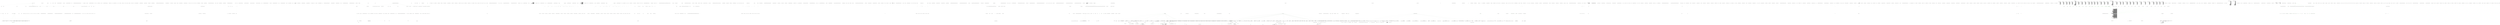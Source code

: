 digraph  {
m3_34 [cluster="QuantConnect.TestCashStrategy.OnData(QuantConnect.CashType)", file="ConstantAlphaModel.cs", label="Order(''CASH'', +100)", span="89-89"];
m3_18 [cluster="QuantConnect.TestCashStrategy.OnData(QuantConnect.CashType)", file="ConstantAlphaModel.cs", label="Order(''CASH'', -50)", span="57-57"];
m3_28 [cluster="QuantConnect.TestCashStrategy.OnData(QuantConnect.CashType)", file="ConstantAlphaModel.cs", label="Order(''CASH'', -100)", span="77-77"];
m3_29 [cluster="QuantConnect.TestCashStrategy.OnData(QuantConnect.CashType)", file="ConstantAlphaModel.cs", label="Time == new DateTime(2013, 10, 1)", span="79-79"];
m3_31 [cluster="QuantConnect.TestCashStrategy.OnData(QuantConnect.CashType)", file="ConstantAlphaModel.cs", label="Time == new DateTime(2013, 11, 1)", span="83-83"];
m3_27 [cluster="QuantConnect.TestCashStrategy.OnData(QuantConnect.CashType)", file="ConstantAlphaModel.cs", label="Time == new DateTime(2013, 9, 1)", span="75-75"];
m3_30 [cluster="QuantConnect.TestCashStrategy.OnData(QuantConnect.CashType)", file="ConstantAlphaModel.cs", label="Order(''CASH'', -50)", span="81-81"];
m3_32 [cluster="QuantConnect.TestCashStrategy.OnData(QuantConnect.CashType)", file="ConstantAlphaModel.cs", label="Order(''CASH'', +50)", span="85-85"];
m3_33 [cluster="QuantConnect.TestCashStrategy.OnData(QuantConnect.CashType)", file="ConstantAlphaModel.cs", label="Time == new DateTime(2013, 12, 1)", span="87-87"];
m3_66 [cluster="string.Split(params char[])", file="ConstantAlphaModel.cs", label="Entry string.Split(params char[])", span="0-0"];
m3_26 [cluster="QuantConnect.TestCashStrategy.OnData(QuantConnect.CashType)", file="ConstantAlphaModel.cs", label="Order(''CASH'', -50)", span="73-73"];
m3_9 [cluster="QuantConnect.Algorithm.Framework.Alphas.ConstantAlphaModel.ConstantAlphaModel(QuantConnect.Algorithm.Framework.Alphas.InsightType, QuantConnect.Algorithm.Framework.Alphas.InsightDirection, System.TimeSpan, double?, double?)", file="ConstantAlphaModel.cs", label="_insightsTimeBySymbol = new Dictionary<Symbol, DateTime>()", span="66-66"];
m3_25 [cluster="QuantConnect.TestCashStrategy.OnData(QuantConnect.CashType)", file="ConstantAlphaModel.cs", label="Time == new DateTime(2013, 8, 1)", span="71-71"];
m3_11 [cluster="QuantConnect.TestCashStrategy.OnData(QuantConnect.CashType)", file="ConstantAlphaModel.cs", label="Time == new DateTime(2013, 1, 1)", span="43-43"];
m3_53 [cluster="QuantConnect.CashType.CashType()", file="ConstantAlphaModel.cs", label="Entry QuantConnect.CashType.CashType()", span="122-122"];
m3_54 [cluster="QuantConnect.CashType.CashType()", file="ConstantAlphaModel.cs", label="this.Symbol = ''CASH''", span="124-124"];
m3_55 [cluster="QuantConnect.CashType.CashType()", file="ConstantAlphaModel.cs", label="Exit QuantConnect.CashType.CashType()", span="122-122"];
m3_40 [cluster="System.DateTime.DateTime(int, int, int)", file="ConstantAlphaModel.cs", label="Entry System.DateTime.DateTime(int, int, int)", span="0-0"];
m3_56 [cluster="QuantConnect.CashType.GetSource(QuantConnect.Data.SubscriptionDataConfig, System.DateTime, QuantConnect.DataFeedEndpoint)", file="ConstantAlphaModel.cs", label="Entry QuantConnect.CashType.GetSource(QuantConnect.Data.SubscriptionDataConfig, System.DateTime, QuantConnect.DataFeedEndpoint)", span="127-127"];
m3_57 [cluster="QuantConnect.CashType.GetSource(QuantConnect.Data.SubscriptionDataConfig, System.DateTime, QuantConnect.DataFeedEndpoint)", file="ConstantAlphaModel.cs", label="return ''https://www.dropbox.com/s/oiliumoyqqj1ovl/2013-cash.csv?dl=1'';", span="129-129"];
m3_58 [cluster="QuantConnect.CashType.GetSource(QuantConnect.Data.SubscriptionDataConfig, System.DateTime, QuantConnect.DataFeedEndpoint)", file="ConstantAlphaModel.cs", label="Exit QuantConnect.CashType.GetSource(QuantConnect.Data.SubscriptionDataConfig, System.DateTime, QuantConnect.DataFeedEndpoint)", span="127-127"];
m3_6 [cluster="QuantConnect.Algorithm.Framework.Alphas.ConstantAlphaModel.ConstantAlphaModel(QuantConnect.Algorithm.Framework.Alphas.InsightType, QuantConnect.Algorithm.Framework.Alphas.InsightDirection, System.TimeSpan, double?, double?)", file="ConstantAlphaModel.cs", label="_magnitude = magnitude", span="62-62"];
m3_10 [cluster="QuantConnect.Algorithm.Framework.Alphas.ConstantAlphaModel.ConstantAlphaModel(QuantConnect.Algorithm.Framework.Alphas.InsightType, QuantConnect.Algorithm.Framework.Alphas.InsightDirection, System.TimeSpan, double?, double?)", file="ConstantAlphaModel.cs", label="Exit QuantConnect.Algorithm.Framework.Alphas.ConstantAlphaModel.ConstantAlphaModel(QuantConnect.Algorithm.Framework.Alphas.InsightType, QuantConnect.Algorithm.Framework.Alphas.InsightDirection, System.TimeSpan, double?, double?)", span="55-55"];
m3_12 [cluster="System.Collections.Generic.Dictionary<TKey, TValue>.Dictionary()", file="ConstantAlphaModel.cs", label="Entry System.Collections.Generic.Dictionary<TKey, TValue>.Dictionary()", span="0-0"];
m3_13 [cluster="QuantConnect.Algorithm.Framework.Alphas.ConstantAlphaModel.Update(QuantConnect.Algorithm.Framework.QCAlgorithmFramework, QuantConnect.Data.Slice)", file="ConstantAlphaModel.cs", label="Entry QuantConnect.Algorithm.Framework.Alphas.ConstantAlphaModel.Update(QuantConnect.Algorithm.Framework.QCAlgorithmFramework, QuantConnect.Data.Slice)", span="75-75"];
m3_14 [cluster="QuantConnect.Algorithm.Framework.Alphas.ConstantAlphaModel.Update(QuantConnect.Algorithm.Framework.QCAlgorithmFramework, QuantConnect.Data.Slice)", color=green, community=0, file="ConstantAlphaModel.cs", label=_securities, prediction=0, span="77-77"];
m3_15 [cluster="QuantConnect.Algorithm.Framework.Alphas.ConstantAlphaModel.Update(QuantConnect.Algorithm.Framework.QCAlgorithmFramework, QuantConnect.Data.Slice)", color=green, community=0, file="ConstantAlphaModel.cs", label="ShouldEmitInsight(algorithm.UtcTime, security.Symbol)", prediction=0, span="79-79"];
m3_16 [cluster="QuantConnect.Algorithm.Framework.Alphas.ConstantAlphaModel.Update(QuantConnect.Algorithm.Framework.QCAlgorithmFramework, QuantConnect.Data.Slice)", color=green, community=0, file="ConstantAlphaModel.cs", label="yield return new Insight(security.Symbol, _period, _type, _direction, _magnitude, _confidence);", prediction=0, span="81-81"];
m3_17 [cluster="QuantConnect.Algorithm.Framework.Alphas.ConstantAlphaModel.Update(QuantConnect.Algorithm.Framework.QCAlgorithmFramework, QuantConnect.Data.Slice)", file="ConstantAlphaModel.cs", label="Exit QuantConnect.Algorithm.Framework.Alphas.ConstantAlphaModel.Update(QuantConnect.Algorithm.Framework.QCAlgorithmFramework, QuantConnect.Data.Slice)", span="75-75"];
m3_19 [cluster="QuantConnect.Algorithm.Framework.Alphas.Insight.Insight(QuantConnect.Symbol, System.TimeSpan, QuantConnect.Algorithm.Framework.Alphas.InsightType, QuantConnect.Algorithm.Framework.Alphas.InsightDirection, double?, double?)", file="ConstantAlphaModel.cs", label="Entry QuantConnect.Algorithm.Framework.Alphas.Insight.Insight(QuantConnect.Symbol, System.TimeSpan, QuantConnect.Algorithm.Framework.Alphas.InsightType, QuantConnect.Algorithm.Framework.Alphas.InsightDirection, double?, double?)", span="118-118"];
m3_20 [cluster="QuantConnect.Algorithm.Framework.Alphas.ConstantAlphaModel.OnSecuritiesChanged(QuantConnect.Algorithm.Framework.QCAlgorithmFramework, QuantConnect.Data.UniverseSelection.SecurityChanges)", file="ConstantAlphaModel.cs", label="Entry QuantConnect.Algorithm.Framework.Alphas.ConstantAlphaModel.OnSecuritiesChanged(QuantConnect.Algorithm.Framework.QCAlgorithmFramework, QuantConnect.Data.UniverseSelection.SecurityChanges)", span="91-91"];
m3_21 [cluster="QuantConnect.Algorithm.Framework.Alphas.ConstantAlphaModel.OnSecuritiesChanged(QuantConnect.Algorithm.Framework.QCAlgorithmFramework, QuantConnect.Data.UniverseSelection.SecurityChanges)", file="ConstantAlphaModel.cs", label="NotifiedSecurityChanges.UpdateCollection(_securities, changes)", span="93-93"];
m3_22 [cluster="QuantConnect.Algorithm.Framework.Alphas.ConstantAlphaModel.OnSecuritiesChanged(QuantConnect.Algorithm.Framework.QCAlgorithmFramework, QuantConnect.Data.UniverseSelection.SecurityChanges)", file="ConstantAlphaModel.cs", label="changes.RemovedSecurities", span="96-96"];
m3_23 [cluster="QuantConnect.Algorithm.Framework.Alphas.ConstantAlphaModel.OnSecuritiesChanged(QuantConnect.Algorithm.Framework.QCAlgorithmFramework, QuantConnect.Data.UniverseSelection.SecurityChanges)", file="ConstantAlphaModel.cs", label="_insightsTimeBySymbol.Remove(removed.Symbol)", span="98-98"];
m3_24 [cluster="QuantConnect.Algorithm.Framework.Alphas.ConstantAlphaModel.OnSecuritiesChanged(QuantConnect.Algorithm.Framework.QCAlgorithmFramework, QuantConnect.Data.UniverseSelection.SecurityChanges)", file="ConstantAlphaModel.cs", label="Exit QuantConnect.Algorithm.Framework.Alphas.ConstantAlphaModel.OnSecuritiesChanged(QuantConnect.Algorithm.Framework.QCAlgorithmFramework, QuantConnect.Data.UniverseSelection.SecurityChanges)", span="91-91"];
m3_35 [cluster="QuantConnect.TestCashStrategy.OnData(QuantConnect.CashType)", file="ConstantAlphaModel.cs", label="QuantConnect.Algorithm.Framework.Alphas.ConstantAlphaModel", span=""];
m3_36 [cluster="QuantConnect.TestCashStrategy.OnData(QuantConnect.CashType)", file="ConstantAlphaModel.cs", label="Order(''CASH'', -50)", span="93-93"];
m3_37 [cluster="QuantConnect.TestCashStrategy.OnData(QuantConnect.CashType)", file="ConstantAlphaModel.cs", label=Exception, span="96-96"];
m3_38 [cluster="QuantConnect.TestCashStrategy.OnData(QuantConnect.CashType)", file="ConstantAlphaModel.cs", label="Debug(''Err: '' + err.Message)", span="98-98"];
m3_39 [cluster="QuantConnect.TestCashStrategy.OnData(QuantConnect.CashType)", file="ConstantAlphaModel.cs", label="Exit QuantConnect.TestCashStrategy.OnData(QuantConnect.CashType)", span="38-38"];
m3_42 [cluster="QuantConnect.Algorithm.QCAlgorithm.Debug(string)", file="ConstantAlphaModel.cs", label="Entry QuantConnect.Algorithm.QCAlgorithm.Debug(string)", span="710-710"];
m3_59 [cluster="QuantConnect.CashType.Reader(QuantConnect.Data.SubscriptionDataConfig, string, System.DateTime, QuantConnect.DataFeedEndpoint)", file="ConstantAlphaModel.cs", label="Entry QuantConnect.CashType.Reader(QuantConnect.Data.SubscriptionDataConfig, string, System.DateTime, QuantConnect.DataFeedEndpoint)", span="132-132"];
m3_60 [cluster="QuantConnect.CashType.Reader(QuantConnect.Data.SubscriptionDataConfig, string, System.DateTime, QuantConnect.DataFeedEndpoint)", file="ConstantAlphaModel.cs", label="CashType cash = new CashType()", span="135-135"];
m3_61 [cluster="QuantConnect.CashType.Reader(QuantConnect.Data.SubscriptionDataConfig, string, System.DateTime, QuantConnect.DataFeedEndpoint)", file="ConstantAlphaModel.cs", label="string[] data = line.Split(',')", span="139-139"];
m3_62 [cluster="QuantConnect.CashType.Reader(QuantConnect.Data.SubscriptionDataConfig, string, System.DateTime, QuantConnect.DataFeedEndpoint)", file="ConstantAlphaModel.cs", label="cash.Time = DateTime.ParseExact(data[0], ''yyyy-MM-dd'', CultureInfo.InvariantCulture)", span="140-140"];
m3_63 [cluster="QuantConnect.CashType.Reader(QuantConnect.Data.SubscriptionDataConfig, string, System.DateTime, QuantConnect.DataFeedEndpoint)", file="ConstantAlphaModel.cs", label="cash.Value = Convert.ToDecimal(data[1])", span="141-141"];
m3_64 [cluster="QuantConnect.CashType.Reader(QuantConnect.Data.SubscriptionDataConfig, string, System.DateTime, QuantConnect.DataFeedEndpoint)", file="ConstantAlphaModel.cs", label="return cash;", span="145-145"];
m3_65 [cluster="QuantConnect.CashType.Reader(QuantConnect.Data.SubscriptionDataConfig, string, System.DateTime, QuantConnect.DataFeedEndpoint)", file="ConstantAlphaModel.cs", label="Exit QuantConnect.CashType.Reader(QuantConnect.Data.SubscriptionDataConfig, string, System.DateTime, QuantConnect.DataFeedEndpoint)", span="132-132"];
m3_67 [cluster="System.DateTime.ParseExact(string, string, System.IFormatProvider)", file="ConstantAlphaModel.cs", label="Entry System.DateTime.ParseExact(string, string, System.IFormatProvider)", span="0-0"];
m3_7 [cluster="QuantConnect.Algorithm.Framework.Alphas.ConstantAlphaModel.ConstantAlphaModel(QuantConnect.Algorithm.Framework.Alphas.InsightType, QuantConnect.Algorithm.Framework.Alphas.InsightDirection, System.TimeSpan, double?, double?)", file="ConstantAlphaModel.cs", label="_confidence = confidence", span="63-63"];
m3_41 [cluster="QuantConnect.Algorithm.QCAlgorithm.Order(string, int, QuantConnect.Orders.OrderType, bool, string)", file="ConstantAlphaModel.cs", label="Entry QuantConnect.Algorithm.QCAlgorithm.Order(string, int, QuantConnect.Orders.OrderType, bool, string)", span="194-194"];
m3_8 [cluster="QuantConnect.Algorithm.Framework.Alphas.ConstantAlphaModel.ConstantAlphaModel(QuantConnect.Algorithm.Framework.Alphas.InsightType, QuantConnect.Algorithm.Framework.Alphas.InsightDirection, System.TimeSpan, double?, double?)", file="ConstantAlphaModel.cs", label="_securities = new HashSet<Security>()", span="65-65"];
m3_52 [cluster="QuantConnect.Algorithm.QCAlgorithm.Plot(string, int)", file="ConstantAlphaModel.cs", label="Entry QuantConnect.Algorithm.QCAlgorithm.Plot(string, int)", span="123-123"];
m3_51 [cluster="QuantConnect.Algorithm.QCAlgorithm.Plot(string, decimal)", file="ConstantAlphaModel.cs", label="Entry QuantConnect.Algorithm.QCAlgorithm.Plot(string, decimal)", span="73-73"];
m3_68 [cluster="System.Convert.ToDecimal(string)", file="ConstantAlphaModel.cs", label="Entry System.Convert.ToDecimal(string)", span="0-0"];
m3_2 [cluster="QuantConnect.TestCashStrategy.Initialize()", file="ConstantAlphaModel.cs", label="SetEndDate(2013, 12, 31)", span="33-33"];
m3_3 [cluster="QuantConnect.TestCashStrategy.Initialize()", file="ConstantAlphaModel.cs", label="SetCash(100000)", span="34-34"];
m3_4 [cluster="QuantConnect.TestCashStrategy.Initialize()", file="ConstantAlphaModel.cs", label="AddData<CashType>(''CASH'')", span="35-35"];
m3_5 [cluster="QuantConnect.TestCashStrategy.Initialize()", file="ConstantAlphaModel.cs", label="Exit QuantConnect.TestCashStrategy.Initialize()", span="30-30"];
m3_0 [cluster="QuantConnect.TestCashStrategy.Initialize()", file="ConstantAlphaModel.cs", label="Entry QuantConnect.TestCashStrategy.Initialize()", span="30-30"];
m3_1 [cluster="QuantConnect.TestCashStrategy.Initialize()", file="ConstantAlphaModel.cs", label="SetStartDate(2013, 1, 1)", span="32-32"];
m3_43 [cluster="QuantConnect.TestCashStrategy.OnEndOfDay()", file="ConstantAlphaModel.cs", label="Entry QuantConnect.TestCashStrategy.OnEndOfDay()", span="103-103"];
m3_44 [cluster="QuantConnect.TestCashStrategy.OnEndOfDay()", file="ConstantAlphaModel.cs", label="Plot(''Cash'', Portfolio.Cash)", span="107-107"];
m3_45 [cluster="QuantConnect.TestCashStrategy.OnEndOfDay()", file="ConstantAlphaModel.cs", label="Plot(''PortfolioValue'', Portfolio.TotalPortfolioValue)", span="108-108"];
m3_46 [cluster="QuantConnect.TestCashStrategy.OnEndOfDay()", file="ConstantAlphaModel.cs", label="Plot(''HoldingValue'', Portfolio[''CASH''].HoldingsValue)", span="109-109"];
m3_47 [cluster="QuantConnect.TestCashStrategy.OnEndOfDay()", file="ConstantAlphaModel.cs", label="Plot(''HoldingQuantity'', Portfolio[''CASH''].Quantity)", span="110-110"];
m3_48 [cluster="QuantConnect.TestCashStrategy.OnEndOfDay()", file="ConstantAlphaModel.cs", label=Exception, span="112-112"];
m3_49 [cluster="QuantConnect.TestCashStrategy.OnEndOfDay()", file="ConstantAlphaModel.cs", label="Debug(''Err: '' + err.Message)", span="114-114"];
m3_50 [cluster="QuantConnect.TestCashStrategy.OnEndOfDay()", file="ConstantAlphaModel.cs", label="Exit QuantConnect.TestCashStrategy.OnEndOfDay()", span="103-103"];
m3_69 [file="ConstantAlphaModel.cs", label="QuantConnect.TestCashStrategy", span=""];
m3_70 [file="ConstantAlphaModel.cs", label="QuantConnect.CashType", span=""];
m4_0 [cluster="QuantConnect.Tests.Algorithm.Framework.Alphas.ConstantAlphaModelTests.CreateCSharpAlphaModel()", file="ConstantAlphaModelTests.cs", label="Entry QuantConnect.Tests.Algorithm.Framework.Alphas.ConstantAlphaModelTests.CreateCSharpAlphaModel()", span="33-33"];
m4_1 [cluster="QuantConnect.Tests.Algorithm.Framework.Alphas.ConstantAlphaModelTests.CreateCSharpAlphaModel()", file="ConstantAlphaModelTests.cs", label="Exit QuantConnect.Tests.Algorithm.Framework.Alphas.ConstantAlphaModelTests.CreateCSharpAlphaModel()", span="33-33"];
m4_13 [cluster="QuantConnect.Tests.Algorithm.Framework.Alphas.ConstantAlphaModelTests.ExpectedInsights()", file="ConstantAlphaModelTests.cs", label="Entry QuantConnect.Tests.Algorithm.Framework.Alphas.ConstantAlphaModelTests.ExpectedInsights()", span="45-45"];
m4_14 [cluster="QuantConnect.Tests.Algorithm.Framework.Alphas.ConstantAlphaModelTests.ExpectedInsights()", file="ConstantAlphaModelTests.cs", label="return Enumerable.Range(0, 360).Select(x => new Insight(Symbols.SPY, _period, _type, _direction, _magnitude, _confidence));", span="47-47"];
m4_15 [cluster="QuantConnect.Tests.Algorithm.Framework.Alphas.ConstantAlphaModelTests.ExpectedInsights()", file="ConstantAlphaModelTests.cs", label="Exit QuantConnect.Tests.Algorithm.Framework.Alphas.ConstantAlphaModelTests.ExpectedInsights()", span="45-45"];
m4_21 [cluster="QuantConnect.Algorithm.Framework.Alphas.Insight.Insight(QuantConnect.Symbol, System.TimeSpan, QuantConnect.Algorithm.Framework.Alphas.InsightType, QuantConnect.Algorithm.Framework.Alphas.InsightDirection, double?, double?)", file="ConstantAlphaModelTests.cs", label="Entry QuantConnect.Algorithm.Framework.Alphas.Insight.Insight(QuantConnect.Symbol, System.TimeSpan, QuantConnect.Algorithm.Framework.Alphas.InsightType, QuantConnect.Algorithm.Framework.Alphas.InsightDirection, double?, double?)", span="118-118"];
m4_2 [cluster="QuantConnect.Tests.Algorithm.Framework.Alphas.ConstantAlphaModelTests.CreatePythonAlphaModel()", file="ConstantAlphaModelTests.cs", label="Entry QuantConnect.Tests.Algorithm.Framework.Alphas.ConstantAlphaModelTests.CreatePythonAlphaModel()", span="35-35"];
m4_3 [cluster="QuantConnect.Tests.Algorithm.Framework.Alphas.ConstantAlphaModelTests.CreatePythonAlphaModel()", file="ConstantAlphaModelTests.cs", label="Py.GIL()", span="37-37"];
m4_4 [cluster="QuantConnect.Tests.Algorithm.Framework.Alphas.ConstantAlphaModelTests.CreatePythonAlphaModel()", file="ConstantAlphaModelTests.cs", label="dynamic model = Py.Import(''ConstantAlphaModel'').GetAttr(''ConstantAlphaModel'')", span="39-39"];
m4_5 [cluster="QuantConnect.Tests.Algorithm.Framework.Alphas.ConstantAlphaModelTests.CreatePythonAlphaModel()", file="ConstantAlphaModelTests.cs", label="var instance = model(_type, _direction, _period, _magnitude, _confidence)", span="40-40"];
m4_6 [cluster="QuantConnect.Tests.Algorithm.Framework.Alphas.ConstantAlphaModelTests.CreatePythonAlphaModel()", file="ConstantAlphaModelTests.cs", label="return new AlphaModelPythonWrapper(instance);", span="41-41"];
m4_7 [cluster="QuantConnect.Tests.Algorithm.Framework.Alphas.ConstantAlphaModelTests.CreatePythonAlphaModel()", file="ConstantAlphaModelTests.cs", label="Exit QuantConnect.Tests.Algorithm.Framework.Alphas.ConstantAlphaModelTests.CreatePythonAlphaModel()", span="35-35"];
m4_12 [cluster="QuantConnect.Algorithm.Framework.Alphas.AlphaModelPythonWrapper.AlphaModelPythonWrapper(PyObject)", file="ConstantAlphaModelTests.cs", label="Entry QuantConnect.Algorithm.Framework.Alphas.AlphaModelPythonWrapper.AlphaModelPythonWrapper(PyObject)", span="34-34"];
m4_9 [cluster="Unk.Import", file="ConstantAlphaModelTests.cs", label="Entry Unk.Import", span=""];
m4_16 [cluster="System.Linq.Enumerable.Range(int, int)", file="ConstantAlphaModelTests.cs", label="Entry System.Linq.Enumerable.Range(int, int)", span="0-0"];
m4_11 [cluster="Unk.model", file="ConstantAlphaModelTests.cs", label="Entry Unk.model", span=""];
m4_17 [cluster="Unk.Select", file="ConstantAlphaModelTests.cs", label="Entry Unk.Select", span=""];
m4_8 [cluster="Unk.GIL", file="ConstantAlphaModelTests.cs", label="Entry Unk.GIL", span=""];
m4_10 [cluster="Unk.GetAttr", file="ConstantAlphaModelTests.cs", label="Entry Unk.GetAttr", span=""];
m4_18 [cluster="lambda expression", file="ConstantAlphaModelTests.cs", label="Entry lambda expression", span="47-47"];
m4_19 [cluster="lambda expression", file="ConstantAlphaModelTests.cs", label="new Insight(Symbols.SPY, _period, _type, _direction, _magnitude, _confidence)", span="47-47"];
m4_20 [cluster="lambda expression", file="ConstantAlphaModelTests.cs", label="Exit lambda expression", span="47-47"];
m4_22 [file="ConstantAlphaModelTests.cs", label="QuantConnect.Tests.Algorithm.Framework.Alphas.ConstantAlphaModelTests", span=""];
m6_8 [cluster="System.Math.Abs(decimal)", file="EmaCrossAlphaModel.cs", label="Entry System.Math.Abs(decimal)", span="0-0"];
m6_9 [cluster="QuantConnect.Tests.Brokerages.StopLimitOrderTestParameters.CreateLongOrder(decimal)", file="EmaCrossAlphaModel.cs", label="Entry QuantConnect.Tests.Brokerages.StopLimitOrderTestParameters.CreateLongOrder(decimal)", span="38-38"];
m6_10 [cluster="QuantConnect.Tests.Brokerages.StopLimitOrderTestParameters.CreateLongOrder(decimal)", file="EmaCrossAlphaModel.cs", label="return new StopLimitOrder(Symbol, Math.Abs(quantity), _highLimit, _lowLimit, DateTime.Now);", span="40-40"];
m6_11 [cluster="QuantConnect.Tests.Brokerages.StopLimitOrderTestParameters.CreateLongOrder(decimal)", file="EmaCrossAlphaModel.cs", label="Exit QuantConnect.Tests.Brokerages.StopLimitOrderTestParameters.CreateLongOrder(decimal)", span="38-38"];
m6_7 [cluster="QuantConnect.Orders.StopLimitOrder.StopLimitOrder(QuantConnect.Symbol, decimal, decimal, decimal, System.DateTime, string, QuantConnect.Interfaces.IOrderProperties)", file="EmaCrossAlphaModel.cs", label="Entry QuantConnect.Orders.StopLimitOrder.StopLimitOrder(QuantConnect.Symbol, decimal, decimal, decimal, System.DateTime, string, QuantConnect.Interfaces.IOrderProperties)", span="66-66"];
m6_26 [cluster="System.Math.Max(decimal, decimal)", file="EmaCrossAlphaModel.cs", label="Entry System.Math.Max(decimal, decimal)", span="0-0"];
m6_27 [cluster="System.Math.Min(decimal, decimal)", file="EmaCrossAlphaModel.cs", label="Entry System.Math.Min(decimal, decimal)", span="0-0"];
m6_4 [cluster="QuantConnect.Tests.Brokerages.StopLimitOrderTestParameters.CreateShortOrder(decimal)", file="EmaCrossAlphaModel.cs", label="Entry QuantConnect.Tests.Brokerages.StopLimitOrderTestParameters.CreateShortOrder(decimal)", span="33-33"];
m6_5 [cluster="QuantConnect.Tests.Brokerages.StopLimitOrderTestParameters.CreateShortOrder(decimal)", file="EmaCrossAlphaModel.cs", label="return new StopLimitOrder(Symbol, -Math.Abs(quantity), _lowLimit, _highLimit, DateTime.Now);", span="35-35"];
m6_6 [cluster="QuantConnect.Tests.Brokerages.StopLimitOrderTestParameters.CreateShortOrder(decimal)", file="EmaCrossAlphaModel.cs", label="Exit QuantConnect.Tests.Brokerages.StopLimitOrderTestParameters.CreateShortOrder(decimal)", span="33-33"];
m6_12 [cluster="QuantConnect.Tests.Brokerages.StopLimitOrderTestParameters.ModifyOrderToFill(QuantConnect.Interfaces.IBrokerage, QuantConnect.Orders.Order, decimal)", file="EmaCrossAlphaModel.cs", label="Entry QuantConnect.Tests.Brokerages.StopLimitOrderTestParameters.ModifyOrderToFill(QuantConnect.Interfaces.IBrokerage, QuantConnect.Orders.Order, decimal)", span="43-43"];
m6_13 [cluster="QuantConnect.Tests.Brokerages.StopLimitOrderTestParameters.ModifyOrderToFill(QuantConnect.Interfaces.IBrokerage, QuantConnect.Orders.Order, decimal)", file="EmaCrossAlphaModel.cs", label="var stop = (StopLimitOrder) order", span="45-45"];
m6_15 [cluster="QuantConnect.Tests.Brokerages.StopLimitOrderTestParameters.ModifyOrderToFill(QuantConnect.Interfaces.IBrokerage, QuantConnect.Orders.Order, decimal)", file="EmaCrossAlphaModel.cs", label="order.Quantity > 0", span="47-47"];
m6_16 [cluster="QuantConnect.Tests.Brokerages.StopLimitOrderTestParameters.ModifyOrderToFill(QuantConnect.Interfaces.IBrokerage, QuantConnect.Orders.Order, decimal)", file="EmaCrossAlphaModel.cs", label="stop.StopPrice = Math.Min(stop.StopPrice, Math.Max(stop.StopPrice/2, Math.Round(lastMarketPrice, 2, MidpointRounding.AwayFromZero)))", span="50-50"];
m6_17 [cluster="QuantConnect.Tests.Brokerages.StopLimitOrderTestParameters.ModifyOrderToFill(QuantConnect.Interfaces.IBrokerage, QuantConnect.Orders.Order, decimal)", file="EmaCrossAlphaModel.cs", label="order.SecurityType == SecurityType.Forex || order.SecurityType == SecurityType.Crypto", span="53-53"];
m6_18 [cluster="QuantConnect.Tests.Brokerages.StopLimitOrderTestParameters.ModifyOrderToFill(QuantConnect.Interfaces.IBrokerage, QuantConnect.Orders.Order, decimal)", file="EmaCrossAlphaModel.cs", label="stop.StopPrice = Math.Min(stop.StopPrice, Math.Max(stop.StopPrice / 2, Math.Round(lastMarketPrice, 4, MidpointRounding.AwayFromZero)))", span="55-55"];
m6_19 [cluster="QuantConnect.Tests.Brokerages.StopLimitOrderTestParameters.ModifyOrderToFill(QuantConnect.Interfaces.IBrokerage, QuantConnect.Orders.Order, decimal)", file="EmaCrossAlphaModel.cs", label="stop.StopPrice = Math.Max(stop.StopPrice, Math.Min(stop.StopPrice * 2, Math.Round(lastMarketPrice, 2, MidpointRounding.AwayFromZero)))", span="61-61"];
m6_20 [cluster="QuantConnect.Tests.Brokerages.StopLimitOrderTestParameters.ModifyOrderToFill(QuantConnect.Interfaces.IBrokerage, QuantConnect.Orders.Order, decimal)", file="EmaCrossAlphaModel.cs", label="order.SecurityType == SecurityType.Forex || order.SecurityType == SecurityType.Crypto", span="65-65"];
m6_21 [cluster="QuantConnect.Tests.Brokerages.StopLimitOrderTestParameters.ModifyOrderToFill(QuantConnect.Interfaces.IBrokerage, QuantConnect.Orders.Order, decimal)", file="EmaCrossAlphaModel.cs", label="stop.StopPrice = Math.Max(stop.StopPrice, Math.Min(stop.StopPrice * 2, Math.Round(lastMarketPrice, 4, MidpointRounding.AwayFromZero)))", span="67-67"];
m6_14 [cluster="QuantConnect.Tests.Brokerages.StopLimitOrderTestParameters.ModifyOrderToFill(QuantConnect.Interfaces.IBrokerage, QuantConnect.Orders.Order, decimal)", file="EmaCrossAlphaModel.cs", label="var previousStop = stop.StopPrice", span="46-46"];
m6_22 [cluster="QuantConnect.Tests.Brokerages.StopLimitOrderTestParameters.ModifyOrderToFill(QuantConnect.Interfaces.IBrokerage, QuantConnect.Orders.Order, decimal)", file="EmaCrossAlphaModel.cs", label="stop.LimitPrice = stop.StopPrice", span="70-70"];
m6_23 [cluster="QuantConnect.Tests.Brokerages.StopLimitOrderTestParameters.ModifyOrderToFill(QuantConnect.Interfaces.IBrokerage, QuantConnect.Orders.Order, decimal)", file="EmaCrossAlphaModel.cs", label="return stop.StopPrice != previousStop;", span="71-71"];
m6_24 [cluster="QuantConnect.Tests.Brokerages.StopLimitOrderTestParameters.ModifyOrderToFill(QuantConnect.Interfaces.IBrokerage, QuantConnect.Orders.Order, decimal)", file="EmaCrossAlphaModel.cs", label="Exit QuantConnect.Tests.Brokerages.StopLimitOrderTestParameters.ModifyOrderToFill(QuantConnect.Interfaces.IBrokerage, QuantConnect.Orders.Order, decimal)", span="43-43"];
m6_25 [cluster="System.Math.Round(decimal, int, System.MidpointRounding)", file="EmaCrossAlphaModel.cs", label="Entry System.Math.Round(decimal, int, System.MidpointRounding)", span="0-0"];
m6_0 [cluster="QuantConnect.Tests.Brokerages.StopLimitOrderTestParameters.StopLimitOrderTestParameters(QuantConnect.Symbol, decimal, decimal)", file="EmaCrossAlphaModel.cs", label="Entry QuantConnect.Tests.Brokerages.StopLimitOrderTestParameters.StopLimitOrderTestParameters(QuantConnect.Symbol, decimal, decimal)", span="26-26"];
m6_1 [cluster="QuantConnect.Tests.Brokerages.StopLimitOrderTestParameters.StopLimitOrderTestParameters(QuantConnect.Symbol, decimal, decimal)", file="EmaCrossAlphaModel.cs", label="_highLimit = highLimit", span="29-29"];
m6_2 [cluster="QuantConnect.Tests.Brokerages.StopLimitOrderTestParameters.StopLimitOrderTestParameters(QuantConnect.Symbol, decimal, decimal)", file="EmaCrossAlphaModel.cs", label="_lowLimit = lowLimit", span="30-30"];
m6_3 [cluster="QuantConnect.Tests.Brokerages.StopLimitOrderTestParameters.StopLimitOrderTestParameters(QuantConnect.Symbol, decimal, decimal)", file="EmaCrossAlphaModel.cs", label="Exit QuantConnect.Tests.Brokerages.StopLimitOrderTestParameters.StopLimitOrderTestParameters(QuantConnect.Symbol, decimal, decimal)", span="26-26"];
m6_28 [file="EmaCrossAlphaModel.cs", label="QuantConnect.Tests.Brokerages.StopLimitOrderTestParameters", span=""];
m7_17 [cluster="System.TimeSpan.FromDays(double)", file="EmaCrossAlphaModelTests.cs", label="Entry System.TimeSpan.FromDays(double)", span="0-0"];
m7_13 [cluster="QuantConnect.Tests.Algorithm.Framework.Alphas.EmaCrossAlphaModelTests.ExpectedInsights()", file="EmaCrossAlphaModelTests.cs", label="Entry QuantConnect.Tests.Algorithm.Framework.Alphas.EmaCrossAlphaModelTests.ExpectedInsights()", span="38-38"];
m7_14 [cluster="QuantConnect.Tests.Algorithm.Framework.Alphas.EmaCrossAlphaModelTests.ExpectedInsights()", file="EmaCrossAlphaModelTests.cs", label="var period = TimeSpan.FromDays(12)", span="40-40"];
m7_15 [cluster="QuantConnect.Tests.Algorithm.Framework.Alphas.EmaCrossAlphaModelTests.ExpectedInsights()", file="EmaCrossAlphaModelTests.cs", label="return new[]\r\n            {\r\n                Insight.Price(Symbols.SPY, period, InsightDirection.Down),\r\n                Insight.Price(Symbols.SPY, period, InsightDirection.Up)\r\n            };", span="42-46"];
m7_16 [cluster="QuantConnect.Tests.Algorithm.Framework.Alphas.EmaCrossAlphaModelTests.ExpectedInsights()", file="EmaCrossAlphaModelTests.cs", label="Exit QuantConnect.Tests.Algorithm.Framework.Alphas.EmaCrossAlphaModelTests.ExpectedInsights()", span="38-38"];
m7_12 [cluster="QuantConnect.Algorithm.Framework.Alphas.AlphaModelPythonWrapper.AlphaModelPythonWrapper(PyObject)", file="EmaCrossAlphaModelTests.cs", label="Entry QuantConnect.Algorithm.Framework.Alphas.AlphaModelPythonWrapper.AlphaModelPythonWrapper(PyObject)", span="34-34"];
m7_2 [cluster="QuantConnect.Tests.Algorithm.Framework.Alphas.EmaCrossAlphaModelTests.CreatePythonAlphaModel()", file="EmaCrossAlphaModelTests.cs", label="Entry QuantConnect.Tests.Algorithm.Framework.Alphas.EmaCrossAlphaModelTests.CreatePythonAlphaModel()", span="28-28"];
m7_3 [cluster="QuantConnect.Tests.Algorithm.Framework.Alphas.EmaCrossAlphaModelTests.CreatePythonAlphaModel()", file="EmaCrossAlphaModelTests.cs", label="Py.GIL()", span="30-30"];
m7_4 [cluster="QuantConnect.Tests.Algorithm.Framework.Alphas.EmaCrossAlphaModelTests.CreatePythonAlphaModel()", file="EmaCrossAlphaModelTests.cs", label="dynamic model = Py.Import(''EmaCrossAlphaModel'').GetAttr(''EmaCrossAlphaModel'')", span="32-32"];
m7_5 [cluster="QuantConnect.Tests.Algorithm.Framework.Alphas.EmaCrossAlphaModelTests.CreatePythonAlphaModel()", file="EmaCrossAlphaModelTests.cs", label="var instance = model()", span="33-33"];
m7_6 [cluster="QuantConnect.Tests.Algorithm.Framework.Alphas.EmaCrossAlphaModelTests.CreatePythonAlphaModel()", file="EmaCrossAlphaModelTests.cs", label="return new AlphaModelPythonWrapper(instance);", span="34-34"];
m7_7 [cluster="QuantConnect.Tests.Algorithm.Framework.Alphas.EmaCrossAlphaModelTests.CreatePythonAlphaModel()", file="EmaCrossAlphaModelTests.cs", label="Exit QuantConnect.Tests.Algorithm.Framework.Alphas.EmaCrossAlphaModelTests.CreatePythonAlphaModel()", span="28-28"];
m7_9 [cluster="Unk.Import", file="EmaCrossAlphaModelTests.cs", label="Entry Unk.Import", span=""];
m7_18 [cluster="QuantConnect.Algorithm.Framework.Alphas.Insight.Price(QuantConnect.Symbol, System.TimeSpan, QuantConnect.Algorithm.Framework.Alphas.InsightDirection, double?, double?)", file="EmaCrossAlphaModelTests.cs", label="Entry QuantConnect.Algorithm.Framework.Alphas.Insight.Price(QuantConnect.Symbol, System.TimeSpan, QuantConnect.Algorithm.Framework.Alphas.InsightDirection, double?, double?)", span="178-178"];
m7_0 [cluster="QuantConnect.Tests.Algorithm.Framework.Alphas.EmaCrossAlphaModelTests.CreateCSharpAlphaModel()", file="EmaCrossAlphaModelTests.cs", label="Entry QuantConnect.Tests.Algorithm.Framework.Alphas.EmaCrossAlphaModelTests.CreateCSharpAlphaModel()", span="26-26"];
m7_1 [cluster="QuantConnect.Tests.Algorithm.Framework.Alphas.EmaCrossAlphaModelTests.CreateCSharpAlphaModel()", file="EmaCrossAlphaModelTests.cs", label="Exit QuantConnect.Tests.Algorithm.Framework.Alphas.EmaCrossAlphaModelTests.CreateCSharpAlphaModel()", span="26-26"];
m7_11 [cluster="Unk.model", file="EmaCrossAlphaModelTests.cs", label="Entry Unk.model", span=""];
m7_8 [cluster="Unk.GIL", file="EmaCrossAlphaModelTests.cs", label="Entry Unk.GIL", span=""];
m7_10 [cluster="Unk.GetAttr", file="EmaCrossAlphaModelTests.cs", label="Entry Unk.GetAttr", span=""];
m8_0 [cluster="QuantConnect.Algorithm.Framework.Alphas.IAlphaModel.Update(QuantConnect.Algorithm.Framework.QCAlgorithmFramework, QuantConnect.Data.Slice)", file="IAlphaModel.cs", label="Entry QuantConnect.Algorithm.Framework.Alphas.IAlphaModel.Update(QuantConnect.Algorithm.Framework.QCAlgorithmFramework, QuantConnect.Data.Slice)", span="32-32"];
m8_1 [cluster="QuantConnect.Algorithm.Framework.Alphas.IAlphaModel.Update(QuantConnect.Algorithm.Framework.QCAlgorithmFramework, QuantConnect.Data.Slice)", file="IAlphaModel.cs", label="Exit QuantConnect.Algorithm.Framework.Alphas.IAlphaModel.Update(QuantConnect.Algorithm.Framework.QCAlgorithmFramework, QuantConnect.Data.Slice)", span="32-32"];
m11_75 [cluster="QuantConnect.Logging.Log.Error(System.Exception, string, bool)", file="Insight.cs", label="Entry QuantConnect.Logging.Log.Error(System.Exception, string, bool)", span="98-98"];
m11_40 [cluster="QuantConnect.Securities.Forex.ForexPortfolioModel.ProcessFill(QuantConnect.Securities.SecurityPortfolioManager, QuantConnect.Securities.Security, QuantConnect.Orders.OrderEvent)", file="Insight.cs", label="fill.Direction", span="131-131"];
m11_14 [cluster="QuantConnect.Securities.Forex.ForexPortfolioModel.ProcessFill(QuantConnect.Securities.SecurityPortfolioManager, QuantConnect.Securities.Security, QuantConnect.Orders.OrderEvent)", file="Insight.cs", label="var saleValue = saleValueInQuoteCurrency*quoteCash.ConversionRate", span="63-63"];
m11_15 [cluster="QuantConnect.Securities.Forex.ForexPortfolioModel.ProcessFill(QuantConnect.Securities.SecurityPortfolioManager, QuantConnect.Securities.Security, QuantConnect.Orders.OrderEvent)", file="Insight.cs", label="security.Holdings.AddNewSale(saleValue)", span="64-64"];
m11_16 [cluster="QuantConnect.Securities.Forex.ForexPortfolioModel.ProcessFill(QuantConnect.Securities.SecurityPortfolioManager, QuantConnect.Securities.Security, QuantConnect.Orders.OrderEvent)", file="Insight.cs", label="var feeThisOrder = fill.OrderFee", span="67-67"];
m11_17 [cluster="QuantConnect.Securities.Forex.ForexPortfolioModel.ProcessFill(QuantConnect.Securities.SecurityPortfolioManager, QuantConnect.Securities.Security, QuantConnect.Orders.OrderEvent)", file="Insight.cs", label="security.Holdings.AddNewFee(feeThisOrder)", span="68-68"];
m11_41 [cluster="QuantConnect.Securities.Forex.ForexPortfolioModel.ProcessFill(QuantConnect.Securities.SecurityPortfolioManager, QuantConnect.Securities.Security, QuantConnect.Orders.OrderEvent)", file="Insight.cs", label="OrderDirection.Buy", span="133-133"];
m11_72 [cluster="QuantConnect.Securities.SecurityHolding.SetLastTradeProfit(decimal)", file="Insight.cs", label="Entry QuantConnect.Securities.SecurityHolding.SetLastTradeProfit(decimal)", span="335-335"];
m11_21 [cluster="QuantConnect.Securities.Forex.ForexPortfolioModel.ProcessFill(QuantConnect.Securities.SecurityPortfolioManager, QuantConnect.Securities.Security, QuantConnect.Orders.OrderEvent)", file="Insight.cs", label="isLong && fill.Direction == OrderDirection.Sell", span="76-76"];
m11_22 [cluster="QuantConnect.Securities.Forex.ForexPortfolioModel.ProcessFill(QuantConnect.Securities.SecurityPortfolioManager, QuantConnect.Securities.Security, QuantConnect.Orders.OrderEvent)", file="Insight.cs", label="quantityHoldings >= fill.AbsoluteFillQuantity", span="79-79"];
m11_23 [cluster="QuantConnect.Securities.Forex.ForexPortfolioModel.ProcessFill(QuantConnect.Securities.SecurityPortfolioManager, QuantConnect.Securities.Security, QuantConnect.Orders.OrderEvent)", file="Insight.cs", label="lastTradeProfit = (fill.FillPrice - averageHoldingsPrice) * fill.AbsoluteFillQuantity", span="82-82"];
m11_69 [cluster="QuantConnect.Securities.Cash.AddAmount(decimal)", file="Insight.cs", label="Entry QuantConnect.Securities.Cash.AddAmount(decimal)", span="100-100"];
m11_13 [cluster="QuantConnect.Securities.Forex.ForexPortfolioModel.ProcessFill(QuantConnect.Securities.SecurityPortfolioManager, QuantConnect.Securities.Security, QuantConnect.Orders.OrderEvent)", file="Insight.cs", label="var saleValueInQuoteCurrency = fill.FillPrice * Convert.ToDecimal(fill.AbsoluteFillQuantity)", span="62-62"];
m11_74 [cluster="QuantConnect.Securities.SecurityPortfolioManager.AddTransactionRecord(System.DateTime, decimal)", file="Insight.cs", label="Entry QuantConnect.Securities.SecurityPortfolioManager.AddTransactionRecord(System.DateTime, decimal)", span="665-665"];
m11_36 [cluster="QuantConnect.Securities.Forex.ForexPortfolioModel.ProcessFill(QuantConnect.Securities.SecurityPortfolioManager, QuantConnect.Securities.Security, QuantConnect.Orders.OrderEvent)", file="Insight.cs", label="quantityHoldings == 0", span="122-122"];
m11_71 [cluster="QuantConnect.Securities.SecurityHolding.AddNewProfit(decimal)", file="Insight.cs", label="Entry QuantConnect.Securities.SecurityHolding.AddNewProfit(decimal)", span="317-317"];
m11_65 [cluster="QuantConnect.Securities.Forex.Forex.DecomposeCurrencyPair(string, out string, out string)", file="Insight.cs", label="Entry QuantConnect.Securities.Forex.Forex.DecomposeCurrencyPair(string, out string, out string)", span="98-98"];
m11_42 [cluster="QuantConnect.Securities.Forex.ForexPortfolioModel.ProcessFill(QuantConnect.Securities.SecurityPortfolioManager, QuantConnect.Securities.Security, QuantConnect.Orders.OrderEvent)", file="Insight.cs", label="averageHoldingsPrice = ((averageHoldingsPrice * quantityHoldings) + (fill.FillQuantity * fill.FillPrice)) / (quantityHoldings + fill.FillQuantity)", span="135-135"];
m11_68 [cluster="QuantConnect.Securities.SecurityHolding.AddNewFee(decimal)", file="Insight.cs", label="Entry QuantConnect.Securities.SecurityHolding.AddNewFee(decimal)", span="308-308"];
m11_43 [cluster="QuantConnect.Securities.Forex.ForexPortfolioModel.ProcessFill(QuantConnect.Securities.SecurityPortfolioManager, QuantConnect.Securities.Security, QuantConnect.Orders.OrderEvent)", file="Insight.cs", label="quantityHoldings += fill.FillQuantity", span="137-137"];
m11_44 [cluster="QuantConnect.Securities.Forex.ForexPortfolioModel.ProcessFill(QuantConnect.Securities.SecurityPortfolioManager, QuantConnect.Securities.Security, QuantConnect.Orders.OrderEvent)", file="Insight.cs", label="OrderDirection.Sell", span="140-140"];
m11_45 [cluster="QuantConnect.Securities.Forex.ForexPortfolioModel.ProcessFill(QuantConnect.Securities.SecurityPortfolioManager, QuantConnect.Securities.Security, QuantConnect.Orders.OrderEvent)", file="Insight.cs", label="quantityHoldings += fill.FillQuantity", span="141-141"];
m11_46 [cluster="QuantConnect.Securities.Forex.ForexPortfolioModel.ProcessFill(QuantConnect.Securities.SecurityPortfolioManager, QuantConnect.Securities.Security, QuantConnect.Orders.OrderEvent)", file="Insight.cs", label="quantityHoldings < 0", span="142-142"];
m11_48 [cluster="QuantConnect.Securities.Forex.ForexPortfolioModel.ProcessFill(QuantConnect.Securities.SecurityPortfolioManager, QuantConnect.Securities.Security, QuantConnect.Orders.OrderEvent)", file="Insight.cs", label="quantityHoldings == 0", span="147-147"];
m11_49 [cluster="QuantConnect.Securities.Forex.ForexPortfolioModel.ProcessFill(QuantConnect.Securities.SecurityPortfolioManager, QuantConnect.Securities.Security, QuantConnect.Orders.OrderEvent)", file="Insight.cs", label="averageHoldingsPrice = 0", span="149-149"];
m11_50 [cluster="QuantConnect.Securities.Forex.ForexPortfolioModel.ProcessFill(QuantConnect.Securities.SecurityPortfolioManager, QuantConnect.Securities.Security, QuantConnect.Orders.OrderEvent)", file="Insight.cs", label=isShort, span="154-154"];
m11_24 [cluster="QuantConnect.Securities.Forex.ForexPortfolioModel.ProcessFill(QuantConnect.Securities.SecurityPortfolioManager, QuantConnect.Securities.Security, QuantConnect.Orders.OrderEvent)", file="Insight.cs", label="lastTradeProfit = (fill.FillPrice - averageHoldingsPrice) * quantityHoldings", span="87-87"];
m11_25 [cluster="QuantConnect.Securities.Forex.ForexPortfolioModel.ProcessFill(QuantConnect.Securities.SecurityPortfolioManager, QuantConnect.Securities.Security, QuantConnect.Orders.OrderEvent)", color=green, community=0, file="Insight.cs", label="closedPosition = true", prediction=3, span="89-89"];
m11_26 [cluster="QuantConnect.Securities.Forex.ForexPortfolioModel.ProcessFill(QuantConnect.Securities.SecurityPortfolioManager, QuantConnect.Securities.Security, QuantConnect.Orders.OrderEvent)", color=green, community=0, file="Insight.cs", label="isShort && fill.Direction == OrderDirection.Buy", prediction=4, span="91-91"];
m11_27 [cluster="QuantConnect.Securities.Forex.ForexPortfolioModel.ProcessFill(QuantConnect.Securities.SecurityPortfolioManager, QuantConnect.Securities.Security, QuantConnect.Orders.OrderEvent)", file="Insight.cs", label="absoluteHoldingsQuantity >= fill.FillQuantity", span="94-94"];
m11_28 [cluster="QuantConnect.Securities.Forex.ForexPortfolioModel.ProcessFill(QuantConnect.Securities.SecurityPortfolioManager, QuantConnect.Securities.Security, QuantConnect.Orders.OrderEvent)", file="Insight.cs", label="lastTradeProfit = (averageHoldingsPrice - fill.FillPrice) * fill.AbsoluteFillQuantity", span="97-97"];
m11_29 [cluster="QuantConnect.Securities.Forex.ForexPortfolioModel.ProcessFill(QuantConnect.Securities.SecurityPortfolioManager, QuantConnect.Securities.Security, QuantConnect.Orders.OrderEvent)", file="Insight.cs", label="lastTradeProfit = (averageHoldingsPrice - fill.FillPrice) * absoluteHoldingsQuantity", span="102-102"];
m11_31 [cluster="QuantConnect.Securities.Forex.ForexPortfolioModel.ProcessFill(QuantConnect.Securities.SecurityPortfolioManager, QuantConnect.Securities.Security, QuantConnect.Orders.OrderEvent)", file="Insight.cs", label=closedPosition, span="108-108"];
m11_33 [cluster="QuantConnect.Securities.Forex.ForexPortfolioModel.ProcessFill(QuantConnect.Securities.SecurityPortfolioManager, QuantConnect.Securities.Security, QuantConnect.Orders.OrderEvent)", file="Insight.cs", label="security.Holdings.AddNewProfit(lastTradeProfit)", span="114-114"];
m11_34 [cluster="QuantConnect.Securities.Forex.ForexPortfolioModel.ProcessFill(QuantConnect.Securities.SecurityPortfolioManager, QuantConnect.Securities.Security, QuantConnect.Orders.OrderEvent)", file="Insight.cs", label="security.Holdings.SetLastTradeProfit(lastTradeProfit)", span="115-115"];
m11_30 [cluster="QuantConnect.Securities.Forex.ForexPortfolioModel.ProcessFill(QuantConnect.Securities.SecurityPortfolioManager, QuantConnect.Securities.Security, QuantConnect.Orders.OrderEvent)", file="Insight.cs", label="closedPosition = true", span="104-104"];
m11_32 [cluster="QuantConnect.Securities.Forex.ForexPortfolioModel.ProcessFill(QuantConnect.Securities.SecurityPortfolioManager, QuantConnect.Securities.Security, QuantConnect.Orders.OrderEvent)", file="Insight.cs", label="lastTradeProfit *= quoteCash.ConversionRate", span="111-111"];
m11_35 [cluster="QuantConnect.Securities.Forex.ForexPortfolioModel.ProcessFill(QuantConnect.Securities.SecurityPortfolioManager, QuantConnect.Securities.Security, QuantConnect.Orders.OrderEvent)", file="Insight.cs", label="portfolio.AddTransactionRecord(security.LocalTime.ConvertToUtc(security.Exchange.TimeZone), lastTradeProfit - 2 * feeThisOrder)", span="116-116"];
m11_18 [cluster="QuantConnect.Securities.Forex.ForexPortfolioModel.ProcessFill(QuantConnect.Securities.SecurityPortfolioManager, QuantConnect.Securities.Security, QuantConnect.Orders.OrderEvent)", file="Insight.cs", label="portfolio.CashBook[CashBook.AccountCurrency].AddAmount(-feeThisOrder)", span="69-69"];
m11_19 [cluster="QuantConnect.Securities.Forex.ForexPortfolioModel.ProcessFill(QuantConnect.Securities.SecurityPortfolioManager, QuantConnect.Securities.Security, QuantConnect.Orders.OrderEvent)", file="Insight.cs", label="security.SettlementModel.ApplyFunds(portfolio, security, fill.UtcTime, baseCurrency, fill.FillQuantity)", span="72-72"];
m11_20 [cluster="QuantConnect.Securities.Forex.ForexPortfolioModel.ProcessFill(QuantConnect.Securities.SecurityPortfolioManager, QuantConnect.Securities.Security, QuantConnect.Orders.OrderEvent)", file="Insight.cs", label="security.SettlementModel.ApplyFunds(portfolio, security, fill.UtcTime, quoteCurrency, -fill.FillQuantity * fill.FillPrice)", span="73-73"];
m11_67 [cluster="QuantConnect.Securities.SecurityHolding.AddNewSale(decimal)", file="Insight.cs", label="Entry QuantConnect.Securities.SecurityHolding.AddNewSale(decimal)", span="326-326"];
m11_38 [cluster="QuantConnect.Securities.Forex.ForexPortfolioModel.ProcessFill(QuantConnect.Securities.SecurityPortfolioManager, QuantConnect.Securities.Security, QuantConnect.Orders.OrderEvent)", file="Insight.cs", label="quantityHoldings = fill.FillQuantity", span="126-126"];
m11_51 [cluster="QuantConnect.Securities.Forex.ForexPortfolioModel.ProcessFill(QuantConnect.Securities.SecurityPortfolioManager, QuantConnect.Securities.Security, QuantConnect.Orders.OrderEvent)", file="Insight.cs", label="fill.Direction", span="157-157"];
m11_12 [cluster="QuantConnect.Securities.Forex.ForexPortfolioModel.ProcessFill(QuantConnect.Securities.SecurityPortfolioManager, QuantConnect.Securities.Security, QuantConnect.Orders.OrderEvent)", file="Insight.cs", label="var lastTradeProfit = 0m", span="57-57"];
m11_73 [cluster="System.DateTime.ConvertToUtc(DateTimeZone, bool)", file="Insight.cs", label="Entry System.DateTime.ConvertToUtc(DateTimeZone, bool)", span="449-449"];
m11_66 [cluster="System.Convert.ToDecimal(int)", file="Insight.cs", label="Entry System.Convert.ToDecimal(int)", span="0-0"];
m11_76 [cluster="System.Convert.ToInt32(decimal)", file="Insight.cs", label="Entry System.Convert.ToInt32(decimal)", span="0-0"];
m11_0 [cluster="QuantConnect.Securities.Forex.ForexPortfolioModel.ProcessFill(QuantConnect.Securities.SecurityPortfolioManager, QuantConnect.Securities.Security, QuantConnect.Orders.OrderEvent)", file="Insight.cs", label="Entry QuantConnect.Securities.Forex.ForexPortfolioModel.ProcessFill(QuantConnect.Securities.SecurityPortfolioManager, QuantConnect.Securities.Security, QuantConnect.Orders.OrderEvent)", span="32-32"];
m11_1 [cluster="QuantConnect.Securities.Forex.ForexPortfolioModel.ProcessFill(QuantConnect.Securities.SecurityPortfolioManager, QuantConnect.Securities.Security, QuantConnect.Orders.OrderEvent)", file="Insight.cs", label="string baseCurrency", span="36-36"];
m11_3 [cluster="QuantConnect.Algorithm.Framework.Alphas.Insight.Insight(QuantConnect.Symbol, System.TimeSpan, QuantConnect.Algorithm.Framework.Alphas.InsightType, QuantConnect.Algorithm.Framework.Alphas.InsightDirection, double?, double?)", file="Insight.cs", label="Id = Guid.NewGuid()", span="120-120"];
m11_4 [cluster="QuantConnect.Algorithm.Framework.Alphas.Insight.Insight(QuantConnect.Symbol, System.TimeSpan, QuantConnect.Algorithm.Framework.Alphas.InsightType, QuantConnect.Algorithm.Framework.Alphas.InsightDirection, double?, double?)", file="Insight.cs", label="Score = new InsightScore()", span="121-121"];
m11_5 [cluster="QuantConnect.Algorithm.Framework.Alphas.Insight.Insight(QuantConnect.Symbol, System.TimeSpan, QuantConnect.Algorithm.Framework.Alphas.InsightType, QuantConnect.Algorithm.Framework.Alphas.InsightDirection, double?, double?)", color=green, community=0, file="Insight.cs", label="Symbol = symbol", prediction=5, span="123-123"];
m11_7 [cluster="QuantConnect.Algorithm.Framework.Alphas.Insight.Insight(QuantConnect.Symbol, System.TimeSpan, QuantConnect.Algorithm.Framework.Alphas.InsightType, QuantConnect.Algorithm.Framework.Alphas.InsightDirection, double?, double?)", file="Insight.cs", label="Direction = direction", span="125-125"];
m11_8 [cluster="QuantConnect.Algorithm.Framework.Alphas.Insight.Insight(QuantConnect.Symbol, System.TimeSpan, QuantConnect.Algorithm.Framework.Alphas.InsightType, QuantConnect.Algorithm.Framework.Alphas.InsightDirection, double?, double?)", file="Insight.cs", label="Period = period", span="126-126"];
m11_9 [cluster="QuantConnect.Algorithm.Framework.Alphas.Insight.Insight(QuantConnect.Symbol, System.TimeSpan, QuantConnect.Algorithm.Framework.Alphas.InsightType, QuantConnect.Algorithm.Framework.Alphas.InsightDirection, double?, double?)", file="Insight.cs", label="Magnitude = magnitude", span="129-129"];
m11_10 [cluster="QuantConnect.Algorithm.Framework.Alphas.Insight.Insight(QuantConnect.Symbol, System.TimeSpan, QuantConnect.Algorithm.Framework.Alphas.InsightType, QuantConnect.Algorithm.Framework.Alphas.InsightDirection, double?, double?)", file="Insight.cs", label="Confidence = confidence", span="130-130"];
m11_11 [cluster="QuantConnect.Algorithm.Framework.Alphas.Insight.Insight(QuantConnect.Symbol, System.TimeSpan, QuantConnect.Algorithm.Framework.Alphas.InsightType, QuantConnect.Algorithm.Framework.Alphas.InsightDirection, double?, double?)", file="Insight.cs", label="Exit QuantConnect.Algorithm.Framework.Alphas.Insight.Insight(QuantConnect.Symbol, System.TimeSpan, QuantConnect.Algorithm.Framework.Alphas.InsightType, QuantConnect.Algorithm.Framework.Alphas.InsightDirection, double?, double?)", span="118-118"];
m11_37 [cluster="QuantConnect.Symbol.Symbol(QuantConnect.SecurityIdentifier, string)", file="Insight.cs", label="Entry QuantConnect.Symbol.Symbol(QuantConnect.SecurityIdentifier, string)", span="242-242"];
m11_53 [cluster="QuantConnect.Securities.Forex.ForexPortfolioModel.ProcessFill(QuantConnect.Securities.SecurityPortfolioManager, QuantConnect.Securities.Security, QuantConnect.Orders.OrderEvent)", file="Insight.cs", label="quantityHoldings += fill.FillQuantity", span="161-161"];
m11_59 [cluster="QuantConnect.Securities.Forex.ForexPortfolioModel.ProcessFill(QuantConnect.Securities.SecurityPortfolioManager, QuantConnect.Securities.Security, QuantConnect.Orders.OrderEvent)", file="Insight.cs", label="averageHoldingsPrice = ((averageHoldingsPrice * quantityHoldings) + (fill.FillQuantity * fill.FillPrice)) / (quantityHoldings + fill.FillQuantity)", span="177-177"];
m11_63 [cluster="QuantConnect.Securities.Forex.ForexPortfolioModel.ProcessFill(QuantConnect.Securities.SecurityPortfolioManager, QuantConnect.Securities.Security, QuantConnect.Orders.OrderEvent)", file="Insight.cs", label="security.Holdings.SetHoldings(averageHoldingsPrice, Convert.ToInt32(quantityHoldings))", span="189-189"];
m11_2 [cluster="QuantConnect.Algorithm.Framework.Alphas.Insight.Insight(QuantConnect.Symbol, System.TimeSpan, QuantConnect.Algorithm.Framework.Alphas.InsightType, QuantConnect.Algorithm.Framework.Alphas.InsightDirection, double?, double?)", file="Insight.cs", label="Entry QuantConnect.Algorithm.Framework.Alphas.Insight.Insight(QuantConnect.Symbol, System.TimeSpan, QuantConnect.Algorithm.Framework.Alphas.InsightType, QuantConnect.Algorithm.Framework.Alphas.InsightDirection, double?, double?)", span="118-118"];
m11_6 [cluster="QuantConnect.Algorithm.Framework.Alphas.Insight.Insight(QuantConnect.Symbol, System.TimeSpan, QuantConnect.Algorithm.Framework.Alphas.InsightType, QuantConnect.Algorithm.Framework.Alphas.InsightDirection, double?, double?)", color=green, community=0, file="Insight.cs", label="Type = type", prediction=6, span="124-124"];
m11_39 [cluster="System.TimeSpan.FromSeconds(double)", file="Insight.cs", label="Entry System.TimeSpan.FromSeconds(double)", span="0-0"];
m11_61 [cluster="QuantConnect.Securities.Forex.ForexPortfolioModel.ProcessFill(QuantConnect.Securities.SecurityPortfolioManager, QuantConnect.Securities.Security, QuantConnect.Orders.OrderEvent)", file="Insight.cs", label=Exception, span="183-183"];
m11_52 [cluster="QuantConnect.Securities.Forex.ForexPortfolioModel.ProcessFill(QuantConnect.Securities.SecurityPortfolioManager, QuantConnect.Securities.Security, QuantConnect.Orders.OrderEvent)", file="Insight.cs", label="QuantConnect.Algorithm.Framework.Alphas.Insight", span=""];
m11_58 [cluster="QuantConnect.Securities.Forex.ForexPortfolioModel.ProcessFill(QuantConnect.Securities.SecurityPortfolioManager, QuantConnect.Securities.Security, QuantConnect.Orders.OrderEvent)", file="Insight.cs", label="OrderDirection.Sell", span="173-173"];
m11_54 [cluster="QuantConnect.Securities.Forex.ForexPortfolioModel.ProcessFill(QuantConnect.Securities.SecurityPortfolioManager, QuantConnect.Securities.Security, QuantConnect.Orders.OrderEvent)", file="Insight.cs", label="quantityHoldings > 0", span="162-162"];
m11_56 [cluster="QuantConnect.Securities.Forex.ForexPortfolioModel.ProcessFill(QuantConnect.Securities.SecurityPortfolioManager, QuantConnect.Securities.Security, QuantConnect.Orders.OrderEvent)", file="Insight.cs", label="quantityHoldings == 0", span="167-167"];
m11_57 [cluster="QuantConnect.Securities.Forex.ForexPortfolioModel.ProcessFill(QuantConnect.Securities.SecurityPortfolioManager, QuantConnect.Securities.Security, QuantConnect.Orders.OrderEvent)", file="Insight.cs", label="averageHoldingsPrice = 0", span="169-169"];
m11_62 [cluster="QuantConnect.Securities.Forex.ForexPortfolioModel.ProcessFill(QuantConnect.Securities.SecurityPortfolioManager, QuantConnect.Securities.Security, QuantConnect.Orders.OrderEvent)", file="Insight.cs", label="Log.Error(err)", span="185-185"];
m11_64 [cluster="QuantConnect.Securities.Forex.ForexPortfolioModel.ProcessFill(QuantConnect.Securities.SecurityPortfolioManager, QuantConnect.Securities.Security, QuantConnect.Orders.OrderEvent)", file="Insight.cs", label="Exit QuantConnect.Securities.Forex.ForexPortfolioModel.ProcessFill(QuantConnect.Securities.SecurityPortfolioManager, QuantConnect.Securities.Security, QuantConnect.Orders.OrderEvent)", span="32-32"];
m11_70 [cluster="QuantConnect.Securities.ISettlementModel.ApplyFunds(QuantConnect.Securities.SecurityPortfolioManager, QuantConnect.Securities.Security, System.DateTime, string, decimal)", file="Insight.cs", label="Entry QuantConnect.Securities.ISettlementModel.ApplyFunds(QuantConnect.Securities.SecurityPortfolioManager, QuantConnect.Securities.Security, System.DateTime, string, decimal)", span="32-32"];
m11_77 [cluster="QuantConnect.Securities.SecurityHolding.SetHoldings(decimal, int)", file="Insight.cs", label="Entry QuantConnect.Securities.SecurityHolding.SetHoldings(decimal, int)", span="343-343"];
m12_23 [cluster="Unk.ToLower", file="InsightJsonConverterTests.cs", label="Entry Unk.ToLower", span=""];
m12_21 [cluster="Unk.AreEqual", file="InsightJsonConverterTests.cs", label="Entry Unk.AreEqual", span=""];
m12_42 [cluster="QuantConnect.Tests.Algorithm.Framework.Alphas.Serialization.InsightJsonConverterTests.SerializesInsightWithoutScore()", file="InsightJsonConverterTests.cs", label="Entry QuantConnect.Tests.Algorithm.Framework.Alphas.Serialization.InsightJsonConverterTests.SerializesInsightWithoutScore()", span="72-72"];
m12_43 [cluster="QuantConnect.Tests.Algorithm.Framework.Alphas.Serialization.InsightJsonConverterTests.SerializesInsightWithoutScore()", file="InsightJsonConverterTests.cs", label="var jObject = JObject.Parse(jsonNoScore)", span="74-74"];
m12_44 [cluster="QuantConnect.Tests.Algorithm.Framework.Alphas.Serialization.InsightJsonConverterTests.SerializesInsightWithoutScore()", file="InsightJsonConverterTests.cs", label="var insight = Insight.FromSerializedInsight(new SerializedInsight\r\n            {\r\n                Id = jObject[''id''].Value<string>(),\r\n                GeneratedTime = jObject[''generated-time''].Value<double>(),\r\n                CloseTime = jObject[''close-time''].Value<double>(),\r\n                Symbol = jObject[''symbol''].Value<string>(),\r\n                Ticker = jObject[''ticker''].Value<string>(),\r\n                Type = (InsightType)Enum.Parse(typeof(InsightType), jObject[''type''].Value<string>(), true),\r\n                ReferenceValue = jObject[''reference''].Value<decimal>(),\r\n                Direction = (InsightDirection)Enum.Parse(typeof(InsightDirection), jObject[''direction''].Value<string>(), true),\r\n                Period = jObject[''period''].Value<double>(),\r\n                Magnitude = jObject[''magnitude''].Value<double>()\r\n            })", span="75-87"];
m12_45 [cluster="QuantConnect.Tests.Algorithm.Framework.Alphas.Serialization.InsightJsonConverterTests.SerializesInsightWithoutScore()", file="InsightJsonConverterTests.cs", label="var result = JsonConvert.SerializeObject(insight, Formatting.Indented)", span="88-88"];
m12_46 [cluster="QuantConnect.Tests.Algorithm.Framework.Alphas.Serialization.InsightJsonConverterTests.SerializesInsightWithoutScore()", file="InsightJsonConverterTests.cs", label="Assert.AreEqual(jsonNoScore, result)", span="89-89"];
m12_47 [cluster="QuantConnect.Tests.Algorithm.Framework.Alphas.Serialization.InsightJsonConverterTests.SerializesInsightWithoutScore()", file="InsightJsonConverterTests.cs", label="Exit QuantConnect.Tests.Algorithm.Framework.Alphas.Serialization.InsightJsonConverterTests.SerializesInsightWithoutScore()", span="72-72"];
m12_20 [cluster="Unk.ToString", file="InsightJsonConverterTests.cs", label="Entry Unk.ToString", span=""];
m12_18 [cluster="Unk.Parse", file="InsightJsonConverterTests.cs", label="Entry Unk.Parse", span=""];
m12_49 [cluster="QuantConnect.Algorithm.Framework.Alphas.Insight.FromSerializedInsight(QuantConnect.Algorithm.Framework.Alphas.Serialization.SerializedInsight)", file="InsightJsonConverterTests.cs", label="Entry QuantConnect.Algorithm.Framework.Alphas.Insight.FromSerializedInsight(QuantConnect.Algorithm.Framework.Alphas.Serialization.SerializedInsight)", span="188-188"];
m12_24 [cluster="QuantConnect.Tests.Algorithm.Framework.Alphas.Serialization.InsightJsonConverterTests.DeserializesInsightWithScore()", file="InsightJsonConverterTests.cs", label="Entry QuantConnect.Tests.Algorithm.Framework.Alphas.Serialization.InsightJsonConverterTests.DeserializesInsightWithScore()", span="51-51"];
m12_25 [cluster="QuantConnect.Tests.Algorithm.Framework.Alphas.Serialization.InsightJsonConverterTests.DeserializesInsightWithScore()", file="InsightJsonConverterTests.cs", label="var jObject = JObject.Parse(jsonWithScore)", span="53-53"];
m12_26 [cluster="QuantConnect.Tests.Algorithm.Framework.Alphas.Serialization.InsightJsonConverterTests.DeserializesInsightWithScore()", file="InsightJsonConverterTests.cs", label="var result = JsonConvert.DeserializeObject<Insight>(jsonWithScore)", span="54-54"];
m12_27 [cluster="QuantConnect.Tests.Algorithm.Framework.Alphas.Serialization.InsightJsonConverterTests.DeserializesInsightWithScore()", file="InsightJsonConverterTests.cs", label="Assert.AreEqual(jObject[''id''].Value<string>(), result.Id.ToString(''N''))", span="55-55"];
m12_28 [cluster="QuantConnect.Tests.Algorithm.Framework.Alphas.Serialization.InsightJsonConverterTests.DeserializesInsightWithScore()", file="InsightJsonConverterTests.cs", label="Assert.AreEqual(jObject[''generated-time''].Value<double>(), Time.DateTimeToUnixTimeStamp(result.GeneratedTimeUtc), 5e-4)", span="56-56"];
m12_29 [cluster="QuantConnect.Tests.Algorithm.Framework.Alphas.Serialization.InsightJsonConverterTests.DeserializesInsightWithScore()", file="InsightJsonConverterTests.cs", label="Assert.AreEqual(jObject[''close-time''].Value<double>(), Time.DateTimeToUnixTimeStamp(result.CloseTimeUtc), 5e-4)", span="57-57"];
m12_30 [cluster="QuantConnect.Tests.Algorithm.Framework.Alphas.Serialization.InsightJsonConverterTests.DeserializesInsightWithScore()", file="InsightJsonConverterTests.cs", label="Assert.AreEqual(jObject[''symbol''].Value<string>(), result.Symbol.ID.ToString())", span="58-58"];
m12_31 [cluster="QuantConnect.Tests.Algorithm.Framework.Alphas.Serialization.InsightJsonConverterTests.DeserializesInsightWithScore()", file="InsightJsonConverterTests.cs", label="Assert.AreEqual(jObject[''ticker''].Value<string>(), result.Symbol.Value)", span="59-59"];
m12_32 [cluster="QuantConnect.Tests.Algorithm.Framework.Alphas.Serialization.InsightJsonConverterTests.DeserializesInsightWithScore()", file="InsightJsonConverterTests.cs", label="Assert.AreEqual(jObject[''type''].Value<string>(), result.Type.ToLower())", span="60-60"];
m12_33 [cluster="QuantConnect.Tests.Algorithm.Framework.Alphas.Serialization.InsightJsonConverterTests.DeserializesInsightWithScore()", file="InsightJsonConverterTests.cs", label="Assert.AreEqual(jObject[''reference''].Value<decimal>(), result.ReferenceValue)", span="61-61"];
m12_34 [cluster="QuantConnect.Tests.Algorithm.Framework.Alphas.Serialization.InsightJsonConverterTests.DeserializesInsightWithScore()", file="InsightJsonConverterTests.cs", label="Assert.AreEqual(jObject[''direction''].Value<string>(), result.Direction.ToLower())", span="62-62"];
m12_35 [cluster="QuantConnect.Tests.Algorithm.Framework.Alphas.Serialization.InsightJsonConverterTests.DeserializesInsightWithScore()", file="InsightJsonConverterTests.cs", label="Assert.AreEqual(jObject[''period''].Value<double>(), result.Period.TotalSeconds)", span="63-63"];
m12_36 [cluster="QuantConnect.Tests.Algorithm.Framework.Alphas.Serialization.InsightJsonConverterTests.DeserializesInsightWithScore()", file="InsightJsonConverterTests.cs", label="Assert.AreEqual(jObject[''magnitude''].Value<double>(), result.Magnitude)", span="64-64"];
m12_39 [cluster="QuantConnect.Tests.Algorithm.Framework.Alphas.Serialization.InsightJsonConverterTests.DeserializesInsightWithScore()", file="InsightJsonConverterTests.cs", label="Assert.AreEqual(jObject[''score-magnitude''].Value<double>(), result.Score.Magnitude)", span="67-67"];
m12_40 [cluster="QuantConnect.Tests.Algorithm.Framework.Alphas.Serialization.InsightJsonConverterTests.DeserializesInsightWithScore()", file="InsightJsonConverterTests.cs", label="Assert.AreEqual(jObject[''score-direction''].Value<double>(), result.Score.Direction)", span="68-68"];
m12_37 [cluster="QuantConnect.Tests.Algorithm.Framework.Alphas.Serialization.InsightJsonConverterTests.DeserializesInsightWithScore()", file="InsightJsonConverterTests.cs", label="Assert.AreEqual(null, result.Confidence)", span="65-65"];
m12_38 [cluster="QuantConnect.Tests.Algorithm.Framework.Alphas.Serialization.InsightJsonConverterTests.DeserializesInsightWithScore()", file="InsightJsonConverterTests.cs", label="Assert.AreEqual(true, result.Score.IsFinalScore)", span="66-66"];
m12_41 [cluster="QuantConnect.Tests.Algorithm.Framework.Alphas.Serialization.InsightJsonConverterTests.DeserializesInsightWithScore()", file="InsightJsonConverterTests.cs", label="Exit QuantConnect.Tests.Algorithm.Framework.Alphas.Serialization.InsightJsonConverterTests.DeserializesInsightWithScore()", span="51-51"];
m12_51 [cluster="QuantConnect.Tests.Algorithm.Framework.Alphas.Serialization.InsightJsonConverterTests.SerializesInsightWithScore()", file="InsightJsonConverterTests.cs", label="Entry QuantConnect.Tests.Algorithm.Framework.Alphas.Serialization.InsightJsonConverterTests.SerializesInsightWithScore()", span="93-93"];
m12_52 [cluster="QuantConnect.Tests.Algorithm.Framework.Alphas.Serialization.InsightJsonConverterTests.SerializesInsightWithScore()", file="InsightJsonConverterTests.cs", label="var jObject = JObject.Parse(jsonWithScore)", span="95-95"];
m12_53 [cluster="QuantConnect.Tests.Algorithm.Framework.Alphas.Serialization.InsightJsonConverterTests.SerializesInsightWithScore()", file="InsightJsonConverterTests.cs", label="var insight = Insight.FromSerializedInsight(new SerializedInsight\r\n            {\r\n                Id = jObject[''id''].Value<string>(),\r\n                GeneratedTime = jObject[''generated-time''].Value<double>(),\r\n                CloseTime = jObject[''close-time''].Value<double>(),\r\n                Symbol = jObject[''symbol''].Value<string>(),\r\n                Ticker = jObject[''ticker''].Value<string>(),\r\n                Type = (InsightType)Enum.Parse(typeof(InsightType), jObject[''type''].Value<string>(), true),\r\n                ReferenceValue = jObject[''reference''].Value<decimal>(),\r\n                Direction = (InsightDirection)Enum.Parse(typeof(InsightDirection), jObject[''direction''].Value<string>(), true),\r\n                Period = jObject[''period''].Value<double>(),\r\n                Magnitude = jObject[''magnitude''].Value<double>(),\r\n                ScoreIsFinal = jObject[''score-final''].Value<bool>(),\r\n                ScoreMagnitude = jObject[''score-magnitude''].Value<double>(),\r\n                ScoreDirection = jObject[''score-direction''].Value<double>(),\r\n                EstimatedValue = jObject[''estimated-value''].Value<decimal>()\r\n            })", span="96-112"];
m12_54 [cluster="QuantConnect.Tests.Algorithm.Framework.Alphas.Serialization.InsightJsonConverterTests.SerializesInsightWithScore()", file="InsightJsonConverterTests.cs", label="var result = JsonConvert.SerializeObject(insight, Formatting.Indented)", span="113-113"];
m12_55 [cluster="QuantConnect.Tests.Algorithm.Framework.Alphas.Serialization.InsightJsonConverterTests.SerializesInsightWithScore()", file="InsightJsonConverterTests.cs", label="Assert.AreEqual(jsonWithScore, result)", span="114-114"];
m12_56 [cluster="QuantConnect.Tests.Algorithm.Framework.Alphas.Serialization.InsightJsonConverterTests.SerializesInsightWithScore()", file="InsightJsonConverterTests.cs", label="Exit QuantConnect.Tests.Algorithm.Framework.Alphas.Serialization.InsightJsonConverterTests.SerializesInsightWithScore()", span="93-93"];
m12_19 [cluster="Unk.>", file="InsightJsonConverterTests.cs", label="Entry Unk.>", span=""];
m12_22 [cluster="Unk.DateTimeToUnixTimeStamp", file="InsightJsonConverterTests.cs", label="Entry Unk.DateTimeToUnixTimeStamp", span=""];
m12_48 [cluster="QuantConnect.Algorithm.Framework.Alphas.Serialization.SerializedInsight.SerializedInsight()", file="InsightJsonConverterTests.cs", label="Entry QuantConnect.Algorithm.Framework.Alphas.Serialization.SerializedInsight.SerializedInsight()", span="106-106"];
m12_0 [cluster="QuantConnect.Tests.Algorithm.Framework.Alphas.Serialization.InsightJsonConverterTests.DeserializesInsightWithoutScore()", file="InsightJsonConverterTests.cs", label="Entry QuantConnect.Tests.Algorithm.Framework.Alphas.Serialization.InsightJsonConverterTests.DeserializesInsightWithoutScore()", span="28-28"];
m12_1 [cluster="QuantConnect.Tests.Algorithm.Framework.Alphas.Serialization.InsightJsonConverterTests.DeserializesInsightWithoutScore()", file="InsightJsonConverterTests.cs", label="var jObject = JObject.Parse(jsonNoScore)", span="30-30"];
m12_2 [cluster="QuantConnect.Tests.Algorithm.Framework.Alphas.Serialization.InsightJsonConverterTests.DeserializesInsightWithoutScore()", file="InsightJsonConverterTests.cs", label="var result = JsonConvert.DeserializeObject<Insight>(jsonNoScore)", span="31-31"];
m12_3 [cluster="QuantConnect.Tests.Algorithm.Framework.Alphas.Serialization.InsightJsonConverterTests.DeserializesInsightWithoutScore()", file="InsightJsonConverterTests.cs", label="Assert.AreEqual(jObject[''id''].Value<string>(), result.Id.ToString(''N''))", span="32-32"];
m12_4 [cluster="QuantConnect.Tests.Algorithm.Framework.Alphas.Serialization.InsightJsonConverterTests.DeserializesInsightWithoutScore()", file="InsightJsonConverterTests.cs", label="Assert.AreEqual(jObject[''generated-time''].Value<double>(), Time.DateTimeToUnixTimeStamp(result.GeneratedTimeUtc), 5e-4)", span="33-33"];
m12_5 [cluster="QuantConnect.Tests.Algorithm.Framework.Alphas.Serialization.InsightJsonConverterTests.DeserializesInsightWithoutScore()", file="InsightJsonConverterTests.cs", label="Assert.AreEqual(jObject[''close-time''].Value<double>(), Time.DateTimeToUnixTimeStamp(result.CloseTimeUtc), 5e-4)", span="34-34"];
m12_6 [cluster="QuantConnect.Tests.Algorithm.Framework.Alphas.Serialization.InsightJsonConverterTests.DeserializesInsightWithoutScore()", file="InsightJsonConverterTests.cs", label="Assert.AreEqual(jObject[''symbol''].Value<string>(), result.Symbol.ID.ToString())", span="35-35"];
m12_7 [cluster="QuantConnect.Tests.Algorithm.Framework.Alphas.Serialization.InsightJsonConverterTests.DeserializesInsightWithoutScore()", file="InsightJsonConverterTests.cs", label="Assert.AreEqual(jObject[''ticker''].Value<string>(), result.Symbol.Value)", span="36-36"];
m12_8 [cluster="QuantConnect.Tests.Algorithm.Framework.Alphas.Serialization.InsightJsonConverterTests.DeserializesInsightWithoutScore()", file="InsightJsonConverterTests.cs", label="Assert.AreEqual(jObject[''type''].Value<string>(), result.Type.ToLower())", span="37-37"];
m12_9 [cluster="QuantConnect.Tests.Algorithm.Framework.Alphas.Serialization.InsightJsonConverterTests.DeserializesInsightWithoutScore()", file="InsightJsonConverterTests.cs", label="Assert.AreEqual(jObject[''reference''].Value<decimal>(), result.ReferenceValue)", span="38-38"];
m12_10 [cluster="QuantConnect.Tests.Algorithm.Framework.Alphas.Serialization.InsightJsonConverterTests.DeserializesInsightWithoutScore()", file="InsightJsonConverterTests.cs", label="Assert.AreEqual(jObject[''direction''].Value<string>(), result.Direction.ToLower())", span="39-39"];
m12_11 [cluster="QuantConnect.Tests.Algorithm.Framework.Alphas.Serialization.InsightJsonConverterTests.DeserializesInsightWithoutScore()", file="InsightJsonConverterTests.cs", label="Assert.AreEqual(jObject[''period''].Value<double>(), result.Period.TotalSeconds)", span="40-40"];
m12_12 [cluster="QuantConnect.Tests.Algorithm.Framework.Alphas.Serialization.InsightJsonConverterTests.DeserializesInsightWithoutScore()", file="InsightJsonConverterTests.cs", label="Assert.AreEqual(jObject[''magnitude''].Value<double>(), result.Magnitude)", span="41-41"];
m12_13 [cluster="QuantConnect.Tests.Algorithm.Framework.Alphas.Serialization.InsightJsonConverterTests.DeserializesInsightWithoutScore()", file="InsightJsonConverterTests.cs", label="Assert.AreEqual(null, result.Confidence)", span="42-42"];
m12_14 [cluster="QuantConnect.Tests.Algorithm.Framework.Alphas.Serialization.InsightJsonConverterTests.DeserializesInsightWithoutScore()", file="InsightJsonConverterTests.cs", label="Assert.AreEqual(false, result.Score.IsFinalScore)", span="45-45"];
m12_15 [cluster="QuantConnect.Tests.Algorithm.Framework.Alphas.Serialization.InsightJsonConverterTests.DeserializesInsightWithoutScore()", file="InsightJsonConverterTests.cs", label="Assert.AreEqual(0, result.Score.Magnitude)", span="46-46"];
m12_16 [cluster="QuantConnect.Tests.Algorithm.Framework.Alphas.Serialization.InsightJsonConverterTests.DeserializesInsightWithoutScore()", file="InsightJsonConverterTests.cs", label="Assert.AreEqual(0, result.Score.Direction)", span="47-47"];
m12_17 [cluster="QuantConnect.Tests.Algorithm.Framework.Alphas.Serialization.InsightJsonConverterTests.DeserializesInsightWithoutScore()", file="InsightJsonConverterTests.cs", label="Exit QuantConnect.Tests.Algorithm.Framework.Alphas.Serialization.InsightJsonConverterTests.DeserializesInsightWithoutScore()", span="28-28"];
m12_50 [cluster="Unk.SerializeObject", file="InsightJsonConverterTests.cs", label="Entry Unk.SerializeObject", span=""];
m15_80 [cluster="QuantConnect.Securities.SecurityManager.Add(QuantConnect.Securities.Security)", file="Loader.cs", label="Entry QuantConnect.Securities.SecurityManager.Add(QuantConnect.Securities.Security)", span="81-81"];
m15_114 [cluster="System.Math.Max(long, long)", file="Loader.cs", label="Entry System.Math.Max(long, long)", span="0-0"];
m15_117 [cluster="System.Math.Min(int, int)", file="Loader.cs", label="Entry System.Math.Min(int, int)", span="0-0"];
m15_112 [cluster="System.Collections.Generic.IEnumerable<TSource>.LastOrDefault<TSource>()", file="Loader.cs", label="Entry System.Collections.Generic.IEnumerable<TSource>.LastOrDefault<TSource>()", span="0-0"];
m15_118 [cluster="lambda expression", file="Loader.cs", label="Entry lambda expression", span="159-159"];
m15_88 [cluster="lambda expression", file="Loader.cs", label="transactionHandler.Run()", span="96-96"];
m15_87 [cluster="lambda expression", file="Loader.cs", label="Entry lambda expression", span="96-96"];
m15_89 [cluster="lambda expression", file="Loader.cs", label="Exit lambda expression", span="96-96"];
m15_119 [cluster="lambda expression", file="Loader.cs", label="x.OrderId == order.Id", span="159-159"];
m15_120 [cluster="lambda expression", file="Loader.cs", label="Exit lambda expression", span="159-159"];
m15_18 [cluster="QuantConnect.Tests.Common.Orders.Fills.PartialMarketFillModelTests.InitializeTest(out QuantConnect.Algorithm.CSharp.BasicTemplateAlgorithm, out QuantConnect.Securities.Security, out QuantConnect.Tests.Common.Orders.Fills.PartialMarketFillModelTests.PartialMarketFillModel, out QuantConnect.Orders.MarketOrder, out QuantConnect.Orders.OrderTicket)", file="Loader.cs", label="Entry QuantConnect.Tests.Common.Orders.Fills.PartialMarketFillModelTests.InitializeTest(out QuantConnect.Algorithm.CSharp.BasicTemplateAlgorithm, out QuantConnect.Securities.Security, out QuantConnect.Tests.Common.Orders.Fills.PartialMarketFillModelTests.PartialMarketFillModel, out QuantConnect.Orders.MarketOrder, out QuantConnect.Orders.OrderTicket)", span="87-87"];
m15_45 [cluster="QuantConnect.Tests.Common.Orders.Fills.PartialMarketFillModelTests.InitializeTest(out QuantConnect.Algorithm.CSharp.BasicTemplateAlgorithm, out QuantConnect.Securities.Security, out QuantConnect.Tests.Common.Orders.Fills.PartialMarketFillModelTests.PartialMarketFillModel, out QuantConnect.Orders.MarketOrder, out QuantConnect.Orders.OrderTicket)", file="Loader.cs", label="var referenceTimeNY = new DateTime(2015, 12, 21, 13, 0, 0)", span="89-89"];
m15_46 [cluster="QuantConnect.Tests.Common.Orders.Fills.PartialMarketFillModelTests.InitializeTest(out QuantConnect.Algorithm.CSharp.BasicTemplateAlgorithm, out QuantConnect.Securities.Security, out QuantConnect.Tests.Common.Orders.Fills.PartialMarketFillModelTests.PartialMarketFillModel, out QuantConnect.Orders.MarketOrder, out QuantConnect.Orders.OrderTicket)", file="Loader.cs", label="var referenceTimeUtc = referenceTimeNY.ConvertToUtc(TimeZones.NewYork)", span="90-90"];
m15_47 [cluster="QuantConnect.Tests.Common.Orders.Fills.PartialMarketFillModelTests.InitializeTest(out QuantConnect.Algorithm.CSharp.BasicTemplateAlgorithm, out QuantConnect.Securities.Security, out QuantConnect.Tests.Common.Orders.Fills.PartialMarketFillModelTests.PartialMarketFillModel, out QuantConnect.Orders.MarketOrder, out QuantConnect.Orders.OrderTicket)", file="Loader.cs", label="algorithm = new BasicTemplateAlgorithm()", span="91-91"];
m15_48 [cluster="QuantConnect.Tests.Common.Orders.Fills.PartialMarketFillModelTests.InitializeTest(out QuantConnect.Algorithm.CSharp.BasicTemplateAlgorithm, out QuantConnect.Securities.Security, out QuantConnect.Tests.Common.Orders.Fills.PartialMarketFillModelTests.PartialMarketFillModel, out QuantConnect.Orders.MarketOrder, out QuantConnect.Orders.OrderTicket)", file="Loader.cs", label="algorithm.SetDateTime(referenceTimeUtc)", span="92-92"];
m15_60 [cluster="QuantConnect.Tests.Common.Orders.Fills.PartialMarketFillModelTests.InitializeTest(out QuantConnect.Algorithm.CSharp.BasicTemplateAlgorithm, out QuantConnect.Securities.Security, out QuantConnect.Tests.Common.Orders.Fills.PartialMarketFillModelTests.PartialMarketFillModel, out QuantConnect.Orders.MarketOrder, out QuantConnect.Orders.OrderTicket)", file="Loader.cs", label="order = new MarketOrder(Symbols.SPY, 100, referenceTimeUtc) { Id = 1 }", span="110-110"];
m15_63 [cluster="QuantConnect.Tests.Common.Orders.Fills.PartialMarketFillModelTests.InitializeTest(out QuantConnect.Algorithm.CSharp.BasicTemplateAlgorithm, out QuantConnect.Securities.Security, out QuantConnect.Tests.Common.Orders.Fills.PartialMarketFillModelTests.PartialMarketFillModel, out QuantConnect.Orders.MarketOrder, out QuantConnect.Orders.OrderTicket)", file="Loader.cs", label="return referenceTimeUtc;", span="114-114"];
m15_50 [cluster="QuantConnect.Tests.Common.Orders.Fills.PartialMarketFillModelTests.InitializeTest(out QuantConnect.Algorithm.CSharp.BasicTemplateAlgorithm, out QuantConnect.Securities.Security, out QuantConnect.Tests.Common.Orders.Fills.PartialMarketFillModelTests.PartialMarketFillModel, out QuantConnect.Orders.MarketOrder, out QuantConnect.Orders.OrderTicket)", file="Loader.cs", label="transactionHandler.Initialize(algorithm, new BacktestingBrokerage(algorithm), new TestResultHandler(Console.WriteLine))", span="95-95"];
m15_55 [cluster="QuantConnect.Tests.Common.Orders.Fills.PartialMarketFillModelTests.InitializeTest(out QuantConnect.Algorithm.CSharp.BasicTemplateAlgorithm, out QuantConnect.Securities.Security, out QuantConnect.Tests.Common.Orders.Fills.PartialMarketFillModelTests.PartialMarketFillModel, out QuantConnect.Orders.MarketOrder, out QuantConnect.Orders.OrderTicket)", file="Loader.cs", label="model = new PartialMarketFillModel(algorithm.Transactions, 2)", span="103-103"];
m15_56 [cluster="QuantConnect.Tests.Common.Orders.Fills.PartialMarketFillModelTests.InitializeTest(out QuantConnect.Algorithm.CSharp.BasicTemplateAlgorithm, out QuantConnect.Securities.Security, out QuantConnect.Tests.Common.Orders.Fills.PartialMarketFillModelTests.PartialMarketFillModel, out QuantConnect.Orders.MarketOrder, out QuantConnect.Orders.OrderTicket)", file="Loader.cs", label="algorithm.Securities.Add(security)", span="105-105"];
m15_57 [cluster="QuantConnect.Tests.Common.Orders.Fills.PartialMarketFillModelTests.InitializeTest(out QuantConnect.Algorithm.CSharp.BasicTemplateAlgorithm, out QuantConnect.Securities.Security, out QuantConnect.Tests.Common.Orders.Fills.PartialMarketFillModelTests.PartialMarketFillModel, out QuantConnect.Orders.MarketOrder, out QuantConnect.Orders.OrderTicket)", file="Loader.cs", label="algorithm.Securities[Symbols.SPY].FillModel = model", span="106-106"];
m15_59 [cluster="QuantConnect.Tests.Common.Orders.Fills.PartialMarketFillModelTests.InitializeTest(out QuantConnect.Algorithm.CSharp.BasicTemplateAlgorithm, out QuantConnect.Securities.Security, out QuantConnect.Tests.Common.Orders.Fills.PartialMarketFillModelTests.PartialMarketFillModel, out QuantConnect.Orders.MarketOrder, out QuantConnect.Orders.OrderTicket)", file="Loader.cs", label="algorithm.SetFinishedWarmingUp()", span="108-108"];
m15_61 [cluster="QuantConnect.Tests.Common.Orders.Fills.PartialMarketFillModelTests.InitializeTest(out QuantConnect.Algorithm.CSharp.BasicTemplateAlgorithm, out QuantConnect.Securities.Security, out QuantConnect.Tests.Common.Orders.Fills.PartialMarketFillModelTests.PartialMarketFillModel, out QuantConnect.Orders.MarketOrder, out QuantConnect.Orders.OrderTicket)", file="Loader.cs", label="var request = new SubmitOrderRequest(OrderType.Market, security.Type, security.Symbol, order.Quantity, 0, 0, algorithm.UtcTime, null)", span="112-112"];
m15_62 [cluster="QuantConnect.Tests.Common.Orders.Fills.PartialMarketFillModelTests.InitializeTest(out QuantConnect.Algorithm.CSharp.BasicTemplateAlgorithm, out QuantConnect.Securities.Security, out QuantConnect.Tests.Common.Orders.Fills.PartialMarketFillModelTests.PartialMarketFillModel, out QuantConnect.Orders.MarketOrder, out QuantConnect.Orders.OrderTicket)", file="Loader.cs", label="ticket = algorithm.Transactions.ProcessRequest(request)", span="113-113"];
m15_49 [cluster="QuantConnect.Tests.Common.Orders.Fills.PartialMarketFillModelTests.InitializeTest(out QuantConnect.Algorithm.CSharp.BasicTemplateAlgorithm, out QuantConnect.Securities.Security, out QuantConnect.Tests.Common.Orders.Fills.PartialMarketFillModelTests.PartialMarketFillModel, out QuantConnect.Orders.MarketOrder, out QuantConnect.Orders.OrderTicket)", file="Loader.cs", label="var transactionHandler = new BacktestingTransactionHandler()", span="94-94"];
m15_51 [cluster="QuantConnect.Tests.Common.Orders.Fills.PartialMarketFillModelTests.InitializeTest(out QuantConnect.Algorithm.CSharp.BasicTemplateAlgorithm, out QuantConnect.Securities.Security, out QuantConnect.Tests.Common.Orders.Fills.PartialMarketFillModelTests.PartialMarketFillModel, out QuantConnect.Orders.MarketOrder, out QuantConnect.Orders.OrderTicket)", file="Loader.cs", label="Task.Run(() => transactionHandler.Run())", span="96-96"];
m15_54 [cluster="QuantConnect.Tests.Common.Orders.Fills.PartialMarketFillModelTests.InitializeTest(out QuantConnect.Algorithm.CSharp.BasicTemplateAlgorithm, out QuantConnect.Securities.Security, out QuantConnect.Tests.Common.Orders.Fills.PartialMarketFillModelTests.PartialMarketFillModel, out QuantConnect.Orders.MarketOrder, out QuantConnect.Orders.OrderTicket)", file="Loader.cs", label="security = new Security(SecurityExchangeHours.AlwaysOpen(TimeZones.NewYork), config, new Cash(CashBook.AccountCurrency, 0, 1m), SymbolProperties.GetDefault(CashBook.AccountCurrency))", span="101-101"];
m15_58 [cluster="QuantConnect.Tests.Common.Orders.Fills.PartialMarketFillModelTests.InitializeTest(out QuantConnect.Algorithm.CSharp.BasicTemplateAlgorithm, out QuantConnect.Securities.Security, out QuantConnect.Tests.Common.Orders.Fills.PartialMarketFillModelTests.PartialMarketFillModel, out QuantConnect.Orders.MarketOrder, out QuantConnect.Orders.OrderTicket)", file="Loader.cs", label="security.SetMarketPrice(new Tick { Symbol = Symbols.SPY, Value = 100 })", span="107-107"];
m15_64 [cluster="QuantConnect.Tests.Common.Orders.Fills.PartialMarketFillModelTests.InitializeTest(out QuantConnect.Algorithm.CSharp.BasicTemplateAlgorithm, out QuantConnect.Securities.Security, out QuantConnect.Tests.Common.Orders.Fills.PartialMarketFillModelTests.PartialMarketFillModel, out QuantConnect.Orders.MarketOrder, out QuantConnect.Orders.OrderTicket)", file="Loader.cs", label="Exit QuantConnect.Tests.Common.Orders.Fills.PartialMarketFillModelTests.InitializeTest(out QuantConnect.Algorithm.CSharp.BasicTemplateAlgorithm, out QuantConnect.Securities.Security, out QuantConnect.Tests.Common.Orders.Fills.PartialMarketFillModelTests.PartialMarketFillModel, out QuantConnect.Orders.MarketOrder, out QuantConnect.Orders.OrderTicket)", span="87-87"];
m15_74 [cluster="QuantConnect.Data.SubscriptionDataConfig.SubscriptionDataConfig(System.Type, QuantConnect.Symbol, QuantConnect.Resolution, DateTimeZone, DateTimeZone, bool, bool, bool, bool, QuantConnect.TickType?, bool, QuantConnect.DataNormalizationMode)", file="Loader.cs", label="Entry QuantConnect.Data.SubscriptionDataConfig.SubscriptionDataConfig(System.Type, QuantConnect.Symbol, QuantConnect.Resolution, DateTimeZone, DateTimeZone, bool, bool, bool, bool, QuantConnect.TickType?, bool, QuantConnect.DataNormalizationMode)", span="157-157"];
m15_90 [cluster="QuantConnect.Lean.Engine.TransactionHandlers.BrokerageTransactionHandler.Run()", file="Loader.cs", label="Entry QuantConnect.Lean.Engine.TransactionHandlers.BrokerageTransactionHandler.Run()", span="473-473"];
m15_82 [cluster="QuantConnect.Securities.Security.SetMarketPrice(QuantConnect.Data.BaseData)", file="Loader.cs", label="Entry QuantConnect.Securities.Security.SetMarketPrice(QuantConnect.Data.BaseData)", span="578-578"];
m15_83 [cluster="QuantConnect.Algorithm.QCAlgorithm.SetFinishedWarmingUp()", file="Loader.cs", label="Entry QuantConnect.Algorithm.QCAlgorithm.SetFinishedWarmingUp()", span="142-142"];
m15_24 [cluster="QuantConnect.Tests.Common.Orders.Fills.PartialMarketFillModelTests.RequiresAdvancingTime()", file="Loader.cs", label="Entry QuantConnect.Tests.Common.Orders.Fills.PartialMarketFillModelTests.RequiresAdvancingTime()", span="60-60"];
m15_25 [cluster="QuantConnect.Tests.Common.Orders.Fills.PartialMarketFillModelTests.RequiresAdvancingTime()", file="Loader.cs", label="Security security", span="62-62"];
m15_26 [cluster="QuantConnect.Tests.Common.Orders.Fills.PartialMarketFillModelTests.RequiresAdvancingTime()", file="Loader.cs", label="MarketOrder order", span="63-63"];
m15_27 [cluster="QuantConnect.Tests.Common.Orders.Fills.PartialMarketFillModelTests.RequiresAdvancingTime()", file="Loader.cs", label="OrderTicket ticket", span="64-64"];
m15_28 [cluster="QuantConnect.Tests.Common.Orders.Fills.PartialMarketFillModelTests.RequiresAdvancingTime()", file="Loader.cs", label="PartialMarketFillModel model", span="65-65"];
m15_29 [cluster="QuantConnect.Tests.Common.Orders.Fills.PartialMarketFillModelTests.RequiresAdvancingTime()", file="Loader.cs", label="BasicTemplateAlgorithm algorithm", span="66-66"];
m15_30 [cluster="QuantConnect.Tests.Common.Orders.Fills.PartialMarketFillModelTests.RequiresAdvancingTime()", file="Loader.cs", label="var referenceTimeUtc = InitializeTest(out algorithm, out security, out model, out order, out ticket)", span="67-67"];
m15_31 [cluster="QuantConnect.Tests.Common.Orders.Fills.PartialMarketFillModelTests.RequiresAdvancingTime()", file="Loader.cs", label="var fill1 = model.MarketFill(security, order)", span="69-69"];
m15_32 [cluster="QuantConnect.Tests.Common.Orders.Fills.PartialMarketFillModelTests.RequiresAdvancingTime()", file="Loader.cs", label="ticket.AddOrderEvent(fill1)", span="70-70"];
m15_33 [cluster="QuantConnect.Tests.Common.Orders.Fills.PartialMarketFillModelTests.RequiresAdvancingTime()", file="Loader.cs", label="Assert.AreEqual(order.Quantity / 2, fill1.FillQuantity)", span="71-71"];
m15_35 [cluster="QuantConnect.Tests.Common.Orders.Fills.PartialMarketFillModelTests.RequiresAdvancingTime()", file="Loader.cs", label="var fill2 = model.MarketFill(security, order)", span="74-74"];
m15_36 [cluster="QuantConnect.Tests.Common.Orders.Fills.PartialMarketFillModelTests.RequiresAdvancingTime()", file="Loader.cs", label="ticket.AddOrderEvent(fill2)", span="75-75"];
m15_39 [cluster="QuantConnect.Tests.Common.Orders.Fills.PartialMarketFillModelTests.RequiresAdvancingTime()", file="Loader.cs", label="algorithm.SetDateTime(referenceTimeUtc.AddSeconds(1))", span="79-79"];
m15_40 [cluster="QuantConnect.Tests.Common.Orders.Fills.PartialMarketFillModelTests.RequiresAdvancingTime()", file="Loader.cs", label="var fill3 = model.MarketFill(security, order)", span="81-81"];
m15_41 [cluster="QuantConnect.Tests.Common.Orders.Fills.PartialMarketFillModelTests.RequiresAdvancingTime()", file="Loader.cs", label="ticket.AddOrderEvent(fill3)", span="82-82"];
m15_42 [cluster="QuantConnect.Tests.Common.Orders.Fills.PartialMarketFillModelTests.RequiresAdvancingTime()", file="Loader.cs", label="Assert.AreEqual(order.Quantity / 2, fill3.FillQuantity)", span="83-83"];
m15_34 [cluster="QuantConnect.Tests.Common.Orders.Fills.PartialMarketFillModelTests.RequiresAdvancingTime()", file="Loader.cs", label="Assert.AreEqual(OrderStatus.PartiallyFilled, fill1.Status)", span="72-72"];
m15_37 [cluster="QuantConnect.Tests.Common.Orders.Fills.PartialMarketFillModelTests.RequiresAdvancingTime()", file="Loader.cs", label="Assert.AreEqual(0, fill2.FillQuantity)", span="76-76"];
m15_38 [cluster="QuantConnect.Tests.Common.Orders.Fills.PartialMarketFillModelTests.RequiresAdvancingTime()", file="Loader.cs", label="Assert.AreEqual(OrderStatus.None, fill2.Status)", span="77-77"];
m15_43 [cluster="QuantConnect.Tests.Common.Orders.Fills.PartialMarketFillModelTests.RequiresAdvancingTime()", file="Loader.cs", label="Assert.AreEqual(OrderStatus.Filled, fill3.Status)", span="84-84"];
m15_44 [cluster="QuantConnect.Tests.Common.Orders.Fills.PartialMarketFillModelTests.RequiresAdvancingTime()", file="Loader.cs", label="Exit QuantConnect.Tests.Common.Orders.Fills.PartialMarketFillModelTests.RequiresAdvancingTime()", span="60-60"];
m15_71 [cluster="QuantConnect.Lean.Engine.TransactionHandlers.BacktestingTransactionHandler.Initialize(QuantConnect.Interfaces.IAlgorithm, QuantConnect.Interfaces.IBrokerage, QuantConnect.Lean.Engine.Results.IResultHandler)", file="Loader.cs", label="Entry QuantConnect.Lean.Engine.TransactionHandlers.BacktestingTransactionHandler.Initialize(QuantConnect.Interfaces.IAlgorithm, QuantConnect.Interfaces.IBrokerage, QuantConnect.Lean.Engine.Results.IResultHandler)", span="36-36"];
m15_70 [cluster="QuantConnect.Tests.Engine.TestResultHandler.TestResultHandler(System.Action<QuantConnect.Packets.Packet>)", file="Loader.cs", label="Entry QuantConnect.Tests.Engine.TestResultHandler.TestResultHandler(System.Action<QuantConnect.Packets.Packet>)", span="51-51"];
m15_22 [cluster="QuantConnect.Orders.OrderTicket.AddOrderEvent(QuantConnect.Orders.OrderEvent)", file="Loader.cs", label="Entry QuantConnect.Orders.OrderTicket.AddOrderEvent(QuantConnect.Orders.OrderEvent)", span="324-324"];
m15_110 [cluster="System.Collections.Generic.IEnumerable<TSource>.FirstOrDefault<TSource>()", file="Loader.cs", label="Entry System.Collections.Generic.IEnumerable<TSource>.FirstOrDefault<TSource>()", span="0-0"];
m15_20 [cluster="QuantConnect.Algorithm.QCAlgorithm.SetDateTime(System.DateTime)", file="Loader.cs", label="Entry QuantConnect.Algorithm.QCAlgorithm.SetDateTime(System.DateTime)", span="913-913"];
m15_69 [cluster="QuantConnect.Brokerages.Backtesting.BacktestingBrokerage.BacktestingBrokerage(QuantConnect.Interfaces.IAlgorithm)", file="Loader.cs", label="Entry QuantConnect.Brokerages.Backtesting.BacktestingBrokerage.BacktestingBrokerage(QuantConnect.Interfaces.IAlgorithm)", span="50-50"];
m15_76 [cluster="QuantConnect.Securities.SecurityExchangeHours.AlwaysOpen(DateTimeZone)", file="Loader.cs", label="Entry QuantConnect.Securities.SecurityExchangeHours.AlwaysOpen(DateTimeZone)", span="82-82"];
m15_23 [cluster="Unk.AreEqual", file="Loader.cs", label="Entry Unk.AreEqual", span=""];
m15_73 [cluster="QuantConnect.Securities.SecurityTransactionManager.SetOrderProcessor(QuantConnect.Securities.IOrderProcessor)", file="Loader.cs", label="Entry QuantConnect.Securities.SecurityTransactionManager.SetOrderProcessor(QuantConnect.Securities.IOrderProcessor)", span="339-339"];
m15_84 [cluster="QuantConnect.Orders.MarketOrder.MarketOrder(QuantConnect.Symbol, decimal, System.DateTime, string, QuantConnect.Interfaces.IOrderProperties)", file="Loader.cs", label="Entry QuantConnect.Orders.MarketOrder.MarketOrder(QuantConnect.Symbol, decimal, System.DateTime, string, QuantConnect.Interfaces.IOrderProperties)", span="49-49"];
m15_79 [cluster="QuantConnect.Tests.Common.Orders.Fills.PartialMarketFillModelTests.PartialMarketFillModel.PartialMarketFillModel(QuantConnect.Securities.IOrderProvider, int)", file="Loader.cs", label="Entry QuantConnect.Tests.Common.Orders.Fills.PartialMarketFillModelTests.PartialMarketFillModel.PartialMarketFillModel(QuantConnect.Securities.IOrderProvider, int)", span="143-143"];
m15_91 [cluster="QuantConnect.Tests.Common.Orders.Fills.PartialMarketFillModelTests.PartialMarketFillModel.PartialMarketFillModel(QuantConnect.Securities.IOrderProvider, int)", file="Loader.cs", label="_orderProvider = orderProvider", span="145-145"];
m15_92 [cluster="QuantConnect.Tests.Common.Orders.Fills.PartialMarketFillModelTests.PartialMarketFillModel.PartialMarketFillModel(QuantConnect.Securities.IOrderProvider, int)", file="Loader.cs", label="_percent = 1m / numberOfFills", span="146-146"];
m15_93 [cluster="QuantConnect.Tests.Common.Orders.Fills.PartialMarketFillModelTests.PartialMarketFillModel.PartialMarketFillModel(QuantConnect.Securities.IOrderProvider, int)", file="Loader.cs", label="Exit QuantConnect.Tests.Common.Orders.Fills.PartialMarketFillModelTests.PartialMarketFillModel.PartialMarketFillModel(QuantConnect.Securities.IOrderProvider, int)", span="143-143"];
m15_72 [cluster="System.Threading.Tasks.Task.Run(System.Action)", file="Loader.cs", label="Entry System.Threading.Tasks.Task.Run(System.Action)", span="0-0"];
m15_68 [cluster="QuantConnect.Lean.Engine.TransactionHandlers.BacktestingTransactionHandler.BacktestingTransactionHandler()", file="Loader.cs", label="Entry QuantConnect.Lean.Engine.TransactionHandlers.BacktestingTransactionHandler.BacktestingTransactionHandler()", span="25-25"];
m15_75 [cluster="QuantConnect.Securities.Security.Security(QuantConnect.Securities.SecurityExchangeHours, QuantConnect.Data.SubscriptionDataConfig, QuantConnect.Securities.Cash, QuantConnect.Securities.SymbolProperties)", file="Loader.cs", label="Entry QuantConnect.Securities.Security.Security(QuantConnect.Securities.SecurityExchangeHours, QuantConnect.Data.SubscriptionDataConfig, QuantConnect.Securities.Cash, QuantConnect.Securities.SymbolProperties)", span="302-302"];
m15_67 [cluster="QuantConnect.Algorithm.CSharp.BasicTemplateAlgorithm.BasicTemplateAlgorithm()", file="Loader.cs", label="Entry QuantConnect.Algorithm.CSharp.BasicTemplateAlgorithm.BasicTemplateAlgorithm()", span="28-28"];
m15_115 [cluster="System.TimeSpan.FromTicks(long)", file="Loader.cs", label="Entry System.TimeSpan.FromTicks(long)", span="0-0"];
m15_19 [cluster="System.DateTime.AddSeconds(double)", file="Loader.cs", label="Entry System.DateTime.AddSeconds(double)", span="0-0"];
m15_66 [cluster="System.DateTime.ConvertToUtc(DateTimeZone, bool)", file="Loader.cs", label="Entry System.DateTime.ConvertToUtc(DateTimeZone, bool)", span="619-619"];
m15_65 [cluster="System.DateTime.DateTime(int, int, int, int, int, int)", file="Loader.cs", label="Entry System.DateTime.DateTime(int, int, int, int, int, int)", span="0-0"];
m15_85 [cluster="QuantConnect.Orders.SubmitOrderRequest.SubmitOrderRequest(QuantConnect.Orders.OrderType, QuantConnect.SecurityType, QuantConnect.Symbol, decimal, decimal, decimal, System.DateTime, string, QuantConnect.Interfaces.IOrderProperties)", file="Loader.cs", label="Entry QuantConnect.Orders.SubmitOrderRequest.SubmitOrderRequest(QuantConnect.Orders.OrderType, QuantConnect.SecurityType, QuantConnect.Symbol, decimal, decimal, decimal, System.DateTime, string, QuantConnect.Interfaces.IOrderProperties)", span="102-102"];
m15_78 [cluster="QuantConnect.Securities.SymbolProperties.GetDefault(string)", file="Loader.cs", label="Entry QuantConnect.Securities.SymbolProperties.GetDefault(string)", span="84-84"];
m15_86 [cluster="QuantConnect.Securities.SecurityTransactionManager.ProcessRequest(QuantConnect.Orders.OrderRequest)", file="Loader.cs", label="Entry QuantConnect.Securities.SecurityTransactionManager.ProcessRequest(QuantConnect.Orders.OrderRequest)", span="133-133"];
m15_116 [cluster="QuantConnect.Orders.Fills.ImmediateFillModel.MarketFill(QuantConnect.Securities.Security, QuantConnect.Orders.MarketOrder)", file="Loader.cs", label="Entry QuantConnect.Orders.Fills.ImmediateFillModel.MarketFill(QuantConnect.Securities.Security, QuantConnect.Orders.MarketOrder)", span="36-36"];
m15_77 [cluster="QuantConnect.Securities.Cash.Cash(string, decimal, decimal)", file="Loader.cs", label="Entry QuantConnect.Securities.Cash.Cash(string, decimal, decimal)", span="80-80"];
m15_21 [cluster="QuantConnect.Tests.Common.Orders.Fills.PartialMarketFillModelTests.PartialMarketFillModel.MarketFill(QuantConnect.Securities.Security, QuantConnect.Orders.MarketOrder)", file="Loader.cs", label="Entry QuantConnect.Tests.Common.Orders.Fills.PartialMarketFillModelTests.PartialMarketFillModel.MarketFill(QuantConnect.Securities.Security, QuantConnect.Orders.MarketOrder)", span="155-155"];
m15_94 [cluster="QuantConnect.Tests.Common.Orders.Fills.PartialMarketFillModelTests.PartialMarketFillModel.MarketFill(QuantConnect.Securities.Security, QuantConnect.Orders.MarketOrder)", file="Loader.cs", label="var currentUtcTime = asset.LocalTime.ConvertToUtc(asset.Exchange.TimeZone)", span="157-157"];
m15_95 [cluster="QuantConnect.Tests.Common.Orders.Fills.PartialMarketFillModelTests.PartialMarketFillModel.MarketFill(QuantConnect.Securities.Security, QuantConnect.Orders.MarketOrder)", file="Loader.cs", label="var ticket = _orderProvider.GetOrderTickets(x => x.OrderId == order.Id).FirstOrDefault()", span="159-159"];
m15_97 [cluster="QuantConnect.Tests.Common.Orders.Fills.PartialMarketFillModelTests.PartialMarketFillModel.MarketFill(QuantConnect.Securities.Security, QuantConnect.Orders.MarketOrder)", file="Loader.cs", label="return new OrderEvent(order, currentUtcTime, 0);", span="163-163"];
m15_99 [cluster="QuantConnect.Tests.Common.Orders.Fills.PartialMarketFillModelTests.PartialMarketFillModel.MarketFill(QuantConnect.Securities.Security, QuantConnect.Orders.MarketOrder)", file="Loader.cs", label="var increment = TimeSpan.FromTicks(Math.Max(asset.Resolution.ToTimeSpan().Ticks, 1))", span="168-168"];
m15_101 [cluster="QuantConnect.Tests.Common.Orders.Fills.PartialMarketFillModelTests.PartialMarketFillModel.MarketFill(QuantConnect.Securities.Security, QuantConnect.Orders.MarketOrder)", file="Loader.cs", label="return new OrderEvent(order, currentUtcTime, 0);", span="172-172"];
m15_103 [cluster="QuantConnect.Tests.Common.Orders.Fills.PartialMarketFillModelTests.PartialMarketFillModel.MarketFill(QuantConnect.Securities.Security, QuantConnect.Orders.MarketOrder)", file="Loader.cs", label="var fill = base.MarketFill(asset, order)", span="176-176"];
m15_104 [cluster="QuantConnect.Tests.Common.Orders.Fills.PartialMarketFillModelTests.PartialMarketFillModel.MarketFill(QuantConnect.Securities.Security, QuantConnect.Orders.MarketOrder)", file="Loader.cs", label="var filledThisTime = Math.Min(remaining, (int)(_percent * order.Quantity))", span="177-177"];
m15_100 [cluster="QuantConnect.Tests.Common.Orders.Fills.PartialMarketFillModelTests.PartialMarketFillModel.MarketFill(QuantConnect.Securities.Security, QuantConnect.Orders.MarketOrder)", file="Loader.cs", label="lastOrderEvent != null && currentUtcTime - lastOrderEvent.UtcTime < increment", span="169-169"];
m15_98 [cluster="QuantConnect.Tests.Common.Orders.Fills.PartialMarketFillModelTests.PartialMarketFillModel.MarketFill(QuantConnect.Securities.Security, QuantConnect.Orders.MarketOrder)", file="Loader.cs", label="var lastOrderEvent = ticket.OrderEvents.LastOrDefault()", span="167-167"];
m15_102 [cluster="QuantConnect.Tests.Common.Orders.Fills.PartialMarketFillModelTests.PartialMarketFillModel.MarketFill(QuantConnect.Securities.Security, QuantConnect.Orders.MarketOrder)", file="Loader.cs", label="var remaining = (int)(ticket.Quantity - ticket.QuantityFilled)", span="175-175"];
m15_106 [cluster="QuantConnect.Tests.Common.Orders.Fills.PartialMarketFillModelTests.PartialMarketFillModel.MarketFill(QuantConnect.Securities.Security, QuantConnect.Orders.MarketOrder)", file="Loader.cs", label="fill.Status = remaining == filledThisTime\r\n                    ? OrderStatus.Filled\r\n                    : OrderStatus.PartiallyFilled", span="181-183"];
m15_105 [cluster="QuantConnect.Tests.Common.Orders.Fills.PartialMarketFillModelTests.PartialMarketFillModel.MarketFill(QuantConnect.Securities.Security, QuantConnect.Orders.MarketOrder)", file="Loader.cs", label="fill.FillQuantity = filledThisTime", span="178-178"];
m15_107 [cluster="QuantConnect.Tests.Common.Orders.Fills.PartialMarketFillModelTests.PartialMarketFillModel.MarketFill(QuantConnect.Securities.Security, QuantConnect.Orders.MarketOrder)", file="Loader.cs", label="return fill;", span="185-185"];
m15_108 [cluster="QuantConnect.Tests.Common.Orders.Fills.PartialMarketFillModelTests.PartialMarketFillModel.MarketFill(QuantConnect.Securities.Security, QuantConnect.Orders.MarketOrder)", file="Loader.cs", label="Exit QuantConnect.Tests.Common.Orders.Fills.PartialMarketFillModelTests.PartialMarketFillModel.MarketFill(QuantConnect.Securities.Security, QuantConnect.Orders.MarketOrder)", span="155-155"];
m15_81 [cluster="QuantConnect.Data.Market.Tick.Tick()", file="Loader.cs", label="Entry QuantConnect.Data.Market.Tick.Tick()", span="98-98"];
m15_113 [cluster="QuantConnect.Resolution.ToTimeSpan()", file="Loader.cs", label="Entry QuantConnect.Resolution.ToTimeSpan()", span="725-725"];
m15_0 [cluster="QuantConnect.Tests.Common.Orders.Fills.PartialMarketFillModelTests.CreatesSpecificNumberOfFills()", file="Loader.cs", label="Entry QuantConnect.Tests.Common.Orders.Fills.PartialMarketFillModelTests.CreatesSpecificNumberOfFills()", span="35-35"];
m15_1 [cluster="QuantConnect.Tests.Common.Orders.Fills.PartialMarketFillModelTests.CreatesSpecificNumberOfFills()", file="Loader.cs", label="Security security", span="37-37"];
m15_2 [cluster="QuantConnect.Tests.Common.Orders.Fills.PartialMarketFillModelTests.CreatesSpecificNumberOfFills()", file="Loader.cs", label="MarketOrder order", span="38-38"];
m15_3 [cluster="QuantConnect.Tests.Common.Orders.Fills.PartialMarketFillModelTests.CreatesSpecificNumberOfFills()", file="Loader.cs", label="OrderTicket ticket", span="39-39"];
m15_4 [cluster="QuantConnect.Tests.Common.Orders.Fills.PartialMarketFillModelTests.CreatesSpecificNumberOfFills()", file="Loader.cs", label="PartialMarketFillModel model", span="40-40"];
m15_5 [cluster="QuantConnect.Tests.Common.Orders.Fills.PartialMarketFillModelTests.CreatesSpecificNumberOfFills()", file="Loader.cs", label="BasicTemplateAlgorithm algorithm", span="41-41"];
m15_6 [cluster="QuantConnect.Tests.Common.Orders.Fills.PartialMarketFillModelTests.CreatesSpecificNumberOfFills()", file="Loader.cs", label="var referenceTimeUtc = InitializeTest(out algorithm, out security, out model, out order, out ticket)", span="42-42"];
m15_7 [cluster="QuantConnect.Tests.Common.Orders.Fills.PartialMarketFillModelTests.CreatesSpecificNumberOfFills()", file="Loader.cs", label="algorithm.SetDateTime(referenceTimeUtc.AddSeconds(1))", span="44-44"];
m15_8 [cluster="QuantConnect.Tests.Common.Orders.Fills.PartialMarketFillModelTests.CreatesSpecificNumberOfFills()", file="Loader.cs", label="var fill1 = model.MarketFill(security, order)", span="46-46"];
m15_9 [cluster="QuantConnect.Tests.Common.Orders.Fills.PartialMarketFillModelTests.CreatesSpecificNumberOfFills()", file="Loader.cs", label="ticket.AddOrderEvent(fill1)", span="47-47"];
m15_10 [cluster="QuantConnect.Tests.Common.Orders.Fills.PartialMarketFillModelTests.CreatesSpecificNumberOfFills()", file="Loader.cs", label="Assert.AreEqual(order.Quantity / 2, fill1.FillQuantity)", span="48-48"];
m15_12 [cluster="QuantConnect.Tests.Common.Orders.Fills.PartialMarketFillModelTests.CreatesSpecificNumberOfFills()", file="Loader.cs", label="algorithm.SetDateTime(referenceTimeUtc.AddSeconds(2))", span="51-51"];
m15_13 [cluster="QuantConnect.Tests.Common.Orders.Fills.PartialMarketFillModelTests.CreatesSpecificNumberOfFills()", file="Loader.cs", label="var fill2 = model.MarketFill(security, order)", span="53-53"];
m15_14 [cluster="QuantConnect.Tests.Common.Orders.Fills.PartialMarketFillModelTests.CreatesSpecificNumberOfFills()", file="Loader.cs", label="ticket.AddOrderEvent(fill2)", span="54-54"];
m15_15 [cluster="QuantConnect.Tests.Common.Orders.Fills.PartialMarketFillModelTests.CreatesSpecificNumberOfFills()", file="Loader.cs", label="Assert.AreEqual(order.Quantity / 2, fill2.FillQuantity)", span="55-55"];
m15_11 [cluster="QuantConnect.Tests.Common.Orders.Fills.PartialMarketFillModelTests.CreatesSpecificNumberOfFills()", file="Loader.cs", label="Assert.AreEqual(OrderStatus.PartiallyFilled, fill1.Status)", span="49-49"];
m15_16 [cluster="QuantConnect.Tests.Common.Orders.Fills.PartialMarketFillModelTests.CreatesSpecificNumberOfFills()", file="Loader.cs", label="Assert.AreEqual(OrderStatus.Filled, fill2.Status)", span="56-56"];
m15_17 [cluster="QuantConnect.Tests.Common.Orders.Fills.PartialMarketFillModelTests.CreatesSpecificNumberOfFills()", file="Loader.cs", label="Exit QuantConnect.Tests.Common.Orders.Fills.PartialMarketFillModelTests.CreatesSpecificNumberOfFills()", span="35-35"];
m15_109 [cluster="QuantConnect.Securities.IOrderProvider.GetOrderTickets(System.Func<QuantConnect.Orders.OrderTicket, bool>)", file="Loader.cs", label="Entry QuantConnect.Securities.IOrderProvider.GetOrderTickets(System.Func<QuantConnect.Orders.OrderTicket, bool>)", span="50-50"];
m15_111 [cluster="QuantConnect.Orders.OrderEvent.OrderEvent(QuantConnect.Orders.Order, System.DateTime, decimal, string)", file="Loader.cs", label="Entry QuantConnect.Orders.OrderEvent.OrderEvent(QuantConnect.Orders.Order, System.DateTime, decimal, string)", span="144-144"];
m15_121 [file="Loader.cs", label=transactionHandler, span=""];
m15_122 [file="Loader.cs", label="QuantConnect.Tests.Common.Orders.Fills.PartialMarketFillModelTests.PartialMarketFillModel", span=""];
m15_123 [file="Loader.cs", label="QuantConnect.Orders.MarketOrder", span=""];
m16_0 [cluster="QuantConnect.Algorithm.Framework.Alphas.ConstantAlphaModel.ConstantAlphaModel(QuantConnect.Algorithm.Framework.Alphas.InsightType, QuantConnect.Algorithm.Framework.Alphas.InsightDirection, System.TimeSpan)", file="MacdAlphaModel.cs", label="Entry QuantConnect.Algorithm.Framework.Alphas.ConstantAlphaModel.ConstantAlphaModel(QuantConnect.Algorithm.Framework.Alphas.InsightType, QuantConnect.Algorithm.Framework.Alphas.InsightDirection, System.TimeSpan)", span="42-42"];
m16_1 [cluster="QuantConnect.Algorithm.Framework.Alphas.ConstantAlphaModel.ConstantAlphaModel(QuantConnect.Algorithm.Framework.Alphas.InsightType, QuantConnect.Algorithm.Framework.Alphas.InsightDirection, System.TimeSpan)", file="MacdAlphaModel.cs", label="Exit QuantConnect.Algorithm.Framework.Alphas.ConstantAlphaModel.ConstantAlphaModel(QuantConnect.Algorithm.Framework.Alphas.InsightType, QuantConnect.Algorithm.Framework.Alphas.InsightDirection, System.TimeSpan)", span="42-42"];
m16_11 [cluster="System.Collections.Generic.HashSet<T>.HashSet()", file="MacdAlphaModel.cs", label="Entry System.Collections.Generic.HashSet<T>.HashSet()", span="0-0"];
m16_19 [cluster="QuantConnect.Algorithm.Framework.Alphas.Insight.Insight(QuantConnect.Symbol, System.TimeSpan, QuantConnect.Algorithm.Framework.Alphas.InsightType, QuantConnect.Algorithm.Framework.Alphas.InsightDirection, double?, double?)", file="MacdAlphaModel.cs", label="Entry QuantConnect.Algorithm.Framework.Alphas.Insight.Insight(QuantConnect.Symbol, System.TimeSpan, QuantConnect.Algorithm.Framework.Alphas.InsightType, QuantConnect.Algorithm.Framework.Alphas.InsightDirection, double?, double?)", span="118-118"];
m16_34 [cluster="System.Collections.Generic.Dictionary<TKey, TValue>.TryGetValue(TKey, out TValue)", file="MacdAlphaModel.cs", label="Entry System.Collections.Generic.Dictionary<TKey, TValue>.TryGetValue(TKey, out TValue)", span="0-0"];
m16_18 [cluster="QuantConnect.Algorithm.Framework.Alphas.ConstantAlphaModel.ShouldEmitInsight(System.DateTime, QuantConnect.Symbol)", file="MacdAlphaModel.cs", label="Entry QuantConnect.Algorithm.Framework.Alphas.ConstantAlphaModel.ShouldEmitInsight(System.DateTime, QuantConnect.Symbol)", span="102-102"];
m16_27 [cluster="QuantConnect.Algorithm.Framework.Alphas.ConstantAlphaModel.ShouldEmitInsight(System.DateTime, QuantConnect.Symbol)", file="MacdAlphaModel.cs", label="DateTime generatedTimeUtc", span="104-104"];
m16_28 [cluster="QuantConnect.Algorithm.Framework.Alphas.ConstantAlphaModel.ShouldEmitInsight(System.DateTime, QuantConnect.Symbol)", file="MacdAlphaModel.cs", label="_insightsTimeBySymbol.TryGetValue(symbol, out generatedTimeUtc)", span="105-105"];
m16_29 [cluster="QuantConnect.Algorithm.Framework.Alphas.ConstantAlphaModel.ShouldEmitInsight(System.DateTime, QuantConnect.Symbol)", file="MacdAlphaModel.cs", label="utcTime - generatedTimeUtc < _period", span="109-109"];
m16_31 [cluster="QuantConnect.Algorithm.Framework.Alphas.ConstantAlphaModel.ShouldEmitInsight(System.DateTime, QuantConnect.Symbol)", file="MacdAlphaModel.cs", label="_insightsTimeBySymbol[symbol] = utcTime", span="117-117"];
m16_30 [cluster="QuantConnect.Algorithm.Framework.Alphas.ConstantAlphaModel.ShouldEmitInsight(System.DateTime, QuantConnect.Symbol)", file="MacdAlphaModel.cs", label="return false;", span="111-111"];
m16_32 [cluster="QuantConnect.Algorithm.Framework.Alphas.ConstantAlphaModel.ShouldEmitInsight(System.DateTime, QuantConnect.Symbol)", file="MacdAlphaModel.cs", label="return true;", span="118-118"];
m16_33 [cluster="QuantConnect.Algorithm.Framework.Alphas.ConstantAlphaModel.ShouldEmitInsight(System.DateTime, QuantConnect.Symbol)", file="MacdAlphaModel.cs", label="Exit QuantConnect.Algorithm.Framework.Alphas.ConstantAlphaModel.ShouldEmitInsight(System.DateTime, QuantConnect.Symbol)", span="102-102"];
m16_25 [cluster="QuantConnect.Algorithm.Framework.NotifiedSecurityChanges.UpdateCollection(System.Collections.Generic.ICollection<QuantConnect.Securities.Security>, QuantConnect.Data.UniverseSelection.SecurityChanges)", file="MacdAlphaModel.cs", label="Entry QuantConnect.Algorithm.Framework.NotifiedSecurityChanges.UpdateCollection(System.Collections.Generic.ICollection<QuantConnect.Securities.Security>, QuantConnect.Data.UniverseSelection.SecurityChanges)", span="32-32"];
m16_26 [cluster="System.Collections.Generic.Dictionary<TKey, TValue>.Remove(TKey)", file="MacdAlphaModel.cs", label="Entry System.Collections.Generic.Dictionary<TKey, TValue>.Remove(TKey)", span="0-0"];
m16_13 [cluster="QuantConnect.Algorithm.Framework.Alphas.ConstantAlphaModel.Update(QuantConnect.Algorithm.Framework.QCAlgorithmFramework, QuantConnect.Data.Slice)", file="MacdAlphaModel.cs", label="Entry QuantConnect.Algorithm.Framework.Alphas.ConstantAlphaModel.Update(QuantConnect.Algorithm.Framework.QCAlgorithmFramework, QuantConnect.Data.Slice)", span="75-75"];
m16_14 [cluster="QuantConnect.Algorithm.Framework.Alphas.ConstantAlphaModel.Update(QuantConnect.Algorithm.Framework.QCAlgorithmFramework, QuantConnect.Data.Slice)", file="MacdAlphaModel.cs", label=_securities, span="77-77"];
m16_16 [cluster="QuantConnect.Algorithm.Framework.Alphas.ConstantAlphaModel.Update(QuantConnect.Algorithm.Framework.QCAlgorithmFramework, QuantConnect.Data.Slice)", file="MacdAlphaModel.cs", label="yield return new Insight(security.Symbol, _period, _type, _direction, _magnitude, _confidence);", span="81-81"];
m16_15 [cluster="QuantConnect.Algorithm.Framework.Alphas.ConstantAlphaModel.Update(QuantConnect.Algorithm.Framework.QCAlgorithmFramework, QuantConnect.Data.Slice)", file="MacdAlphaModel.cs", label="ShouldEmitInsight(algorithm.UtcTime, security.Symbol)", span="79-79"];
m16_17 [cluster="QuantConnect.Algorithm.Framework.Alphas.ConstantAlphaModel.Update(QuantConnect.Algorithm.Framework.QCAlgorithmFramework, QuantConnect.Data.Slice)", file="MacdAlphaModel.cs", label="Exit QuantConnect.Algorithm.Framework.Alphas.ConstantAlphaModel.Update(QuantConnect.Algorithm.Framework.QCAlgorithmFramework, QuantConnect.Data.Slice)", span="75-75"];
m16_2 [cluster="QuantConnect.Algorithm.Framework.Alphas.ConstantAlphaModel.ConstantAlphaModel(QuantConnect.Algorithm.Framework.Alphas.InsightType, QuantConnect.Algorithm.Framework.Alphas.InsightDirection, System.TimeSpan, double?, double?)", file="MacdAlphaModel.cs", label="Entry QuantConnect.Algorithm.Framework.Alphas.ConstantAlphaModel.ConstantAlphaModel(QuantConnect.Algorithm.Framework.Alphas.InsightType, QuantConnect.Algorithm.Framework.Alphas.InsightDirection, System.TimeSpan, double?, double?)", span="55-55"];
m16_3 [cluster="QuantConnect.Algorithm.Framework.Alphas.ConstantAlphaModel.ConstantAlphaModel(QuantConnect.Algorithm.Framework.Alphas.InsightType, QuantConnect.Algorithm.Framework.Alphas.InsightDirection, System.TimeSpan, double?, double?)", file="MacdAlphaModel.cs", label="_type = type", span="57-57"];
m16_4 [cluster="QuantConnect.Algorithm.Framework.Alphas.ConstantAlphaModel.ConstantAlphaModel(QuantConnect.Algorithm.Framework.Alphas.InsightType, QuantConnect.Algorithm.Framework.Alphas.InsightDirection, System.TimeSpan, double?, double?)", file="MacdAlphaModel.cs", label="_direction = direction", span="58-58"];
m16_5 [cluster="QuantConnect.Algorithm.Framework.Alphas.ConstantAlphaModel.ConstantAlphaModel(QuantConnect.Algorithm.Framework.Alphas.InsightType, QuantConnect.Algorithm.Framework.Alphas.InsightDirection, System.TimeSpan, double?, double?)", file="MacdAlphaModel.cs", label="_period = period", span="59-59"];
m16_6 [cluster="QuantConnect.Algorithm.Framework.Alphas.ConstantAlphaModel.ConstantAlphaModel(QuantConnect.Algorithm.Framework.Alphas.InsightType, QuantConnect.Algorithm.Framework.Alphas.InsightDirection, System.TimeSpan, double?, double?)", file="MacdAlphaModel.cs", label="_magnitude = magnitude", span="62-62"];
m16_7 [cluster="QuantConnect.Algorithm.Framework.Alphas.ConstantAlphaModel.ConstantAlphaModel(QuantConnect.Algorithm.Framework.Alphas.InsightType, QuantConnect.Algorithm.Framework.Alphas.InsightDirection, System.TimeSpan, double?, double?)", file="MacdAlphaModel.cs", label="_confidence = confidence", span="63-63"];
m16_8 [cluster="QuantConnect.Algorithm.Framework.Alphas.ConstantAlphaModel.ConstantAlphaModel(QuantConnect.Algorithm.Framework.Alphas.InsightType, QuantConnect.Algorithm.Framework.Alphas.InsightDirection, System.TimeSpan, double?, double?)", file="MacdAlphaModel.cs", label="_securities = new HashSet<Security>()", span="65-65"];
m16_9 [cluster="QuantConnect.Algorithm.Framework.Alphas.ConstantAlphaModel.ConstantAlphaModel(QuantConnect.Algorithm.Framework.Alphas.InsightType, QuantConnect.Algorithm.Framework.Alphas.InsightDirection, System.TimeSpan, double?, double?)", file="MacdAlphaModel.cs", label="_insightsTimeBySymbol = new Dictionary<Symbol, DateTime>()", span="66-66"];
m16_10 [cluster="QuantConnect.Algorithm.Framework.Alphas.ConstantAlphaModel.ConstantAlphaModel(QuantConnect.Algorithm.Framework.Alphas.InsightType, QuantConnect.Algorithm.Framework.Alphas.InsightDirection, System.TimeSpan, double?, double?)", file="MacdAlphaModel.cs", label="Exit QuantConnect.Algorithm.Framework.Alphas.ConstantAlphaModel.ConstantAlphaModel(QuantConnect.Algorithm.Framework.Alphas.InsightType, QuantConnect.Algorithm.Framework.Alphas.InsightDirection, System.TimeSpan, double?, double?)", span="55-55"];
m16_20 [cluster="QuantConnect.Algorithm.Framework.Alphas.ConstantAlphaModel.OnSecuritiesChanged(QuantConnect.Algorithm.Framework.QCAlgorithmFramework, QuantConnect.Data.UniverseSelection.SecurityChanges)", file="MacdAlphaModel.cs", label="Entry QuantConnect.Algorithm.Framework.Alphas.ConstantAlphaModel.OnSecuritiesChanged(QuantConnect.Algorithm.Framework.QCAlgorithmFramework, QuantConnect.Data.UniverseSelection.SecurityChanges)", span="91-91"];
m16_21 [cluster="QuantConnect.Algorithm.Framework.Alphas.ConstantAlphaModel.OnSecuritiesChanged(QuantConnect.Algorithm.Framework.QCAlgorithmFramework, QuantConnect.Data.UniverseSelection.SecurityChanges)", file="MacdAlphaModel.cs", label="NotifiedSecurityChanges.UpdateCollection(_securities, changes)", span="93-93"];
m16_22 [cluster="QuantConnect.Algorithm.Framework.Alphas.ConstantAlphaModel.OnSecuritiesChanged(QuantConnect.Algorithm.Framework.QCAlgorithmFramework, QuantConnect.Data.UniverseSelection.SecurityChanges)", file="MacdAlphaModel.cs", label="changes.RemovedSecurities", span="96-96"];
m16_23 [cluster="QuantConnect.Algorithm.Framework.Alphas.ConstantAlphaModel.OnSecuritiesChanged(QuantConnect.Algorithm.Framework.QCAlgorithmFramework, QuantConnect.Data.UniverseSelection.SecurityChanges)", file="MacdAlphaModel.cs", label="_insightsTimeBySymbol.Remove(removed.Symbol)", span="98-98"];
m16_24 [cluster="QuantConnect.Algorithm.Framework.Alphas.ConstantAlphaModel.OnSecuritiesChanged(QuantConnect.Algorithm.Framework.QCAlgorithmFramework, QuantConnect.Data.UniverseSelection.SecurityChanges)", file="MacdAlphaModel.cs", label="Exit QuantConnect.Algorithm.Framework.Alphas.ConstantAlphaModel.OnSecuritiesChanged(QuantConnect.Algorithm.Framework.QCAlgorithmFramework, QuantConnect.Data.UniverseSelection.SecurityChanges)", span="91-91"];
m16_12 [cluster="System.Collections.Generic.Dictionary<TKey, TValue>.Dictionary()", file="MacdAlphaModel.cs", label="Entry System.Collections.Generic.Dictionary<TKey, TValue>.Dictionary()", span="0-0"];
m16_35 [file="MacdAlphaModel.cs", label="QuantConnect.Algorithm.Framework.Alphas.ConstantAlphaModel", span=""];
m17_15 [cluster="QuantConnect.Tests.Algorithm.Framework.Alphas.MacdAlphaModelTests.ExpectedInsights()", file="MacdAlphaModelTests.cs", label="return new[]\r\n            {\r\n                Insight.Price(Symbols.SPY, period, InsightDirection.Flat),\r\n                Insight.Price(Symbols.SPY, period, InsightDirection.Down),\r\n                Insight.Price(Symbols.SPY, period, InsightDirection.Flat),\r\n                Insight.Price(Symbols.SPY, period, InsightDirection.Up)\r\n            };", span="41-47"];
m17_85 [cluster="QuantConnect.Algorithm.Examples.CorrelationPair.CorrelationPair(System.DateTime)", file="MacdAlphaModelTests.cs", label="Date = date.Date", span="219-219"];
m17_86 [cluster="QuantConnect.Algorithm.Examples.CorrelationPair.CorrelationPair(System.DateTime)", file="MacdAlphaModelTests.cs", label="Exit QuantConnect.Algorithm.Examples.CorrelationPair.CorrelationPair(System.DateTime)", span="217-217"];
m17_17 [cluster="System.TimeSpan.FromDays(double)", file="MacdAlphaModelTests.cs", label="Entry System.TimeSpan.FromDays(double)", span="0-0"];
m17_18 [cluster="QuantConnect.Algorithm.Framework.Alphas.Insight.Price(QuantConnect.Symbol, System.TimeSpan, QuantConnect.Algorithm.Framework.Alphas.InsightDirection, double?, double?)", file="MacdAlphaModelTests.cs", label="Entry QuantConnect.Algorithm.Framework.Alphas.Insight.Price(QuantConnect.Symbol, System.TimeSpan, QuantConnect.Algorithm.Framework.Alphas.InsightDirection, double?, double?)", span="178-178"];
m17_19 [cluster="QuantConnect.Algorithm.Examples.CustomDataNIFTYAlgorithm.OnData(QuantConnect.Algorithm.Examples.Nifty)", file="MacdAlphaModelTests.cs", label="today.NiftyPrice = Convert.ToDouble(data.Close)", span="71-71"];
m17_20 [cluster="QuantConnect.Algorithm.Examples.CustomDataNIFTYAlgorithm.OnData(QuantConnect.Algorithm.Examples.Nifty)", file="MacdAlphaModelTests.cs", label="today.Date == data.Time", span="72-72"];
m17_21 [cluster="QuantConnect.Algorithm.Examples.CustomDataNIFTYAlgorithm.OnData(QuantConnect.Algorithm.Examples.Nifty)", file="MacdAlphaModelTests.cs", label="prices.Add(today)", span="74-74"];
m17_22 [cluster="QuantConnect.Algorithm.Examples.CustomDataNIFTYAlgorithm.OnData(QuantConnect.Algorithm.Examples.Nifty)", file="MacdAlphaModelTests.cs", label="prices.Count > minimumCorrelationHistory", span="76-76"];
m17_23 [cluster="QuantConnect.Algorithm.Examples.CustomDataNIFTYAlgorithm.OnData(QuantConnect.Algorithm.Examples.Nifty)", file="MacdAlphaModelTests.cs", label="prices.RemoveAt(0)", span="78-78"];
m17_24 [cluster="QuantConnect.Algorithm.Examples.CustomDataNIFTYAlgorithm.OnData(QuantConnect.Algorithm.Examples.Nifty)", file="MacdAlphaModelTests.cs", label="double highestNifty = (from pair in prices select pair.NiftyPrice).Max()", span="83-83"];
m17_25 [cluster="QuantConnect.Algorithm.Examples.CustomDataNIFTYAlgorithm.OnData(QuantConnect.Algorithm.Examples.Nifty)", file="MacdAlphaModelTests.cs", label="double lowestNifty = (from pair in prices select pair.NiftyPrice).Min()", span="84-84"];
m17_26 [cluster="QuantConnect.Algorithm.Examples.CustomDataNIFTYAlgorithm.OnData(QuantConnect.Algorithm.Examples.Nifty)", file="MacdAlphaModelTests.cs", label="Time.DayOfWeek == DayOfWeek.Wednesday", span="85-85"];
m17_28 [cluster="QuantConnect.Algorithm.Examples.CustomDataNIFTYAlgorithm.OnData(QuantConnect.Algorithm.Examples.Nifty)", file="MacdAlphaModelTests.cs", label="int code = Order(''NIFTY'', quantity - Portfolio[''NIFTY''].Quantity)", span="94-94"];
m17_29 [cluster="QuantConnect.Algorithm.Examples.CustomDataNIFTYAlgorithm.OnData(QuantConnect.Algorithm.Examples.Nifty)", file="MacdAlphaModelTests.cs", label="Debug(''LONG '' + code + '' Time: '' + Time.ToShortDateString() + '' Quantity: '' + quantity + '' Portfolio:'' + Portfolio[''NIFTY''].Quantity + '' Nifty: '' + data.Close + '' Buying Power: '' + Portfolio.TotalPortfolioValue)", span="95-95"];
m17_31 [cluster="QuantConnect.Algorithm.Examples.CustomDataNIFTYAlgorithm.OnData(QuantConnect.Algorithm.Examples.Nifty)", file="MacdAlphaModelTests.cs", label="int code = Order(''NIFTY'', -quantity - Portfolio[''NIFTY''].Quantity)", span="99-99"];
m17_32 [cluster="QuantConnect.Algorithm.Examples.CustomDataNIFTYAlgorithm.OnData(QuantConnect.Algorithm.Examples.Nifty)", file="MacdAlphaModelTests.cs", label="Debug(''SHORT '' + code + '' Time: '' + Time.ToShortDateString() + '' Quantity: '' + quantity + '' Portfolio:'' + Portfolio[''NIFTY''].Quantity + '' Nifty: '' + data.Close + '' Buying Power: '' + Portfolio.TotalPortfolioValue)", span="100-100"];
m17_34 [cluster="QuantConnect.Algorithm.Examples.CustomDataNIFTYAlgorithm.OnData(QuantConnect.Algorithm.Examples.Nifty)", file="MacdAlphaModelTests.cs", label="Debug(''Error: '' + err.Message)", span="106-106"];
m17_27 [cluster="QuantConnect.Algorithm.Examples.CustomDataNIFTYAlgorithm.OnData(QuantConnect.Algorithm.Examples.Nifty)", file="MacdAlphaModelTests.cs", label="Convert.ToDouble(data.Open) >= highestNifty", span="92-92"];
m17_30 [cluster="QuantConnect.Algorithm.Examples.CustomDataNIFTYAlgorithm.OnData(QuantConnect.Algorithm.Examples.Nifty)", file="MacdAlphaModelTests.cs", label="Convert.ToDouble(data.Open) <= lowestNifty", span="97-97"];
m17_33 [cluster="QuantConnect.Algorithm.Examples.CustomDataNIFTYAlgorithm.OnData(QuantConnect.Algorithm.Examples.Nifty)", file="MacdAlphaModelTests.cs", label=Exception, span="104-104"];
m17_35 [cluster="QuantConnect.Algorithm.Examples.CustomDataNIFTYAlgorithm.OnData(QuantConnect.Algorithm.Examples.Nifty)", file="MacdAlphaModelTests.cs", label="Exit QuantConnect.Algorithm.Examples.CustomDataNIFTYAlgorithm.OnData(QuantConnect.Algorithm.Examples.Nifty)", span="65-65"];
m17_10 [cluster="QuantConnect.Algorithm.QCAlgorithm.AddData<T>(string, QuantConnect.Resolution)", file="MacdAlphaModelTests.cs", label="Entry QuantConnect.Algorithm.QCAlgorithm.AddData<T>(string, QuantConnect.Resolution)", span="673-673"];
m17_39 [cluster="Unk.Min", file="MacdAlphaModelTests.cs", label="Entry Unk.Min", span=""];
m17_43 [cluster="QuantConnect.Algorithm.Examples.CustomDataNIFTYAlgorithm.OnEndOfDay()", file="MacdAlphaModelTests.cs", label="Entry QuantConnect.Algorithm.Examples.CustomDataNIFTYAlgorithm.OnEndOfDay()", span="112-112"];
m17_44 [cluster="QuantConnect.Algorithm.Examples.CustomDataNIFTYAlgorithm.OnEndOfDay()", file="MacdAlphaModelTests.cs", label="Plot(''Nifty Closing Price'', today.NiftyPrice)", span="116-116"];
m17_45 [cluster="QuantConnect.Algorithm.Examples.CustomDataNIFTYAlgorithm.OnEndOfDay()", file="MacdAlphaModelTests.cs", label="Exit QuantConnect.Algorithm.Examples.CustomDataNIFTYAlgorithm.OnEndOfDay()", span="112-112"];
m17_46 [cluster="QuantConnect.Algorithm.QCAlgorithm.Plot(string, double)", file="MacdAlphaModelTests.cs", label="Entry QuantConnect.Algorithm.QCAlgorithm.Plot(string, double)", span="115-115"];
m17_38 [cluster="Unk.Max", file="MacdAlphaModelTests.cs", label="Entry Unk.Max", span=""];
m17_16 [cluster="QuantConnect.Tests.Algorithm.Framework.Alphas.MacdAlphaModelTests.ExpectedInsights()", file="MacdAlphaModelTests.cs", label="Exit QuantConnect.Tests.Algorithm.Framework.Alphas.MacdAlphaModelTests.ExpectedInsights()", span="38-38"];
m17_7 [cluster="QuantConnect.Tests.Algorithm.Framework.Alphas.MacdAlphaModelTests.CreatePythonAlphaModel()", file="MacdAlphaModelTests.cs", label="Exit QuantConnect.Tests.Algorithm.Framework.Alphas.MacdAlphaModelTests.CreatePythonAlphaModel()", span="28-28"];
m17_42 [cluster="QuantConnect.Algorithm.QCAlgorithm.Debug(string)", file="MacdAlphaModelTests.cs", label="Entry QuantConnect.Algorithm.QCAlgorithm.Debug(string)", span="710-710"];
m17_2 [cluster="QuantConnect.Algorithm.Examples.CustomDataNIFTYAlgorithm.Initialize()", file="MacdAlphaModelTests.cs", label="SetEndDate(2014, 7, 25)", span="44-44"];
m17_3 [cluster="QuantConnect.Algorithm.Examples.CustomDataNIFTYAlgorithm.Initialize()", file="MacdAlphaModelTests.cs", label="SetCash(100000)", span="47-47"];
m17_4 [cluster="QuantConnect.Algorithm.Examples.CustomDataNIFTYAlgorithm.Initialize()", color=green, community=0, file="MacdAlphaModelTests.cs", label="AddData<DollarRupee>(''USDINR'')", prediction=7, span="50-50"];
m17_5 [cluster="QuantConnect.Algorithm.Examples.CustomDataNIFTYAlgorithm.Initialize()", color=green, community=0, file="MacdAlphaModelTests.cs", label="AddData<Nifty>(''NIFTY'')", prediction=7, span="51-51"];
m17_6 [cluster="QuantConnect.Algorithm.Examples.CustomDataNIFTYAlgorithm.Initialize()", file="MacdAlphaModelTests.cs", label="Exit QuantConnect.Algorithm.Examples.CustomDataNIFTYAlgorithm.Initialize()", span="41-41"];
m17_12 [cluster="QuantConnect.Algorithm.Examples.CustomDataNIFTYAlgorithm.OnData(QuantConnect.Algorithm.Examples.DollarRupee)", file="MacdAlphaModelTests.cs", label="today = new CorrelationPair(data.Time)", span="61-61"];
m17_9 [cluster="QuantConnect.Algorithm.QCAlgorithm.SetCash(int)", file="MacdAlphaModelTests.cs", label="Entry QuantConnect.Algorithm.QCAlgorithm.SetCash(int)", span="412-412"];
m17_8 [cluster="Unk.GIL", file="MacdAlphaModelTests.cs", label="Entry Unk.GIL", span=""];
m17_11 [cluster="QuantConnect.Algorithm.Examples.CustomDataNIFTYAlgorithm.OnData(QuantConnect.Algorithm.Examples.DollarRupee)", file="MacdAlphaModelTests.cs", label="Entry QuantConnect.Algorithm.Examples.CustomDataNIFTYAlgorithm.OnData(QuantConnect.Algorithm.Examples.DollarRupee)", span="59-59"];
m17_40 [cluster="QuantConnect.Algorithm.QCAlgorithm.Order(string, int, QuantConnect.Orders.OrderType, bool, string)", file="MacdAlphaModelTests.cs", label="Entry QuantConnect.Algorithm.QCAlgorithm.Order(string, int, QuantConnect.Orders.OrderType, bool, string)", span="194-194"];
m17_37 [cluster="System.Collections.Generic.List<T>.RemoveAt(int)", file="MacdAlphaModelTests.cs", label="Entry System.Collections.Generic.List<T>.RemoveAt(int)", span="0-0"];
m17_36 [cluster="System.Collections.Generic.List<T>.Add(T)", file="MacdAlphaModelTests.cs", label="Entry System.Collections.Generic.List<T>.Add(T)", span="0-0"];
m17_13 [cluster="QuantConnect.Tests.Algorithm.Framework.Alphas.MacdAlphaModelTests.ExpectedInsights()", file="MacdAlphaModelTests.cs", label="Entry QuantConnect.Tests.Algorithm.Framework.Alphas.MacdAlphaModelTests.ExpectedInsights()", span="38-38"];
m17_14 [cluster="QuantConnect.Tests.Algorithm.Framework.Alphas.MacdAlphaModelTests.ExpectedInsights()", file="MacdAlphaModelTests.cs", label="var period = TimeSpan.FromDays(12)", span="40-40"];
m17_41 [cluster="System.DateTime.ToShortDateString()", file="MacdAlphaModelTests.cs", label="Entry System.DateTime.ToShortDateString()", span="0-0"];
m17_0 [cluster="QuantConnect.Tests.Algorithm.Framework.Alphas.MacdAlphaModelTests.CreateCSharpAlphaModel()", file="MacdAlphaModelTests.cs", label="Entry QuantConnect.Tests.Algorithm.Framework.Alphas.MacdAlphaModelTests.CreateCSharpAlphaModel()", span="26-26"];
m17_1 [cluster="QuantConnect.Tests.Algorithm.Framework.Alphas.MacdAlphaModelTests.CreateCSharpAlphaModel()", file="MacdAlphaModelTests.cs", label="Exit QuantConnect.Tests.Algorithm.Framework.Alphas.MacdAlphaModelTests.CreateCSharpAlphaModel()", span="26-26"];
m17_87 [file="MacdAlphaModelTests.cs", label="QuantConnect.Algorithm.Examples.CustomDataNIFTYAlgorithm", span=""];
m17_90 [file="MacdAlphaModelTests.cs", label="QuantConnect.Algorithm.Examples.CorrelationPair", span=""];
m19_147 [cluster="QuantConnect.Algorithm.QCAlgorithm.ExerciseOption(QuantConnect.Symbol, int, bool, string)", file="QCAlgorithmFramework.cs", label="Entry QuantConnect.Algorithm.QCAlgorithm.ExerciseOption(QuantConnect.Symbol, int, bool, string)", span="481-481"];
m19_288 [cluster="QuantConnect.Orders.OrderResponse.Success(QuantConnect.Orders.OrderRequest)", file="QCAlgorithmFramework.cs", label="Entry QuantConnect.Orders.OrderResponse.Success(QuantConnect.Orders.OrderRequest)", span="120-120"];
m19_122 [cluster="QuantConnect.Algorithm.Framework.QCAlgorithmFramework.SetGeneratedAndClosedTimes(QuantConnect.Algorithm.Framework.Alphas.Insight)", file="QCAlgorithmFramework.cs", label="Entry QuantConnect.Algorithm.Framework.QCAlgorithmFramework.SetGeneratedAndClosedTimes(QuantConnect.Algorithm.Framework.Alphas.Insight)", span="248-248"];
m19_126 [cluster="QuantConnect.Algorithm.Framework.QCAlgorithmFramework.SetGeneratedAndClosedTimes(QuantConnect.Algorithm.Framework.Alphas.Insight)", file="QCAlgorithmFramework.cs", label="Security security", span="254-254"];
m19_127 [cluster="QuantConnect.Algorithm.Framework.QCAlgorithmFramework.SetGeneratedAndClosedTimes(QuantConnect.Algorithm.Framework.Alphas.Insight)", file="QCAlgorithmFramework.cs", label="SecurityExchangeHours exchangeHours", span="255-255"];
m19_128 [cluster="QuantConnect.Algorithm.Framework.QCAlgorithmFramework.SetGeneratedAndClosedTimes(QuantConnect.Algorithm.Framework.Alphas.Insight)", color=green, community=0, file="QCAlgorithmFramework.cs", label="Securities.TryGetValue(insight.Symbol, out security)", prediction=9, span="256-256"];
m19_130 [cluster="QuantConnect.Algorithm.Framework.QCAlgorithmFramework.SetGeneratedAndClosedTimes(QuantConnect.Algorithm.Framework.Alphas.Insight)", color=green, community=0, file="QCAlgorithmFramework.cs", label="barSize = security.Resolution.ToTimeSpan()", prediction=10, span="259-259"];
m19_131 [cluster="QuantConnect.Algorithm.Framework.QCAlgorithmFramework.SetGeneratedAndClosedTimes(QuantConnect.Algorithm.Framework.Alphas.Insight)", file="QCAlgorithmFramework.cs", label="barSize = insight.Period.ToHigherResolutionEquivalent(false).ToTimeSpan()", span="263-263"];
m19_129 [cluster="QuantConnect.Algorithm.Framework.QCAlgorithmFramework.SetGeneratedAndClosedTimes(QuantConnect.Algorithm.Framework.Alphas.Insight)", color=green, community=0, file="QCAlgorithmFramework.cs", label="exchangeHours = security.Exchange.Hours", prediction=11, span="258-258"];
m19_132 [cluster="QuantConnect.Algorithm.Framework.QCAlgorithmFramework.SetGeneratedAndClosedTimes(QuantConnect.Algorithm.Framework.Alphas.Insight)", file="QCAlgorithmFramework.cs", label="exchangeHours = MarketHoursDatabase.GetExchangeHours(insight.Symbol.ID.Market, insight.Symbol, insight.Symbol.SecurityType)", span="264-264"];
m19_74 [cluster="lambda expression", file="QCAlgorithmFramework.cs", label=i, span="132-132"];
m19_203 [cluster="int.ToString()", file="QCAlgorithmFramework.cs", label="Entry int.ToString()", span="0-0"];
m19_110 [cluster="QuantConnect.Algorithm.QCAlgorithm.LimitOrder(QuantConnect.Symbol, double, decimal, string)", file="QCAlgorithmFramework.cs", label="return LimitOrder(symbol, (decimal)quantity, limitPrice, tag);", span="352-352"];
m19_111 [cluster="QuantConnect.Algorithm.QCAlgorithm.LimitOrder(QuantConnect.Symbol, double, decimal, string)", file="QCAlgorithmFramework.cs", label="Exit QuantConnect.Algorithm.QCAlgorithm.LimitOrder(QuantConnect.Symbol, double, decimal, string)", span="350-350"];
m19_112 [cluster="QuantConnect.Algorithm.QCAlgorithm.LimitOrder(QuantConnect.Symbol, decimal, decimal, string)", file="QCAlgorithmFramework.cs", label="var security = Securities[symbol]", span="365-365"];
m19_60 [cluster="QuantConnect.Algorithm.QCAlgorithm.MarketOrder(QuantConnect.Symbol, decimal, bool, string)", file="QCAlgorithmFramework.cs", label="var ticket = Transactions.AddOrder(request)", span="230-230"];
m19_58 [cluster="QuantConnect.Algorithm.QCAlgorithm.MarketOrder(QuantConnect.Symbol, decimal, bool, string)", file="QCAlgorithmFramework.cs", label="preOrderCheckResponse.IsError", span="224-224"];
m19_164 [cluster="QuantConnect.Algorithm.QCAlgorithm.Sell(QuantConnect.Securities.Option.OptionStrategy, int)", file="QCAlgorithmFramework.cs", label="Entry QuantConnect.Algorithm.QCAlgorithm.Sell(QuantConnect.Securities.Option.OptionStrategy, int)", span="531-531"];
m19_165 [cluster="QuantConnect.Algorithm.QCAlgorithm.Sell(QuantConnect.Securities.Option.OptionStrategy, int)", file="QCAlgorithmFramework.cs", label="return Order(strategy, Math.Abs(quantity) * -1);", span="533-533"];
m19_166 [cluster="QuantConnect.Algorithm.QCAlgorithm.Sell(QuantConnect.Securities.Option.OptionStrategy, int)", file="QCAlgorithmFramework.cs", label="Exit QuantConnect.Algorithm.QCAlgorithm.Sell(QuantConnect.Securities.Option.OptionStrategy, int)", span="531-531"];
m19_17 [cluster="QuantConnect.Algorithm.Framework.QCAlgorithmFramework.PostInitialize()", file="QCAlgorithmFramework.cs", label="Exit QuantConnect.Algorithm.Framework.QCAlgorithmFramework.PostInitialize()", span="90-90"];
m19_18 [cluster="QuantConnect.Algorithm.Framework.QCAlgorithmFramework.CheckModels()", file="QCAlgorithmFramework.cs", label="Entry QuantConnect.Algorithm.Framework.QCAlgorithmFramework.CheckModels()", span="276-276"];
m19_19 [cluster="QuantConnect.Algorithm.Framework.Selection.IUniverseSelectionModel.CreateUniverses(QuantConnect.Algorithm.Framework.QCAlgorithmFramework)", file="QCAlgorithmFramework.cs", label="Entry QuantConnect.Algorithm.Framework.Selection.IUniverseSelectionModel.CreateUniverses(QuantConnect.Algorithm.Framework.QCAlgorithmFramework)", span="31-31"];
m19_67 [cluster="QuantConnect.Algorithm.QCAlgorithm.Debug(string)", file="QCAlgorithmFramework.cs", label="Entry QuantConnect.Algorithm.QCAlgorithm.Debug(string)", span="1727-1727"];
m19_324 [cluster="QuantConnect.Algorithm.QCAlgorithm.SetHoldings(QuantConnect.Symbol, float, bool, string)", file="QCAlgorithmFramework.cs", label="Entry QuantConnect.Algorithm.QCAlgorithm.SetHoldings(QuantConnect.Symbol, float, bool, string)", span="857-857"];
m19_325 [cluster="QuantConnect.Algorithm.QCAlgorithm.SetHoldings(QuantConnect.Symbol, float, bool, string)", file="QCAlgorithmFramework.cs", label="SetHoldings(symbol, (decimal)percentage, liquidateExistingHoldings, tag)", span="859-859"];
m19_326 [cluster="QuantConnect.Algorithm.QCAlgorithm.SetHoldings(QuantConnect.Symbol, float, bool, string)", file="QCAlgorithmFramework.cs", label="Exit QuantConnect.Algorithm.QCAlgorithm.SetHoldings(QuantConnect.Symbol, float, bool, string)", span="857-857"];
m19_0 [cluster="QuantConnect.Algorithm.Framework.QCAlgorithmFramework.QCAlgorithmFramework()", file="QCAlgorithmFramework.cs", label="Entry QuantConnect.Algorithm.Framework.QCAlgorithmFramework.QCAlgorithmFramework()", span="77-77"];
m19_1 [cluster="QuantConnect.Algorithm.Framework.QCAlgorithmFramework.QCAlgorithmFramework()", file="QCAlgorithmFramework.cs", label="_securityValuesProvider = new AlgorithmSecurityValuesProvider(this)", span="79-79"];
m19_2 [cluster="QuantConnect.Algorithm.Framework.QCAlgorithmFramework.QCAlgorithmFramework()", file="QCAlgorithmFramework.cs", label="Execution = new ImmediateExecutionModel()", span="82-82"];
m19_69 [cluster="QuantConnect.Algorithm.QCAlgorithm.CreateSubmitOrderRequest(QuantConnect.Orders.OrderType, QuantConnect.Securities.Security, decimal, string, QuantConnect.Interfaces.IOrderProperties, decimal, decimal)", file="QCAlgorithmFramework.cs", label="Entry QuantConnect.Algorithm.QCAlgorithm.CreateSubmitOrderRequest(QuantConnect.Orders.OrderType, QuantConnect.Securities.Security, decimal, string, QuantConnect.Interfaces.IOrderProperties, decimal, decimal)", span="1007-1007"];
m19_133 [cluster="QuantConnect.Algorithm.QCAlgorithm.StopLimitOrder(QuantConnect.Symbol, int, decimal, decimal, string)", file="QCAlgorithmFramework.cs", label="Entry QuantConnect.Algorithm.QCAlgorithm.StopLimitOrder(QuantConnect.Symbol, int, decimal, decimal, string)", span="432-432"];
m19_136 [cluster="QuantConnect.Algorithm.QCAlgorithm.StopLimitOrder(QuantConnect.Symbol, decimal, decimal, decimal, string)", file="QCAlgorithmFramework.cs", label="Entry QuantConnect.Algorithm.QCAlgorithm.StopLimitOrder(QuantConnect.Symbol, decimal, decimal, decimal, string)", span="460-460"];
m19_134 [cluster="QuantConnect.Algorithm.QCAlgorithm.StopLimitOrder(QuantConnect.Symbol, int, decimal, decimal, string)", file="QCAlgorithmFramework.cs", label="return StopLimitOrder(symbol, (decimal)quantity, stopPrice, limitPrice, tag);", span="434-434"];
m19_123 [cluster="QuantConnect.Algorithm.QCAlgorithm.StopMarketOrder(QuantConnect.Symbol, double, decimal, string)", file="QCAlgorithmFramework.cs", label="Entry QuantConnect.Algorithm.QCAlgorithm.StopMarketOrder(QuantConnect.Symbol, double, decimal, string)", span="397-397"];
m19_124 [cluster="QuantConnect.Algorithm.QCAlgorithm.StopMarketOrder(QuantConnect.Symbol, double, decimal, string)", file="QCAlgorithmFramework.cs", label="return StopMarketOrder(symbol, (decimal)quantity, stopPrice, tag);", span="399-399"];
m19_135 [cluster="QuantConnect.Algorithm.QCAlgorithm.StopLimitOrder(QuantConnect.Symbol, int, decimal, decimal, string)", file="QCAlgorithmFramework.cs", label="Exit QuantConnect.Algorithm.QCAlgorithm.StopLimitOrder(QuantConnect.Symbol, int, decimal, decimal, string)", span="432-432"];
m19_137 [cluster="QuantConnect.Algorithm.QCAlgorithm.StopLimitOrder(QuantConnect.Symbol, double, decimal, decimal, string)", file="QCAlgorithmFramework.cs", label="Entry QuantConnect.Algorithm.QCAlgorithm.StopLimitOrder(QuantConnect.Symbol, double, decimal, decimal, string)", span="446-446"];
m19_125 [cluster="QuantConnect.Algorithm.QCAlgorithm.StopMarketOrder(QuantConnect.Symbol, double, decimal, string)", file="QCAlgorithmFramework.cs", label="Exit QuantConnect.Algorithm.QCAlgorithm.StopMarketOrder(QuantConnect.Symbol, double, decimal, string)", span="397-397"];
m19_138 [cluster="QuantConnect.Algorithm.QCAlgorithm.StopLimitOrder(QuantConnect.Symbol, double, decimal, decimal, string)", file="QCAlgorithmFramework.cs", label="return StopLimitOrder(symbol, (decimal)quantity, stopPrice, limitPrice, tag);", span="448-448"];
m19_169 [cluster="QuantConnect.Algorithm.QCAlgorithm.GenerateOrders(QuantConnect.Securities.Option.OptionStrategy, int)", file="QCAlgorithmFramework.cs", label="Entry QuantConnect.Algorithm.QCAlgorithm.GenerateOrders(QuantConnect.Securities.Option.OptionStrategy, int)", span="547-547"];
m19_170 [cluster="QuantConnect.Algorithm.QCAlgorithm.GenerateOrders(QuantConnect.Securities.Option.OptionStrategy, int)", file="QCAlgorithmFramework.cs", label="var orders = new List<OrderTicket>()", span="549-549"];
m19_171 [cluster="QuantConnect.Algorithm.QCAlgorithm.GenerateOrders(QuantConnect.Securities.Option.OptionStrategy, int)", file="QCAlgorithmFramework.cs", label="var strategyTag = strategy.Name + '' ('' + strategyQuantity.ToString() + '')''", span="552-552"];
m19_172 [cluster="QuantConnect.Algorithm.QCAlgorithm.GenerateOrders(QuantConnect.Securities.Option.OptionStrategy, int)", file="QCAlgorithmFramework.cs", label="strategy.OptionLegs != null", span="555-555"];
m19_173 [cluster="QuantConnect.Algorithm.QCAlgorithm.GenerateOrders(QuantConnect.Securities.Option.OptionStrategy, int)", file="QCAlgorithmFramework.cs", label="strategy.OptionLegs", span="557-557"];
m19_174 [cluster="QuantConnect.Algorithm.QCAlgorithm.GenerateOrders(QuantConnect.Securities.Option.OptionStrategy, int)", file="QCAlgorithmFramework.cs", label="var optionSeq = Securities.Where(kv => kv.Key.Underlying == strategy.Underlying &&\r\n                                                            kv.Key.ID.OptionRight == optionLeg.Right &&\r\n                                                            kv.Key.ID.Date == optionLeg.Expiration &&\r\n                                                            kv.Key.ID.StrikePrice == optionLeg.Strike)", span="559-562"];
m19_176 [cluster="QuantConnect.Algorithm.QCAlgorithm.GenerateOrders(QuantConnect.Securities.Option.OptionStrategy, int)", file="QCAlgorithmFramework.cs", label="var error = string.Format(''Couldn't find the option contract in algorithm securities list. Underlying: {0}, option {1}, strike {2}, expiration: {3}'',\r\n                                strategy.Underlying.ToString(), optionLeg.Right.ToString(), optionLeg.Strike.ToString(), optionLeg.Expiration.ToString())", span="566-567"];
m19_181 [cluster="QuantConnect.Algorithm.QCAlgorithm.GenerateOrders(QuantConnect.Securities.Option.OptionStrategy, int)", file="QCAlgorithmFramework.cs", label="var marketOrder = MarketOrder(option, optionLeg.Quantity * strategyQuantity, tag: strategyTag)", span="576-576"];
m19_184 [cluster="QuantConnect.Algorithm.QCAlgorithm.GenerateOrders(QuantConnect.Securities.Option.OptionStrategy, int)", file="QCAlgorithmFramework.cs", label="var limitOrder = LimitOrder(option, optionLeg.Quantity * strategyQuantity, optionLeg.OrderPrice, tag: strategyTag)", span="580-580"];
m19_187 [cluster="QuantConnect.Algorithm.QCAlgorithm.GenerateOrders(QuantConnect.Securities.Option.OptionStrategy, int)", file="QCAlgorithmFramework.cs", label="strategy.UnderlyingLegs != null", span="590-590"];
m19_188 [cluster="QuantConnect.Algorithm.QCAlgorithm.GenerateOrders(QuantConnect.Securities.Option.OptionStrategy, int)", file="QCAlgorithmFramework.cs", label="strategy.UnderlyingLegs", span="592-592"];
m19_189 [cluster="QuantConnect.Algorithm.QCAlgorithm.GenerateOrders(QuantConnect.Securities.Option.OptionStrategy, int)", file="QCAlgorithmFramework.cs", label="!Securities.ContainsKey(strategy.Underlying)", span="594-594"];
m19_190 [cluster="QuantConnect.Algorithm.QCAlgorithm.GenerateOrders(QuantConnect.Securities.Option.OptionStrategy, int)", file="QCAlgorithmFramework.cs", label="var error = string.Format(''Couldn't find the option contract underlying in algorithm securities list. Underlying: {0}'', strategy.Underlying.ToString())", span="596-596"];
m19_194 [cluster="QuantConnect.Algorithm.QCAlgorithm.GenerateOrders(QuantConnect.Securities.Option.OptionStrategy, int)", file="QCAlgorithmFramework.cs", label="var marketOrder = MarketOrder(strategy.Underlying, underlyingLeg.Quantity * strategyQuantity, tag: strategyTag)", span="603-603"];
m19_197 [cluster="QuantConnect.Algorithm.QCAlgorithm.GenerateOrders(QuantConnect.Securities.Option.OptionStrategy, int)", file="QCAlgorithmFramework.cs", label="var limitOrder = LimitOrder(strategy.Underlying, underlyingLeg.Quantity * strategyQuantity, underlyingLeg.OrderPrice, tag: strategyTag)", span="607-607"];
m19_182 [cluster="QuantConnect.Algorithm.QCAlgorithm.GenerateOrders(QuantConnect.Securities.Option.OptionStrategy, int)", file="QCAlgorithmFramework.cs", label="orders.Add(marketOrder)", span="577-577"];
m19_185 [cluster="QuantConnect.Algorithm.QCAlgorithm.GenerateOrders(QuantConnect.Securities.Option.OptionStrategy, int)", file="QCAlgorithmFramework.cs", label="orders.Add(limitOrder)", span="581-581"];
m19_195 [cluster="QuantConnect.Algorithm.QCAlgorithm.GenerateOrders(QuantConnect.Securities.Option.OptionStrategy, int)", file="QCAlgorithmFramework.cs", label="orders.Add(marketOrder)", span="604-604"];
m19_198 [cluster="QuantConnect.Algorithm.QCAlgorithm.GenerateOrders(QuantConnect.Securities.Option.OptionStrategy, int)", file="QCAlgorithmFramework.cs", label="orders.Add(limitOrder)", span="608-608"];
m19_200 [cluster="QuantConnect.Algorithm.QCAlgorithm.GenerateOrders(QuantConnect.Securities.Option.OptionStrategy, int)", file="QCAlgorithmFramework.cs", label="return orders;", span="615-615"];
m19_179 [cluster="QuantConnect.Algorithm.QCAlgorithm.GenerateOrders(QuantConnect.Securities.Option.OptionStrategy, int)", file="QCAlgorithmFramework.cs", label="optionLeg.OrderType", span="573-573"];
m19_186 [cluster="QuantConnect.Algorithm.QCAlgorithm.GenerateOrders(QuantConnect.Securities.Option.OptionStrategy, int)", file="QCAlgorithmFramework.cs", label="throw new InvalidOperationException(''Order type is not supported in option strategy: '' + optionLeg.OrderType.ToString());", span="584-584"];
m19_175 [cluster="QuantConnect.Algorithm.QCAlgorithm.GenerateOrders(QuantConnect.Securities.Option.OptionStrategy, int)", file="QCAlgorithmFramework.cs", label="optionSeq.Count() != 1", span="564-564"];
m19_178 [cluster="QuantConnect.Algorithm.QCAlgorithm.GenerateOrders(QuantConnect.Securities.Option.OptionStrategy, int)", file="QCAlgorithmFramework.cs", label="var option = optionSeq.First().Key", span="571-571"];
m19_177 [cluster="QuantConnect.Algorithm.QCAlgorithm.GenerateOrders(QuantConnect.Securities.Option.OptionStrategy, int)", file="QCAlgorithmFramework.cs", label="throw new InvalidOperationException(error);", span="568-568"];
m19_180 [cluster="QuantConnect.Algorithm.QCAlgorithm.GenerateOrders(QuantConnect.Securities.Option.OptionStrategy, int)", file="QCAlgorithmFramework.cs", label="OrderType.Market", span="575-575"];
m19_183 [cluster="QuantConnect.Algorithm.QCAlgorithm.GenerateOrders(QuantConnect.Securities.Option.OptionStrategy, int)", file="QCAlgorithmFramework.cs", label="OrderType.Limit", span="579-579"];
m19_192 [cluster="QuantConnect.Algorithm.QCAlgorithm.GenerateOrders(QuantConnect.Securities.Option.OptionStrategy, int)", file="QCAlgorithmFramework.cs", label="underlyingLeg.OrderType", span="600-600"];
m19_199 [cluster="QuantConnect.Algorithm.QCAlgorithm.GenerateOrders(QuantConnect.Securities.Option.OptionStrategy, int)", file="QCAlgorithmFramework.cs", label="throw new InvalidOperationException(''Order type is not supported in option strategy: '' + underlyingLeg.OrderType.ToString());", span="611-611"];
m19_191 [cluster="QuantConnect.Algorithm.QCAlgorithm.GenerateOrders(QuantConnect.Securities.Option.OptionStrategy, int)", file="QCAlgorithmFramework.cs", label="throw new InvalidOperationException(error);", span="597-597"];
m19_193 [cluster="QuantConnect.Algorithm.QCAlgorithm.GenerateOrders(QuantConnect.Securities.Option.OptionStrategy, int)", file="QCAlgorithmFramework.cs", label="OrderType.Market", span="602-602"];
m19_196 [cluster="QuantConnect.Algorithm.QCAlgorithm.GenerateOrders(QuantConnect.Securities.Option.OptionStrategy, int)", file="QCAlgorithmFramework.cs", label="OrderType.Limit", span="606-606"];
m19_201 [cluster="QuantConnect.Algorithm.QCAlgorithm.GenerateOrders(QuantConnect.Securities.Option.OptionStrategy, int)", file="QCAlgorithmFramework.cs", label="Exit QuantConnect.Algorithm.QCAlgorithm.GenerateOrders(QuantConnect.Securities.Option.OptionStrategy, int)", span="547-547"];
m19_284 [cluster="string.ToLower()", file="QCAlgorithmFramework.cs", label="Entry string.ToLower()", span="0-0"];
m19_205 [cluster="Unk.Count", file="QCAlgorithmFramework.cs", label="Entry Unk.Count", span=""];
m19_217 [cluster="string.Format(string, object)", file="QCAlgorithmFramework.cs", label="Entry string.Format(string, object)", span="0-0"];
m19_107 [cluster="QuantConnect.Algorithm.QCAlgorithm.LimitOrder(QuantConnect.Symbol, int, decimal, string)", file="QCAlgorithmFramework.cs", label="Exit QuantConnect.Algorithm.QCAlgorithm.LimitOrder(QuantConnect.Symbol, int, decimal, string)", span="337-337"];
m19_108 [cluster="QuantConnect.Algorithm.QCAlgorithm.LimitOrder(QuantConnect.Symbol, decimal, decimal, string)", file="QCAlgorithmFramework.cs", label="Entry QuantConnect.Algorithm.QCAlgorithm.LimitOrder(QuantConnect.Symbol, decimal, decimal, string)", span="363-363"];
m19_109 [cluster="QuantConnect.Algorithm.QCAlgorithm.LimitOrder(QuantConnect.Symbol, double, decimal, string)", file="QCAlgorithmFramework.cs", label="Entry QuantConnect.Algorithm.QCAlgorithm.LimitOrder(QuantConnect.Symbol, double, decimal, string)", span="350-350"];
m19_345 [cluster="QuantConnect.Algorithm.QCAlgorithm.CalculateOrderQuantity(QuantConnect.Symbol, decimal)", file="QCAlgorithmFramework.cs", label="Entry QuantConnect.Algorithm.QCAlgorithm.CalculateOrderQuantity(QuantConnect.Symbol, decimal)", span="938-938"];
m19_349 [cluster="QuantConnect.Algorithm.QCAlgorithm.CalculateOrderQuantity(QuantConnect.Symbol, decimal)", file="QCAlgorithmFramework.cs", label="var security = Securities[symbol]", span="940-940"];
m19_352 [cluster="QuantConnect.Algorithm.QCAlgorithm.CalculateOrderQuantity(QuantConnect.Symbol, decimal)", file="QCAlgorithmFramework.cs", label="var targetPortfolioValue = target * Portfolio.TotalPortfolioValue", span="946-946"];
m19_350 [cluster="QuantConnect.Algorithm.QCAlgorithm.CalculateOrderQuantity(QuantConnect.Symbol, decimal)", file="QCAlgorithmFramework.cs", label="security.Price == 0", span="943-943"];
m19_353 [cluster="QuantConnect.Algorithm.QCAlgorithm.CalculateOrderQuantity(QuantConnect.Symbol, decimal)", file="QCAlgorithmFramework.cs", label="return security.BuyingPowerModel.GetMaximumOrderQuantityForTargetValue(Portfolio, security, targetPortfolioValue);", span="948-948"];
m19_351 [cluster="QuantConnect.Algorithm.QCAlgorithm.CalculateOrderQuantity(QuantConnect.Symbol, decimal)", file="QCAlgorithmFramework.cs", label="return 0;", span="943-943"];
m19_354 [cluster="QuantConnect.Algorithm.QCAlgorithm.CalculateOrderQuantity(QuantConnect.Symbol, decimal)", file="QCAlgorithmFramework.cs", label="Exit QuantConnect.Algorithm.QCAlgorithm.CalculateOrderQuantity(QuantConnect.Symbol, decimal)", span="938-938"];
m19_66 [cluster="QuantConnect.Algorithm.Framework.Risk.IRiskManagementModel.ManageRisk(QuantConnect.Algorithm.Framework.QCAlgorithmFramework, QuantConnect.Algorithm.Framework.Portfolio.IPortfolioTarget[])", file="QCAlgorithmFramework.cs", label="Entry QuantConnect.Algorithm.Framework.Risk.IRiskManagementModel.ManageRisk(QuantConnect.Algorithm.Framework.QCAlgorithmFramework, QuantConnect.Algorithm.Framework.Portfolio.IPortfolioTarget[])", span="30-30"];
m19_62 [cluster="QuantConnect.Algorithm.QCAlgorithm.MarketOrder(QuantConnect.Symbol, decimal, bool, string)", file="QCAlgorithmFramework.cs", label="Transactions.WaitForOrder(ticket.OrderId)", span="235-235"];
m19_376 [cluster="QuantConnect.Orders.SubmitOrderRequest.SubmitOrderRequest(QuantConnect.Orders.OrderType, QuantConnect.SecurityType, QuantConnect.Symbol, decimal, decimal, decimal, System.DateTime, string, QuantConnect.Interfaces.IOrderProperties)", file="QCAlgorithmFramework.cs", label="Entry QuantConnect.Orders.SubmitOrderRequest.SubmitOrderRequest(QuantConnect.Orders.OrderType, QuantConnect.SecurityType, QuantConnect.Symbol, decimal, decimal, decimal, System.DateTime, string, QuantConnect.Interfaces.IOrderProperties)", span="102-102"];
m19_33 [cluster="QuantConnect.Algorithm.QCAlgorithm.Order(QuantConnect.Symbol, int)", file="QCAlgorithmFramework.cs", label="return MarketOrder(symbol, (decimal)quantity);", span="138-138"];
m19_55 [cluster="QuantConnect.Algorithm.QCAlgorithm.MarketOrder(QuantConnect.Symbol, decimal, bool, string)", color=green, community=0, file="QCAlgorithmFramework.cs", label=IsWarmingUp, prediction=9, span="217-217"];
m19_46 [cluster="QuantConnect.Algorithm.QCAlgorithm.MarketOrder(QuantConnect.Symbol, double, bool, string)", file="QCAlgorithmFramework.cs", label="Exit QuantConnect.Algorithm.QCAlgorithm.MarketOrder(QuantConnect.Symbol, double, bool, string)", span="184-184"];
m19_54 [cluster="QuantConnect.Algorithm.QCAlgorithm.MarketOrder(QuantConnect.Symbol, decimal, bool, string)", color=green, community=0, file="QCAlgorithmFramework.cs", label="var request = CreateSubmitOrderRequest(OrderType.Market, security, quantity, tag, DefaultOrderProperties?.Clone())", prediction=13, span="214-214"];
m19_56 [cluster="QuantConnect.Algorithm.QCAlgorithm.MarketOrder(QuantConnect.Symbol, decimal, bool, string)", color=green, community=0, file="QCAlgorithmFramework.cs", label="return OrderTicket.InvalidWarmingUp(Transactions, request);", prediction=9, span="219-219"];
m19_53 [cluster="QuantConnect.Algorithm.QCAlgorithm.MarketOrder(QuantConnect.Symbol, decimal, bool, string)", file="QCAlgorithmFramework.cs", label="return mooTicket;", span="211-211"];
m19_34 [cluster="QuantConnect.Algorithm.QCAlgorithm.Order(QuantConnect.Symbol, int)", file="QCAlgorithmFramework.cs", label="Exit QuantConnect.Algorithm.QCAlgorithm.Order(QuantConnect.Symbol, int)", span="136-136"];
m19_36 [cluster="QuantConnect.Algorithm.QCAlgorithm.Order(QuantConnect.Symbol, decimal)", file="QCAlgorithmFramework.cs", label="return MarketOrder(symbol, quantity);", span="147-147"];
m19_37 [cluster="QuantConnect.Algorithm.QCAlgorithm.Order(QuantConnect.Symbol, decimal)", file="QCAlgorithmFramework.cs", label="Exit QuantConnect.Algorithm.QCAlgorithm.Order(QuantConnect.Symbol, decimal)", span="145-145"];
m19_38 [cluster="QuantConnect.Algorithm.QCAlgorithm.Order(QuantConnect.Symbol, decimal, bool, string)", file="QCAlgorithmFramework.cs", label="Entry QuantConnect.Algorithm.QCAlgorithm.Order(QuantConnect.Symbol, decimal, bool, string)", span="158-158"];
m19_39 [cluster="QuantConnect.Algorithm.QCAlgorithm.Order(QuantConnect.Symbol, decimal, bool, string)", file="QCAlgorithmFramework.cs", label="return MarketOrder(symbol, quantity, asynchronous, tag);", span="160-160"];
m19_41 [cluster="QuantConnect.Algorithm.QCAlgorithm.MarketOrder(QuantConnect.Symbol, int, bool, string)", file="QCAlgorithmFramework.cs", label="Entry QuantConnect.Algorithm.QCAlgorithm.MarketOrder(QuantConnect.Symbol, int, bool, string)", span="171-171"];
m19_43 [cluster="QuantConnect.Algorithm.QCAlgorithm.MarketOrder(QuantConnect.Symbol, int, bool, string)", file="QCAlgorithmFramework.cs", label="Exit QuantConnect.Algorithm.QCAlgorithm.MarketOrder(QuantConnect.Symbol, int, bool, string)", span="171-171"];
m19_45 [cluster="QuantConnect.Algorithm.QCAlgorithm.MarketOrder(QuantConnect.Symbol, double, bool, string)", file="QCAlgorithmFramework.cs", label="return MarketOrder(symbol, (decimal)quantity, asynchronous, tag);", span="186-186"];
m19_48 [cluster="QuantConnect.Algorithm.QCAlgorithm.MarketOrder(QuantConnect.Symbol, decimal, bool, string)", file="QCAlgorithmFramework.cs", label="!security.Exchange.ExchangeOpen", span="203-203"];
m19_50 [cluster="QuantConnect.Algorithm.QCAlgorithm.MarketOrder(QuantConnect.Symbol, decimal, bool, string)", file="QCAlgorithmFramework.cs", label="var anyNonDailySubscriptions = security.Subscriptions.Any(x => x.Resolution != Resolution.Daily)", span="206-206"];
m19_52 [cluster="QuantConnect.Algorithm.QCAlgorithm.MarketOrder(QuantConnect.Symbol, decimal, bool, string)", file="QCAlgorithmFramework.cs", label="Debug(''Converted OrderID: '' + mooTicket.OrderId + '' into a MarketOnOpen order.'')", span="209-209"];
m19_44 [cluster="QuantConnect.Algorithm.QCAlgorithm.MarketOrder(QuantConnect.Symbol, double, bool, string)", file="QCAlgorithmFramework.cs", label="Entry QuantConnect.Algorithm.QCAlgorithm.MarketOrder(QuantConnect.Symbol, double, bool, string)", span="184-184"];
m19_47 [cluster="QuantConnect.Algorithm.QCAlgorithm.MarketOrder(QuantConnect.Symbol, decimal, bool, string)", file="QCAlgorithmFramework.cs", label="var security = Securities[symbol]", span="199-199"];
m19_51 [cluster="QuantConnect.Algorithm.QCAlgorithm.MarketOrder(QuantConnect.Symbol, decimal, bool, string)", file="QCAlgorithmFramework.cs", label="mooTicket.SubmitRequest.Response.IsSuccess && !anyNonDailySubscriptions", span="207-207"];
m19_35 [cluster="QuantConnect.Algorithm.QCAlgorithm.MarketOrder(QuantConnect.Symbol, decimal, bool, string)", file="QCAlgorithmFramework.cs", label="Entry QuantConnect.Algorithm.QCAlgorithm.MarketOrder(QuantConnect.Symbol, decimal, bool, string)", span="197-197"];
m19_40 [cluster="QuantConnect.Algorithm.QCAlgorithm.Order(QuantConnect.Symbol, decimal, bool, string)", file="QCAlgorithmFramework.cs", label="Exit QuantConnect.Algorithm.QCAlgorithm.Order(QuantConnect.Symbol, decimal, bool, string)", span="158-158"];
m19_42 [cluster="QuantConnect.Algorithm.QCAlgorithm.MarketOrder(QuantConnect.Symbol, int, bool, string)", file="QCAlgorithmFramework.cs", label="return MarketOrder(symbol, (decimal)quantity, asynchronous, tag);", span="173-173"];
m19_49 [cluster="QuantConnect.Algorithm.QCAlgorithm.MarketOrder(QuantConnect.Symbol, decimal, bool, string)", file="QCAlgorithmFramework.cs", label="var mooTicket = MarketOnOpenOrder(security.Symbol, quantity, tag)", span="205-205"];
m19_57 [cluster="QuantConnect.Algorithm.QCAlgorithm.MarketOrder(QuantConnect.Symbol, decimal, bool, string)", file="QCAlgorithmFramework.cs", label="var preOrderCheckResponse = PreOrderChecks(request)", span="223-223"];
m19_210 [cluster="string.Format(string, params object[])", file="QCAlgorithmFramework.cs", label="Entry string.Format(string, params object[])", span="0-0"];
m19_119 [cluster="QuantConnect.Algorithm.QCAlgorithm.StopMarketOrder(QuantConnect.Symbol, int, decimal, string)", file="QCAlgorithmFramework.cs", label="Entry QuantConnect.Algorithm.QCAlgorithm.StopMarketOrder(QuantConnect.Symbol, int, decimal, string)", span="384-384"];
m19_120 [cluster="QuantConnect.Algorithm.QCAlgorithm.StopMarketOrder(QuantConnect.Symbol, int, decimal, string)", file="QCAlgorithmFramework.cs", label="return StopMarketOrder(symbol, (decimal)quantity, stopPrice, tag);", span="386-386"];
m19_121 [cluster="QuantConnect.Algorithm.QCAlgorithm.StopMarketOrder(QuantConnect.Symbol, int, decimal, string)", file="QCAlgorithmFramework.cs", label="Exit QuantConnect.Algorithm.QCAlgorithm.StopMarketOrder(QuantConnect.Symbol, int, decimal, string)", span="384-384"];
m19_214 [cluster="System.Collections.Generic.List<T>.Add(T)", file="QCAlgorithmFramework.cs", label="Entry System.Collections.Generic.List<T>.Add(T)", span="0-0"];
m19_320 [cluster="QuantConnect.Algorithm.QCAlgorithm.SetHoldings(QuantConnect.Symbol, double, bool)", file="QCAlgorithmFramework.cs", label="Entry QuantConnect.Algorithm.QCAlgorithm.SetHoldings(QuantConnect.Symbol, double, bool)", span="844-844"];
m19_321 [cluster="QuantConnect.Algorithm.QCAlgorithm.SetHoldings(QuantConnect.Symbol, double, bool)", file="QCAlgorithmFramework.cs", label="SetHoldings(symbol, (decimal)percentage, liquidateExistingHoldings)", span="846-846"];
m19_322 [cluster="QuantConnect.Algorithm.QCAlgorithm.SetHoldings(QuantConnect.Symbol, double, bool)", file="QCAlgorithmFramework.cs", label="Exit QuantConnect.Algorithm.QCAlgorithm.SetHoldings(QuantConnect.Symbol, double, bool)", span="844-844"];
m19_283 [cluster="QuantConnect.Orders.OrderResponse.ZeroQuantity(QuantConnect.Orders.OrderRequest)", file="QCAlgorithmFramework.cs", label="Entry QuantConnect.Orders.OrderResponse.ZeroQuantity(QuantConnect.Orders.OrderRequest)", span="154-154"];
m19_20 [cluster="QuantConnect.Algorithm.QCAlgorithm.Sell(QuantConnect.Symbol, double)", file="QCAlgorithmFramework.cs", label="Entry QuantConnect.Algorithm.QCAlgorithm.Sell(QuantConnect.Symbol, double)", span="96-96"];
m19_91 [cluster="lambda expression", file="QCAlgorithmFramework.cs", label="Exit lambda expression", span="176-176"];
m19_92 [cluster="lambda expression", file="QCAlgorithmFramework.cs", label="Entry lambda expression", span="180-180"];
m19_93 [cluster="lambda expression", color=green, community=0, file="QCAlgorithmFramework.cs", label="t.ToString()", prediction=15, span="180-180"];
m19_3 [cluster="QuantConnect.Algorithm.Framework.QCAlgorithmFramework.QCAlgorithmFramework()", file="QCAlgorithmFramework.cs", label="RiskManagement = new NullRiskManagementModel()", span="83-83"];
m19_327 [cluster="QuantConnect.Algorithm.QCAlgorithm.SetHoldings(QuantConnect.Symbol, int, bool, string)", file="QCAlgorithmFramework.cs", label="Entry QuantConnect.Algorithm.QCAlgorithm.SetHoldings(QuantConnect.Symbol, int, bool, string)", span="870-870"];
m19_328 [cluster="QuantConnect.Algorithm.QCAlgorithm.SetHoldings(QuantConnect.Symbol, int, bool, string)", file="QCAlgorithmFramework.cs", label="SetHoldings(symbol, (decimal)percentage, liquidateExistingHoldings, tag)", span="872-872"];
m19_329 [cluster="QuantConnect.Algorithm.QCAlgorithm.SetHoldings(QuantConnect.Symbol, int, bool, string)", file="QCAlgorithmFramework.cs", label="Exit QuantConnect.Algorithm.QCAlgorithm.SetHoldings(QuantConnect.Symbol, int, bool, string)", span="870-870"];
m19_95 [cluster="lambda expression", file="QCAlgorithmFramework.cs", label="Entry lambda expression", span="180-180"];
m19_96 [cluster="lambda expression", color=green, community=0, file="QCAlgorithmFramework.cs", label=t, prediction=9, span="180-180"];
m19_97 [cluster="lambda expression", file="QCAlgorithmFramework.cs", label="Exit lambda expression", span="180-180"];
m19_12 [cluster="QuantConnect.Algorithm.Framework.QCAlgorithmFramework.PostInitialize()", file="QCAlgorithmFramework.cs", label=DebugMode, span="99-99"];
m19_8 [cluster="QuantConnect.Algorithm.Framework.QCAlgorithmFramework.PostInitialize()", file="QCAlgorithmFramework.cs", label="Entry QuantConnect.Algorithm.Framework.QCAlgorithmFramework.PostInitialize()", span="90-90"];
m19_204 [cluster="Unk.Where", file="QCAlgorithmFramework.cs", label="Entry Unk.Where", span=""];
m19_287 [cluster="System.DateTime.Subtract(System.TimeSpan)", file="QCAlgorithmFramework.cs", label="Entry System.DateTime.Subtract(System.TimeSpan)", span="0-0"];
m19_310 [cluster="QuantConnect.Securities.SecurityTransactionManager.GetOpenOrders(QuantConnect.Symbol)", file="QCAlgorithmFramework.cs", label="Entry QuantConnect.Securities.SecurityTransactionManager.GetOpenOrders(QuantConnect.Symbol)", span="269-269"];
m19_64 [cluster="QuantConnect.Algorithm.QCAlgorithm.MarketOrder(QuantConnect.Symbol, decimal, bool, string)", file="QCAlgorithmFramework.cs", label="Exit QuantConnect.Algorithm.QCAlgorithm.MarketOrder(QuantConnect.Symbol, decimal, bool, string)", span="197-197"];
m19_202 [cluster="System.Collections.Generic.List<T>.List()", file="QCAlgorithmFramework.cs", label="Entry System.Collections.Generic.List<T>.List()", span="0-0"];
m19_163 [cluster="QuantConnect.Algorithm.QCAlgorithm.Order(QuantConnect.Securities.Option.OptionStrategy, int)", file="QCAlgorithmFramework.cs", label="Entry QuantConnect.Algorithm.QCAlgorithm.Order(QuantConnect.Securities.Option.OptionStrategy, int)", span="542-542"];
m19_167 [cluster="QuantConnect.Algorithm.QCAlgorithm.Order(QuantConnect.Securities.Option.OptionStrategy, int)", file="QCAlgorithmFramework.cs", label="return GenerateOrders(strategy, quantity);", span="544-544"];
m19_168 [cluster="QuantConnect.Algorithm.QCAlgorithm.Order(QuantConnect.Securities.Option.OptionStrategy, int)", file="QCAlgorithmFramework.cs", label="Exit QuantConnect.Algorithm.QCAlgorithm.Order(QuantConnect.Securities.Option.OptionStrategy, int)", span="542-542"];
m19_65 [cluster="System.Collections.Generic.IEnumerable<TSource>.ToArray<TSource>()", file="QCAlgorithmFramework.cs", label="Entry System.Collections.Generic.IEnumerable<TSource>.ToArray<TSource>()", span="0-0"];
m19_84 [cluster="lambda expression", file="QCAlgorithmFramework.cs", label="t.ToString()", span="171-171"];
m19_85 [cluster="lambda expression", file="QCAlgorithmFramework.cs", label="Exit lambda expression", span="171-171"];
m19_86 [cluster="lambda expression", file="QCAlgorithmFramework.cs", label="Entry lambda expression", span="171-171"];
m19_88 [cluster="lambda expression", file="QCAlgorithmFramework.cs", label="Exit lambda expression", span="171-171"];
m19_89 [cluster="lambda expression", file="QCAlgorithmFramework.cs", label="Entry lambda expression", span="176-176"];
m19_87 [cluster="lambda expression", file="QCAlgorithmFramework.cs", label=t, span="171-171"];
m19_90 [cluster="lambda expression", file="QCAlgorithmFramework.cs", label="pt.Symbol", span="176-176"];
m19_75 [cluster="lambda expression", file="QCAlgorithmFramework.cs", label="Exit lambda expression", span="132-132"];
m19_76 [cluster="lambda expression", file="QCAlgorithmFramework.cs", label="Entry lambda expression", span="153-153"];
m19_77 [cluster="lambda expression", file="QCAlgorithmFramework.cs", label="t.ToString()", span="153-153"];
m19_219 [cluster="lambda expression", file="QCAlgorithmFramework.cs", label="kv.Key.Underlying == strategy.Underlying &&\r\n                                                            kv.Key.ID.OptionRight == optionLeg.Right &&\r\n                                                            kv.Key.ID.Date == optionLeg.Expiration &&\r\n                                                            kv.Key.ID.StrikePrice == optionLeg.Strike", span="559-562"];
m19_218 [cluster="lambda expression", file="QCAlgorithmFramework.cs", label="Entry lambda expression", span="559-562"];
m19_220 [cluster="lambda expression", file="QCAlgorithmFramework.cs", label="Exit lambda expression", span="559-562"];
m19_313 [cluster="lambda expression", file="QCAlgorithmFramework.cs", label="Entry lambda expression", span="774-774"];
m19_314 [cluster="lambda expression", file="QCAlgorithmFramework.cs", label="x.Value", span="774-774"];
m19_315 [cluster="lambda expression", file="QCAlgorithmFramework.cs", label="Exit lambda expression", span="774-774"];
m19_94 [cluster="QuantConnect.Algorithm.QCAlgorithm.MarketOnCloseOrder(QuantConnect.Symbol, decimal, string)", file="QCAlgorithmFramework.cs", label="Entry QuantConnect.Algorithm.QCAlgorithm.MarketOnCloseOrder(QuantConnect.Symbol, decimal, string)", span="316-316"];
m19_24 [cluster="QuantConnect.Algorithm.QCAlgorithm.Sell(QuantConnect.Symbol, float)", file="QCAlgorithmFramework.cs", label="return Order(symbol, (decimal)Math.Abs(quantity) * -1m);", span="109-109"];
m19_23 [cluster="QuantConnect.Algorithm.QCAlgorithm.Sell(QuantConnect.Symbol, float)", file="QCAlgorithmFramework.cs", label="Entry QuantConnect.Algorithm.QCAlgorithm.Sell(QuantConnect.Symbol, float)", span="107-107"];
m19_25 [cluster="QuantConnect.Algorithm.QCAlgorithm.Sell(QuantConnect.Symbol, float)", file="QCAlgorithmFramework.cs", label="Exit QuantConnect.Algorithm.QCAlgorithm.Sell(QuantConnect.Symbol, float)", span="107-107"];
m19_29 [cluster="QuantConnect.Algorithm.QCAlgorithm.Order(QuantConnect.Symbol, double)", file="QCAlgorithmFramework.cs", label="Entry QuantConnect.Algorithm.QCAlgorithm.Order(QuantConnect.Symbol, double)", span="127-127"];
m19_70 [cluster="QuantConnect.Orders.OrderTicket.InvalidWarmingUp(QuantConnect.Securities.SecurityTransactionManager, QuantConnect.Orders.SubmitOrderRequest)", file="QCAlgorithmFramework.cs", label="Entry QuantConnect.Orders.OrderTicket.InvalidWarmingUp(QuantConnect.Securities.SecurityTransactionManager, QuantConnect.Orders.SubmitOrderRequest)", span="444-444"];
m19_73 [cluster="QuantConnect.Securities.SecurityTransactionManager.AddOrder(QuantConnect.Orders.SubmitOrderRequest)", file="QCAlgorithmFramework.cs", label="Entry QuantConnect.Securities.SecurityTransactionManager.AddOrder(QuantConnect.Orders.SubmitOrderRequest)", span="153-153"];
m19_80 [cluster="QuantConnect.Algorithm.QCAlgorithm.MarketOnOpenOrder(QuantConnect.Symbol, double, string)", file="QCAlgorithmFramework.cs", label="Exit QuantConnect.Algorithm.QCAlgorithm.MarketOnOpenOrder(QuantConnect.Symbol, double, string)", span="248-248"];
m19_83 [cluster="QuantConnect.Algorithm.QCAlgorithm.MarketOnOpenOrder(QuantConnect.Symbol, int, string)", file="QCAlgorithmFramework.cs", label="Exit QuantConnect.Algorithm.QCAlgorithm.MarketOnOpenOrder(QuantConnect.Symbol, int, string)", span="260-260"];
m19_78 [cluster="QuantConnect.Algorithm.QCAlgorithm.MarketOnOpenOrder(QuantConnect.Symbol, double, string)", file="QCAlgorithmFramework.cs", label="Entry QuantConnect.Algorithm.QCAlgorithm.MarketOnOpenOrder(QuantConnect.Symbol, double, string)", span="248-248"];
m19_31 [cluster="QuantConnect.Algorithm.QCAlgorithm.Order(QuantConnect.Symbol, double)", file="QCAlgorithmFramework.cs", label="Exit QuantConnect.Algorithm.QCAlgorithm.Order(QuantConnect.Symbol, double)", span="127-127"];
m19_30 [cluster="QuantConnect.Algorithm.QCAlgorithm.Order(QuantConnect.Symbol, double)", file="QCAlgorithmFramework.cs", label="return Order(symbol, (decimal)quantity);", span="129-129"];
m19_72 [cluster="QuantConnect.Orders.OrderTicket.InvalidSubmitRequest(QuantConnect.Securities.SecurityTransactionManager, QuantConnect.Orders.SubmitOrderRequest, QuantConnect.Orders.OrderResponse)", file="QCAlgorithmFramework.cs", label="Entry QuantConnect.Orders.OrderTicket.InvalidSubmitRequest(QuantConnect.Securities.SecurityTransactionManager, QuantConnect.Orders.SubmitOrderRequest, QuantConnect.Orders.OrderResponse)", span="435-435"];
m19_71 [cluster="QuantConnect.Algorithm.QCAlgorithm.PreOrderChecks(QuantConnect.Orders.SubmitOrderRequest)", file="QCAlgorithmFramework.cs", label="Entry QuantConnect.Algorithm.QCAlgorithm.PreOrderChecks(QuantConnect.Orders.SubmitOrderRequest)", span="625-625"];
m19_82 [cluster="QuantConnect.Algorithm.QCAlgorithm.MarketOnOpenOrder(QuantConnect.Symbol, int, string)", file="QCAlgorithmFramework.cs", label="return MarketOnOpenOrder(symbol, (decimal)quantity, tag);", span="262-262"];
m19_81 [cluster="QuantConnect.Algorithm.QCAlgorithm.MarketOnOpenOrder(QuantConnect.Symbol, int, string)", file="QCAlgorithmFramework.cs", label="Entry QuantConnect.Algorithm.QCAlgorithm.MarketOnOpenOrder(QuantConnect.Symbol, int, string)", span="260-260"];
m19_323 [cluster="QuantConnect.Algorithm.QCAlgorithm.SetHoldings(QuantConnect.Symbol, decimal, bool, string)", file="QCAlgorithmFramework.cs", label="Entry QuantConnect.Algorithm.QCAlgorithm.SetHoldings(QuantConnect.Symbol, decimal, bool, string)", span="885-885"];
m19_330 [cluster="QuantConnect.Algorithm.QCAlgorithm.SetHoldings(QuantConnect.Symbol, decimal, bool, string)", file="QCAlgorithmFramework.cs", label="Security security", span="888-888"];
m19_331 [cluster="QuantConnect.Algorithm.QCAlgorithm.SetHoldings(QuantConnect.Symbol, decimal, bool, string)", file="QCAlgorithmFramework.cs", label="!Securities.TryGetValue(symbol, out security)", span="889-889"];
m19_332 [cluster="QuantConnect.Algorithm.QCAlgorithm.SetHoldings(QuantConnect.Symbol, decimal, bool, string)", file="QCAlgorithmFramework.cs", label="Error(symbol.ToString() + '' not found in portfolio. Request this data when initializing the algorithm.'')", span="891-891"];
m19_334 [cluster="QuantConnect.Algorithm.QCAlgorithm.SetHoldings(QuantConnect.Symbol, decimal, bool, string)", file="QCAlgorithmFramework.cs", label=liquidateExistingHoldings, span="896-896"];
m19_338 [cluster="QuantConnect.Algorithm.QCAlgorithm.SetHoldings(QuantConnect.Symbol, decimal, bool, string)", file="QCAlgorithmFramework.cs", label="holdingSymbol != symbol && holdings.AbsoluteQuantity > 0", span="902-902"];
m19_340 [cluster="QuantConnect.Algorithm.QCAlgorithm.SetHoldings(QuantConnect.Symbol, decimal, bool, string)", file="QCAlgorithmFramework.cs", label="Order(holdingSymbol, liquidationQuantity, false, tag)", span="906-906"];
m19_341 [cluster="QuantConnect.Algorithm.QCAlgorithm.SetHoldings(QuantConnect.Symbol, decimal, bool, string)", file="QCAlgorithmFramework.cs", label="var quantity = CalculateOrderQuantity(symbol, percentage)", span="912-912"];
m19_343 [cluster="QuantConnect.Algorithm.QCAlgorithm.SetHoldings(QuantConnect.Symbol, decimal, bool, string)", file="QCAlgorithmFramework.cs", label="MarketOrder(symbol, quantity, false, tag)", span="915-915"];
m19_333 [cluster="QuantConnect.Algorithm.QCAlgorithm.SetHoldings(QuantConnect.Symbol, decimal, bool, string)", file="QCAlgorithmFramework.cs", label="return;", span="892-892"];
m19_335 [cluster="QuantConnect.Algorithm.QCAlgorithm.SetHoldings(QuantConnect.Symbol, decimal, bool, string)", file="QCAlgorithmFramework.cs", label=Portfolio, span="898-898"];
m19_336 [cluster="QuantConnect.Algorithm.QCAlgorithm.SetHoldings(QuantConnect.Symbol, decimal, bool, string)", file="QCAlgorithmFramework.cs", label="var holdingSymbol = kvp.Key", span="900-900"];
m19_337 [cluster="QuantConnect.Algorithm.QCAlgorithm.SetHoldings(QuantConnect.Symbol, decimal, bool, string)", file="QCAlgorithmFramework.cs", label="var holdings = kvp.Value", span="901-901"];
m19_339 [cluster="QuantConnect.Algorithm.QCAlgorithm.SetHoldings(QuantConnect.Symbol, decimal, bool, string)", file="QCAlgorithmFramework.cs", label="var liquidationQuantity = CalculateOrderQuantity(holdingSymbol, 0m)", span="905-905"];
m19_342 [cluster="QuantConnect.Algorithm.QCAlgorithm.SetHoldings(QuantConnect.Symbol, decimal, bool, string)", file="QCAlgorithmFramework.cs", label="Math.Abs(quantity) > 0", span="913-913"];
m19_344 [cluster="QuantConnect.Algorithm.QCAlgorithm.SetHoldings(QuantConnect.Symbol, decimal, bool, string)", file="QCAlgorithmFramework.cs", label="Exit QuantConnect.Algorithm.QCAlgorithm.SetHoldings(QuantConnect.Symbol, decimal, bool, string)", span="885-885"];
m19_362 [cluster="QuantConnect.Algorithm.QCAlgorithm.Order(QuantConnect.Symbol, int, QuantConnect.Orders.OrderType)", file="QCAlgorithmFramework.cs", label="Entry QuantConnect.Algorithm.QCAlgorithm.Order(QuantConnect.Symbol, int, QuantConnect.Orders.OrderType)", span="986-986"];
m19_363 [cluster="QuantConnect.Algorithm.QCAlgorithm.Order(QuantConnect.Symbol, int, QuantConnect.Orders.OrderType)", file="QCAlgorithmFramework.cs", label="return Order(symbol, (decimal)quantity);", span="988-988"];
m19_364 [cluster="QuantConnect.Algorithm.QCAlgorithm.Order(QuantConnect.Symbol, int, QuantConnect.Orders.OrderType)", file="QCAlgorithmFramework.cs", label="Exit QuantConnect.Algorithm.QCAlgorithm.Order(QuantConnect.Symbol, int, QuantConnect.Orders.OrderType)", span="986-986"];
m19_113 [cluster="QuantConnect.Algorithm.Framework.QCAlgorithmFramework.SetPortfolioConstruction(QuantConnect.Algorithm.Framework.Portfolio.IPortfolioConstructionModel)", file="QCAlgorithmFramework.cs", label="Entry QuantConnect.Algorithm.Framework.QCAlgorithmFramework.SetPortfolioConstruction(QuantConnect.Algorithm.Framework.Portfolio.IPortfolioConstructionModel)", span="225-225"];
m19_114 [cluster="QuantConnect.Algorithm.Framework.QCAlgorithmFramework.SetPortfolioConstruction(QuantConnect.Algorithm.Framework.Portfolio.IPortfolioConstructionModel)", file="QCAlgorithmFramework.cs", label="PortfolioConstruction = portfolioConstruction", span="227-227"];
m19_116 [cluster="QuantConnect.Algorithm.Framework.QCAlgorithmFramework.SetExecution(QuantConnect.Algorithm.Framework.Execution.IExecutionModel)", file="QCAlgorithmFramework.cs", label="Entry QuantConnect.Algorithm.Framework.QCAlgorithmFramework.SetExecution(QuantConnect.Algorithm.Framework.Execution.IExecutionModel)", span="234-234"];
m19_117 [cluster="QuantConnect.Algorithm.Framework.QCAlgorithmFramework.SetExecution(QuantConnect.Algorithm.Framework.Execution.IExecutionModel)", file="QCAlgorithmFramework.cs", label="Execution = execution", span="236-236"];
m19_115 [cluster="QuantConnect.Algorithm.Framework.QCAlgorithmFramework.SetPortfolioConstruction(QuantConnect.Algorithm.Framework.Portfolio.IPortfolioConstructionModel)", file="QCAlgorithmFramework.cs", label="Exit QuantConnect.Algorithm.Framework.QCAlgorithmFramework.SetPortfolioConstruction(QuantConnect.Algorithm.Framework.Portfolio.IPortfolioConstructionModel)", span="225-225"];
m19_118 [cluster="QuantConnect.Algorithm.Framework.QCAlgorithmFramework.SetExecution(QuantConnect.Algorithm.Framework.Execution.IExecutionModel)", file="QCAlgorithmFramework.cs", label="Exit QuantConnect.Algorithm.Framework.QCAlgorithmFramework.SetExecution(QuantConnect.Algorithm.Framework.Execution.IExecutionModel)", span="234-234"];
m19_286 [cluster="QuantConnect.Securities.SecurityExchangeHours.GetNextMarketClose(System.DateTime, bool)", file="QCAlgorithmFramework.cs", label="Entry QuantConnect.Securities.SecurityExchangeHours.GetNextMarketClose(System.DateTime, bool)", span="238-238"];
m19_79 [cluster="QuantConnect.Algorithm.QCAlgorithm.MarketOnOpenOrder(QuantConnect.Symbol, double, string)", file="QCAlgorithmFramework.cs", label="return MarketOnOpenOrder(symbol, (decimal)quantity, tag);", span="250-250"];
m19_106 [cluster="QuantConnect.Algorithm.QCAlgorithm.LimitOrder(QuantConnect.Symbol, int, decimal, string)", file="QCAlgorithmFramework.cs", label="return LimitOrder(symbol, (decimal)quantity, limitPrice, tag);", span="339-339"];
m19_226 [cluster="QuantConnect.Algorithm.QCAlgorithm.PreOrderChecksImpl(QuantConnect.Orders.SubmitOrderRequest)", file="QCAlgorithmFramework.cs", label="Entry QuantConnect.Algorithm.QCAlgorithm.PreOrderChecksImpl(QuantConnect.Orders.SubmitOrderRequest)", span="640-640"];
m19_228 [cluster="QuantConnect.Algorithm.QCAlgorithm.PreOrderChecksImpl(QuantConnect.Orders.SubmitOrderRequest)", file="QCAlgorithmFramework.cs", label=IsWarmingUp, span="642-642"];
m19_229 [cluster="QuantConnect.Algorithm.QCAlgorithm.PreOrderChecksImpl(QuantConnect.Orders.SubmitOrderRequest)", file="QCAlgorithmFramework.cs", label="return OrderResponse.WarmingUp(request);", span="644-644"];
m19_231 [cluster="QuantConnect.Algorithm.QCAlgorithm.PreOrderChecksImpl(QuantConnect.Orders.SubmitOrderRequest)", file="QCAlgorithmFramework.cs", label="!Securities.TryGetValue(request.Symbol, out security)", span="650-650"];
m19_232 [cluster="QuantConnect.Algorithm.QCAlgorithm.PreOrderChecksImpl(QuantConnect.Orders.SubmitOrderRequest)", file="QCAlgorithmFramework.cs", label="return OrderResponse.Error(request, OrderResponseErrorCode.MissingSecurity, ''You haven't requested '' + request.Symbol.ToString() + '' data. Add this with AddSecurity() in the Initialize() Method.'');", span="652-652"];
m19_233 [cluster="QuantConnect.Algorithm.QCAlgorithm.PreOrderChecksImpl(QuantConnect.Orders.SubmitOrderRequest)", file="QCAlgorithmFramework.cs", label="request.Quantity == 0", span="656-656"];
m19_234 [cluster="QuantConnect.Algorithm.QCAlgorithm.PreOrderChecksImpl(QuantConnect.Orders.SubmitOrderRequest)", file="QCAlgorithmFramework.cs", label="return OrderResponse.ZeroQuantity(request);", span="658-658"];
m19_235 [cluster="QuantConnect.Algorithm.QCAlgorithm.PreOrderChecksImpl(QuantConnect.Orders.SubmitOrderRequest)", file="QCAlgorithmFramework.cs", label="Math.Abs(request.Quantity) < security.SymbolProperties.LotSize", span="661-661"];
m19_236 [cluster="QuantConnect.Algorithm.QCAlgorithm.PreOrderChecksImpl(QuantConnect.Orders.SubmitOrderRequest)", file="QCAlgorithmFramework.cs", label="return OrderResponse.Error(request, OrderResponseErrorCode.OrderQuantityLessThanLoteSize, $''Unable to {request.OrderRequestType.ToString().ToLower()} order with id {request.OrderId} which quantity ({Math.Abs(request.Quantity)}) is less than lot size ({security.SymbolProperties.LotSize}).'');", span="663-663"];
m19_238 [cluster="QuantConnect.Algorithm.QCAlgorithm.PreOrderChecksImpl(QuantConnect.Orders.SubmitOrderRequest)", file="QCAlgorithmFramework.cs", label="return OrderResponse.Error(request, OrderResponseErrorCode.NonTradableSecurity, ''The security with symbol ''' + request.Symbol.ToString() + ''' is marked as non-tradable.'');", span="668-668"];
m19_240 [cluster="QuantConnect.Algorithm.QCAlgorithm.PreOrderChecksImpl(QuantConnect.Orders.SubmitOrderRequest)", file="QCAlgorithmFramework.cs", label="request.OrderType == OrderType.MarketOnClose && !security.Exchange.ExchangeOpen", span="674-674"];
m19_241 [cluster="QuantConnect.Algorithm.QCAlgorithm.PreOrderChecksImpl(QuantConnect.Orders.SubmitOrderRequest)", file="QCAlgorithmFramework.cs", label="return OrderResponse.Error(request, OrderResponseErrorCode.ExchangeNotOpen, request.OrderType + '' order and exchange not open.'');", span="676-676"];
m19_242 [cluster="QuantConnect.Algorithm.QCAlgorithm.PreOrderChecksImpl(QuantConnect.Orders.SubmitOrderRequest)", file="QCAlgorithmFramework.cs", label="request.OrderType == OrderType.OptionExercise && !security.Exchange.ExchangeOpen", span="680-680"];
m19_243 [cluster="QuantConnect.Algorithm.QCAlgorithm.PreOrderChecksImpl(QuantConnect.Orders.SubmitOrderRequest)", file="QCAlgorithmFramework.cs", label="return OrderResponse.Error(request, OrderResponseErrorCode.ExchangeNotOpen, request.OrderType + '' order and exchange not open.'');", span="682-682"];
m19_245 [cluster="QuantConnect.Algorithm.QCAlgorithm.PreOrderChecksImpl(QuantConnect.Orders.SubmitOrderRequest)", file="QCAlgorithmFramework.cs", label="return OrderResponse.Error(request, OrderResponseErrorCode.SecurityPriceZero, request.Symbol.ToString() + '': asset price is $0. If using custom data make sure you've set the 'Value' property.'');", span="687-687"];
m19_249 [cluster="QuantConnect.Algorithm.QCAlgorithm.PreOrderChecksImpl(QuantConnect.Orders.SubmitOrderRequest)", file="QCAlgorithmFramework.cs", label="return OrderResponse.Error(request, OrderResponseErrorCode.QuoteCurrencyRequired, request.Symbol.Value + '': requires '' + quoteCurrency + '' in the cashbook to trade.'');", span="695-695"];
m19_251 [cluster="QuantConnect.Algorithm.QCAlgorithm.PreOrderChecksImpl(QuantConnect.Orders.SubmitOrderRequest)", file="QCAlgorithmFramework.cs", label="return OrderResponse.Error(request, OrderResponseErrorCode.ConversionRateZero, request.Symbol.Value + '': requires '' + quoteCurrency + '' to have a non-zero conversion rate. This can be caused by lack of data.'');", span="699-699"];
m19_256 [cluster="QuantConnect.Algorithm.QCAlgorithm.PreOrderChecksImpl(QuantConnect.Orders.SubmitOrderRequest)", file="QCAlgorithmFramework.cs", label="return OrderResponse.Error(request, OrderResponseErrorCode.ForexBaseAndQuoteCurrenciesRequired, request.Symbol.Value + '': requires '' + baseCurrency + '' and '' + quoteCurrency + '' in the cashbook to trade.'');", span="709-709"];
m19_258 [cluster="QuantConnect.Algorithm.QCAlgorithm.PreOrderChecksImpl(QuantConnect.Orders.SubmitOrderRequest)", file="QCAlgorithmFramework.cs", label="return OrderResponse.Error(request, OrderResponseErrorCode.ForexConversionRateZero, request.Symbol.Value + '': requires '' + baseCurrency + '' and '' + quoteCurrency + '' to have non-zero conversion rates. This can be caused by lack of data.'');", span="713-713"];
m19_260 [cluster="QuantConnect.Algorithm.QCAlgorithm.PreOrderChecksImpl(QuantConnect.Orders.SubmitOrderRequest)", file="QCAlgorithmFramework.cs", label="return OrderResponse.Error(request, OrderResponseErrorCode.SecurityHasNoData, ''There is no data for this symbol yet, please check the security.HasData flag to ensure there is at least one data point.'');", span="720-720"];
m19_263 [cluster="QuantConnect.Algorithm.QCAlgorithm.PreOrderChecksImpl(QuantConnect.Orders.SubmitOrderRequest)", file="QCAlgorithmFramework.cs", label="return OrderResponse.Error(request, OrderResponseErrorCode.ExceededMaximumOrders, string.Format(''You have exceeded maximum number of orders ({0}), for unlimited orders upgrade your account.'', _maxOrders));", span="727-727"];
m19_264 [cluster="QuantConnect.Algorithm.QCAlgorithm.PreOrderChecksImpl(QuantConnect.Orders.SubmitOrderRequest)", file="QCAlgorithmFramework.cs", label="request.OrderType == OrderType.OptionExercise", span="730-730"];
m19_266 [cluster="QuantConnect.Algorithm.QCAlgorithm.PreOrderChecksImpl(QuantConnect.Orders.SubmitOrderRequest)", file="QCAlgorithmFramework.cs", label="return OrderResponse.Error(request, OrderResponseErrorCode.NonExercisableSecurity, ''The security with symbol ''' + request.Symbol.ToString() + ''' is not exercisable.'');", span="733-733"];
m19_268 [cluster="QuantConnect.Algorithm.QCAlgorithm.PreOrderChecksImpl(QuantConnect.Orders.SubmitOrderRequest)", file="QCAlgorithmFramework.cs", label="return OrderResponse.Error(request, OrderResponseErrorCode.UnsupportedRequestType, ''The security with symbol ''' + request.Symbol.ToString() + ''' has a short option position. Only long option positions are exercisable.'');", span="736-736"];
m19_269 [cluster="QuantConnect.Algorithm.QCAlgorithm.PreOrderChecksImpl(QuantConnect.Orders.SubmitOrderRequest)", file="QCAlgorithmFramework.cs", label="request.Quantity > security.Holdings.Quantity", span="738-738"];
m19_270 [cluster="QuantConnect.Algorithm.QCAlgorithm.PreOrderChecksImpl(QuantConnect.Orders.SubmitOrderRequest)", file="QCAlgorithmFramework.cs", label="return OrderResponse.Error(request, OrderResponseErrorCode.UnsupportedRequestType, ''Cannot exercise more contracts of ''' + request.Symbol.ToString() + ''' than is currently available in the portfolio. '');", span="739-739"];
m19_271 [cluster="QuantConnect.Algorithm.QCAlgorithm.PreOrderChecksImpl(QuantConnect.Orders.SubmitOrderRequest)", file="QCAlgorithmFramework.cs", label="request.Quantity <= 0.0m", span="741-741"];
m19_272 [cluster="QuantConnect.Algorithm.QCAlgorithm.PreOrderChecksImpl(QuantConnect.Orders.SubmitOrderRequest)", file="QCAlgorithmFramework.cs", label="OrderResponse.ZeroQuantity(request)", span="742-742"];
m19_273 [cluster="QuantConnect.Algorithm.QCAlgorithm.PreOrderChecksImpl(QuantConnect.Orders.SubmitOrderRequest)", file="QCAlgorithmFramework.cs", label="request.OrderType == OrderType.MarketOnClose", span="745-745"];
m19_277 [cluster="QuantConnect.Algorithm.QCAlgorithm.PreOrderChecksImpl(QuantConnect.Orders.SubmitOrderRequest)", file="QCAlgorithmFramework.cs", label="return OrderResponse.Error(request, OrderResponseErrorCode.MarketOnCloseOrderTooLate, ''MarketOnClose orders must be placed with at least a 16 minute buffer before market close.'');", span="755-755"];
m19_278 [cluster="QuantConnect.Algorithm.QCAlgorithm.PreOrderChecksImpl(QuantConnect.Orders.SubmitOrderRequest)", file="QCAlgorithmFramework.cs", label="return OrderResponse.Success(request);", span="760-760"];
m19_230 [cluster="QuantConnect.Algorithm.QCAlgorithm.PreOrderChecksImpl(QuantConnect.Orders.SubmitOrderRequest)", file="QCAlgorithmFramework.cs", label="Security security", span="649-649"];
m19_237 [cluster="QuantConnect.Algorithm.QCAlgorithm.PreOrderChecksImpl(QuantConnect.Orders.SubmitOrderRequest)", file="QCAlgorithmFramework.cs", label="!security.IsTradable", span="666-666"];
m19_239 [cluster="QuantConnect.Algorithm.QCAlgorithm.PreOrderChecksImpl(QuantConnect.Orders.SubmitOrderRequest)", file="QCAlgorithmFramework.cs", label="var price = security.Price", span="671-671"];
m19_247 [cluster="QuantConnect.Algorithm.QCAlgorithm.PreOrderChecksImpl(QuantConnect.Orders.SubmitOrderRequest)", file="QCAlgorithmFramework.cs", label="var quoteCurrency = security.QuoteCurrency.Symbol", span="692-692"];
m19_250 [cluster="QuantConnect.Algorithm.QCAlgorithm.PreOrderChecksImpl(QuantConnect.Orders.SubmitOrderRequest)", file="QCAlgorithmFramework.cs", label="security.QuoteCurrency.ConversionRate == 0m", span="697-697"];
m19_252 [cluster="QuantConnect.Algorithm.QCAlgorithm.PreOrderChecksImpl(QuantConnect.Orders.SubmitOrderRequest)", file="QCAlgorithmFramework.cs", label="security.Type == SecurityType.Forex || security.Type == SecurityType.Crypto", span="703-703"];
m19_254 [cluster="QuantConnect.Algorithm.QCAlgorithm.PreOrderChecksImpl(QuantConnect.Orders.SubmitOrderRequest)", file="QCAlgorithmFramework.cs", label="var baseCurrency = ((IBaseCurrencySymbol)security).BaseCurrencySymbol", span="706-706"];
m19_259 [cluster="QuantConnect.Algorithm.QCAlgorithm.PreOrderChecksImpl(QuantConnect.Orders.SubmitOrderRequest)", file="QCAlgorithmFramework.cs", label="!security.HasData", span="718-718"];
m19_265 [cluster="QuantConnect.Algorithm.QCAlgorithm.PreOrderChecksImpl(QuantConnect.Orders.SubmitOrderRequest)", file="QCAlgorithmFramework.cs", label="security.Type != SecurityType.Option", span="732-732"];
m19_267 [cluster="QuantConnect.Algorithm.QCAlgorithm.PreOrderChecksImpl(QuantConnect.Orders.SubmitOrderRequest)", file="QCAlgorithmFramework.cs", label="security.Holdings.IsShort", span="735-735"];
m19_274 [cluster="QuantConnect.Algorithm.QCAlgorithm.PreOrderChecksImpl(QuantConnect.Orders.SubmitOrderRequest)", file="QCAlgorithmFramework.cs", label="var nextMarketClose = security.Exchange.Hours.GetNextMarketClose(security.LocalTime, false)", span="747-747"];
m19_276 [cluster="QuantConnect.Algorithm.QCAlgorithm.PreOrderChecksImpl(QuantConnect.Orders.SubmitOrderRequest)", file="QCAlgorithmFramework.cs", label="!security.Exchange.ExchangeOpen || Time > latestSubmissionTime", span="750-750"];
m19_244 [cluster="QuantConnect.Algorithm.QCAlgorithm.PreOrderChecksImpl(QuantConnect.Orders.SubmitOrderRequest)", file="QCAlgorithmFramework.cs", label="price == 0", span="685-685"];
m19_246 [cluster="QuantConnect.Algorithm.QCAlgorithm.PreOrderChecksImpl(QuantConnect.Orders.SubmitOrderRequest)", file="QCAlgorithmFramework.cs", label="Cash quoteCash", span="691-691"];
m19_248 [cluster="QuantConnect.Algorithm.QCAlgorithm.PreOrderChecksImpl(QuantConnect.Orders.SubmitOrderRequest)", file="QCAlgorithmFramework.cs", label="!Portfolio.CashBook.TryGetValue(quoteCurrency, out quoteCash)", span="693-693"];
m19_253 [cluster="QuantConnect.Algorithm.QCAlgorithm.PreOrderChecksImpl(QuantConnect.Orders.SubmitOrderRequest)", file="QCAlgorithmFramework.cs", label="Cash baseCash", span="705-705"];
m19_255 [cluster="QuantConnect.Algorithm.QCAlgorithm.PreOrderChecksImpl(QuantConnect.Orders.SubmitOrderRequest)", file="QCAlgorithmFramework.cs", label="!Portfolio.CashBook.TryGetValue(baseCurrency, out baseCash)", span="707-707"];
m19_257 [cluster="QuantConnect.Algorithm.QCAlgorithm.PreOrderChecksImpl(QuantConnect.Orders.SubmitOrderRequest)", file="QCAlgorithmFramework.cs", label="baseCash.ConversionRate == 0m", span="711-711"];
m19_261 [cluster="QuantConnect.Algorithm.QCAlgorithm.PreOrderChecksImpl(QuantConnect.Orders.SubmitOrderRequest)", file="QCAlgorithmFramework.cs", label="Transactions.OrdersCount > _maxOrders", span="724-724"];
m19_262 [cluster="QuantConnect.Algorithm.QCAlgorithm.PreOrderChecksImpl(QuantConnect.Orders.SubmitOrderRequest)", file="QCAlgorithmFramework.cs", label="Status = AlgorithmStatus.Stopped", span="726-726"];
m19_275 [cluster="QuantConnect.Algorithm.QCAlgorithm.PreOrderChecksImpl(QuantConnect.Orders.SubmitOrderRequest)", file="QCAlgorithmFramework.cs", label="var latestSubmissionTime = nextMarketClose.Subtract(Orders.MarketOnCloseOrder.DefaultSubmissionTimeBuffer)", span="749-749"];
m19_279 [cluster="QuantConnect.Algorithm.QCAlgorithm.PreOrderChecksImpl(QuantConnect.Orders.SubmitOrderRequest)", file="QCAlgorithmFramework.cs", label="Exit QuantConnect.Algorithm.QCAlgorithm.PreOrderChecksImpl(QuantConnect.Orders.SubmitOrderRequest)", span="640-640"];
m19_365 [cluster="QuantConnect.Algorithm.QCAlgorithm.IsMarketOpen(QuantConnect.Symbol)", file="QCAlgorithmFramework.cs", label="Entry QuantConnect.Algorithm.QCAlgorithm.IsMarketOpen(QuantConnect.Symbol)", span="996-996"];
m19_366 [cluster="QuantConnect.Algorithm.QCAlgorithm.IsMarketOpen(QuantConnect.Symbol)", file="QCAlgorithmFramework.cs", label="var exchangeHours = MarketHoursDatabase\r\n                .FromDataFolder()\r\n                .GetExchangeHours(symbol.ID.Market, symbol, symbol.SecurityType)", span="998-1000"];
m19_367 [cluster="QuantConnect.Algorithm.QCAlgorithm.IsMarketOpen(QuantConnect.Symbol)", file="QCAlgorithmFramework.cs", label="var time = UtcTime.ConvertFromUtc(exchangeHours.TimeZone)", span="1002-1002"];
m19_368 [cluster="QuantConnect.Algorithm.QCAlgorithm.IsMarketOpen(QuantConnect.Symbol)", file="QCAlgorithmFramework.cs", label="return exchangeHours.IsOpen(time, false);", span="1004-1004"];
m19_369 [cluster="QuantConnect.Algorithm.QCAlgorithm.IsMarketOpen(QuantConnect.Symbol)", file="QCAlgorithmFramework.cs", label="Exit QuantConnect.Algorithm.QCAlgorithm.IsMarketOpen(QuantConnect.Symbol)", span="996-996"];
m19_98 [cluster="QuantConnect.Algorithm.QCAlgorithm.MarketOnCloseOrder(QuantConnect.Symbol, decimal, string)", file="QCAlgorithmFramework.cs", label="var security = Securities[symbol]", span="318-318"];
m19_99 [cluster="QuantConnect.Algorithm.QCAlgorithm.MarketOnCloseOrder(QuantConnect.Symbol, decimal, string)", file="QCAlgorithmFramework.cs", label="var request = CreateSubmitOrderRequest(OrderType.MarketOnClose, security, quantity, tag, DefaultOrderProperties?.Clone())", span="319-319"];
m19_100 [cluster="QuantConnect.Algorithm.QCAlgorithm.MarketOnCloseOrder(QuantConnect.Symbol, decimal, string)", file="QCAlgorithmFramework.cs", label="var response = PreOrderChecks(request)", span="320-320"];
m19_101 [cluster="QuantConnect.Algorithm.QCAlgorithm.MarketOnCloseOrder(QuantConnect.Symbol, decimal, string)", file="QCAlgorithmFramework.cs", label="response.IsError", span="321-321"];
m19_102 [cluster="QuantConnect.Algorithm.QCAlgorithm.MarketOnCloseOrder(QuantConnect.Symbol, decimal, string)", file="QCAlgorithmFramework.cs", label="return OrderTicket.InvalidSubmitRequest(Transactions, request, response);", span="323-323"];
m19_103 [cluster="QuantConnect.Algorithm.QCAlgorithm.MarketOnCloseOrder(QuantConnect.Symbol, decimal, string)", file="QCAlgorithmFramework.cs", label="return Transactions.AddOrder(request);", span="326-326"];
m19_104 [cluster="QuantConnect.Algorithm.QCAlgorithm.MarketOnCloseOrder(QuantConnect.Symbol, decimal, string)", file="QCAlgorithmFramework.cs", label="Exit QuantConnect.Algorithm.QCAlgorithm.MarketOnCloseOrder(QuantConnect.Symbol, decimal, string)", span="316-316"];
m19_105 [cluster="QuantConnect.Algorithm.QCAlgorithm.LimitOrder(QuantConnect.Symbol, int, decimal, string)", file="QCAlgorithmFramework.cs", label="Entry QuantConnect.Algorithm.QCAlgorithm.LimitOrder(QuantConnect.Symbol, int, decimal, string)", span="337-337"];
m19_16 [cluster="QuantConnect.Algorithm.Framework.QCAlgorithmFramework.PostInitialize()", file="QCAlgorithmFramework.cs", label="base.PostInitialize()", span="112-112"];
m19_32 [cluster="QuantConnect.Symbol.ToString()", file="QCAlgorithmFramework.cs", label="Entry QuantConnect.Symbol.ToString()", span="375-375"];
m19_28 [cluster="QuantConnect.Algorithm.QCAlgorithm.Sell(QuantConnect.Symbol, decimal)", file="QCAlgorithmFramework.cs", label="Exit QuantConnect.Algorithm.QCAlgorithm.Sell(QuantConnect.Symbol, decimal)", span="118-118"];
m19_207 [cluster="System.Enum.ToString()", file="QCAlgorithmFramework.cs", label="Entry System.Enum.ToString()", span="0-0"];
m19_216 [cluster="QuantConnect.Securities.SecurityManager.ContainsKey(QuantConnect.Symbol)", file="QCAlgorithmFramework.cs", label="Entry QuantConnect.Securities.SecurityManager.ContainsKey(QuantConnect.Symbol)", span="122-122"];
m19_356 [cluster="QuantConnect.Algorithm.QCAlgorithm.Order(QuantConnect.Symbol, int, QuantConnect.Orders.OrderType, bool, string)", file="QCAlgorithmFramework.cs", label="Entry QuantConnect.Algorithm.QCAlgorithm.Order(QuantConnect.Symbol, int, QuantConnect.Orders.OrderType, bool, string)", span="962-962"];
m19_357 [cluster="QuantConnect.Algorithm.QCAlgorithm.Order(QuantConnect.Symbol, int, QuantConnect.Orders.OrderType, bool, string)", file="QCAlgorithmFramework.cs", label="return Order(symbol, quantity, asynchronous, tag);", span="964-964"];
m19_358 [cluster="QuantConnect.Algorithm.QCAlgorithm.Order(QuantConnect.Symbol, int, QuantConnect.Orders.OrderType, bool, string)", file="QCAlgorithmFramework.cs", label="Exit QuantConnect.Algorithm.QCAlgorithm.Order(QuantConnect.Symbol, int, QuantConnect.Orders.OrderType, bool, string)", span="962-962"];
m19_26 [cluster="QuantConnect.Algorithm.QCAlgorithm.Sell(QuantConnect.Symbol, decimal)", file="QCAlgorithmFramework.cs", label="Entry QuantConnect.Algorithm.QCAlgorithm.Sell(QuantConnect.Symbol, decimal)", span="118-118"];
m19_309 [cluster="System.Collections.Generic.IEnumerable<TSource>.OrderBy<TSource, TKey>(System.Func<TSource, TKey>)", file="QCAlgorithmFramework.cs", label="Entry System.Collections.Generic.IEnumerable<TSource>.OrderBy<TSource, TKey>(System.Func<TSource, TKey>)", span="0-0"];
m19_148 [cluster="QuantConnect.Algorithm.QCAlgorithm.ExerciseOption(QuantConnect.Symbol, int, bool, string)", file="QCAlgorithmFramework.cs", label="var option = (Option)Securities[optionSymbol]", span="483-483"];
m19_9 [cluster="QuantConnect.Algorithm.QCAlgorithm.Buy(QuantConnect.Symbol, decimal)", file="QCAlgorithmFramework.cs", label="Entry QuantConnect.Algorithm.QCAlgorithm.Buy(QuantConnect.Symbol, decimal)", span="62-62"];
m19_10 [cluster="QuantConnect.Algorithm.QCAlgorithm.Buy(QuantConnect.Symbol, decimal)", file="QCAlgorithmFramework.cs", label="return Order(symbol, Math.Abs(quantity));", span="64-64"];
m19_11 [cluster="QuantConnect.Algorithm.QCAlgorithm.Buy(QuantConnect.Symbol, decimal)", file="QCAlgorithmFramework.cs", label="Exit QuantConnect.Algorithm.QCAlgorithm.Buy(QuantConnect.Symbol, decimal)", span="62-62"];
m19_13 [cluster="QuantConnect.Algorithm.QCAlgorithm.Buy(QuantConnect.Symbol, float)", file="QCAlgorithmFramework.cs", label="Entry QuantConnect.Algorithm.QCAlgorithm.Buy(QuantConnect.Symbol, float)", span="73-73"];
m19_14 [cluster="QuantConnect.Algorithm.QCAlgorithm.Buy(QuantConnect.Symbol, float)", file="QCAlgorithmFramework.cs", label="return Order(symbol, (decimal)Math.Abs(quantity));", span="75-75"];
m19_15 [cluster="QuantConnect.Algorithm.QCAlgorithm.Buy(QuantConnect.Symbol, float)", file="QCAlgorithmFramework.cs", label="Exit QuantConnect.Algorithm.QCAlgorithm.Buy(QuantConnect.Symbol, float)", span="73-73"];
m19_355 [cluster="QuantConnect.Securities.IBuyingPowerModel.GetMaximumOrderQuantityForTargetValue(QuantConnect.Securities.SecurityPortfolioManager, QuantConnect.Securities.Security, decimal)", file="QCAlgorithmFramework.cs", label="Entry QuantConnect.Securities.IBuyingPowerModel.GetMaximumOrderQuantityForTargetValue(QuantConnect.Securities.SecurityPortfolioManager, QuantConnect.Securities.Security, decimal)", span="57-57"];
m19_221 [cluster="QuantConnect.Algorithm.QCAlgorithm.PreOrderChecks(QuantConnect.Orders.SubmitOrderRequest)", file="QCAlgorithmFramework.cs", label="var response = PreOrderChecksImpl(request)", span="627-627"];
m19_222 [cluster="QuantConnect.Algorithm.QCAlgorithm.PreOrderChecks(QuantConnect.Orders.SubmitOrderRequest)", file="QCAlgorithmFramework.cs", label="response.IsError", span="628-628"];
m19_223 [cluster="QuantConnect.Algorithm.QCAlgorithm.PreOrderChecks(QuantConnect.Orders.SubmitOrderRequest)", file="QCAlgorithmFramework.cs", label="Error(response.ErrorMessage)", span="630-630"];
m19_224 [cluster="QuantConnect.Algorithm.QCAlgorithm.PreOrderChecks(QuantConnect.Orders.SubmitOrderRequest)", file="QCAlgorithmFramework.cs", label="return response;", span="632-632"];
m19_225 [cluster="QuantConnect.Algorithm.QCAlgorithm.PreOrderChecks(QuantConnect.Orders.SubmitOrderRequest)", file="QCAlgorithmFramework.cs", label="Exit QuantConnect.Algorithm.QCAlgorithm.PreOrderChecks(QuantConnect.Orders.SubmitOrderRequest)", span="625-625"];
m19_59 [cluster="QuantConnect.Algorithm.QCAlgorithm.MarketOrder(QuantConnect.Symbol, decimal, bool, string)", file="QCAlgorithmFramework.cs", label="return OrderTicket.InvalidSubmitRequest(Transactions, request, preOrderCheckResponse);", span="226-226"];
m19_215 [cluster="Unk.LimitOrder", file="QCAlgorithmFramework.cs", label="Entry Unk.LimitOrder", span=""];
m19_145 [cluster="QuantConnect.Algorithm.QCAlgorithm.StopLimitOrder(QuantConnect.Symbol, decimal, decimal, decimal, string)", file="QCAlgorithmFramework.cs", label="return Transactions.AddOrder(request);", span="471-471"];
m19_372 [cluster="System.DateTime.ConvertFromUtc(DateTimeZone, bool)", file="QCAlgorithmFramework.cs", label="Entry System.DateTime.ConvertFromUtc(DateTimeZone, bool)", span="605-605"];
m19_373 [cluster="QuantConnect.Securities.SecurityExchangeHours.IsOpen(System.DateTime, bool)", file="QCAlgorithmFramework.cs", label="Entry QuantConnect.Securities.SecurityExchangeHours.IsOpen(System.DateTime, bool)", span="124-124"];
m19_21 [cluster="QuantConnect.Algorithm.QCAlgorithm.Error(string)", file="QCAlgorithmFramework.cs", label="Entry QuantConnect.Algorithm.QCAlgorithm.Error(string)", span="1724-1724"];
m19_22 [cluster="QuantConnect.Algorithm.QCAlgorithm.PostInitialize()", file="QCAlgorithmFramework.cs", label="Entry QuantConnect.Algorithm.QCAlgorithm.PostInitialize()", span="501-501"];
m19_27 [cluster="QuantConnect.Algorithm.QCAlgorithm.Sell(QuantConnect.Symbol, decimal)", file="QCAlgorithmFramework.cs", label="return Order(symbol, Math.Abs(quantity) * -1);", span="120-120"];
m19_213 [cluster="Unk.MarketOrder", file="QCAlgorithmFramework.cs", label="Entry Unk.MarketOrder", span=""];
m19_370 [cluster="QuantConnect.Securities.MarketHoursDatabase.FromDataFolder()", file="QCAlgorithmFramework.cs", label="Entry QuantConnect.Securities.MarketHoursDatabase.FromDataFolder()", span="98-98"];
m19_143 [cluster="QuantConnect.Algorithm.QCAlgorithm.StopLimitOrder(QuantConnect.Symbol, decimal, decimal, decimal, string)", file="QCAlgorithmFramework.cs", label="response.IsError", span="465-465"];
m19_227 [cluster="QuantConnect.Algorithm.QCAlgorithm.Error(string)", file="QCAlgorithmFramework.cs", label="Entry QuantConnect.Algorithm.QCAlgorithm.Error(string)", span="1752-1752"];
m19_285 [cluster="QuantConnect.Securities.CashBook.TryGetValue(string, out QuantConnect.Securities.Cash)", file="QCAlgorithmFramework.cs", label="Entry QuantConnect.Securities.CashBook.TryGetValue(string, out QuantConnect.Securities.Cash)", span="235-235"];
m19_161 [cluster="QuantConnect.Algorithm.QCAlgorithm.Buy(QuantConnect.Securities.Option.OptionStrategy, int)", file="QCAlgorithmFramework.cs", label="return Order(strategy, Math.Abs(quantity));", span="522-522"];
m19_206 [cluster="QuantConnect.Symbol.ToString()", file="QCAlgorithmFramework.cs", label="Entry QuantConnect.Symbol.ToString()", span="354-354"];
m19_68 [cluster="System.Collections.Generic.IEnumerable<T>.DistinctBy<T, TPropery>(System.Func<T, TPropery>)", file="QCAlgorithmFramework.cs", label="Entry System.Collections.Generic.IEnumerable<T>.DistinctBy<T, TPropery>(System.Func<T, TPropery>)", span="264-264"];
m19_160 [cluster="QuantConnect.Algorithm.QCAlgorithm.Buy(QuantConnect.Securities.Option.OptionStrategy, int)", file="QCAlgorithmFramework.cs", label="Entry QuantConnect.Algorithm.QCAlgorithm.Buy(QuantConnect.Securities.Option.OptionStrategy, int)", span="520-520"];
m19_162 [cluster="QuantConnect.Algorithm.QCAlgorithm.Buy(QuantConnect.Securities.Option.OptionStrategy, int)", file="QCAlgorithmFramework.cs", label="QuantConnect.Algorithm.Framework.QCAlgorithmFramework", span=""];
m19_61 [cluster="QuantConnect.Algorithm.QCAlgorithm.MarketOrder(QuantConnect.Symbol, decimal, bool, string)", file="QCAlgorithmFramework.cs", label="!asynchronous", span="233-233"];
m19_139 [cluster="QuantConnect.Algorithm.QCAlgorithm.StopLimitOrder(QuantConnect.Symbol, double, decimal, decimal, string)", file="QCAlgorithmFramework.cs", label="Exit QuantConnect.Algorithm.QCAlgorithm.StopLimitOrder(QuantConnect.Symbol, double, decimal, decimal, string)", span="446-446"];
m19_359 [cluster="QuantConnect.Algorithm.QCAlgorithm.Order(QuantConnect.Symbol, decimal, QuantConnect.Orders.OrderType)", file="QCAlgorithmFramework.cs", label="Entry QuantConnect.Algorithm.QCAlgorithm.Order(QuantConnect.Symbol, decimal, QuantConnect.Orders.OrderType)", span="974-974"];
m19_360 [cluster="QuantConnect.Algorithm.QCAlgorithm.Order(QuantConnect.Symbol, decimal, QuantConnect.Orders.OrderType)", file="QCAlgorithmFramework.cs", label="return Order(symbol, quantity);", span="976-976"];
m19_361 [cluster="QuantConnect.Algorithm.QCAlgorithm.Order(QuantConnect.Symbol, decimal, QuantConnect.Orders.OrderType)", file="QCAlgorithmFramework.cs", label="Exit QuantConnect.Algorithm.QCAlgorithm.Order(QuantConnect.Symbol, decimal, QuantConnect.Orders.OrderType)", span="974-974"];
m19_282 [cluster="QuantConnect.Orders.OrderResponse.Error(QuantConnect.Orders.OrderRequest, QuantConnect.Orders.OrderResponseErrorCode, string)", file="QCAlgorithmFramework.cs", label="Entry QuantConnect.Orders.OrderResponse.Error(QuantConnect.Orders.OrderRequest, QuantConnect.Orders.OrderResponseErrorCode, string)", span="128-128"];
m19_140 [cluster="QuantConnect.Algorithm.Framework.Alphas.Analysis.SecurityValues.Get(QuantConnect.Algorithm.Framework.Alphas.InsightType)", file="QCAlgorithmFramework.cs", label="Entry QuantConnect.Algorithm.Framework.Alphas.Analysis.SecurityValues.Get(QuantConnect.Algorithm.Framework.Alphas.InsightType)", span="89-89"];
m19_141 [cluster="QuantConnect.Algorithm.QCAlgorithm.StopLimitOrder(QuantConnect.Symbol, decimal, decimal, decimal, string)", file="QCAlgorithmFramework.cs", label="var request = CreateSubmitOrderRequest(OrderType.StopLimit, security, quantity, tag, stopPrice: stopPrice, limitPrice: limitPrice, properties: DefaultOrderProperties?.Clone())", span="463-463"];
m19_142 [cluster="QuantConnect.Resolution.ToTimeSpan()", file="QCAlgorithmFramework.cs", label="Entry QuantConnect.Resolution.ToTimeSpan()", span="724-724"];
m19_144 [cluster="QuantConnect.Securities.MarketHoursDatabase.GetExchangeHours(string, QuantConnect.Symbol, QuantConnect.SecurityType)", file="QCAlgorithmFramework.cs", label="Entry QuantConnect.Securities.MarketHoursDatabase.GetExchangeHours(string, QuantConnect.Symbol, QuantConnect.SecurityType)", span="74-74"];
m19_146 [cluster="QuantConnect.Time.Max(System.TimeSpan, System.TimeSpan)", file="QCAlgorithmFramework.cs", label="Entry QuantConnect.Time.Max(System.TimeSpan, System.TimeSpan)", span="195-195"];
m19_280 [cluster="QuantConnect.Orders.OrderResponse.WarmingUp(QuantConnect.Orders.OrderRequest)", file="QCAlgorithmFramework.cs", label="Entry QuantConnect.Orders.OrderResponse.WarmingUp(QuantConnect.Orders.OrderRequest)", span="164-164"];
m19_5 [cluster="QuantConnect.Algorithm.QCAlgorithm.Buy(QuantConnect.Symbol, double)", file="QCAlgorithmFramework.cs", label="Entry QuantConnect.Algorithm.QCAlgorithm.Buy(QuantConnect.Symbol, double)", span="51-51"];
m19_149 [cluster="QuantConnect.Algorithm.Framework.QCAlgorithmFramework.CheckModels()", file="QCAlgorithmFramework.cs", label="UniverseSelection == null", span="278-278"];
m19_156 [cluster="QuantConnect.Algorithm.Framework.QCAlgorithmFramework.CheckModels()", file="QCAlgorithmFramework.cs", label="throw new Exception($''Framework algorithms must specify an execution model using the '{nameof(Execution)}' property.'');", span="292-292"];
m19_150 [cluster="QuantConnect.Algorithm.Framework.QCAlgorithmFramework.CheckModels()", file="QCAlgorithmFramework.cs", label="throw new Exception($''Framework algorithms must specify a portfolio selection model using the '{nameof(UniverseSelection)}' property.'');", span="280-280"];
m19_151 [cluster="QuantConnect.Algorithm.Framework.QCAlgorithmFramework.CheckModels()", file="QCAlgorithmFramework.cs", label="Alpha == null", span="282-282"];
m19_152 [cluster="QuantConnect.Algorithm.Framework.QCAlgorithmFramework.CheckModels()", file="QCAlgorithmFramework.cs", label="throw new Exception($''Framework algorithms must specify a alpha model using the '{nameof(Alpha)}' property.'');", span="284-284"];
m19_154 [cluster="QuantConnect.Algorithm.Framework.QCAlgorithmFramework.CheckModels()", file="QCAlgorithmFramework.cs", label="throw new Exception($''Framework algorithms must specify a portfolio construction model using the '{nameof(PortfolioConstruction)}' property'');", span="288-288"];
m19_155 [cluster="QuantConnect.Algorithm.Framework.QCAlgorithmFramework.CheckModels()", file="QCAlgorithmFramework.cs", label="Execution == null", span="290-290"];
m19_153 [cluster="QuantConnect.Algorithm.Framework.QCAlgorithmFramework.CheckModels()", file="QCAlgorithmFramework.cs", label="PortfolioConstruction == null", span="286-286"];
m19_157 [cluster="QuantConnect.Algorithm.Framework.QCAlgorithmFramework.CheckModels()", file="QCAlgorithmFramework.cs", label="RiskManagement == null", span="294-294"];
m19_158 [cluster="QuantConnect.Algorithm.Framework.QCAlgorithmFramework.CheckModels()", file="QCAlgorithmFramework.cs", label="throw new Exception($''Framework algorithms must specify an risk management model using the '{nameof(RiskManagement)}' property.'');", span="296-296"];
m19_159 [cluster="QuantConnect.Algorithm.Framework.QCAlgorithmFramework.CheckModels()", file="QCAlgorithmFramework.cs", label="Exit QuantConnect.Algorithm.Framework.QCAlgorithmFramework.CheckModels()", span="276-276"];
m19_316 [cluster="QuantConnect.Algorithm.QCAlgorithm.SetMaximumOrders(int)", file="QCAlgorithmFramework.cs", label="Entry QuantConnect.Algorithm.QCAlgorithm.SetMaximumOrders(int)", span="829-829"];
m19_317 [cluster="QuantConnect.Algorithm.QCAlgorithm.SetMaximumOrders(int)", file="QCAlgorithmFramework.cs", label="!_locked", span="831-831"];
m19_318 [cluster="QuantConnect.Algorithm.QCAlgorithm.SetMaximumOrders(int)", file="QCAlgorithmFramework.cs", label="_maxOrders = max", span="833-833"];
m19_319 [cluster="QuantConnect.Algorithm.QCAlgorithm.SetMaximumOrders(int)", file="QCAlgorithmFramework.cs", label="Exit QuantConnect.Algorithm.QCAlgorithm.SetMaximumOrders(int)", span="829-829"];
m19_212 [cluster="Unk.First", file="QCAlgorithmFramework.cs", label="Entry Unk.First", span=""];
m19_311 [cluster="QuantConnect.Securities.SecurityTransactionManager.GetOrderTicket(int)", file="QCAlgorithmFramework.cs", label="Entry QuantConnect.Securities.SecurityTransactionManager.GetOrderTicket(int)", span="225-225"];
m19_209 [cluster="System.DateTime.ToString()", file="QCAlgorithmFramework.cs", label="Entry System.DateTime.ToString()", span="0-0"];
m19_4 [cluster="QuantConnect.Algorithm.Framework.QCAlgorithmFramework.QCAlgorithmFramework()", file="QCAlgorithmFramework.cs", label="Exit QuantConnect.Algorithm.Framework.QCAlgorithmFramework.QCAlgorithmFramework()", span="77-77"];
m19_7 [cluster="QuantConnect.Algorithm.QCAlgorithm.Buy(QuantConnect.Symbol, double)", file="QCAlgorithmFramework.cs", label="Exit QuantConnect.Algorithm.QCAlgorithm.Buy(QuantConnect.Symbol, double)", span="51-51"];
m19_346 [cluster="QuantConnect.Algorithm.QCAlgorithm.CalculateOrderQuantity(QuantConnect.Symbol, double)", file="QCAlgorithmFramework.cs", label="Entry QuantConnect.Algorithm.QCAlgorithm.CalculateOrderQuantity(QuantConnect.Symbol, double)", span="925-925"];
m19_347 [cluster="QuantConnect.Algorithm.QCAlgorithm.CalculateOrderQuantity(QuantConnect.Symbol, double)", file="QCAlgorithmFramework.cs", label="return CalculateOrderQuantity(symbol, (decimal)target);", span="927-927"];
m19_348 [cluster="QuantConnect.Algorithm.QCAlgorithm.CalculateOrderQuantity(QuantConnect.Symbol, double)", file="QCAlgorithmFramework.cs", label="Exit QuantConnect.Algorithm.QCAlgorithm.CalculateOrderQuantity(QuantConnect.Symbol, double)", span="925-925"];
m19_63 [cluster="Unk.OnInsightsGenerated", file="QCAlgorithmFramework.cs", label="Entry Unk.OnInsightsGenerated", span=""];
m19_6 [cluster="QuantConnect.Algorithm.Framework.Execution.ImmediateExecutionModel.ImmediateExecutionModel()", file="QCAlgorithmFramework.cs", label="Entry QuantConnect.Algorithm.Framework.Execution.ImmediateExecutionModel.ImmediateExecutionModel()", span="26-26"];
m19_211 [cluster="System.InvalidOperationException.InvalidOperationException(string)", file="QCAlgorithmFramework.cs", label="Entry System.InvalidOperationException.InvalidOperationException(string)", span="0-0"];
m19_281 [cluster="QuantConnect.Securities.SecurityManager.TryGetValue(QuantConnect.Symbol, out QuantConnect.Securities.Security)", file="QCAlgorithmFramework.cs", label="Entry QuantConnect.Securities.SecurityManager.TryGetValue(QuantConnect.Symbol, out QuantConnect.Securities.Security)", span="193-193"];
m19_289 [cluster="QuantConnect.Algorithm.QCAlgorithm.Liquidate(QuantConnect.Symbol, string)", file="QCAlgorithmFramework.cs", label="Entry QuantConnect.Algorithm.QCAlgorithm.Liquidate(QuantConnect.Symbol, string)", span="770-770"];
m19_290 [cluster="QuantConnect.Algorithm.QCAlgorithm.Liquidate(QuantConnect.Symbol, string)", file="QCAlgorithmFramework.cs", label="var orderIdList = new List<int>()", span="772-772"];
m19_292 [cluster="QuantConnect.Algorithm.QCAlgorithm.Liquidate(QuantConnect.Symbol, string)", file="QCAlgorithmFramework.cs", label="symbol != symbolToLiquidate && symbolToLiquidate != null", span="777-777"];
m19_302 [cluster="QuantConnect.Algorithm.QCAlgorithm.Liquidate(QuantConnect.Symbol, string)", file="QCAlgorithmFramework.cs", label="Transactions.CancelOrder(order.Id, tag)", span="806-806"];
m19_304 [cluster="QuantConnect.Algorithm.QCAlgorithm.Liquidate(QuantConnect.Symbol, string)", file="QCAlgorithmFramework.cs", label="var ticket = Order(symbol, -quantity - marketOrdersQuantity, tag: tag)", span="814-814"];
m19_291 [cluster="QuantConnect.Algorithm.QCAlgorithm.Liquidate(QuantConnect.Symbol, string)", file="QCAlgorithmFramework.cs", label="Securities.Keys.OrderBy(x => x.Value)", span="774-774"];
m19_306 [cluster="QuantConnect.Algorithm.QCAlgorithm.Liquidate(QuantConnect.Symbol, string)", file="QCAlgorithmFramework.cs", label="orderIdList.Add(ticket.OrderId)", span="817-817"];
m19_307 [cluster="QuantConnect.Algorithm.QCAlgorithm.Liquidate(QuantConnect.Symbol, string)", file="QCAlgorithmFramework.cs", label="return orderIdList;", span="822-822"];
m19_293 [cluster="QuantConnect.Algorithm.QCAlgorithm.Liquidate(QuantConnect.Symbol, string)", file="QCAlgorithmFramework.cs", label="var orders = Transactions.GetOpenOrders(symbol)", span="781-781"];
m19_294 [cluster="QuantConnect.Algorithm.QCAlgorithm.Liquidate(QuantConnect.Symbol, string)", file="QCAlgorithmFramework.cs", label="var quantity = Portfolio[symbol].Quantity", span="784-784"];
m19_295 [cluster="QuantConnect.Algorithm.QCAlgorithm.Liquidate(QuantConnect.Symbol, string)", file="QCAlgorithmFramework.cs", label="orders.Count == 1 && quantity != 0 && orders[0].Quantity == -quantity && orders[0].Type == OrderType.Market", span="787-787"];
m19_297 [cluster="QuantConnect.Algorithm.QCAlgorithm.Liquidate(QuantConnect.Symbol, string)", file="QCAlgorithmFramework.cs", label=orders, span="792-792"];
m19_303 [cluster="QuantConnect.Algorithm.QCAlgorithm.Liquidate(QuantConnect.Symbol, string)", file="QCAlgorithmFramework.cs", label="quantity != 0", span="811-811"];
m19_296 [cluster="QuantConnect.Algorithm.QCAlgorithm.Liquidate(QuantConnect.Symbol, string)", file="QCAlgorithmFramework.cs", label="var marketOrdersQuantity = 0m", span="791-791"];
m19_301 [cluster="QuantConnect.Algorithm.QCAlgorithm.Liquidate(QuantConnect.Symbol, string)", file="QCAlgorithmFramework.cs", label="marketOrdersQuantity += ticket.Quantity - ticket.QuantityFilled", span="801-801"];
m19_298 [cluster="QuantConnect.Algorithm.QCAlgorithm.Liquidate(QuantConnect.Symbol, string)", file="QCAlgorithmFramework.cs", label="order.Type == OrderType.Market", span="794-794"];
m19_299 [cluster="QuantConnect.Algorithm.QCAlgorithm.Liquidate(QuantConnect.Symbol, string)", file="QCAlgorithmFramework.cs", label="var ticket = Transactions.GetOrderTicket(order.Id)", span="797-797"];
m19_300 [cluster="QuantConnect.Algorithm.QCAlgorithm.Liquidate(QuantConnect.Symbol, string)", file="QCAlgorithmFramework.cs", label="ticket != null", span="798-798"];
m19_305 [cluster="QuantConnect.Algorithm.QCAlgorithm.Liquidate(QuantConnect.Symbol, string)", file="QCAlgorithmFramework.cs", label="ticket.Status == OrderStatus.Filled", span="815-815"];
m19_308 [cluster="QuantConnect.Algorithm.QCAlgorithm.Liquidate(QuantConnect.Symbol, string)", file="QCAlgorithmFramework.cs", label="Exit QuantConnect.Algorithm.QCAlgorithm.Liquidate(QuantConnect.Symbol, string)", span="770-770"];
m19_374 [cluster="QuantConnect.Algorithm.QCAlgorithm.CreateSubmitOrderRequest(QuantConnect.Orders.OrderType, QuantConnect.Securities.Security, decimal, string, QuantConnect.Interfaces.IOrderProperties, decimal, decimal)", file="QCAlgorithmFramework.cs", label="return new SubmitOrderRequest(orderType, security.Type, security.Symbol, quantity, stopPrice, limitPrice, UtcTime, tag, properties);", span="1009-1009"];
m19_375 [cluster="QuantConnect.Algorithm.QCAlgorithm.CreateSubmitOrderRequest(QuantConnect.Orders.OrderType, QuantConnect.Securities.Security, decimal, string, QuantConnect.Interfaces.IOrderProperties, decimal, decimal)", file="QCAlgorithmFramework.cs", label="Exit QuantConnect.Algorithm.QCAlgorithm.CreateSubmitOrderRequest(QuantConnect.Orders.OrderType, QuantConnect.Securities.Security, decimal, string, QuantConnect.Interfaces.IOrderProperties, decimal, decimal)", span="1007-1007"];
m19_371 [cluster="QuantConnect.Securities.MarketHoursDatabase.GetExchangeHours(string, QuantConnect.Symbol, QuantConnect.SecurityType)", file="QCAlgorithmFramework.cs", label="Entry QuantConnect.Securities.MarketHoursDatabase.GetExchangeHours(string, QuantConnect.Symbol, QuantConnect.SecurityType)", span="74-74"];
m19_312 [cluster="QuantConnect.Securities.SecurityTransactionManager.CancelOrder(int, string)", file="QCAlgorithmFramework.cs", label="Entry QuantConnect.Securities.SecurityTransactionManager.CancelOrder(int, string)", span="173-173"];
m19_208 [cluster="decimal.ToString()", file="QCAlgorithmFramework.cs", label="Entry decimal.ToString()", span="0-0"];
m19_377 [file="QCAlgorithmFramework.cs", label="QuantConnect.Algorithm.QCAlgorithm", span=""];
m19_378 [file="QCAlgorithmFramework.cs", label="QuantConnect.Securities.Option.OptionStrategy", span=""];
m19_379 [file="QCAlgorithmFramework.cs", label=optionLeg, span=""];
m20_17 [cluster="QuantConnect.Tests.RegressionTests.GetRegressionTestParameters()", file="RegressionTests.cs", label="Entry QuantConnect.Tests.RegressionTests.GetRegressionTestParameters()", span="52-52"];
m20_0 [cluster="QuantConnect.Lean.Engine.RealTime.BacktestingRealTimeHandler.BacktestingRealTimeHandler(QuantConnect.Interfaces.IAlgorithm, QuantConnect.Packets.AlgorithmNodePacket)", file="RegressionTests.cs", label="Entry QuantConnect.Lean.Engine.RealTime.BacktestingRealTimeHandler.BacktestingRealTimeHandler(QuantConnect.Interfaces.IAlgorithm, QuantConnect.Packets.AlgorithmNodePacket)", span="91-91"];
m20_8 [cluster="QuantConnect.Lean.Engine.RealTime.BacktestingRealTimeHandler.SetupEvents(System.DateTime)", file="RegressionTests.cs", label="_algorithm.Securities.Values", span="113-113"];
m20_7 [cluster="QuantConnect.Lean.Engine.RealTime.BacktestingRealTimeHandler.SetupEvents(System.DateTime)", file="RegressionTests.cs", label="ClearEvents()", span="109-109"];
m20_9 [cluster="QuantConnect.Lean.Engine.RealTime.BacktestingRealTimeHandler.SetupEvents(System.DateTime)", file="RegressionTests.cs", label="Log.Debug(''BacktestingRealTimeHandler.SetupEvents(): Adding End of Day: '' + security.Exchange.MarketClose.Add(TimeSpan.FromMinutes(-10)))", span="116-116"];
m20_3 [cluster="QuantConnect.Lean.Engine.RealTime.BacktestingRealTimeHandler.BacktestingRealTimeHandler(QuantConnect.Interfaces.IAlgorithm, QuantConnect.Packets.AlgorithmNodePacket)", file="RegressionTests.cs", label="_job = job", span="96-96"];
m20_6 [cluster="QuantConnect.Lean.Engine.RealTime.BacktestingRealTimeHandler.SetupEvents(System.DateTime)", file="RegressionTests.cs", label="Entry QuantConnect.Lean.Engine.RealTime.BacktestingRealTimeHandler.SetupEvents(System.DateTime)", span="106-106"];
m20_10 [cluster="QuantConnect.Lean.Engine.RealTime.BacktestingRealTimeHandler.SetupEvents(System.DateTime)", file="RegressionTests.cs", label="var closingToday = date.Date + security.Exchange.MarketClose.Add(TimeSpan.FromMinutes(-10))", span="119-119"];
m20_1 [cluster="QuantConnect.Lean.Engine.RealTime.BacktestingRealTimeHandler.BacktestingRealTimeHandler(QuantConnect.Interfaces.IAlgorithm, QuantConnect.Packets.AlgorithmNodePacket)", file="RegressionTests.cs", label="_algorithm = algorithm", span="94-94"];
m20_2 [cluster="QuantConnect.Lean.Engine.RealTime.BacktestingRealTimeHandler.BacktestingRealTimeHandler(QuantConnect.Interfaces.IAlgorithm, QuantConnect.Packets.AlgorithmNodePacket)", file="RegressionTests.cs", label="_events = new List<RealTimeEvent>()", span="95-95"];
m20_4 [cluster="QuantConnect.Lean.Engine.RealTime.BacktestingRealTimeHandler.BacktestingRealTimeHandler(QuantConnect.Interfaces.IAlgorithm, QuantConnect.Packets.AlgorithmNodePacket)", file="RegressionTests.cs", label="Exit QuantConnect.Lean.Engine.RealTime.BacktestingRealTimeHandler.BacktestingRealTimeHandler(QuantConnect.Interfaces.IAlgorithm, QuantConnect.Packets.AlgorithmNodePacket)", span="91-91"];
m20_5 [cluster="System.Collections.Generic.List<T>.List()", file="RegressionTests.cs", label="Entry System.Collections.Generic.List<T>.List()", span="0-0"];
m20_11 [cluster="QuantConnect.Lean.Engine.RealTime.BacktestingRealTimeHandler.SetupEvents(System.DateTime)", file="RegressionTests.cs", label="AddEvent(new RealTimeEvent( closingToday, () =>\r\n                {\r\n                    try\r\n                    {\r\n                        _algorithm.OnEndOfDay();\r\n                        _algorithm.OnEndOfDay(security.Symbol);\r\n                    }\r\n                    catch (Exception err)\r\n                    {\r\n                        Engine.ResultHandler.RuntimeError(''Runtime error in OnEndOfDay event: '' + err.Message, err.StackTrace);\r\n                        Log.Error(''BacktestingRealTimeHandler.SetupEvents(): EOD: '' + err.Message);\r\n                    }\r\n                }))", span="121-133"];
m20_45 [cluster="QuantConnect.Tests.RegressionTests.GetRegressionTestParameters()", file="RegressionTests.cs", label="var basicTemplateCryptoAlgorithmStatistics = new Dictionary<string, string>\r\n            {\r\n                {''Total Trades'', ''10''},\r\n                {''Average Win'', ''0%''},\r\n                {''Average Loss'', ''-0.17%''},\r\n                {''Compounding Annual Return'', ''-99.993%''},\r\n                {''Drawdown'', ''3.800%''},\r\n                {''Expectancy'', ''-1''},\r\n                {''Net Profit'', ''-2.577%''},\r\n                {''Sharpe Ratio'', ''-15.89''},\r\n                {''Loss Rate'', ''100%''},\r\n                {''Win Rate'', ''0%''},\r\n                {''Profit-Loss Ratio'', ''0''},\r\n                {''Alpha'', ''-5.559''},\r\n                {''Beta'', ''333.506''},\r\n                {''Annual Standard Deviation'', ''0.205''},\r\n                {''Annual Variance'', ''0.042''},\r\n                {''Information Ratio'', ''-15.972''},\r\n                {''Tracking Error'', ''0.204''},\r\n                {''Treynor Ratio'', ''-0.01''},\r\n                {''Total Fees'', ''$96.51''}\r\n            }", span="688-709"];
m20_15 [cluster="System.TimeSpan.Add(System.TimeSpan)", file="RegressionTests.cs", label="Entry System.TimeSpan.Add(System.TimeSpan)", span="0-0"];
m20_57 [cluster="QuantConnect.Lean.Engine.RealTime.BacktestingRealTimeHandler.SetTime(System.DateTime)", file="RegressionTests.cs", label="_time = time", span="205-205"];
m20_14 [cluster="System.TimeSpan.FromMinutes(double)", file="RegressionTests.cs", label="Entry System.TimeSpan.FromMinutes(double)", span="0-0"];
m20_12 [cluster="QuantConnect.Lean.Engine.RealTime.BacktestingRealTimeHandler.SetupEvents(System.DateTime)", file="RegressionTests.cs", label="Exit QuantConnect.Lean.Engine.RealTime.BacktestingRealTimeHandler.SetupEvents(System.DateTime)", span="106-106"];
m20_58 [cluster="QuantConnect.Lean.Engine.RealTime.BacktestingRealTimeHandler.SetTime(System.DateTime)", file="RegressionTests.cs", label="ScanEvents()", span="209-209"];
m20_21 [cluster="QuantConnect.Tests.RegressionTests.GetRegressionTestParameters()", file="RegressionTests.cs", label="var basicTemplateOptionsStatistics = new Dictionary<string, string>\r\n            {\r\n                {''Total Trades'', ''2''},\r\n                {''Average Win'', ''0%''},\r\n                {''Average Loss'', ''-0.28%''},\r\n                {''Compounding Annual Return'', ''-78.105%''},\r\n                {''Drawdown'', ''0.300%''},\r\n                {''Expectancy'', ''-1''},\r\n                {''Net Profit'', ''-0.280%''},\r\n                {''Sharpe Ratio'', ''0''},\r\n                {''Loss Rate'', ''100%''},\r\n                {''Win Rate'', ''0%''},\r\n                {''Profit-Loss Ratio'', ''0''},\r\n                {''Alpha'', ''0''},\r\n                {''Beta'', ''0''},\r\n                {''Annual Standard Deviation'', ''0''},\r\n                {''Annual Variance'', ''0''},\r\n                {''Information Ratio'', ''0''},\r\n                {''Tracking Error'', ''0''},\r\n                {''Treynor Ratio'', ''0''},\r\n                {''Total Fees'', ''$0.50''},\r\n            }", span="136-157"];
m20_23 [cluster="QuantConnect.Tests.RegressionTests.GetRegressionTestParameters()", file="RegressionTests.cs", label="var updateOrderRegressionStatistics = new Dictionary<string, string>\r\n            {\r\n                {''Total Trades'', ''21''},\r\n                {''Average Win'', ''0%''},\r\n                {''Average Loss'', ''-1.71%''},\r\n                {''Compounding Annual Return'', ''-8.289%''},\r\n                {''Drawdown'', ''16.700%''},\r\n                {''Expectancy'', ''-1''},\r\n                {''Net Profit'', ''-15.892%''},\r\n                {''Sharpe Ratio'', ''-1.358''},\r\n                {''Loss Rate'', ''100%''},\r\n                {''Win Rate'', ''0%''},\r\n                {''Profit-Loss Ratio'', ''0''},\r\n                {''Alpha'', ''-0.065''},\r\n                {''Beta'', ''-0.998''},\r\n                {''Annual Standard Deviation'', ''0.062''},\r\n                {''Annual Variance'', ''0.004''},\r\n                {''Information Ratio'', ''-1.679''},\r\n                {''Tracking Error'', ''0.062''},\r\n                {''Treynor Ratio'', ''0.085''},\r\n                {''Total Fees'', ''$21.00''},\r\n            }", span="182-203"];
m20_24 [cluster="QuantConnect.Tests.RegressionTests.GetRegressionTestParameters()", file="RegressionTests.cs", label="var regressionStatistics = new Dictionary<string, string>\r\n            {\r\n                {''Total Trades'', ''5433''},\r\n                {''Average Win'', ''0.00%''},\r\n                {''Average Loss'', ''0.00%''},\r\n                {''Compounding Annual Return'', ''-3.886%''},\r\n                {''Drawdown'', ''0.100%''},\r\n                {''Expectancy'', ''-0.991''},\r\n                {''Net Profit'', ''-0.054%''},\r\n                {''Sharpe Ratio'', ''-30.336''},\r\n                {''Loss Rate'', ''100%''},\r\n                {''Win Rate'', ''0%''},\r\n                {''Profit-Loss Ratio'', ''2.40''},\r\n                {''Alpha'', ''-0.019''},\r\n                {''Beta'', ''-0.339''},\r\n                {''Annual Standard Deviation'', ''0.001''},\r\n                {''Annual Variance'', ''0''},\r\n                {''Information Ratio'', ''-38.93''},\r\n                {''Tracking Error'', ''0.001''},\r\n                {''Treynor Ratio'', ''0.067''},\r\n                {''Total Fees'', ''$5433.00''}\r\n            }", span="205-226"];
m20_19 [cluster="QuantConnect.Tests.RegressionTests.GetRegressionTestParameters()", file="RegressionTests.cs", label="var basicTemplateStatistics = new Dictionary<string, string>\r\n            {\r\n                {''Total Trades'', ''1''},\r\n                {''Average Win'', ''0%''},\r\n                {''Average Loss'', ''0%''},\r\n                {''Compounding Annual Return'', ''264.956%''},\r\n                {''Drawdown'', ''2.200%''},\r\n                {''Expectancy'', ''0''},\r\n                {''Net Profit'', ''1.669%''},\r\n                {''Sharpe Ratio'', ''4.411''},\r\n                {''Loss Rate'', ''0%''},\r\n                {''Win Rate'', ''0%''},\r\n                {''Profit-Loss Ratio'', ''0''},\r\n                {''Alpha'', ''0.007''},\r\n                {''Beta'', ''76.375''},\r\n                {''Annual Standard Deviation'', ''0.193''},\r\n                {''Annual Variance'', ''0.037''},\r\n                {''Information Ratio'', ''4.355''},\r\n                {''Tracking Error'', ''0.193''},\r\n                {''Treynor Ratio'', ''0.011''},\r\n                {''Total Fees'', ''$3.09''}\r\n            }", span="77-98"];
m20_20 [cluster="QuantConnect.Tests.RegressionTests.GetRegressionTestParameters()", file="RegressionTests.cs", label="var basicTemplateFrameworkStatistics = new Dictionary<string, string>\r\n            {\r\n                {''Total Trades'', ''1''},\r\n                {''Average Win'', ''0%''},\r\n                {''Average Loss'', ''0%''},\r\n                {''Compounding Annual Return'', ''264.956%''},\r\n                {''Drawdown'', ''2.200%''},\r\n                {''Expectancy'', ''0''},\r\n                {''Net Profit'', ''1.669%''},\r\n                {''Sharpe Ratio'', ''4.411''},\r\n                {''Loss Rate'', ''0%''},\r\n                {''Win Rate'', ''0%''},\r\n                {''Profit-Loss Ratio'', ''0''},\r\n                {''Alpha'', ''0.007''},\r\n                {''Beta'', ''76.375''},\r\n                {''Annual Standard Deviation'', ''0.193''},\r\n                {''Annual Variance'', ''0.037''},\r\n                {''Information Ratio'', ''4.355''},\r\n                {''Tracking Error'', ''0.193''},\r\n                {''Treynor Ratio'', ''0.011''},\r\n                {''Total Fees'', ''$3.09''},\r\n                {''Total Insights Generated'', ''100''},\r\n                {''Total Insights Closed'', ''99''},\r\n                {''Total Insights Analysis Completed'', ''86''},\r\n                {''Long Insight Count'', ''100''},\r\n                {''Short Insight Count'', ''0''},\r\n                {''Long/Short Ratio'', ''100%''},\r\n                {''Estimated Monthly Alpha Value'', ''$151474.9016''},\r\n                {''Total Accumulated Estimated Alpha Value'', ''$24404.2897''},\r\n                {''Mean Population Estimated Insight Value'', ''$246.508''},\r\n                {''Mean Population Direction'', ''48.8372%''},\r\n                {''Mean Population Magnitude'', ''48.8372%''},\r\n                {''Rolling Averaged Population Direction'', ''68.2411%''},\r\n                {''Rolling Averaged Population Magnitude'', ''68.2411%''}\r\n            }", span="100-134"];
m20_22 [cluster="QuantConnect.Tests.RegressionTests.GetRegressionTestParameters()", file="RegressionTests.cs", label="var limitFillRegressionStatistics = new Dictionary<string, string>\r\n            {\r\n                {''Total Trades'', ''34''},\r\n                {''Average Win'', ''0.02%''},\r\n                {''Average Loss'', ''-0.02%''},\r\n                {''Compounding Annual Return'', ''9.733%''},\r\n                {''Drawdown'', ''0.400%''},\r\n                {''Expectancy'', ''0.513''},\r\n                {''Net Profit'', ''0.119%''},\r\n                {''Sharpe Ratio'', ''1.954''},\r\n                {''Loss Rate'', ''25%''},\r\n                {''Win Rate'', ''75%''},\r\n                {''Profit-Loss Ratio'', ''1.02''},\r\n                {''Alpha'', ''-0.107''},\r\n                {''Beta'', ''15.186''},\r\n                {''Annual Standard Deviation'', ''0.031''},\r\n                {''Annual Variance'', ''0.001''},\r\n                {''Information Ratio'', ''1.6''},\r\n                {''Tracking Error'', ''0.031''},\r\n                {''Treynor Ratio'', ''0.004''},\r\n                {''Total Fees'', ''$34.00''},\r\n            }", span="159-180"];
m20_25 [cluster="QuantConnect.Tests.RegressionTests.GetRegressionTestParameters()", file="RegressionTests.cs", label="var universeSelectionRegressionStatistics = new Dictionary<string, string>\r\n            {\r\n                {''Total Trades'', ''5''},\r\n                {''Average Win'', ''0.70%''},\r\n                {''Average Loss'', ''0%''},\r\n                {''Compounding Annual Return'', ''-73.872%''},\r\n                {''Drawdown'', ''6.600%''},\r\n                {''Expectancy'', ''0''},\r\n                {''Net Profit'', ''-6.060%''},\r\n                {''Sharpe Ratio'', ''-3.973''},\r\n                {''Loss Rate'', ''0%''},\r\n                {''Win Rate'', ''100%''},\r\n                {''Profit-Loss Ratio'', ''0''},\r\n                {''Alpha'', ''-0.68''},\r\n                {''Beta'', ''-29.799''},\r\n                {''Annual Standard Deviation'', ''0.318''},\r\n                {''Annual Variance'', ''0.101''},\r\n                {''Information Ratio'', ''-4.034''},\r\n                {''Tracking Error'', ''0.318''},\r\n                {''Treynor Ratio'', ''0.042''},\r\n                {''Total Fees'', ''$5.00''},\r\n            }", span="228-249"];
m20_59 [cluster="QuantConnect.Lean.Engine.RealTime.BacktestingRealTimeHandler.SetTime(System.DateTime)", file="RegressionTests.cs", label="Exit QuantConnect.Lean.Engine.RealTime.BacktestingRealTimeHandler.SetTime(System.DateTime)", span="191-191"];
m20_60 [cluster="QuantConnect.Lean.Engine.RealTime.BacktestingRealTimeHandler.Exit()", file="RegressionTests.cs", label="Entry QuantConnect.Lean.Engine.RealTime.BacktestingRealTimeHandler.Exit()", span="215-215"];
m20_29 [cluster="QuantConnect.Tests.RegressionTests.GetRegressionTestParameters()", file="RegressionTests.cs", label="var dropboxUniverseSelectionStatistics = new Dictionary<string, string>\r\n            {\r\n                {''Total Trades'', ''66''},\r\n                {''Average Win'', ''1.06%''},\r\n                {''Average Loss'', ''-0.50%''},\r\n                {''Compounding Annual Return'', ''18.581%''},\r\n                {''Drawdown'', ''7.100%''},\r\n                {''Expectancy'', ''0.815''},\r\n                {''Net Profit'', ''18.581%''},\r\n                {''Sharpe Ratio'', ''1.44''},\r\n                {''Loss Rate'', ''42%''},\r\n                {''Win Rate'', ''58%''},\r\n                {''Profit-Loss Ratio'', ''2.13''},\r\n                {''Alpha'', ''0.309''},\r\n                {''Beta'', ''-10.101''},\r\n                {''Annual Standard Deviation'', ''0.1''},\r\n                {''Annual Variance'', ''0.01''},\r\n                {''Information Ratio'', ''1.277''},\r\n                {''Tracking Error'', ''0.1''},\r\n                {''Treynor Ratio'', ''-0.014''},\r\n                {''Total Fees'', ''$185.37''},\r\n            }", span="320-341"];
m20_55 [cluster="QuantConnect.Lean.Engine.RealTime.BacktestingRealTimeHandler.SetTime(System.DateTime)", file="RegressionTests.cs", label="ScanEvents()", span="198-198"];
m20_63 [cluster="QuantConnect.Tests.RegressionTests.AlgorithmStatisticsTestParameters.AlgorithmStatisticsTestParameters(string, System.Collections.Generic.Dictionary<string, string>, QuantConnect.Language)", file="RegressionTests.cs", label="QuantConnect.Lean.Engine.RealTime.BacktestingRealTimeHandler", span=""];
m20_64 [cluster="QuantConnect.Tests.RegressionTests.AlgorithmStatisticsTestParameters.AlgorithmStatisticsTestParameters(string, System.Collections.Generic.Dictionary<string, string>, QuantConnect.Language)", file="RegressionTests.cs", label=security, span=""];
m20_65 [cluster="QuantConnect.Tests.RegressionTests.AlgorithmStatisticsTestParameters.AlgorithmStatisticsTestParameters(string, System.Collections.Generic.Dictionary<string, string>, QuantConnect.Language)", file="RegressionTests.cs", label="Language = language", span="980-980"];
m20_66 [cluster="QuantConnect.Tests.RegressionTests.AlgorithmStatisticsTestParameters.AlgorithmStatisticsTestParameters(string, System.Collections.Generic.Dictionary<string, string>, QuantConnect.Language)", file="RegressionTests.cs", label="Exit QuantConnect.Tests.RegressionTests.AlgorithmStatisticsTestParameters.AlgorithmStatisticsTestParameters(string, System.Collections.Generic.Dictionary<string, string>, QuantConnect.Language)", span="976-976"];
m20_27 [cluster="QuantConnect.Tests.RegressionTests.GetRegressionTestParameters()", file="RegressionTests.cs", label="var addRemoveSecurityRegressionStatistics = new Dictionary<string, string>\r\n            {\r\n                {''Total Trades'', ''5''},\r\n                {''Average Win'', ''0.49%''},\r\n                {''Average Loss'', ''0%''},\r\n                {''Compounding Annual Return'', ''307.853%''},\r\n                {''Drawdown'', ''1.400%''},\r\n                {''Expectancy'', ''0''},\r\n                {''Net Profit'', ''1.814%''},\r\n                {''Sharpe Ratio'', ''6.474''},\r\n                {''Loss Rate'', ''0%''},\r\n                {''Win Rate'', ''100%''},\r\n                {''Profit-Loss Ratio'', ''0''},\r\n                {''Alpha'', ''0.004''},\r\n                {''Beta'', ''82.594''},\r\n                {''Annual Standard Deviation'', ''0.141''},\r\n                {''Annual Variance'', ''0.02''},\r\n                {''Information Ratio'', ''6.4''},\r\n                {''Tracking Error'', ''0.141''},\r\n                {''Treynor Ratio'', ''0.011''},\r\n                {''Total Fees'', ''$25.20''}\r\n            }", span="274-295"];
m20_61 [cluster="QuantConnect.Lean.Engine.RealTime.BacktestingRealTimeHandler.Exit()", file="RegressionTests.cs", label="_exitTriggered = true", span="217-217"];
m20_53 [cluster="QuantConnect.Tests.RegressionTests.GetRegressionTestParameters()", file="RegressionTests.cs", label="Exit QuantConnect.Tests.RegressionTests.GetRegressionTestParameters()", span="52-52"];
m20_54 [cluster="QuantConnect.Lean.Engine.RealTime.BacktestingRealTimeHandler.SetTime(System.DateTime)", file="RegressionTests.cs", label="_time.Date != time.Date", span="194-194"];
m20_56 [cluster="Unk.Select", file="RegressionTests.cs", label="Entry Unk.Select", span=""];
m20_16 [cluster="QuantConnect.Logging.Log.Debug(string, int, int)", file="RegressionTests.cs", label="Entry QuantConnect.Logging.Log.Debug(string, int, int)", span="148-148"];
m20_42 [cluster="QuantConnect.Tests.RegressionTests.GetRegressionTestParameters()", file="RegressionTests.cs", label="var hourSplitStatistics = new Dictionary<string, string>\r\n            {\r\n                {''Total Trades'', ''1''},\r\n                {''Average Win'', ''0%''},\r\n                {''Average Loss'', ''0%''},\r\n                {''Compounding Annual Return'', ''-0.096%''},\r\n                {''Drawdown'', ''0.000%''},\r\n                {''Expectancy'', ''0''},\r\n                {''Net Profit'', ''-0.001%''},\r\n                {''Sharpe Ratio'', ''-11.225''},\r\n                {''Loss Rate'', ''0%''},\r\n                {''Win Rate'', ''0%''},\r\n                {''Profit-Loss Ratio'', ''0''},\r\n                {''Alpha'', ''0''},\r\n                {''Beta'', ''0''},\r\n                {''Annual Standard Deviation'', ''0''},\r\n                {''Annual Variance'', ''0''},\r\n                {''Information Ratio'', ''0''},\r\n                {''Tracking Error'', ''0''},\r\n                {''Treynor Ratio'', ''0''},\r\n                {''Total Fees'', ''$1.00''}\r\n            }", span="619-640"];
m20_30 [cluster="QuantConnect.Tests.RegressionTests.GetRegressionTestParameters()", file="RegressionTests.cs", label="var parameterizedStatistics = new Dictionary<string, string>\r\n            {\r\n                {''Total Trades'', ''1''},\r\n                {''Average Win'', ''0%''},\r\n                {''Average Loss'', ''0%''},\r\n                {''Compounding Annual Return'', ''278.616%''},\r\n                {''Drawdown'', ''0.300%''},\r\n                {''Expectancy'', ''0''},\r\n                {''Net Profit'', ''1.717%''},\r\n                {''Sharpe Ratio'', ''11.017''},\r\n                {''Loss Rate'', ''0%''},\r\n                {''Win Rate'', ''0%''},\r\n                {''Profit-Loss Ratio'', ''0''},\r\n                {''Alpha'', ''0''},\r\n                {''Beta'', ''78.067''},\r\n                {''Annual Standard Deviation'', ''0.078''},\r\n                {''Annual Variance'', ''0.006''},\r\n                {''Information Ratio'', ''10.897''},\r\n                {''Tracking Error'', ''0.078''},\r\n                {''Treynor Ratio'', ''0.011''},\r\n                {''Total Fees'', ''$3.09''},\r\n            }", span="343-364"];
m20_31 [cluster="QuantConnect.Tests.RegressionTests.GetRegressionTestParameters()", file="RegressionTests.cs", label="var historyAlgorithmStatistics = new Dictionary<string, string>\r\n            {\r\n                {''Total Trades'', ''1''},\r\n                {''Average Win'', ''0%''},\r\n                {''Average Loss'', ''0%''},\r\n                {''Compounding Annual Return'', ''372.677%''},\r\n                {''Drawdown'', ''1.100%''},\r\n                {''Expectancy'', ''0''},\r\n                {''Net Profit'', ''1.717%''},\r\n                {''Sharpe Ratio'', ''4.521''},\r\n                {''Loss Rate'', ''0%''},\r\n                {''Win Rate'', ''0%''},\r\n                {''Profit-Loss Ratio'', ''0''},\r\n                {''Alpha'', ''0''},\r\n                {''Beta'', ''79.192''},\r\n                {''Annual Standard Deviation'', ''0.193''},\r\n                {''Annual Variance'', ''0.037''},\r\n                {''Information Ratio'', ''4.466''},\r\n                {''Tracking Error'', ''0.193''},\r\n                {''Treynor Ratio'', ''0.011''},\r\n                {''Total Fees'', ''$3.09''},\r\n            }", span="366-387"];
m20_32 [cluster="QuantConnect.Tests.RegressionTests.GetRegressionTestParameters()", file="RegressionTests.cs", label="var coarseFundamentalTop5AlgorithmStatistics = new Dictionary<string, string>\r\n            {\r\n                {''Total Trades'', ''10''},\r\n                {''Average Win'', ''1.15%''},\r\n                {''Average Loss'', ''-0.47%''},\r\n                {''Compounding Annual Return'', ''-0.746%''},\r\n                {''Drawdown'', ''3.000%''},\r\n                {''Expectancy'', ''-0.313''},\r\n                {''Net Profit'', ''-0.746%''},\r\n                {''Sharpe Ratio'', ''-0.267''},\r\n                {''Loss Rate'', ''80%''},\r\n                {''Win Rate'', ''20%''},\r\n                {''Profit-Loss Ratio'', ''2.44''},\r\n                {''Alpha'', ''-0.008''},\r\n                {''Beta'', ''0.032''},\r\n                {''Annual Standard Deviation'', ''0.027''},\r\n                {''Annual Variance'', ''0.001''},\r\n                {''Information Ratio'', ''-1.014''},\r\n                {''Tracking Error'', ''0.027''},\r\n                {''Treynor Ratio'', ''-0.222''},\r\n                {''Total Fees'', ''$10.61''},\r\n            }", span="389-410"];
m20_52 [cluster="QuantConnect.Tests.RegressionTests.GetRegressionTestParameters()", color=green, community=0, file="RegressionTests.cs", label="return new List<AlgorithmStatisticsTestParameters>\r\n            {\r\n                // CSharp\r\n                new AlgorithmStatisticsTestParameters(''AddRemoveSecurityRegressionAlgorithm'', addRemoveSecurityRegressionStatistics, Language.CSharp),\r\n                new AlgorithmStatisticsTestParameters(''BasicTemplateAlgorithm'', basicTemplateStatistics, Language.CSharp),\r\n                new AlgorithmStatisticsTestParameters(''BasicTemplateFrameworkAlgorithm'', basicTemplateFrameworkStatistics, Language.CSharp),\r\n                new AlgorithmStatisticsTestParameters(''BasicTemplateOptionsAlgorithm'', basicTemplateOptionsStatistics, Language.CSharp),\r\n                new AlgorithmStatisticsTestParameters(''CustomDataRegressionAlgorithm'', customDataRegressionStatistics, Language.CSharp),\r\n                new AlgorithmStatisticsTestParameters(''DropboxBaseDataUniverseSelectionAlgorithm'', dropboxBaseDataUniverseSelectionStatistics, Language.CSharp),\r\n                new AlgorithmStatisticsTestParameters(''DropboxUniverseSelectionAlgorithm'', dropboxUniverseSelectionStatistics, Language.CSharp),\r\n                new AlgorithmStatisticsTestParameters(''LimitFillRegressionAlgorithm'', limitFillRegressionStatistics, Language.CSharp),\r\n                new AlgorithmStatisticsTestParameters(''ParameterizedAlgorithm'', parameterizedStatistics, Language.CSharp),\r\n                new AlgorithmStatisticsTestParameters(''RegressionAlgorithm'', regressionStatistics, Language.CSharp),\r\n                new AlgorithmStatisticsTestParameters(''UniverseSelectionRegressionAlgorithm'', universeSelectionRegressionStatistics, Language.CSharp),\r\n                new AlgorithmStatisticsTestParameters(''UpdateOrderRegressionAlgorithm'', updateOrderRegressionStatistics, Language.CSharp),\r\n                new AlgorithmStatisticsTestParameters(''HistoryAlgorithm'', historyAlgorithmStatistics, Language.CSharp),\r\n                new AlgorithmStatisticsTestParameters(''CoarseFundamentalTop5Algorithm'', coarseFundamentalTop5AlgorithmStatistics, Language.CSharp),\r\n                new AlgorithmStatisticsTestParameters(''CoarseFineFundamentalRegressionAlgorithm'', coarseFineFundamentalRegressionAlgorithmStatistics, Language.CSharp),\r\n                new AlgorithmStatisticsTestParameters(''MACDTrendAlgorithm'', macdTrendAlgorithmStatistics, Language.CSharp),\r\n                new AlgorithmStatisticsTestParameters(''OptionSplitRegressionAlgorithm'', optionSplitRegressionAlgorithmStatistics, Language.CSharp),\r\n                new AlgorithmStatisticsTestParameters(''OptionRenameRegressionAlgorithm'', optionRenameRegressionAlgorithmStatistics, Language.CSharp),\r\n                new AlgorithmStatisticsTestParameters(''OptionOpenInterestRegressionAlgorithm'', optionOpenInterestRegressionAlgorithmStatistics, Language.CSharp),\r\n                new AlgorithmStatisticsTestParameters(''OptionChainConsistencyRegressionAlgorithm'', optionChainConsistencyRegressionAlgorithmStatistics, Language.CSharp),\r\n                new AlgorithmStatisticsTestParameters(''WeeklyUniverseSelectionRegressionAlgorithm'', weeklyUniverseSelectionRegressionAlgorithmStatistics, Language.CSharp),\r\n                new AlgorithmStatisticsTestParameters(''OptionExerciseAssignRegressionAlgorithm'',optionExerciseAssignRegressionAlgorithmStatistics, Language.CSharp),\r\n                new AlgorithmStatisticsTestParameters(''BasicTemplateDailyAlgorithm'', basicTemplateDailyStatistics, Language.CSharp),\r\n                new AlgorithmStatisticsTestParameters(''HourSplitRegressionAlgorithm'', hourSplitStatistics, Language.CSharp),\r\n                new AlgorithmStatisticsTestParameters(''HourReverseSplitRegressionAlgorithm'', hourReverseSplitStatistics, Language.CSharp),\r\n                new AlgorithmStatisticsTestParameters(''FractionalQuantityRegressionAlgorithm'', fractionalQuantityRegressionStatistics, Language.CSharp),\r\n                new AlgorithmStatisticsTestParameters(''BasicTemplateCryptoAlgorithm'', basicTemplateCryptoAlgorithmStatistics, Language.CSharp),\r\n                new AlgorithmStatisticsTestParameters(''BasicTemplateFrameworkCryptoAlgorithm'', basicTemplateCryptoAlgorithmStatistics, Language.CSharp),\r\n                new AlgorithmStatisticsTestParameters(''IndicatorSuiteAlgorithm'', indicatorSuiteAlgorithmStatistics, Language.CSharp),\r\n                new AlgorithmStatisticsTestParameters(''ForexInternalFeedOnDataSameResolutionRegressionAlgorithm'', emptyStatistics, Language.CSharp),\r\n                new AlgorithmStatisticsTestParameters(''ForexInternalFeedOnDataHigherResolutionRegressionAlgorithm'', emptyStatistics, Language.CSharp),\r\n                new AlgorithmStatisticsTestParameters(''BasicTemplateIntrinioEconomicData'', basicTemplateIntrinioEconomicData, Language.CSharp),\r\n                new AlgorithmStatisticsTestParameters(''DuplicateSecurityWithBenchmarkRegressionAlgorithm'', emptyStatistics, Language.CSharp),\r\n                new AlgorithmStatisticsTestParameters(''VolumeWeightedAveragePriceExecutionModelRegressionAlgorithm'', volumeWeightedAveragePriceExecutionModelRegressionAlgorithmStatistics, Language.CSharp),\r\n                new AlgorithmStatisticsTestParameters(''StandardDeviationExecutionModelRegressionAlgorithm'', standardDeviationExecutionModelRegressionAlgorithmStatistics, Language.CSharp),\r\n                new AlgorithmStatisticsTestParameters(''CancelOpenOrdersRegressionAlgorithm'', cancelOpenOrdersRegressionAlgorithmStatistics, Language.CSharp),\r\n                new AlgorithmStatisticsTestParameters(''ScheduledUniverseSelectionModelRegressionAlgorithm'', scheduledUniverseSelectionModelRegressionAlgorithmStatistics, Language.CSharp),\r\n\r\n                // Python\r\n                new AlgorithmStatisticsTestParameters(''AddRemoveSecurityRegressionAlgorithm'', addRemoveSecurityRegressionStatistics, Language.Python),\r\n                new AlgorithmStatisticsTestParameters(''BasicTemplateAlgorithm'', basicTemplateStatistics, Language.Python),\r\n                new AlgorithmStatisticsTestParameters(''BasicTemplateFrameworkAlgorithm'', basicTemplateFrameworkStatistics, Language.Python),\r\n                new AlgorithmStatisticsTestParameters(''BasicTemplateOptionsAlgorithm'', basicTemplateOptionsStatistics, Language.Python),\r\n                new AlgorithmStatisticsTestParameters(''CustomDataRegressionAlgorithm'', customDataRegressionStatistics, Language.Python),\r\n                new AlgorithmStatisticsTestParameters(''DropboxBaseDataUniverseSelectionAlgorithm'', dropboxBaseDataUniverseSelectionStatistics, Language.Python),\r\n                new AlgorithmStatisticsTestParameters(''DropboxUniverseSelectionAlgorithm'', dropboxUniverseSelectionStatistics, Language.Python),\r\n                new AlgorithmStatisticsTestParameters(''LimitFillRegressionAlgorithm'', limitFillRegressionStatistics, Language.Python),\r\n                new AlgorithmStatisticsTestParameters(''ParameterizedAlgorithm'', parameterizedStatistics, Language.Python),\r\n                new AlgorithmStatisticsTestParameters(''RegressionAlgorithm'', regressionStatistics, Language.Python),\r\n                new AlgorithmStatisticsTestParameters(''UniverseSelectionRegressionAlgorithm'', universeSelectionRegressionStatistics, Language.Python),\r\n                new AlgorithmStatisticsTestParameters(''UpdateOrderRegressionAlgorithm'', updateOrderRegressionStatistics, Language.Python),\r\n                new AlgorithmStatisticsTestParameters(''HistoryAlgorithm'', historyAlgorithmStatistics, Language.Python),\r\n                new AlgorithmStatisticsTestParameters(''CoarseFundamentalTop5Algorithm'', coarseFundamentalTop5AlgorithmStatistics, Language.Python),\r\n                new AlgorithmStatisticsTestParameters(''CoarseFineFundamentalRegressionAlgorithm'', coarseFineFundamentalRegressionAlgorithmStatistics, Language.Python),\r\n                new AlgorithmStatisticsTestParameters(''MACDTrendAlgorithm'', macdTrendAlgorithmStatistics, Language.Python),\r\n                new AlgorithmStatisticsTestParameters(''OptionSplitRegressionAlgorithm'', optionSplitRegressionAlgorithmStatistics, Language.Python),\r\n                new AlgorithmStatisticsTestParameters(''OptionRenameRegressionAlgorithm'', optionRenameRegressionAlgorithmStatistics, Language.Python),\r\n                new AlgorithmStatisticsTestParameters(''OptionOpenInterestRegressionAlgorithm'', optionOpenInterestRegressionAlgorithmStatistics, Language.Python),\r\n                new AlgorithmStatisticsTestParameters(''OptionChainConsistencyRegressionAlgorithm'', optionChainConsistencyRegressionAlgorithmStatistics, Language.Python),\r\n                new AlgorithmStatisticsTestParameters(''WeeklyUniverseSelectionRegressionAlgorithm'', weeklyUniverseSelectionRegressionAlgorithmStatistics, Language.Python),\r\n                new AlgorithmStatisticsTestParameters(''OptionExerciseAssignRegressionAlgorithm'',optionExerciseAssignRegressionAlgorithmStatistics, Language.Python),\r\n                new AlgorithmStatisticsTestParameters(''BasicTemplateDailyAlgorithm'', basicTemplateDailyStatistics, Language.Python),\r\n                new AlgorithmStatisticsTestParameters(''HourSplitRegressionAlgorithm'', hourSplitStatistics, Language.Python),\r\n                new AlgorithmStatisticsTestParameters(''HourReverseSplitRegressionAlgorithm'', hourReverseSplitStatistics, Language.Python),\r\n                new AlgorithmStatisticsTestParameters(''FractionalQuantityRegressionAlgorithm'', fractionalQuantityRegressionStatistics, Language.Python),\r\n                new AlgorithmStatisticsTestParameters(''CustomIndicatorAlgorithm'', basicTemplateStatistics, Language.Python),\r\n                new AlgorithmStatisticsTestParameters(''BasicTemplateCryptoAlgorithm'', basicTemplateCryptoAlgorithmStatistics, Language.Python),\r\n                new AlgorithmStatisticsTestParameters(''IndicatorSuiteAlgorithm'', indicatorSuiteAlgorithmStatistics, Language.Python),\r\n                new AlgorithmStatisticsTestParameters(''ScheduledUniverseSelectionModelRegressionAlgorithm'', scheduledUniverseSelectionModelRegressionAlgorithmStatistics, Language.Python),\r\n\r\n                // FSharp\r\n                // new AlgorithmStatisticsTestParameters(''BasicTemplateAlgorithm'', basicTemplateStatistics, Language.FSharp),\r\n\r\n                // VisualBasic\r\n                // new AlgorithmStatisticsTestParameters(''BasicTemplateAlgorithm'', basicTemplateStatistics, Language.VisualBasic),\r\n            }.Select(x => new TestCaseData(x).SetName(x.Language + ''/'' + x.Algorithm)).ToArray();", prediction=17, span="888-966"];
m20_46 [cluster="QuantConnect.Tests.RegressionTests.GetRegressionTestParameters()", file="RegressionTests.cs", label="var indicatorSuiteAlgorithmStatistics = new Dictionary<string, string>\r\n            {\r\n                {''Total Trades'', ''1''},\r\n                {''Average Win'', ''0%''},\r\n                {''Average Loss'', ''0%''},\r\n                {''Compounding Annual Return'', ''19.097%''},\r\n                {''Drawdown'', ''7.300%''},\r\n                {''Expectancy'', ''0''},\r\n                {''Net Profit'', ''41.840%''},\r\n                {''Sharpe Ratio'', ''1.639''},\r\n                {''Loss Rate'', ''0%''},\r\n                {''Win Rate'', ''0%''},\r\n                {''Profit-Loss Ratio'', ''0''},\r\n                {''Alpha'', ''0.29''},\r\n                {''Beta'', ''-5.494''},\r\n                {''Annual Standard Deviation'', ''0.11''},\r\n                {''Annual Variance'', ''0.012''},\r\n                {''Information Ratio'', ''1.457''},\r\n                {''Tracking Error'', ''0.11''},\r\n                {''Treynor Ratio'', ''-0.033''},\r\n                {''Total Fees'', ''$1.00''}\r\n            }", span="711-732"];
m20_47 [cluster="QuantConnect.Tests.RegressionTests.GetRegressionTestParameters()", file="RegressionTests.cs", label="var basicTemplateIntrinioEconomicData = new Dictionary<string, string>\r\n            {\r\n                {''Total Trades'', ''89''},\r\n                {''Average Win'', ''0.09%''},\r\n                {''Average Loss'', ''-0.01%''},\r\n                {''Compounding Annual Return'', ''5.704%''},\r\n                {''Drawdown'', ''4.800%''},\r\n                {''Expectancy'', ''1.469''},\r\n                {''Net Profit'', ''24.865%''},\r\n                {''Sharpe Ratio'', ''1.143''},\r\n                {''Loss Rate'', ''70%''},\r\n                {''Win Rate'', ''30%''},\r\n                {''Profit-Loss Ratio'', ''7.23''},\r\n                {''Alpha'', ''0.065''},\r\n                {''Beta'', ''-0.522''},\r\n                {''Annual Standard Deviation'', ''0.048''},\r\n                {''Annual Variance'', ''0.002''},\r\n                {''Information Ratio'', ''0.74''},\r\n                {''Tracking Error'', ''0.048''},\r\n                {''Treynor Ratio'', ''-0.105''},\r\n                {''Total Fees'', ''$100.58''}\r\n            }", span="734-755"];
m20_48 [cluster="QuantConnect.Tests.RegressionTests.GetRegressionTestParameters()", file="RegressionTests.cs", label="var volumeWeightedAveragePriceExecutionModelRegressionAlgorithmStatistics = new Dictionary<string, string>\r\n            {\r\n                {''Total Trades'', ''61''},\r\n                {''Average Win'', ''0.10%''},\r\n                {''Average Loss'', ''0%''},\r\n                {''Compounding Annual Return'', ''585.503%''},\r\n                {''Drawdown'', ''0.600%''},\r\n                {''Expectancy'', ''0''},\r\n                {''Net Profit'', ''2.492%''},\r\n                {''Sharpe Ratio'', ''9.136''},\r\n                {''Loss Rate'', ''0%''},\r\n                {''Win Rate'', ''100%''},\r\n                {''Profit-Loss Ratio'', ''0''},\r\n                {''Alpha'', ''0''},\r\n                {''Beta'', ''113.313''},\r\n                {''Annual Standard Deviation'', ''0.137''},\r\n                {''Annual Variance'', ''0.019''},\r\n                {''Information Ratio'', ''9.063''},\r\n                {''Tracking Error'', ''0.137''},\r\n                {''Treynor Ratio'', ''0.011''},\r\n                {''Total Fees'', ''$96.79''},\r\n                {''Total Insights Generated'', ''5''},\r\n                {''Total Insights Closed'', ''3''},\r\n                {''Total Insights Analysis Completed'', ''0''},\r\n                {''Long Insight Count'', ''3''},\r\n                {''Short Insight Count'', ''2''},\r\n                {''Long/Short Ratio'', ''150.0%''},\r\n                {''Estimated Monthly Alpha Value'', ''$54250.3481''},\r\n                {''Total Accumulated Estimated Alpha Value'', ''$8740.3339''},\r\n                {''Mean Population Estimated Insight Value'', ''$2913.4446''},\r\n                {''Mean Population Direction'', ''0%''},\r\n                {''Mean Population Magnitude'', ''0%''},\r\n                {''Rolling Averaged Population Direction'', ''0%''},\r\n                {''Rolling Averaged Population Magnitude'', ''0%''},\r\n            }", span="757-791"];
m20_49 [cluster="QuantConnect.Tests.RegressionTests.GetRegressionTestParameters()", file="RegressionTests.cs", label="var standardDeviationExecutionModelRegressionAlgorithmStatistics = new Dictionary<string, string>\r\n            {\r\n                {''Total Trades'', ''63''},\r\n                {''Average Win'', ''0.06%''},\r\n                {''Average Loss'', ''0%''},\r\n                {''Compounding Annual Return'', ''793.499%''},\r\n                {''Drawdown'', ''0.400%''},\r\n                {''Expectancy'', ''0''},\r\n                {''Net Profit'', ''2.840%''},\r\n                {''Sharpe Ratio'', ''10.781''},\r\n                {''Loss Rate'', ''0%''},\r\n                {''Win Rate'', ''100%''},\r\n                {''Profit-Loss Ratio'', ''0''},\r\n                {''Alpha'', ''0''},\r\n                {''Beta'', ''128.815''},\r\n                {''Annual Standard Deviation'', ''0.132''},\r\n                {''Annual Variance'', ''0.017''},\r\n                {''Information Ratio'', ''10.71''},\r\n                {''Tracking Error'', ''0.132''},\r\n                {''Treynor Ratio'', ''0.011''},\r\n                {''Total Fees'', ''$76.61''},\r\n                {''Total Insights Generated'', ''5''},\r\n                {''Total Insights Closed'', ''3''},\r\n                {''Total Insights Analysis Completed'', ''0''},\r\n                {''Long Insight Count'', ''3''},\r\n                {''Short Insight Count'', ''2''},\r\n                {''Long/Short Ratio'', ''150.0%''},\r\n                {''Estimated Monthly Alpha Value'', ''$54250.3481''},\r\n                {''Total Accumulated Estimated Alpha Value'', ''$8740.3339''},\r\n                {''Mean Population Estimated Insight Value'', ''$2913.4446''},\r\n                {''Mean Population Direction'', ''0%''},\r\n                {''Mean Population Magnitude'', ''0%''},\r\n                {''Rolling Averaged Population Direction'', ''0%''},\r\n                {''Rolling Averaged Population Magnitude'', ''0%''},\r\n            }", span="793-827"];
m20_50 [cluster="QuantConnect.Tests.RegressionTests.GetRegressionTestParameters()", file="RegressionTests.cs", label="var cancelOpenOrdersRegressionAlgorithmStatistics = new Dictionary<string, string>\r\n            {\r\n                {''Total Trades'', ''2''},\r\n                {''Average Win'', ''0%''},\r\n                {''Average Loss'', ''0%''},\r\n                {''Compounding Annual Return'', ''-100.000%''},\r\n                {''Drawdown'', ''5.800%''},\r\n                {''Expectancy'', ''0''},\r\n                {''Net Profit'', ''-3.339%''},\r\n                {''Sharpe Ratio'', ''-11.206''},\r\n                {''Loss Rate'', ''0%''},\r\n                {''Win Rate'', ''0%''},\r\n                {''Profit-Loss Ratio'', ''0''},\r\n                {''Alpha'', ''-8.422''},\r\n                {''Beta'', ''610.348''},\r\n                {''Annual Standard Deviation'', ''0.375''},\r\n                {''Annual Variance'', ''0.141''},\r\n                {''Information Ratio'', ''-11.243''},\r\n                {''Tracking Error'', ''0.375''},\r\n                {''Treynor Ratio'', ''-0.007''},\r\n                {''Total Fees'', ''$0.00''}\r\n            }", span="829-850"];
m20_51 [cluster="QuantConnect.Tests.RegressionTests.GetRegressionTestParameters()", file="RegressionTests.cs", label="var scheduledUniverseSelectionModelRegressionAlgorithmStatistics = new Dictionary<string, string>\r\n            {\r\n                {''Total Trades'', ''17''},\r\n                {''Average Win'', ''0.26%''},\r\n                {''Average Loss'', ''-0.11%''},\r\n                {''Compounding Annual Return'', ''26.961%''},\r\n                {''Drawdown'', ''0.700%''},\r\n                {''Expectancy'', ''1.895''},\r\n                {''Net Profit'', ''2.115%''},\r\n                {''Sharpe Ratio'', ''4.218''},\r\n                {''Loss Rate'', ''12%''},\r\n                {''Win Rate'', ''88%''},\r\n                {''Profit-Loss Ratio'', ''2.31''},\r\n                {''Alpha'', ''0.327''},\r\n                {''Beta'', ''-9.439''},\r\n                {''Annual Standard Deviation'', ''0.043''},\r\n                {''Annual Variance'', ''0.002''},\r\n                {''Information Ratio'', ''3.864''},\r\n                {''Tracking Error'', ''0.043''},\r\n                {''Treynor Ratio'', ''-0.019''},\r\n                {''Total Fees'', ''$0.00''},\r\n                {''Total Insights Generated'', ''54''},\r\n                {''Total Insights Closed'', ''52''},\r\n                {''Total Insights Analysis Completed'', ''46''},\r\n                {''Long Insight Count'', ''54''},\r\n                {''Short Insight Count'', ''0''},\r\n                {''Long/Short Ratio'', ''100%''},\r\n                {''Estimated Monthly Alpha Value'', ''$0''},\r\n                {''Total Accumulated Estimated Alpha Value'', ''$0''},\r\n                {''Mean Population Estimated Insight Value'', ''$0''},\r\n                {''Mean Population Direction'', ''43.4783%''},\r\n                {''Mean Population Magnitude'', ''0%''},\r\n                {''Rolling Averaged Population Direction'', ''65.5952%''},\r\n                {''Rolling Averaged Population Magnitude'', ''0%''},\r\n            }", span="852-886"];
m20_13 [cluster="QuantConnect.Lean.Engine.RealTime.BacktestingRealTimeHandler.ClearEvents()", file="RegressionTests.cs", label="Entry QuantConnect.Lean.Engine.RealTime.BacktestingRealTimeHandler.ClearEvents()", span="170-170"];
m20_62 [cluster="Unk.SetName", file="RegressionTests.cs", label="Entry Unk.SetName", span=""];
m20_35 [cluster="QuantConnect.Tests.RegressionTests.GetRegressionTestParameters()", file="RegressionTests.cs", label="var optionSplitRegressionAlgorithmStatistics = new Dictionary<string, string>\r\n            {\r\n                {''Total Trades'',''2''},\r\n                {''Average Win'',''0%''},\r\n                {''Average Loss'',''-0.02%''},\r\n                {''Compounding Annual Return'',''-1.242%''},\r\n                {''Drawdown'',''0.000%''},\r\n                {''Expectancy'',''-1''},\r\n                {''Net Profit'',''-0.017%''},\r\n                {''Sharpe Ratio'',''-7.099''},\r\n                {''Loss Rate'',''100%''},\r\n                {''Win Rate'',''0%''},\r\n                {''Profit-Loss Ratio'',''0''},\r\n                {''Alpha'',''-0.01''},\r\n                {''Beta'',''0''},\r\n                {''Annual Standard Deviation'',''0.001''},\r\n                {''Annual Variance'',''0''},\r\n                {''Information Ratio'',''7.126''},\r\n                {''Tracking Error'',''6.064''},\r\n                {''Treynor Ratio'',''174.306''},\r\n                {''Total Fees'',''$0.50''},\r\n            }", span="458-479"];
m20_18 [cluster="QuantConnect.Tests.RegressionTests.GetRegressionTestParameters()", file="RegressionTests.cs", label="var emptyStatistics = new Dictionary<string, string>\r\n            {\r\n                {''Total Trades'', ''0''},\r\n                {''Average Win'', ''0%''},\r\n                {''Average Loss'', ''0%''},\r\n                {''Compounding Annual Return'', ''0%''},\r\n                {''Drawdown'', ''0%''},\r\n                {''Expectancy'', ''0''},\r\n                {''Net Profit'', ''0%''},\r\n                {''Sharpe Ratio'', ''0''},\r\n                {''Loss Rate'', ''0%''},\r\n                {''Win Rate'', ''0%''},\r\n                {''Profit-Loss Ratio'', ''0''},\r\n                {''Alpha'', ''0''},\r\n                {''Beta'', ''0''},\r\n                {''Annual Standard Deviation'', ''0''},\r\n                {''Annual Variance'', ''0''},\r\n                {''Information Ratio'', ''0''},\r\n                {''Tracking Error'', ''0''},\r\n                {''Treynor Ratio'', ''0''},\r\n                {''Total Fees'', ''$0.00''}\r\n            }", span="54-75"];
m20_33 [cluster="QuantConnect.Tests.RegressionTests.GetRegressionTestParameters()", file="RegressionTests.cs", label="var coarseFineFundamentalRegressionAlgorithmStatistics = new Dictionary<string, string>\r\n            {\r\n                {''Total Trades'', ''6''},\r\n                {''Average Win'', ''0%''},\r\n                {''Average Loss'', ''-0.84%''},\r\n                {''Compounding Annual Return'', ''-57.345%''},\r\n                {''Drawdown'', ''9.100%''},\r\n                {''Expectancy'', ''-1''},\r\n                {''Net Profit'', ''-6.763%''},\r\n                {''Sharpe Ratio'', ''-3.288''},\r\n                {''Loss Rate'', ''100%''},\r\n                {''Win Rate'', ''0%''},\r\n                {''Profit-Loss Ratio'', ''0''},\r\n                {''Alpha'', ''0.105''},\r\n                {''Beta'', ''-46.73''},\r\n                {''Annual Standard Deviation'', ''0.235''},\r\n                {''Annual Variance'', ''0.055''},\r\n                {''Information Ratio'', ''-3.366''},\r\n                {''Tracking Error'', ''0.236''},\r\n                {''Treynor Ratio'', ''0.017''},\r\n                {''Total Fees'', ''$13.92''},\r\n            }", span="412-433"];
m20_34 [cluster="QuantConnect.Tests.RegressionTests.GetRegressionTestParameters()", file="RegressionTests.cs", label="var macdTrendAlgorithmStatistics = new Dictionary<string, string>\r\n            {\r\n                {''Total Trades'', ''84''},\r\n                {''Average Win'', ''4.79%''},\r\n                {''Average Loss'', ''-4.17%''},\r\n                {''Compounding Annual Return'', ''2.967%''},\r\n                {''Drawdown'', ''34.800%''},\r\n                {''Expectancy'', ''0.228''},\r\n                {''Net Profit'', ''37.970%''},\r\n                {''Sharpe Ratio'', ''0.299''},\r\n                {''Loss Rate'', ''43%''},\r\n                {''Win Rate'', ''57%''},\r\n                {''Profit-Loss Ratio'', ''1.15''},\r\n                {''Alpha'', ''0.111''},\r\n                {''Beta'', ''-3.721''},\r\n                {''Annual Standard Deviation'', ''0.124''},\r\n                {''Annual Variance'', ''0.015''},\r\n                {''Information Ratio'', ''0.137''},\r\n                {''Tracking Error'', ''0.124''},\r\n                {''Treynor Ratio'', ''-0.01''},\r\n                {''Total Fees'', ''$420.57''},\r\n            }", span="435-456"];
m20_26 [cluster="QuantConnect.Tests.RegressionTests.GetRegressionTestParameters()", file="RegressionTests.cs", label="var customDataRegressionStatistics = new Dictionary<string, string>\r\n            {\r\n                {''Total Trades'', ''1''},\r\n                {''Average Win'', ''0%''},\r\n                {''Average Loss'', ''0%''},\r\n                {''Compounding Annual Return'', ''155.365%''},\r\n                {''Drawdown'', ''84.800%''},\r\n                {''Expectancy'', ''0''},\r\n                {''Net Profit'', ''5123.170%''},\r\n                {''Sharpe Ratio'', ''1.2''},\r\n                {''Loss Rate'', ''0%''},\r\n                {''Win Rate'', ''0%''},\r\n                {''Profit-Loss Ratio'', ''0''},\r\n                {''Alpha'', ''-0.008''},\r\n                {''Beta'', ''73.725''},\r\n                {''Annual Standard Deviation'', ''0.84''},\r\n                {''Annual Variance'', ''0.706''},\r\n                {''Information Ratio'', ''1.183''},\r\n                {''Tracking Error'', ''0.84''},\r\n                {''Treynor Ratio'', ''0.014''},\r\n                {''Total Fees'', ''$0.00''}\r\n            }", span="251-272"];
m20_36 [cluster="QuantConnect.Tests.RegressionTests.GetRegressionTestParameters()", file="RegressionTests.cs", label="var optionRenameRegressionAlgorithmStatistics = new Dictionary<string, string>\r\n            {\r\n                {''Total Trades'', ''4''},\r\n                {''Average Win'', ''0%''},\r\n                {''Average Loss'', ''-0.02%''},\r\n                {''Compounding Annual Return'', ''-0.472%''},\r\n                {''Drawdown'', ''0.000%''},\r\n                {''Expectancy'', ''-1''},\r\n                {''Net Profit'', ''-0.006%''},\r\n                {''Sharpe Ratio'', ''-3.403''},\r\n                {''Loss Rate'', ''100%''},\r\n                {''Win Rate'', ''0%''},\r\n                {''Profit-Loss Ratio'', ''0''},\r\n                {''Alpha'', ''-0.016''},\r\n                {''Beta'', ''-0.001''},\r\n                {''Annual Standard Deviation'', ''0.001''},\r\n                {''Annual Variance'', ''0''},\r\n                {''Information Ratio'', ''10.014''},\r\n                {''Tracking Error'', ''0.877''},\r\n                {''Treynor Ratio'', ''4.203''},\r\n                {''Total Fees'', ''$2.50''},\r\n            }", span="481-502"];
m20_37 [cluster="QuantConnect.Tests.RegressionTests.GetRegressionTestParameters()", file="RegressionTests.cs", label="var optionOpenInterestRegressionAlgorithmStatistics = new Dictionary<string, string>\r\n            {\r\n                {''Total Trades'', ''2''},\r\n                {''Average Win'', ''0%''},\r\n                {''Average Loss'', ''-0.01%''},\r\n                {''Compounding Annual Return'', ''-2.042%''},\r\n                {''Drawdown'', ''0.000%''},\r\n                {''Expectancy'', ''-1''},\r\n                {''Net Profit'', ''-0.010%''},\r\n                {''Sharpe Ratio'', ''-11.225''},\r\n                {''Loss Rate'', ''100%''},\r\n                {''Win Rate'', ''0%''},\r\n                {''Profit-Loss Ratio'', ''0''},\r\n                {''Alpha'', ''0''},\r\n                {''Beta'', ''-0.036''},\r\n                {''Annual Standard Deviation'', ''0.001''},\r\n                {''Annual Variance'', ''0''},\r\n                {''Information Ratio'', ''-11.225''},\r\n                {''Tracking Error'', ''0.033''},\r\n                {''Treynor Ratio'', ''0.355''},\r\n                {''Total Fees'', ''$0.50''},\r\n            }", span="504-525"];
m20_38 [cluster="QuantConnect.Tests.RegressionTests.GetRegressionTestParameters()", file="RegressionTests.cs", label="var optionChainConsistencyRegressionAlgorithmStatistics = new Dictionary<string, string>\r\n            {\r\n                {''Total Trades'', ''2''},\r\n                {''Average Win'', ''0%''},\r\n                {''Average Loss'', ''-3.86%''},\r\n                {''Compounding Annual Return'', ''-100.000%''},\r\n                {''Drawdown'', ''3.900%''},\r\n                {''Expectancy'', ''-1''},\r\n                {''Net Profit'', ''-3.855%''},\r\n                {''Sharpe Ratio'', ''0''},\r\n                {''Loss Rate'', ''100%''},\r\n                {''Win Rate'', ''0%''},\r\n                {''Profit-Loss Ratio'', ''0''},\r\n                {''Alpha'', ''0''},\r\n                {''Beta'', ''0''},\r\n                {''Annual Standard Deviation'', ''0''},\r\n                {''Annual Variance'', ''0''},\r\n                {''Information Ratio'', ''0''},\r\n                {''Tracking Error'', ''0''},\r\n                {''Treynor Ratio'', ''0''},\r\n                {''Total Fees'', ''$0.50''},\r\n            }", span="527-548"];
m20_39 [cluster="QuantConnect.Tests.RegressionTests.GetRegressionTestParameters()", file="RegressionTests.cs", label="var weeklyUniverseSelectionRegressionAlgorithmStatistics = new Dictionary<string, string>\r\n            {\r\n                {''Total Trades'', ''8''},\r\n                {''Average Win'', ''0.28%''},\r\n                {''Average Loss'', ''-0.33%''},\r\n                {''Compounding Annual Return'', ''-1.247%''},\r\n                {''Drawdown'', ''1.300%''},\r\n                {''Expectancy'', ''-0.078''},\r\n                {''Net Profit'', ''-0.105%''},\r\n                {''Sharpe Ratio'', ''-0.27''},\r\n                {''Loss Rate'', ''50%''},\r\n                {''Win Rate'', ''50%''},\r\n                {''Profit-Loss Ratio'', ''0.84''},\r\n                {''Alpha'', ''-0.239''},\r\n                {''Beta'', ''12.675''},\r\n                {''Annual Standard Deviation'', ''0.04''},\r\n                {''Annual Variance'', ''0.002''},\r\n                {''Information Ratio'', ''-0.723''},\r\n                {''Tracking Error'', ''0.04''},\r\n                {''Treynor Ratio'', ''-0.001''},\r\n                {''Total Fees'', ''$23.23''},\r\n            }", span="550-571"];
m20_40 [cluster="QuantConnect.Tests.RegressionTests.GetRegressionTestParameters()", file="RegressionTests.cs", label="var optionExerciseAssignRegressionAlgorithmStatistics = new Dictionary<string, string>\r\n            {\r\n                {''Total Trades'', ''4''},\r\n                {''Average Win'', ''0.30%''},\r\n                {''Average Loss'', ''-0.33%''},\r\n                {''Compounding Annual Return'', ''-85.023%''},\r\n                {''Drawdown'', ''0.400%''},\r\n                {''Expectancy'', ''-0.358''},\r\n                {''Net Profit'', ''-0.350%''},\r\n                {''Sharpe Ratio'', ''0''},\r\n                {''Loss Rate'', ''67%''},\r\n                {''Win Rate'', ''33%''},\r\n                {''Profit-Loss Ratio'', ''0.93''},\r\n                {''Alpha'', ''0''},\r\n                {''Beta'', ''0''},\r\n                {''Annual Standard Deviation'', ''0''},\r\n                {''Annual Variance'', ''0''},\r\n                {''Information Ratio'', ''0''},\r\n                {''Tracking Error'', ''0''},\r\n                {''Treynor Ratio'', ''0''},\r\n                {''Total Fees'', ''$0.50''},\r\n            }", span="573-594"];
m20_41 [cluster="QuantConnect.Tests.RegressionTests.GetRegressionTestParameters()", file="RegressionTests.cs", label="var basicTemplateDailyStatistics = new Dictionary<string, string>\r\n            {\r\n                {''Total Trades'', ''1''},\r\n                {''Average Win'', ''0%''},\r\n                {''Average Loss'', ''0%''},\r\n                {''Compounding Annual Return'', ''244.780%''},\r\n                {''Drawdown'', ''1.100%''},\r\n                {''Expectancy'', ''0''},\r\n                {''Net Profit'', ''4.153%''},\r\n                {''Sharpe Ratio'', ''6.461''},\r\n                {''Loss Rate'', ''0%''},\r\n                {''Win Rate'', ''0%''},\r\n                {''Profit-Loss Ratio'', ''0''},\r\n                {''Alpha'', ''0.706''},\r\n                {''Beta'', ''15.77''},\r\n                {''Annual Standard Deviation'', ''0.146''},\r\n                {''Annual Variance'', ''0.021''},\r\n                {''Information Ratio'', ''6.359''},\r\n                {''Tracking Error'', ''0.146''},\r\n                {''Treynor Ratio'', ''0.06''},\r\n                {''Total Fees'', ''$3.09''},\r\n            }", span="596-617"];
m20_43 [cluster="QuantConnect.Tests.RegressionTests.GetRegressionTestParameters()", file="RegressionTests.cs", label="var hourReverseSplitStatistics = new Dictionary<string, string>\r\n            {\r\n                {''Total Trades'', ''1''},\r\n                {''Average Win'', ''0%''},\r\n                {''Average Loss'', ''0%''},\r\n                {''Compounding Annual Return'', ''-1.444%''},\r\n                {''Drawdown'', ''0.000%''},\r\n                {''Expectancy'', ''0''},\r\n                {''Net Profit'', ''-0.007%''},\r\n                {''Sharpe Ratio'', ''-11.225''},\r\n                {''Loss Rate'', ''0%''},\r\n                {''Win Rate'', ''0%''},\r\n                {''Profit-Loss Ratio'', ''0''},\r\n                {''Alpha'', ''0''},\r\n                {''Beta'', ''0''},\r\n                {''Annual Standard Deviation'', ''0.001''},\r\n                {''Annual Variance'', ''0''},\r\n                {''Information Ratio'', ''0''},\r\n                {''Tracking Error'', ''0''},\r\n                {''Treynor Ratio'', ''0''},\r\n                {''Total Fees'', ''$1.00''}\r\n            }", span="642-663"];
m20_44 [cluster="QuantConnect.Tests.RegressionTests.GetRegressionTestParameters()", file="RegressionTests.cs", label="var fractionalQuantityRegressionStatistics = new Dictionary<string, string>\r\n            {\r\n                {''Total Trades'', ''6''},\r\n                {''Average Win'', ''0.95%''},\r\n                {''Average Loss'', ''-2.02%''},\r\n                {''Compounding Annual Return'', ''254.082%''},\r\n                {''Drawdown'', ''6.600%''},\r\n                {''Expectancy'', ''-0.018''},\r\n                {''Net Profit'', ''1.395%''},\r\n                {''Sharpe Ratio'', ''1.176''},\r\n                {''Loss Rate'', ''33%''},\r\n                {''Win Rate'', ''67%''},\r\n                {''Profit-Loss Ratio'', ''0.47''},\r\n                {''Alpha'', ''-1.18''},\r\n                {''Beta'', ''1.249''},\r\n                {''Annual Standard Deviation'', ''0.813''},\r\n                {''Annual Variance'', ''0.66''},\r\n                {''Information Ratio'', ''-4.244''},\r\n                {''Tracking Error'', ''0.178''},\r\n                {''Treynor Ratio'', ''0.765''},\r\n                {''Total Fees'', ''$2045.20''}\r\n            }", span="665-686"];
m20_28 [cluster="QuantConnect.Lean.Engine.Results.IResultHandler.RuntimeError(string, string)", file="RegressionTests.cs", label="Entry QuantConnect.Lean.Engine.Results.IResultHandler.RuntimeError(string, string)", span="121-121"];
m20_67 [file="RegressionTests.cs", label="QuantConnect.Tests.RegressionTests.AlgorithmStatisticsTestParameters", span=""];
m21_56 [cluster="decimal.Decimal(double)", file="RenkoConsolidator.cs", label="Entry decimal.Decimal(double)", span="0-0"];
m21_9 [cluster="QuantConnect.Indicators.AverageTrueRange.AverageTrueRange(string, int, QuantConnect.Indicators.MovingAverageType)", file="RenkoConsolidator.cs", label="Entry QuantConnect.Indicators.AverageTrueRange.AverageTrueRange(string, int, QuantConnect.Indicators.MovingAverageType)", span="56-56"];
m21_10 [cluster="QuantConnect.Indicators.MovingAverageType.AsIndicator(string, int)", file="RenkoConsolidator.cs", label="Entry QuantConnect.Indicators.MovingAverageType.AsIndicator(string, int)", span="75-75"];
m21_53 [cluster="System.Console.WriteLine(string)", file="RenkoConsolidator.cs", label="Entry System.Console.WriteLine(string)", span="0-0"];
m21_11 [cluster="QuantConnect.Indicators.FunctionalIndicator<T>.FunctionalIndicator(string, System.Func<T, decimal>, System.Func<QuantConnect.Indicators.IndicatorBase<T>, bool>, System.Action)", file="RenkoConsolidator.cs", label="Entry QuantConnect.Indicators.FunctionalIndicator<T>.FunctionalIndicator(string, System.Func<T, decimal>, System.Func<QuantConnect.Indicators.IndicatorBase<T>, bool>, System.Action)", span="55-55"];
m21_2 [cluster="QuantConnect.Indicators.KeltnerChannels.KeltnerChannels(string, int, decimal, QuantConnect.Indicators.MovingAverageType)", file="RenkoConsolidator.cs", label="Entry QuantConnect.Indicators.KeltnerChannels.KeltnerChannels(string, int, decimal, QuantConnect.Indicators.MovingAverageType)", span="80-80"];
m21_3 [cluster="QuantConnect.Indicators.KeltnerChannels.KeltnerChannels(string, int, decimal, QuantConnect.Indicators.MovingAverageType)", file="RenkoConsolidator.cs", label="_k = k", span="83-83"];
m21_4 [cluster="QuantConnect.Indicators.KeltnerChannels.KeltnerChannels(string, int, decimal, QuantConnect.Indicators.MovingAverageType)", file="RenkoConsolidator.cs", label="AverageTrueRange = new AverageTrueRange(name + ''_AverageTrueRange'', period, MovingAverageType.Simple)", span="86-86"];
m21_5 [cluster="QuantConnect.Indicators.KeltnerChannels.KeltnerChannels(string, int, decimal, QuantConnect.Indicators.MovingAverageType)", file="RenkoConsolidator.cs", label="MiddleBand = movingAverageType.AsIndicator(name + ''_MiddleBand'', period)", span="87-87"];
m21_6 [cluster="QuantConnect.Indicators.KeltnerChannels.KeltnerChannels(string, int, decimal, QuantConnect.Indicators.MovingAverageType)", file="RenkoConsolidator.cs", label="LowerBand = new FunctionalIndicator<TradeBar>(name + ''_LowerBand'',\r\n                input => ComputeLowerBand(),\r\n                lowerBand => MiddleBand.IsReady,\r\n                () => MiddleBand.Reset()\r\n                )", span="90-94"];
m21_7 [cluster="QuantConnect.Indicators.KeltnerChannels.KeltnerChannels(string, int, decimal, QuantConnect.Indicators.MovingAverageType)", file="RenkoConsolidator.cs", label="UpperBand = new FunctionalIndicator<TradeBar>(name + ''_UpperBand'',\r\n                input => ComputeUpperBand(),\r\n                upperBand => MiddleBand.IsReady,\r\n                () => MiddleBand.Reset()\r\n                )", span="97-101"];
m21_8 [cluster="QuantConnect.Indicators.KeltnerChannels.KeltnerChannels(string, int, decimal, QuantConnect.Indicators.MovingAverageType)", file="RenkoConsolidator.cs", label="Exit QuantConnect.Indicators.KeltnerChannels.KeltnerChannels(string, int, decimal, QuantConnect.Indicators.MovingAverageType)", span="80-80"];
m21_50 [cluster="QuantConnect.Indicators.IndicatorBase<QuantConnect.Indicators.IndicatorDataPoint>.Update(System.DateTime, decimal)", file="RenkoConsolidator.cs", label="Entry QuantConnect.Indicators.IndicatorBase<QuantConnect.Indicators.IndicatorDataPoint>.Update(System.DateTime, decimal)", span="36-36"];
m21_33 [cluster="QuantConnect.Indicators.KeltnerChannels.Reset()", file="RenkoConsolidator.cs", label="Entry QuantConnect.Indicators.KeltnerChannels.Reset()", span="115-115"];
m21_34 [cluster="QuantConnect.Indicators.KeltnerChannels.Reset()", color=green, community=0, file="RenkoConsolidator.cs", label="AverageTrueRange.Reset()", prediction=18, span="117-117"];
m21_35 [cluster="QuantConnect.Indicators.KeltnerChannels.Reset()", color=green, community=0, file="RenkoConsolidator.cs", label="MiddleBand.Reset()", prediction=18, span="118-118"];
m21_36 [cluster="QuantConnect.Indicators.KeltnerChannels.Reset()", color=green, community=0, file="RenkoConsolidator.cs", label="UpperBand.Reset()", prediction=18, span="119-119"];
m21_37 [cluster="QuantConnect.Indicators.KeltnerChannels.Reset()", color=green, community=0, file="RenkoConsolidator.cs", label="LowerBand.Reset()", prediction=18, span="120-120"];
m21_38 [cluster="QuantConnect.Indicators.KeltnerChannels.Reset()", color=green, community=0, file="RenkoConsolidator.cs", label="base.Reset()", prediction=18, span="121-121"];
m21_39 [cluster="QuantConnect.Indicators.KeltnerChannels.Reset()", file="RenkoConsolidator.cs", label="Exit QuantConnect.Indicators.KeltnerChannels.Reset()", span="115-115"];
m21_49 [cluster="QuantConnect.Indicators.IndicatorBase<T>.Update(T)", file="RenkoConsolidator.cs", label="Entry QuantConnect.Indicators.IndicatorBase<T>.Update(T)", span="74-74"];
m21_51 [cluster="System.DateTime.ToString(string)", file="RenkoConsolidator.cs", label="Entry System.DateTime.ToString(string)", span="0-0"];
m21_26 [cluster="QuantConnect.Indicators.KeltnerChannels.ComputeUpperBand()", file="RenkoConsolidator.cs", label="Entry QuantConnect.Indicators.KeltnerChannels.ComputeUpperBand()", span="154-154"];
m21_57 [cluster="QuantConnect.Indicators.KeltnerChannels.ComputeUpperBand()", color=green, community=0, file="RenkoConsolidator.cs", label="return MiddleBand.IsReady ? MiddleBand + AverageTrueRange*_k : new decimal(0.0);", prediction=18, span="156-156"];
m21_58 [cluster="QuantConnect.Indicators.KeltnerChannels.ComputeUpperBand()", file="RenkoConsolidator.cs", label="Exit QuantConnect.Indicators.KeltnerChannels.ComputeUpperBand()", span="154-154"];
m21_22 [cluster="QuantConnect.Indicators.IndicatorBase<T>.Reset()", file="RenkoConsolidator.cs", label="Entry QuantConnect.Indicators.IndicatorBase<T>.Reset()", span="102-102"];
m21_15 [cluster="QuantConnect.Indicators.KeltnerChannels.ComputeLowerBand()", file="RenkoConsolidator.cs", label="Entry QuantConnect.Indicators.KeltnerChannels.ComputeLowerBand()", span="146-146"];
m21_54 [cluster="QuantConnect.Indicators.KeltnerChannels.ComputeLowerBand()", color=green, community=0, file="RenkoConsolidator.cs", label="return MiddleBand.IsReady ? MiddleBand - AverageTrueRange*_k : new decimal(0.0);", prediction=18, span="148-148"];
m21_55 [cluster="QuantConnect.Indicators.KeltnerChannels.ComputeLowerBand()", file="RenkoConsolidator.cs", label="Exit QuantConnect.Indicators.KeltnerChannels.ComputeLowerBand()", span="146-146"];
m21_40 [cluster="QuantConnect.Indicators.KeltnerChannels.ComputeNextValue(QuantConnect.Data.Market.TradeBar)", file="RenkoConsolidator.cs", label="Entry QuantConnect.Indicators.KeltnerChannels.ComputeNextValue(QuantConnect.Data.Market.TradeBar)", span="129-129"];
m21_41 [cluster="QuantConnect.Indicators.KeltnerChannels.ComputeNextValue(QuantConnect.Data.Market.TradeBar)", color=green, community=0, file="RenkoConsolidator.cs", label="AverageTrueRange.Update(input)", prediction=18, span="131-131"];
m21_42 [cluster="QuantConnect.Indicators.KeltnerChannels.ComputeNextValue(QuantConnect.Data.Market.TradeBar)", color=green, community=0, file="RenkoConsolidator.cs", label="var typicalPrice = (input.High + input.Low + input.Close)/3m", prediction=18, span="133-133"];
m21_43 [cluster="QuantConnect.Indicators.KeltnerChannels.ComputeNextValue(QuantConnect.Data.Market.TradeBar)", color=green, community=0, file="RenkoConsolidator.cs", label="MiddleBand.Update(input.Time, typicalPrice)", prediction=18, span="134-134"];
m21_44 [cluster="QuantConnect.Indicators.KeltnerChannels.ComputeNextValue(QuantConnect.Data.Market.TradeBar)", color=green, community=0, file="RenkoConsolidator.cs", label="Console.WriteLine(input.Time.ToString(''yyyymmdd'') + ''\t'' + typicalPrice.SmartRounding() + ''\t'' + MiddleBand.Current.Value.SmartRounding())", prediction=18, span="135-135"];
m21_45 [cluster="QuantConnect.Indicators.KeltnerChannels.ComputeNextValue(QuantConnect.Data.Market.TradeBar)", color=green, community=0, file="RenkoConsolidator.cs", label="LowerBand.Update(input)", prediction=18, span="138-138"];
m21_46 [cluster="QuantConnect.Indicators.KeltnerChannels.ComputeNextValue(QuantConnect.Data.Market.TradeBar)", color=green, community=0, file="RenkoConsolidator.cs", label="UpperBand.Update(input)", prediction=18, span="139-139"];
m21_47 [cluster="QuantConnect.Indicators.KeltnerChannels.ComputeNextValue(QuantConnect.Data.Market.TradeBar)", color=green, community=0, file="RenkoConsolidator.cs", label="return MiddleBand;", prediction=18, span="140-140"];
m21_48 [cluster="QuantConnect.Indicators.KeltnerChannels.ComputeNextValue(QuantConnect.Data.Market.TradeBar)", file="RenkoConsolidator.cs", label="Exit QuantConnect.Indicators.KeltnerChannels.ComputeNextValue(QuantConnect.Data.Market.TradeBar)", span="129-129"];
m21_52 [cluster="decimal.SmartRounding()", file="RenkoConsolidator.cs", label="Entry decimal.SmartRounding()", span="173-173"];
m21_30 [cluster="lambda expression", file="RenkoConsolidator.cs", label="Entry lambda expression", span="100-100"];
m21_13 [cluster="lambda expression", file="RenkoConsolidator.cs", label="ComputeLowerBand()", span="91-91"];
m21_17 [cluster="lambda expression", file="RenkoConsolidator.cs", label="MiddleBand.IsReady", span="92-92"];
m21_20 [cluster="lambda expression", file="RenkoConsolidator.cs", label="MiddleBand.Reset()", span="93-93"];
m21_24 [cluster="lambda expression", file="RenkoConsolidator.cs", label="ComputeUpperBand()", span="98-98"];
m21_28 [cluster="lambda expression", file="RenkoConsolidator.cs", label="MiddleBand.IsReady", span="99-99"];
m21_31 [cluster="lambda expression", file="RenkoConsolidator.cs", label="MiddleBand.Reset()", span="100-100"];
m21_12 [cluster="lambda expression", file="RenkoConsolidator.cs", label="Entry lambda expression", span="91-91"];
m21_14 [cluster="lambda expression", file="RenkoConsolidator.cs", label="Exit lambda expression", span="91-91"];
m21_16 [cluster="lambda expression", file="RenkoConsolidator.cs", label="Entry lambda expression", span="92-92"];
m21_18 [cluster="lambda expression", file="RenkoConsolidator.cs", label="Exit lambda expression", span="92-92"];
m21_19 [cluster="lambda expression", file="RenkoConsolidator.cs", label="Entry lambda expression", span="93-93"];
m21_21 [cluster="lambda expression", file="RenkoConsolidator.cs", label="Exit lambda expression", span="93-93"];
m21_23 [cluster="lambda expression", file="RenkoConsolidator.cs", label="Entry lambda expression", span="98-98"];
m21_25 [cluster="lambda expression", file="RenkoConsolidator.cs", label="Exit lambda expression", span="98-98"];
m21_27 [cluster="lambda expression", file="RenkoConsolidator.cs", label="Entry lambda expression", span="99-99"];
m21_29 [cluster="lambda expression", file="RenkoConsolidator.cs", label="Exit lambda expression", span="99-99"];
m21_32 [cluster="lambda expression", file="RenkoConsolidator.cs", label="Exit lambda expression", span="100-100"];
m21_59 [file="RenkoConsolidator.cs", label="QuantConnect.Indicators.KeltnerChannels", span=""];
m23_26 [cluster="QuantConnect.Securities.SecurityHolding.SetLeverage(decimal)", file="RsiAlphaModelTests.cs", label="Entry QuantConnect.Securities.SecurityHolding.SetLeverage(decimal)", span="396-396"];
m23_27 [cluster="QuantConnect.Securities.SecurityHolding.SetLeverage(decimal)", file="RsiAlphaModelTests.cs", label="_leverage = leverage", span="398-398"];
m23_28 [cluster="QuantConnect.Securities.SecurityHolding.SetLeverage(decimal)", file="RsiAlphaModelTests.cs", label="Exit QuantConnect.Securities.SecurityHolding.SetLeverage(decimal)", span="396-396"];
m23_13 [cluster="QuantConnect.Securities.SecurityHolding.AddNewProfit(decimal)", file="RsiAlphaModelTests.cs", label="Entry QuantConnect.Securities.SecurityHolding.AddNewProfit(decimal)", span="360-360"];
m23_14 [cluster="QuantConnect.Securities.SecurityHolding.AddNewProfit(decimal)", file="RsiAlphaModelTests.cs", label="_profit += profitLoss", span="362-362"];
m23_15 [cluster="QuantConnect.Securities.SecurityHolding.AddNewProfit(decimal)", file="RsiAlphaModelTests.cs", label="Exit QuantConnect.Securities.SecurityHolding.AddNewProfit(decimal)", span="360-360"];
m23_45 [cluster="QuantConnect.Securities.Interfaces.ISecurityTransactionModel.GetOrderFee(decimal, decimal)", file="RsiAlphaModelTests.cs", label="Entry QuantConnect.Securities.Interfaces.ISecurityTransactionModel.GetOrderFee(decimal, decimal)", span="84-84"];
m23_29 [cluster="QuantConnect.Securities.SecurityHolding.UpdatePrice(decimal)", file="RsiAlphaModelTests.cs", label="Entry QuantConnect.Securities.SecurityHolding.UpdatePrice(decimal)", span="405-405"];
m23_30 [cluster="QuantConnect.Securities.SecurityHolding.UpdatePrice(decimal)", file="RsiAlphaModelTests.cs", label="_price = closingPrice", span="407-407"];
m23_31 [cluster="QuantConnect.Securities.SecurityHolding.UpdatePrice(decimal)", file="RsiAlphaModelTests.cs", label="Exit QuantConnect.Securities.SecurityHolding.UpdatePrice(decimal)", span="405-405"];
m23_32 [cluster="QuantConnect.Securities.SecurityHolding.TotalCloseProfit()", file="RsiAlphaModelTests.cs", label="Entry QuantConnect.Securities.SecurityHolding.TotalCloseProfit()", span="414-414"];
m23_33 [cluster="QuantConnect.Securities.SecurityHolding.TotalCloseProfit()", file="RsiAlphaModelTests.cs", label="decimal gross = 0, net = 0", span="416-416"];
m23_34 [cluster="QuantConnect.Securities.SecurityHolding.TotalCloseProfit()", file="RsiAlphaModelTests.cs", label="decimal orderFee = 0", span="417-417"];
m23_42 [cluster="QuantConnect.Securities.SecurityHolding.TotalCloseProfit()", file="RsiAlphaModelTests.cs", label="net = gross - orderFee", span="440-440"];
m23_35 [cluster="QuantConnect.Securities.SecurityHolding.TotalCloseProfit()", file="RsiAlphaModelTests.cs", label="AbsoluteQuantity > 0", span="419-419"];
m23_36 [cluster="QuantConnect.Securities.SecurityHolding.TotalCloseProfit()", file="RsiAlphaModelTests.cs", label="orderFee = _model.GetOrderFee(AbsoluteQuantity, _price)", span="421-421"];
m23_37 [cluster="QuantConnect.Securities.SecurityHolding.TotalCloseProfit()", file="RsiAlphaModelTests.cs", label=IsLong, span="424-424"];
m23_38 [cluster="QuantConnect.Securities.SecurityHolding.TotalCloseProfit()", file="RsiAlphaModelTests.cs", label="gross = (_price - AveragePrice) * AbsoluteQuantity", span="427-427"];
m23_39 [cluster="QuantConnect.Securities.SecurityHolding.TotalCloseProfit()", file="RsiAlphaModelTests.cs", label=IsShort, span="429-429"];
m23_40 [cluster="QuantConnect.Securities.SecurityHolding.TotalCloseProfit()", file="RsiAlphaModelTests.cs", label="gross = (AveragePrice - _price) * AbsoluteQuantity", span="432-432"];
m23_41 [cluster="QuantConnect.Securities.SecurityHolding.TotalCloseProfit()", file="RsiAlphaModelTests.cs", label="return 0;", span="437-437"];
m23_43 [cluster="QuantConnect.Securities.SecurityHolding.TotalCloseProfit()", file="RsiAlphaModelTests.cs", label="return net;", span="442-442"];
m23_44 [cluster="QuantConnect.Securities.SecurityHolding.TotalCloseProfit()", file="RsiAlphaModelTests.cs", label="Exit QuantConnect.Securities.SecurityHolding.TotalCloseProfit()", span="414-414"];
m23_2 [cluster="QuantConnect.Securities.SecurityHolding.SecurityHolding(string, QuantConnect.SecurityType, decimal, QuantConnect.Securities.Interfaces.ISecurityTransactionModel)", file="RsiAlphaModelTests.cs", label="Entry QuantConnect.Securities.SecurityHolding.SecurityHolding(string, QuantConnect.SecurityType, decimal, QuantConnect.Securities.Interfaces.ISecurityTransactionModel)", span="62-62"];
m23_3 [cluster="QuantConnect.Securities.SecurityHolding.SecurityHolding(string, QuantConnect.SecurityType, decimal, QuantConnect.Securities.Interfaces.ISecurityTransactionModel)", file="RsiAlphaModelTests.cs", label="_model = transactionModel", span="64-64"];
m23_4 [cluster="QuantConnect.Securities.SecurityHolding.SecurityHolding(string, QuantConnect.SecurityType, decimal, QuantConnect.Securities.Interfaces.ISecurityTransactionModel)", file="RsiAlphaModelTests.cs", label="_symbol = symbol", span="65-65"];
m23_5 [cluster="QuantConnect.Securities.SecurityHolding.SecurityHolding(string, QuantConnect.SecurityType, decimal, QuantConnect.Securities.Interfaces.ISecurityTransactionModel)", file="RsiAlphaModelTests.cs", label="_leverage = leverage", span="66-66"];
m23_6 [cluster="QuantConnect.Securities.SecurityHolding.SecurityHolding(string, QuantConnect.SecurityType, decimal, QuantConnect.Securities.Interfaces.ISecurityTransactionModel)", file="RsiAlphaModelTests.cs", label="_securityType = type", span="67-67"];
m23_7 [cluster="QuantConnect.Securities.SecurityHolding.SecurityHolding(string, QuantConnect.SecurityType, decimal, QuantConnect.Securities.Interfaces.ISecurityTransactionModel)", file="RsiAlphaModelTests.cs", label="_totalSaleVolume = 0", span="69-69"];
m23_8 [cluster="QuantConnect.Securities.SecurityHolding.SecurityHolding(string, QuantConnect.SecurityType, decimal, QuantConnect.Securities.Interfaces.ISecurityTransactionModel)", file="RsiAlphaModelTests.cs", label="_lastTradeProfit = 0", span="70-70"];
m23_9 [cluster="QuantConnect.Securities.SecurityHolding.SecurityHolding(string, QuantConnect.SecurityType, decimal, QuantConnect.Securities.Interfaces.ISecurityTransactionModel)", file="RsiAlphaModelTests.cs", label="Exit QuantConnect.Securities.SecurityHolding.SecurityHolding(string, QuantConnect.SecurityType, decimal, QuantConnect.Securities.Interfaces.ISecurityTransactionModel)", span="62-62"];
m23_0 [cluster="QuantConnect.Securities.SecurityHolding.SecurityHolding(string, decimal, QuantConnect.Securities.Interfaces.ISecurityTransactionModel)", file="RsiAlphaModelTests.cs", label="Entry QuantConnect.Securities.SecurityHolding.SecurityHolding(string, decimal, QuantConnect.Securities.Interfaces.ISecurityTransactionModel)", span="54-54"];
m23_1 [cluster="QuantConnect.Securities.SecurityHolding.SecurityHolding(string, decimal, QuantConnect.Securities.Interfaces.ISecurityTransactionModel)", file="RsiAlphaModelTests.cs", label="Exit QuantConnect.Securities.SecurityHolding.SecurityHolding(string, decimal, QuantConnect.Securities.Interfaces.ISecurityTransactionModel)", span="54-54"];
m23_22 [cluster="QuantConnect.Securities.SecurityHolding.SetHoldings(decimal, int)", file="RsiAlphaModelTests.cs", label="Entry QuantConnect.Securities.SecurityHolding.SetHoldings(decimal, int)", span="386-386"];
m23_23 [cluster="QuantConnect.Securities.SecurityHolding.SetHoldings(decimal, int)", file="RsiAlphaModelTests.cs", label="_averagePrice = averagePrice", span="388-388"];
m23_24 [cluster="QuantConnect.Securities.SecurityHolding.SetHoldings(decimal, int)", file="RsiAlphaModelTests.cs", label="_quantity = quantity", span="389-389"];
m23_25 [cluster="QuantConnect.Securities.SecurityHolding.SetHoldings(decimal, int)", file="RsiAlphaModelTests.cs", label="Exit QuantConnect.Securities.SecurityHolding.SetHoldings(decimal, int)", span="386-386"];
m23_19 [cluster="QuantConnect.Securities.SecurityHolding.SetLastTradeProfit(decimal)", file="RsiAlphaModelTests.cs", label="Entry QuantConnect.Securities.SecurityHolding.SetLastTradeProfit(decimal)", span="378-378"];
m23_20 [cluster="QuantConnect.Securities.SecurityHolding.SetLastTradeProfit(decimal)", file="RsiAlphaModelTests.cs", label="_lastTradeProfit = lastTradeProfit", span="380-380"];
m23_21 [cluster="QuantConnect.Securities.SecurityHolding.SetLastTradeProfit(decimal)", file="RsiAlphaModelTests.cs", label="Exit QuantConnect.Securities.SecurityHolding.SetLastTradeProfit(decimal)", span="378-378"];
m23_10 [cluster="QuantConnect.Securities.SecurityHolding.AddNewFee(decimal)", file="RsiAlphaModelTests.cs", label="Entry QuantConnect.Securities.SecurityHolding.AddNewFee(decimal)", span="351-351"];
m23_11 [cluster="QuantConnect.Securities.SecurityHolding.AddNewFee(decimal)", file="RsiAlphaModelTests.cs", label="_totalFees += newFee", span="353-353"];
m23_12 [cluster="QuantConnect.Securities.SecurityHolding.AddNewFee(decimal)", file="RsiAlphaModelTests.cs", label="Exit QuantConnect.Securities.SecurityHolding.AddNewFee(decimal)", span="351-351"];
m23_16 [cluster="QuantConnect.Securities.SecurityHolding.AddNewSale(decimal)", file="RsiAlphaModelTests.cs", label="Entry QuantConnect.Securities.SecurityHolding.AddNewSale(decimal)", span="369-369"];
m23_17 [cluster="QuantConnect.Securities.SecurityHolding.AddNewSale(decimal)", file="RsiAlphaModelTests.cs", label="_totalSaleVolume += saleValue", span="371-371"];
m23_18 [cluster="QuantConnect.Securities.SecurityHolding.AddNewSale(decimal)", file="RsiAlphaModelTests.cs", label="Exit QuantConnect.Securities.SecurityHolding.AddNewSale(decimal)", span="369-369"];
m23_46 [file="RsiAlphaModelTests.cs", label="QuantConnect.Securities.SecurityHolding", span=""];
m24_10 [cluster="QuantConnect.Notifications.NotificationEmail.NotificationEmail(string, string, string, string)", file="SerializedInsight.cs", label="Entry QuantConnect.Notifications.NotificationEmail.NotificationEmail(string, string, string, string)", span="124-124"];
m24_11 [cluster="QuantConnect.Notifications.NotificationEmail.NotificationEmail(string, string, string, string)", file="SerializedInsight.cs", label="Message = message", span="126-126"];
m24_12 [cluster="QuantConnect.Notifications.NotificationEmail.NotificationEmail(string, string, string, string)", file="SerializedInsight.cs", label="Data = data", span="127-127"];
m24_13 [cluster="QuantConnect.Notifications.NotificationEmail.NotificationEmail(string, string, string, string)", file="SerializedInsight.cs", label="Subject = subject", span="128-128"];
m24_14 [cluster="QuantConnect.Notifications.NotificationEmail.NotificationEmail(string, string, string, string)", file="SerializedInsight.cs", label="Address = address", span="129-129"];
m24_15 [cluster="QuantConnect.Notifications.NotificationEmail.NotificationEmail(string, string, string, string)", file="SerializedInsight.cs", label="Exit QuantConnect.Notifications.NotificationEmail.NotificationEmail(string, string, string, string)", span="124-124"];
m24_6 [cluster="QuantConnect.Notifications.NotificationSms.NotificationSms(string, string)", file="SerializedInsight.cs", label="Entry QuantConnect.Notifications.NotificationSms.NotificationSms(string, string)", span="84-84"];
m24_7 [cluster="QuantConnect.Notifications.NotificationSms.NotificationSms(string, string)", file="SerializedInsight.cs", label="PhoneNumber = number", span="86-86"];
m24_8 [cluster="QuantConnect.Notifications.NotificationSms.NotificationSms(string, string)", file="SerializedInsight.cs", label="Message = message", span="87-87"];
m24_9 [cluster="QuantConnect.Notifications.NotificationSms.NotificationSms(string, string)", file="SerializedInsight.cs", label="Exit QuantConnect.Notifications.NotificationSms.NotificationSms(string, string)", span="84-84"];
m24_0 [cluster="QuantConnect.Notifications.Notification.Send()", file="SerializedInsight.cs", label="Entry QuantConnect.Notifications.Notification.Send()", span="31-31"];
m24_1 [cluster="QuantConnect.Notifications.Notification.Send()", file="SerializedInsight.cs", label="Exit QuantConnect.Notifications.Notification.Send()", span="31-31"];
m24_2 [cluster="QuantConnect.Notifications.NotificationWeb.NotificationWeb(string, object)", file="SerializedInsight.cs", label="Entry QuantConnect.Notifications.NotificationWeb.NotificationWeb(string, object)", span="57-57"];
m24_3 [cluster="QuantConnect.Notifications.NotificationWeb.NotificationWeb(string, object)", file="SerializedInsight.cs", label="Address = address", span="59-59"];
m24_4 [cluster="QuantConnect.Notifications.NotificationWeb.NotificationWeb(string, object)", file="SerializedInsight.cs", label="Data = data", span="60-60"];
m24_5 [cluster="QuantConnect.Notifications.NotificationWeb.NotificationWeb(string, object)", file="SerializedInsight.cs", label="Exit QuantConnect.Notifications.NotificationWeb.NotificationWeb(string, object)", span="57-57"];
m24_16 [file="SerializedInsight.cs", label="QuantConnect.Notifications.NotificationWeb", span=""];
m24_17 [file="SerializedInsight.cs", label="QuantConnect.Notifications.NotificationSms", span=""];
m24_18 [file="SerializedInsight.cs", label="QuantConnect.Notifications.NotificationEmail", span=""];
m3_18 -> m3_28  [color=darkseagreen4, key=1, label="QuantConnect.Symbol", style=dashed];
m3_18 -> m3_29  [color=darkseagreen4, key=1, label="System.DateTime", style=dashed];
m3_18 -> m3_31  [color=darkseagreen4, key=1, label="System.DateTime", style=dashed];
m3_14 -> m3_16  [color=green, key=1, label=security, style=dashed];
m3_20 -> m3_22  [color=darkseagreen4, key=1, label="QuantConnect.Data.UniverseSelection.SecurityChanges", style=dashed];
m3_35 -> m3_14  [color=green, key=1, label="QuantConnect.Algorithm.Framework.Alphas.ConstantAlphaModel", style=dashed];
m3_35 -> m3_16  [color=green, key=1, label="QuantConnect.Algorithm.Framework.Alphas.ConstantAlphaModel", style=dashed];
m3_35 -> m3_15  [color=green, key=1, label="QuantConnect.Algorithm.Framework.Alphas.ConstantAlphaModel", style=dashed];
m3_35 -> m3_3  [color=darkseagreen4, key=1, label="QuantConnect.Algorithm.Framework.Alphas.ConstantAlphaModel", style=dashed];
m3_35 -> m3_4  [color=darkseagreen4, key=1, label="QuantConnect.Algorithm.Framework.Alphas.ConstantAlphaModel", style=dashed];
m3_35 -> m3_5  [color=darkseagreen4, key=1, label="QuantConnect.Algorithm.Framework.Alphas.ConstantAlphaModel", style=dashed];
m3_35 -> m3_21  [color=darkseagreen4, key=1, label="QuantConnect.Algorithm.Framework.Alphas.ConstantAlphaModel", style=dashed];
m3_35 -> m3_23  [color=darkseagreen4, key=1, label="QuantConnect.Algorithm.Framework.Alphas.ConstantAlphaModel", style=dashed];
m3_35 -> m3_28  [color=darkseagreen4, key=1, label="QuantConnect.Algorithm.Framework.Alphas.ConstantAlphaModel", style=dashed];
m3_35 -> m3_29  [color=darkseagreen4, key=1, label="QuantConnect.Algorithm.Framework.Alphas.ConstantAlphaModel", style=dashed];
m3_35 -> m3_31  [color=darkseagreen4, key=1, label="QuantConnect.Algorithm.Framework.Alphas.ConstantAlphaModel", style=dashed];
m3_60 -> m3_64  [color=darkseagreen4, key=1, label=cash, style=dashed];
m3_2 -> m3_4  [color=darkseagreen4, key=1, label="QuantConnect.Algorithm.Framework.Alphas.InsightDirection", style=dashed];
m3_2 -> m3_5  [color=darkseagreen4, key=1, label="System.TimeSpan", style=dashed];
m3_69 -> m3_1  [color=darkseagreen4, key=1, label="QuantConnect.TestCashStrategy", style=dashed];
m3_69 -> m3_2  [color=darkseagreen4, key=1, label="QuantConnect.TestCashStrategy", style=dashed];
m3_69 -> m3_3  [color=darkseagreen4, key=1, label="QuantConnect.TestCashStrategy", style=dashed];
m3_69 -> m3_4  [color=darkseagreen4, key=1, label="QuantConnect.TestCashStrategy", style=dashed];
m3_69 -> m3_11  [color=darkseagreen4, key=1, label="QuantConnect.TestCashStrategy", style=dashed];
m3_69 -> m3_12  [color=darkseagreen4, key=1, label="QuantConnect.TestCashStrategy", style=dashed];
m3_69 -> m3_13  [color=darkseagreen4, key=1, label="QuantConnect.TestCashStrategy", style=dashed];
m3_69 -> m3_14  [color=darkseagreen4, key=1, label="QuantConnect.TestCashStrategy", style=dashed];
m3_69 -> m3_15  [color=darkseagreen4, key=1, label="QuantConnect.TestCashStrategy", style=dashed];
m3_69 -> m3_16  [color=darkseagreen4, key=1, label="QuantConnect.TestCashStrategy", style=dashed];
m3_69 -> m3_17  [color=darkseagreen4, key=1, label="QuantConnect.TestCashStrategy", style=dashed];
m3_69 -> m3_18  [color=darkseagreen4, key=1, label="QuantConnect.TestCashStrategy", style=dashed];
m3_69 -> m3_19  [color=darkseagreen4, key=1, label="QuantConnect.TestCashStrategy", style=dashed];
m3_69 -> m3_20  [color=darkseagreen4, key=1, label="QuantConnect.TestCashStrategy", style=dashed];
m3_69 -> m3_21  [color=darkseagreen4, key=1, label="QuantConnect.TestCashStrategy", style=dashed];
m3_69 -> m3_22  [color=darkseagreen4, key=1, label="QuantConnect.TestCashStrategy", style=dashed];
m3_69 -> m3_23  [color=darkseagreen4, key=1, label="QuantConnect.TestCashStrategy", style=dashed];
m3_69 -> m3_24  [color=darkseagreen4, key=1, label="QuantConnect.TestCashStrategy", style=dashed];
m3_69 -> m3_25  [color=darkseagreen4, key=1, label="QuantConnect.TestCashStrategy", style=dashed];
m3_69 -> m3_26  [color=darkseagreen4, key=1, label="QuantConnect.TestCashStrategy", style=dashed];
m3_69 -> m3_27  [color=darkseagreen4, key=1, label="QuantConnect.TestCashStrategy", style=dashed];
m3_69 -> m3_28  [color=darkseagreen4, key=1, label="QuantConnect.TestCashStrategy", style=dashed];
m3_69 -> m3_29  [color=darkseagreen4, key=1, label="QuantConnect.TestCashStrategy", style=dashed];
m3_69 -> m3_30  [color=darkseagreen4, key=1, label="QuantConnect.TestCashStrategy", style=dashed];
m3_69 -> m3_31  [color=darkseagreen4, key=1, label="QuantConnect.TestCashStrategy", style=dashed];
m3_69 -> m3_32  [color=darkseagreen4, key=1, label="QuantConnect.TestCashStrategy", style=dashed];
m3_69 -> m3_33  [color=darkseagreen4, key=1, label="QuantConnect.TestCashStrategy", style=dashed];
m3_69 -> m3_34  [color=darkseagreen4, key=1, label="QuantConnect.TestCashStrategy", style=dashed];
m3_69 -> m3_35  [color=darkseagreen4, key=1, label="QuantConnect.TestCashStrategy", style=dashed];
m3_69 -> m3_36  [color=darkseagreen4, key=1, label="QuantConnect.TestCashStrategy", style=dashed];
m3_69 -> m3_38  [color=darkseagreen4, key=1, label="QuantConnect.TestCashStrategy", style=dashed];
m3_69 -> m3_44  [color=darkseagreen4, key=1, label="QuantConnect.TestCashStrategy", style=dashed];
m3_69 -> m3_45  [color=darkseagreen4, key=1, label="QuantConnect.TestCashStrategy", style=dashed];
m3_69 -> m3_46  [color=darkseagreen4, key=1, label="QuantConnect.TestCashStrategy", style=dashed];
m3_69 -> m3_47  [color=darkseagreen4, key=1, label="QuantConnect.TestCashStrategy", style=dashed];
m3_69 -> m3_49  [color=darkseagreen4, key=1, label="QuantConnect.TestCashStrategy", style=dashed];
m4_14 -> m4_18  [color=darkseagreen4, key=1, label="lambda expression", style=dashed];
m4_22 -> m4_14  [color=darkseagreen4, key=1, label="QuantConnect.Tests.Algorithm.Framework.Alphas.ConstantAlphaModelTests", style=dashed];
m4_22 -> m4_19  [color=darkseagreen4, key=1, label="QuantConnect.Tests.Algorithm.Framework.Alphas.ConstantAlphaModelTests", style=dashed];
m6_12 -> m6_15  [color=darkseagreen4, key=1, label="QuantConnect.Orders.Order", style=dashed];
m6_12 -> m6_17  [color=darkseagreen4, key=1, label="QuantConnect.Orders.Order", style=dashed];
m6_12 -> m6_20  [color=darkseagreen4, key=1, label="QuantConnect.Orders.Order", style=dashed];
m6_13 -> m6_23  [color=darkseagreen4, key=1, label=stop, style=dashed];
m6_14 -> m6_23  [color=darkseagreen4, key=1, label=previousStop, style=dashed];
m6_28 -> m6_5  [color=darkseagreen4, key=1, label="QuantConnect.Tests.Brokerages.StopLimitOrderTestParameters", style=dashed];
m6_28 -> m6_10  [color=darkseagreen4, key=1, label="QuantConnect.Tests.Brokerages.StopLimitOrderTestParameters", style=dashed];
m11_16 -> m11_18  [color=darkseagreen4, key=1, label=feeThisOrder, style=dashed];
m11_16 -> m11_35  [color=darkseagreen4, key=1, label=feeThisOrder, style=dashed];
m11_42 -> m11_63  [color=darkseagreen4, key=1, label=averageHoldingsPrice, style=dashed];
m11_44 -> m11_46  [color=darkseagreen4, key=1, label=str, style=dashed];
m11_44 -> m11_48  [color=darkseagreen4, key=1, label=str, style=dashed];
m11_45 -> m11_48  [color=darkseagreen4, key=1, label=quantityHoldings, style=dashed];
m11_45 -> m11_63  [color=darkseagreen4, key=1, label=quantityHoldings, style=dashed];
m11_46 -> m11_46  [color=darkseagreen4, key=1, label=str, style=dashed];
m11_46 -> m11_48  [color=darkseagreen4, key=1, label=str, style=dashed];
m11_48 -> m11_48  [color=darkseagreen4, key=1, label=str, style=dashed];
m11_24 -> m11_26  [color=green, key=1, label="QuantConnect.Algorithm.Framework.Alphas.Serialization.SerializedInsight", style=dashed];
m11_24 -> m11_27  [color=darkseagreen4, key=1, label="QuantConnect.Algorithm.Framework.Alphas.Serialization.SerializedInsight", style=dashed];
m11_24 -> m11_31  [color=darkseagreen4, key=1, label="QuantConnect.Algorithm.Framework.Alphas.Serialization.SerializedInsight", style=dashed];
m11_24 -> m11_33  [color=darkseagreen4, key=1, label="QuantConnect.Algorithm.Framework.Alphas.Serialization.SerializedInsight", style=dashed];
m11_25 -> m11_27  [color=green, key=1, label=insight, style=dashed];
m11_25 -> m11_31  [color=green, key=1, label=insight, style=dashed];
m11_25 -> m11_33  [color=green, key=1, label=insight, style=dashed];
m11_25 -> m11_34  [color=green, key=1, label=insight, style=dashed];
m11_32 -> m11_35  [color=darkseagreen4, key=1, label=lastTradeProfit, style=dashed];
m11_0 -> m11_11  [color=darkseagreen4, key=1, label="QuantConnect.Securities.Security", style=dashed];
m11_0 -> m11_15  [color=darkseagreen4, key=1, label="QuantConnect.Securities.Security", style=dashed];
m11_0 -> m11_17  [color=darkseagreen4, key=1, label="QuantConnect.Securities.Security", style=dashed];
m11_0 -> m11_18  [color=darkseagreen4, key=1, label="QuantConnect.Securities.SecurityPortfolioManager", style=dashed];
m11_0 -> m11_19  [color=darkseagreen4, key=1, label="QuantConnect.Securities.SecurityPortfolioManager", style=dashed];
m11_0 -> m11_20  [color=darkseagreen4, key=1, label="QuantConnect.Securities.SecurityPortfolioManager", style=dashed];
m11_0 -> m11_21  [color=darkseagreen4, key=1, label="QuantConnect.Orders.OrderEvent", style=dashed];
m11_0 -> m11_22  [color=darkseagreen4, key=1, label="QuantConnect.Orders.OrderEvent", style=dashed];
m11_0 -> m11_26  [color=darkseagreen4, key=1, label="QuantConnect.Orders.OrderEvent", style=dashed];
m11_0 -> m11_27  [color=darkseagreen4, key=1, label="QuantConnect.Orders.OrderEvent", style=dashed];
m11_0 -> m11_33  [color=darkseagreen4, key=1, label="QuantConnect.Securities.Security", style=dashed];
m11_0 -> m11_34  [color=darkseagreen4, key=1, label="QuantConnect.Securities.Security", style=dashed];
m11_0 -> m11_35  [color=darkseagreen4, key=1, label="QuantConnect.Securities.SecurityPortfolioManager", style=dashed];
m11_0 -> m11_37  [color=darkseagreen4, key=1, label="QuantConnect.Orders.OrderEvent", style=dashed];
m11_0 -> m11_40  [color=darkseagreen4, key=1, label="QuantConnect.Orders.OrderEvent", style=dashed];
m11_0 -> m11_51  [color=darkseagreen4, key=1, label="QuantConnect.Orders.OrderEvent", style=dashed];
m11_0 -> m11_63  [color=darkseagreen4, key=1, label="QuantConnect.Securities.Security", style=dashed];
m11_3 -> m11_19  [color=darkseagreen4, key=1, label=baseCurrency, style=dashed];
m11_3 -> m11_20  [color=darkseagreen4, key=1, label=quoteCurrency, style=dashed];
m11_7 -> m11_21  [color=darkseagreen4, key=1, label=isLong, style=dashed];
m11_7 -> m11_39  [color=darkseagreen4, key=1, label=isLong, style=dashed];
m11_8 -> m11_26  [color=darkseagreen4, key=1, label=isShort, style=dashed];
m11_8 -> m11_50  [color=darkseagreen4, key=1, label=isShort, style=dashed];
m11_9 -> m11_63  [color=darkseagreen4, key=1, label=averageHoldingsPrice, style=dashed];
m11_10 -> m11_22  [color=darkseagreen4, key=1, label=quantityHoldings, style=dashed];
m11_10 -> m11_36  [color=darkseagreen4, key=1, label=quantityHoldings, style=dashed];
m11_10 -> m11_63  [color=darkseagreen4, key=1, label=quantityHoldings, style=dashed];
m11_11 -> m11_27  [color=darkseagreen4, key=1, label=absoluteHoldingsQuantity, style=dashed];
m11_37 -> m11_63  [color=darkseagreen4, key=1, label=averageHoldingsPrice, style=dashed];
m11_53 -> m11_56  [color=darkseagreen4, key=1, label=quantityHoldings, style=dashed];
m11_59 -> m11_63  [color=darkseagreen4, key=1, label=averageHoldingsPrice, style=dashed];
m11_6 -> m11_31  [color=darkseagreen4, key=1, label=closedPosition, style=dashed];
m11_52 -> m11_15  [color=darkseagreen4, key=1, label="QuantConnect.Algorithm.Framework.Alphas.Insight", style=dashed];
m11_52 -> m11_19  [color=darkseagreen4, key=1, label="QuantConnect.Algorithm.Framework.Alphas.Insight", style=dashed];
m11_52 -> m11_44  [color=darkseagreen4, key=1, label="QuantConnect.Algorithm.Framework.Alphas.Insight", style=dashed];
m11_52 -> m11_46  [color=darkseagreen4, key=1, label="QuantConnect.Algorithm.Framework.Alphas.Insight", style=dashed];
m11_52 -> m11_48  [color=darkseagreen4, key=1, label="QuantConnect.Algorithm.Framework.Alphas.Insight", style=dashed];
m12_25 -> m12_27  [color=darkseagreen4, key=1, label=jObject, style=dashed];
m12_25 -> m12_28  [color=darkseagreen4, key=1, label=jObject, style=dashed];
m12_25 -> m12_29  [color=darkseagreen4, key=1, label=jObject, style=dashed];
m12_25 -> m12_30  [color=darkseagreen4, key=1, label=jObject, style=dashed];
m12_25 -> m12_31  [color=darkseagreen4, key=1, label=jObject, style=dashed];
m12_25 -> m12_32  [color=darkseagreen4, key=1, label=jObject, style=dashed];
m12_25 -> m12_33  [color=darkseagreen4, key=1, label=jObject, style=dashed];
m12_25 -> m12_34  [color=darkseagreen4, key=1, label=jObject, style=dashed];
m12_25 -> m12_35  [color=darkseagreen4, key=1, label=jObject, style=dashed];
m12_25 -> m12_36  [color=darkseagreen4, key=1, label=jObject, style=dashed];
m12_25 -> m12_39  [color=darkseagreen4, key=1, label=jObject, style=dashed];
m12_25 -> m12_40  [color=darkseagreen4, key=1, label=jObject, style=dashed];
m12_26 -> m12_28  [color=darkseagreen4, key=1, label=result, style=dashed];
m12_26 -> m12_29  [color=darkseagreen4, key=1, label=result, style=dashed];
m12_26 -> m12_30  [color=darkseagreen4, key=1, label=result, style=dashed];
m12_26 -> m12_31  [color=darkseagreen4, key=1, label=result, style=dashed];
m12_26 -> m12_32  [color=darkseagreen4, key=1, label=result, style=dashed];
m12_26 -> m12_33  [color=darkseagreen4, key=1, label=result, style=dashed];
m12_26 -> m12_34  [color=darkseagreen4, key=1, label=result, style=dashed];
m12_26 -> m12_35  [color=darkseagreen4, key=1, label=result, style=dashed];
m12_26 -> m12_36  [color=darkseagreen4, key=1, label=result, style=dashed];
m12_26 -> m12_37  [color=darkseagreen4, key=1, label=result, style=dashed];
m12_26 -> m12_38  [color=darkseagreen4, key=1, label=result, style=dashed];
m12_26 -> m12_39  [color=darkseagreen4, key=1, label=result, style=dashed];
m12_26 -> m12_40  [color=darkseagreen4, key=1, label=result, style=dashed];
m12_1 -> m12_3  [color=darkseagreen4, key=1, label=jObject, style=dashed];
m12_1 -> m12_4  [color=darkseagreen4, key=1, label=jObject, style=dashed];
m12_1 -> m12_5  [color=darkseagreen4, key=1, label=jObject, style=dashed];
m12_1 -> m12_6  [color=darkseagreen4, key=1, label=jObject, style=dashed];
m12_1 -> m12_7  [color=darkseagreen4, key=1, label=jObject, style=dashed];
m12_1 -> m12_8  [color=darkseagreen4, key=1, label=jObject, style=dashed];
m12_1 -> m12_9  [color=darkseagreen4, key=1, label=jObject, style=dashed];
m12_1 -> m12_10  [color=darkseagreen4, key=1, label=jObject, style=dashed];
m12_1 -> m12_11  [color=darkseagreen4, key=1, label=jObject, style=dashed];
m12_1 -> m12_12  [color=darkseagreen4, key=1, label=jObject, style=dashed];
m12_2 -> m12_4  [color=darkseagreen4, key=1, label=result, style=dashed];
m12_2 -> m12_5  [color=darkseagreen4, key=1, label=result, style=dashed];
m12_2 -> m12_6  [color=darkseagreen4, key=1, label=result, style=dashed];
m12_2 -> m12_7  [color=darkseagreen4, key=1, label=result, style=dashed];
m12_2 -> m12_8  [color=darkseagreen4, key=1, label=result, style=dashed];
m12_2 -> m12_9  [color=darkseagreen4, key=1, label=result, style=dashed];
m12_2 -> m12_10  [color=darkseagreen4, key=1, label=result, style=dashed];
m12_2 -> m12_11  [color=darkseagreen4, key=1, label=result, style=dashed];
m12_2 -> m12_12  [color=darkseagreen4, key=1, label=result, style=dashed];
m12_2 -> m12_13  [color=darkseagreen4, key=1, label=result, style=dashed];
m12_2 -> m12_14  [color=darkseagreen4, key=1, label=result, style=dashed];
m12_2 -> m12_15  [color=darkseagreen4, key=1, label=result, style=dashed];
m12_2 -> m12_16  [color=darkseagreen4, key=1, label=result, style=dashed];
m15_46 -> m15_48  [color=darkseagreen4, key=1, label=referenceTimeUtc, style=dashed];
m15_46 -> m15_63  [color=darkseagreen4, key=1, label=referenceTimeUtc, style=dashed];
m15_47 -> m15_50  [color=darkseagreen4, key=1, label="out QuantConnect.Algorithm.CSharp.BasicTemplateAlgorithm", style=dashed];
m15_47 -> m15_56  [color=darkseagreen4, key=1, label="out QuantConnect.Algorithm.CSharp.BasicTemplateAlgorithm", style=dashed];
m15_47 -> m15_59  [color=darkseagreen4, key=1, label="out QuantConnect.Algorithm.CSharp.BasicTemplateAlgorithm", style=dashed];
m15_47 -> m15_64  [color=darkseagreen4, key=1, label="out QuantConnect.Algorithm.CSharp.BasicTemplateAlgorithm", style=dashed];
m15_60 -> m15_64  [color=darkseagreen4, key=1, label="out QuantConnect.Orders.MarketOrder", style=dashed];
m15_55 -> m15_64  [color=darkseagreen4, key=1, label="out QuantConnect.Tests.Common.Orders.Fills.PartialMarketFillModelTests.PartialMarketFillModel", style=dashed];
m15_62 -> m15_64  [color=darkseagreen4, key=1, label="out QuantConnect.Orders.OrderTicket", style=dashed];
m15_49 -> m15_51  [color=darkseagreen4, key=1, label=transactionHandler, style=dashed];
m15_49 -> m15_88  [color=darkseagreen4, key=1, label=transactionHandler, style=dashed];
m15_51 -> m15_87  [color=darkseagreen4, key=1, label="lambda expression", style=dashed];
m15_54 -> m15_56  [color=darkseagreen4, key=1, label="out QuantConnect.Securities.Security", style=dashed];
m15_54 -> m15_64  [color=darkseagreen4, key=1, label="out QuantConnect.Securities.Security", style=dashed];
m15_30 -> m15_32  [color=darkseagreen4, key=1, label=ticket, style=dashed];
m15_30 -> m15_33  [color=darkseagreen4, key=1, label=order, style=dashed];
m15_30 -> m15_36  [color=darkseagreen4, key=1, label=ticket, style=dashed];
m15_30 -> m15_39  [color=darkseagreen4, key=1, label=algorithm, style=dashed];
m15_30 -> m15_41  [color=darkseagreen4, key=1, label=ticket, style=dashed];
m15_30 -> m15_42  [color=darkseagreen4, key=1, label=order, style=dashed];
m15_31 -> m15_33  [color=darkseagreen4, key=1, label=fill1, style=dashed];
m15_31 -> m15_34  [color=darkseagreen4, key=1, label=fill1, style=dashed];
m15_35 -> m15_37  [color=darkseagreen4, key=1, label=fill2, style=dashed];
m15_35 -> m15_38  [color=darkseagreen4, key=1, label=fill2, style=dashed];
m15_40 -> m15_42  [color=darkseagreen4, key=1, label=fill3, style=dashed];
m15_40 -> m15_43  [color=darkseagreen4, key=1, label=fill3, style=dashed];
m15_21 -> m15_119  [color=darkseagreen4, key=1, label="QuantConnect.Orders.MarketOrder", style=dashed];
m15_21 -> m15_97  [color=darkseagreen4, key=1, label="QuantConnect.Orders.MarketOrder", style=dashed];
m15_21 -> m15_101  [color=darkseagreen4, key=1, label="QuantConnect.Orders.MarketOrder", style=dashed];
m15_94 -> m15_97  [color=darkseagreen4, key=1, label=currentUtcTime, style=dashed];
m15_94 -> m15_100  [color=darkseagreen4, key=1, label=currentUtcTime, style=dashed];
m15_94 -> m15_101  [color=darkseagreen4, key=1, label=currentUtcTime, style=dashed];
m15_95 -> m15_118  [color=darkseagreen4, key=1, label="lambda expression", style=dashed];
m15_103 -> m15_107  [color=darkseagreen4, key=1, label=fill, style=dashed];
m15_98 -> m15_100  [color=darkseagreen4, key=1, label=lastOrderEvent, style=dashed];
m15_6 -> m15_9  [color=darkseagreen4, key=1, label=ticket, style=dashed];
m15_6 -> m15_10  [color=darkseagreen4, key=1, label=order, style=dashed];
m15_6 -> m15_12  [color=darkseagreen4, key=1, label=algorithm, style=dashed];
m15_6 -> m15_14  [color=darkseagreen4, key=1, label=ticket, style=dashed];
m15_6 -> m15_15  [color=darkseagreen4, key=1, label=order, style=dashed];
m15_8 -> m15_10  [color=darkseagreen4, key=1, label=fill1, style=dashed];
m15_8 -> m15_11  [color=darkseagreen4, key=1, label=fill1, style=dashed];
m15_13 -> m15_15  [color=darkseagreen4, key=1, label=fill2, style=dashed];
m15_13 -> m15_16  [color=darkseagreen4, key=1, label=fill2, style=dashed];
m15_121 -> m15_88  [color=darkseagreen4, key=1, label=transactionHandler, style=dashed];
m15_123 -> m15_119  [color=darkseagreen4, key=1, label="QuantConnect.Orders.MarketOrder", style=dashed];
m16_18 -> m16_28  [color=darkseagreen4, key=1, label="QuantConnect.Symbol", style=dashed];
m16_18 -> m16_29  [color=darkseagreen4, key=1, label="System.DateTime", style=dashed];
m16_13 -> m16_15  [color=darkseagreen4, key=1, label="QuantConnect.Algorithm.Framework.QCAlgorithmFramework", style=dashed];
m16_14 -> m16_16  [color=darkseagreen4, key=1, label=security, style=dashed];
m16_20 -> m16_22  [color=darkseagreen4, key=1, label="QuantConnect.Data.UniverseSelection.SecurityChanges", style=dashed];
m16_35 -> m16_14  [color=darkseagreen4, key=1, label="QuantConnect.Algorithm.Framework.Alphas.ConstantAlphaModel", style=dashed];
m16_35 -> m16_15  [color=darkseagreen4, key=1, label="QuantConnect.Algorithm.Framework.Alphas.ConstantAlphaModel", style=dashed];
m16_35 -> m16_16  [color=darkseagreen4, key=1, label="QuantConnect.Algorithm.Framework.Alphas.ConstantAlphaModel", style=dashed];
m16_35 -> m16_21  [color=darkseagreen4, key=1, label="QuantConnect.Algorithm.Framework.Alphas.ConstantAlphaModel", style=dashed];
m16_35 -> m16_23  [color=darkseagreen4, key=1, label="QuantConnect.Algorithm.Framework.Alphas.ConstantAlphaModel", style=dashed];
m16_35 -> m16_28  [color=darkseagreen4, key=1, label="QuantConnect.Algorithm.Framework.Alphas.ConstantAlphaModel", style=dashed];
m16_35 -> m16_29  [color=darkseagreen4, key=1, label="QuantConnect.Algorithm.Framework.Alphas.ConstantAlphaModel", style=dashed];
m17_17 -> m17_20  [color=darkseagreen4, key=1, label="QuantConnect.Algorithm.Examples.Nifty", style=dashed];
m17_17 -> m17_29  [color=darkseagreen4, key=1, label="QuantConnect.Algorithm.Examples.Nifty", style=dashed];
m17_17 -> m17_32  [color=darkseagreen4, key=1, label="QuantConnect.Algorithm.Examples.Nifty", style=dashed];
m17_17 -> m17_27  [color=darkseagreen4, key=1, label="QuantConnect.Algorithm.Examples.Nifty", style=dashed];
m17_17 -> m17_30  [color=darkseagreen4, key=1, label="QuantConnect.Algorithm.Examples.Nifty", style=dashed];
m17_18 -> m17_29  [color=darkseagreen4, key=1, label=quantity, style=dashed];
m17_18 -> m17_32  [color=darkseagreen4, key=1, label=quantity, style=dashed];
m17_24 -> m17_27  [color=darkseagreen4, key=1, label=highestNifty, style=dashed];
m17_25 -> m17_30  [color=darkseagreen4, key=1, label=lowestNifty, style=dashed];
m17_11 -> m17_13  [color=darkseagreen4, key=1, label="QuantConnect.Algorithm.Examples.DollarRupee", style=dashed];
m17_87 -> m17_4  [color=green, key=1, label="QuantConnect.Algorithm.Examples.CustomDataNIFTYAlgorithm", style=dashed];
m17_87 -> m17_5  [color=green, key=1, label="QuantConnect.Algorithm.Examples.CustomDataNIFTYAlgorithm", style=dashed];
m17_87 -> m17_1  [color=darkseagreen4, key=1, label="QuantConnect.Algorithm.Examples.CustomDataNIFTYAlgorithm", style=dashed];
m17_87 -> m17_2  [color=darkseagreen4, key=1, label="QuantConnect.Algorithm.Examples.CustomDataNIFTYAlgorithm", style=dashed];
m17_87 -> m17_3  [color=darkseagreen4, key=1, label="QuantConnect.Algorithm.Examples.CustomDataNIFTYAlgorithm", style=dashed];
m17_87 -> m17_13  [color=darkseagreen4, key=1, label="QuantConnect.Algorithm.Examples.CustomDataNIFTYAlgorithm", style=dashed];
m17_87 -> m17_18  [color=darkseagreen4, key=1, label="QuantConnect.Algorithm.Examples.CustomDataNIFTYAlgorithm", style=dashed];
m17_87 -> m17_20  [color=darkseagreen4, key=1, label="QuantConnect.Algorithm.Examples.CustomDataNIFTYAlgorithm", style=dashed];
m17_87 -> m17_21  [color=darkseagreen4, key=1, label="QuantConnect.Algorithm.Examples.CustomDataNIFTYAlgorithm", style=dashed];
m17_87 -> m17_22  [color=darkseagreen4, key=1, label="QuantConnect.Algorithm.Examples.CustomDataNIFTYAlgorithm", style=dashed];
m17_87 -> m17_23  [color=darkseagreen4, key=1, label="QuantConnect.Algorithm.Examples.CustomDataNIFTYAlgorithm", style=dashed];
m17_87 -> m17_26  [color=darkseagreen4, key=1, label="QuantConnect.Algorithm.Examples.CustomDataNIFTYAlgorithm", style=dashed];
m17_87 -> m17_29  [color=darkseagreen4, key=1, label="QuantConnect.Algorithm.Examples.CustomDataNIFTYAlgorithm", style=dashed];
m17_87 -> m17_32  [color=darkseagreen4, key=1, label="QuantConnect.Algorithm.Examples.CustomDataNIFTYAlgorithm", style=dashed];
m17_87 -> m17_34  [color=darkseagreen4, key=1, label="QuantConnect.Algorithm.Examples.CustomDataNIFTYAlgorithm", style=dashed];
m17_87 -> m17_44  [color=darkseagreen4, key=1, label="QuantConnect.Algorithm.Examples.CustomDataNIFTYAlgorithm", style=dashed];
m19_147 -> m19_149  [color=darkseagreen4, key=1, label=int, style=dashed];
m19_147 -> m19_156  [color=darkseagreen4, key=1, label=bool, style=dashed];
m19_122 -> m19_127  [color=darkseagreen4, key=1, label=decimal, style=dashed];
m19_122 -> m19_128  [color=green, key=1, label="QuantConnect.Algorithm.Framework.Alphas.Insight", style=dashed];
m19_122 -> m19_124  [color=darkseagreen4, key=1, label="QuantConnect.Algorithm.Framework.Alphas.Insight", style=dashed];
m19_122 -> m19_135  [color=darkseagreen4, key=1, label="QuantConnect.Algorithm.Framework.Alphas.Insight", style=dashed];
m19_122 -> m19_136  [color=darkseagreen4, key=1, label="QuantConnect.Algorithm.Framework.Alphas.Insight", style=dashed];
m19_122 -> m19_137  [color=darkseagreen4, key=1, label="QuantConnect.Algorithm.Framework.Alphas.Insight", style=dashed];
m19_130 -> m19_134  [color=green, key=1, label=barSize, style=dashed];
m19_131 -> m19_134  [color=darkseagreen4, key=1, label=barSize, style=dashed];
m19_129 -> m19_133  [color=green, key=1, label=exchangeHours, style=dashed];
m19_129 -> m19_136  [color=green, key=1, label=exchangeHours, style=dashed];
m19_132 -> m19_136  [color=darkseagreen4, key=1, label=exchangeHours, style=dashed];
m19_60 -> m19_62  [color=darkseagreen4, key=1, label=ticket, style=dashed];
m19_60 -> m19_63  [color=darkseagreen4, key=1, label=ticket, style=dashed];
m19_133 -> m19_136  [color=darkseagreen4, key=1, label=localStart, style=dashed];
m19_134 -> m19_134  [color=darkseagreen4, key=1, label=barSize, style=dashed];
m19_135 -> m19_135  [color=darkseagreen4, key=1, label=barSize, style=dashed];
m19_169 -> m19_172  [color=darkseagreen4, key=1, label="QuantConnect.Securities.Option.OptionStrategy", style=dashed];
m19_169 -> m19_173  [color=darkseagreen4, key=1, label="QuantConnect.Securities.Option.OptionStrategy", style=dashed];
m19_169 -> m19_219  [color=darkseagreen4, key=1, label="QuantConnect.Securities.Option.OptionStrategy", style=dashed];
m19_169 -> m19_187  [color=darkseagreen4, key=1, label="QuantConnect.Securities.Option.OptionStrategy", style=dashed];
m19_169 -> m19_188  [color=darkseagreen4, key=1, label="QuantConnect.Securities.Option.OptionStrategy", style=dashed];
m19_169 -> m19_189  [color=darkseagreen4, key=1, label="QuantConnect.Securities.Option.OptionStrategy", style=dashed];
m19_170 -> m19_182  [color=darkseagreen4, key=1, label=orders, style=dashed];
m19_170 -> m19_185  [color=darkseagreen4, key=1, label=orders, style=dashed];
m19_170 -> m19_195  [color=darkseagreen4, key=1, label=orders, style=dashed];
m19_170 -> m19_198  [color=darkseagreen4, key=1, label=orders, style=dashed];
m19_170 -> m19_200  [color=darkseagreen4, key=1, label=orders, style=dashed];
m19_173 -> m19_219  [color=darkseagreen4, key=1, label=optionLeg, style=dashed];
m19_173 -> m19_179  [color=darkseagreen4, key=1, label=optionLeg, style=dashed];
m19_173 -> m19_186  [color=darkseagreen4, key=1, label=optionLeg, style=dashed];
m19_174 -> m19_218  [color=darkseagreen4, key=1, label="lambda expression", style=dashed];
m19_188 -> m19_192  [color=darkseagreen4, key=1, label=underlyingLeg, style=dashed];
m19_188 -> m19_199  [color=darkseagreen4, key=1, label=underlyingLeg, style=dashed];
m19_108 -> m19_113  [color=darkseagreen4, key=1, label=decimal, style=dashed];
m19_349 -> m19_353  [color=darkseagreen4, key=1, label=security, style=dashed];
m19_55 -> m19_92  [color=green, key=1, label="lambda expression", style=dashed];
m19_55 -> m19_95  [color=green, key=1, label="lambda expression", style=dashed];
m19_46 -> m19_55  [color=green, key=1, label=riskTargetOverrides, style=dashed];
m19_46 -> m19_51  [color=darkseagreen4, key=1, label=riskTargetOverrides, style=dashed];
m19_46 -> m19_52  [color=darkseagreen4, key=1, label=riskTargetOverrides, style=dashed];
m19_46 -> m19_53  [color=darkseagreen4, key=1, label=riskTargetOverrides, style=dashed];
m19_54 -> m19_59  [color=darkseagreen4, key=1, label=request, style=dashed];
m19_53 -> m19_56  [color=green, key=1, label=riskAdjustedTargets, style=dashed];
m19_53 -> m19_89  [color=darkseagreen4, key=1, label="lambda expression", style=dashed];
m19_34 -> m19_37  [color=darkseagreen4, key=1, label=insights, style=dashed];
m19_34 -> m19_38  [color=darkseagreen4, key=1, label=insights, style=dashed];
m19_34 -> m19_39  [color=darkseagreen4, key=1, label=insights, style=dashed];
m19_37 -> m19_70  [color=darkseagreen4, key=1, label="lambda expression", style=dashed];
m19_37 -> m19_73  [color=darkseagreen4, key=1, label="lambda expression", style=dashed];
m19_39 -> m19_46  [color=darkseagreen4, key=1, label=targets, style=dashed];
m19_39 -> m19_53  [color=darkseagreen4, key=1, label=targets, style=dashed];
m19_39 -> m19_44  [color=darkseagreen4, key=1, label=targets, style=dashed];
m19_39 -> m19_45  [color=darkseagreen4, key=1, label=targets, style=dashed];
m19_45 -> m19_76  [color=darkseagreen4, key=1, label="lambda expression", style=dashed];
m19_45 -> m19_80  [color=darkseagreen4, key=1, label="lambda expression", style=dashed];
m19_50 -> m19_75  [color=darkseagreen4, key=1, label="lambda expression", style=dashed];
m19_52 -> m19_83  [color=darkseagreen4, key=1, label="lambda expression", style=dashed];
m19_52 -> m19_86  [color=darkseagreen4, key=1, label="lambda expression", style=dashed];
m19_35 -> m19_61  [color=darkseagreen4, key=1, label=bool, style=dashed];
m19_40 -> m19_42  [color=darkseagreen4, key=1, label=target, style=dashed];
m19_49 -> m19_51  [color=darkseagreen4, key=1, label=mooTicket, style=dashed];
m19_49 -> m19_52  [color=darkseagreen4, key=1, label=mooTicket, style=dashed];
m19_49 -> m19_53  [color=darkseagreen4, key=1, label=mooTicket, style=dashed];
m19_57 -> m19_59  [color=darkseagreen4, key=1, label=preOrderCheckResponse, style=dashed];
m19_65 -> m19_85  [color=darkseagreen4, key=1, label=decimal, style=dashed];
m19_85 -> m19_88  [color=darkseagreen4, key=1, label=request, style=dashed];
m19_85 -> m19_89  [color=darkseagreen4, key=1, label=request, style=dashed];
m19_86 -> m19_88  [color=darkseagreen4, key=1, label=response, style=dashed];
m19_219 -> m19_219  [color=darkseagreen4, key=1, label="System.Collections.Generic.KeyValuePair<QuantConnect.Symbol, QuantConnect.Securities.Security>", style=dashed];
m19_24 -> m19_29  [color=darkseagreen4, key=1, label="lambda expression", style=dashed];
m19_323 -> m19_331  [color=darkseagreen4, key=1, label="QuantConnect.Symbol", style=dashed];
m19_323 -> m19_332  [color=darkseagreen4, key=1, label="QuantConnect.Symbol", style=dashed];
m19_323 -> m19_334  [color=darkseagreen4, key=1, label=bool, style=dashed];
m19_323 -> m19_338  [color=darkseagreen4, key=1, label="QuantConnect.Symbol", style=dashed];
m19_323 -> m19_340  [color=darkseagreen4, key=1, label=string, style=dashed];
m19_323 -> m19_343  [color=darkseagreen4, key=1, label="QuantConnect.Symbol", style=dashed];
m19_341 -> m19_343  [color=darkseagreen4, key=1, label=quantity, style=dashed];
m19_336 -> m19_338  [color=darkseagreen4, key=1, label=holdingSymbol, style=dashed];
m19_336 -> m19_340  [color=darkseagreen4, key=1, label=holdingSymbol, style=dashed];
m19_113 -> m19_116  [color=darkseagreen4, key=1, label=request, style=dashed];
m19_114 -> m19_116  [color=darkseagreen4, key=1, label=response, style=dashed];
m19_226 -> m19_229  [color=darkseagreen4, key=1, label="QuantConnect.Orders.SubmitOrderRequest", style=dashed];
m19_226 -> m19_231  [color=darkseagreen4, key=1, label="QuantConnect.Orders.SubmitOrderRequest", style=dashed];
m19_226 -> m19_232  [color=darkseagreen4, key=1, label="QuantConnect.Orders.SubmitOrderRequest", style=dashed];
m19_226 -> m19_233  [color=darkseagreen4, key=1, label="QuantConnect.Orders.SubmitOrderRequest", style=dashed];
m19_226 -> m19_234  [color=darkseagreen4, key=1, label="QuantConnect.Orders.SubmitOrderRequest", style=dashed];
m19_226 -> m19_235  [color=darkseagreen4, key=1, label="QuantConnect.Orders.SubmitOrderRequest", style=dashed];
m19_226 -> m19_236  [color=darkseagreen4, key=1, label="QuantConnect.Orders.SubmitOrderRequest", style=dashed];
m19_226 -> m19_238  [color=darkseagreen4, key=1, label="QuantConnect.Orders.SubmitOrderRequest", style=dashed];
m19_226 -> m19_240  [color=darkseagreen4, key=1, label="QuantConnect.Orders.SubmitOrderRequest", style=dashed];
m19_226 -> m19_241  [color=darkseagreen4, key=1, label="QuantConnect.Orders.SubmitOrderRequest", style=dashed];
m19_226 -> m19_242  [color=darkseagreen4, key=1, label="QuantConnect.Orders.SubmitOrderRequest", style=dashed];
m19_226 -> m19_243  [color=darkseagreen4, key=1, label="QuantConnect.Orders.SubmitOrderRequest", style=dashed];
m19_226 -> m19_245  [color=darkseagreen4, key=1, label="QuantConnect.Orders.SubmitOrderRequest", style=dashed];
m19_226 -> m19_249  [color=darkseagreen4, key=1, label="QuantConnect.Orders.SubmitOrderRequest", style=dashed];
m19_226 -> m19_251  [color=darkseagreen4, key=1, label="QuantConnect.Orders.SubmitOrderRequest", style=dashed];
m19_226 -> m19_256  [color=darkseagreen4, key=1, label="QuantConnect.Orders.SubmitOrderRequest", style=dashed];
m19_226 -> m19_258  [color=darkseagreen4, key=1, label="QuantConnect.Orders.SubmitOrderRequest", style=dashed];
m19_226 -> m19_260  [color=darkseagreen4, key=1, label="QuantConnect.Orders.SubmitOrderRequest", style=dashed];
m19_226 -> m19_263  [color=darkseagreen4, key=1, label="QuantConnect.Orders.SubmitOrderRequest", style=dashed];
m19_226 -> m19_264  [color=darkseagreen4, key=1, label="QuantConnect.Orders.SubmitOrderRequest", style=dashed];
m19_226 -> m19_266  [color=darkseagreen4, key=1, label="QuantConnect.Orders.SubmitOrderRequest", style=dashed];
m19_226 -> m19_268  [color=darkseagreen4, key=1, label="QuantConnect.Orders.SubmitOrderRequest", style=dashed];
m19_226 -> m19_269  [color=darkseagreen4, key=1, label="QuantConnect.Orders.SubmitOrderRequest", style=dashed];
m19_226 -> m19_270  [color=darkseagreen4, key=1, label="QuantConnect.Orders.SubmitOrderRequest", style=dashed];
m19_226 -> m19_271  [color=darkseagreen4, key=1, label="QuantConnect.Orders.SubmitOrderRequest", style=dashed];
m19_226 -> m19_272  [color=darkseagreen4, key=1, label="QuantConnect.Orders.SubmitOrderRequest", style=dashed];
m19_226 -> m19_273  [color=darkseagreen4, key=1, label="QuantConnect.Orders.SubmitOrderRequest", style=dashed];
m19_226 -> m19_277  [color=darkseagreen4, key=1, label="QuantConnect.Orders.SubmitOrderRequest", style=dashed];
m19_226 -> m19_278  [color=darkseagreen4, key=1, label="QuantConnect.Orders.SubmitOrderRequest", style=dashed];
m19_231 -> m19_235  [color=darkseagreen4, key=1, label=security, style=dashed];
m19_231 -> m19_236  [color=darkseagreen4, key=1, label=security, style=dashed];
m19_231 -> m19_237  [color=darkseagreen4, key=1, label=security, style=dashed];
m19_231 -> m19_240  [color=darkseagreen4, key=1, label=security, style=dashed];
m19_231 -> m19_242  [color=darkseagreen4, key=1, label=security, style=dashed];
m19_231 -> m19_250  [color=darkseagreen4, key=1, label=security, style=dashed];
m19_231 -> m19_252  [color=darkseagreen4, key=1, label=security, style=dashed];
m19_231 -> m19_259  [color=darkseagreen4, key=1, label=security, style=dashed];
m19_231 -> m19_265  [color=darkseagreen4, key=1, label=security, style=dashed];
m19_231 -> m19_267  [color=darkseagreen4, key=1, label=security, style=dashed];
m19_231 -> m19_269  [color=darkseagreen4, key=1, label=security, style=dashed];
m19_231 -> m19_276  [color=darkseagreen4, key=1, label=security, style=dashed];
m19_239 -> m19_244  [color=darkseagreen4, key=1, label=price, style=dashed];
m19_247 -> m19_249  [color=darkseagreen4, key=1, label=quoteCurrency, style=dashed];
m19_247 -> m19_251  [color=darkseagreen4, key=1, label=quoteCurrency, style=dashed];
m19_247 -> m19_256  [color=darkseagreen4, key=1, label=quoteCurrency, style=dashed];
m19_247 -> m19_258  [color=darkseagreen4, key=1, label=quoteCurrency, style=dashed];
m19_254 -> m19_256  [color=darkseagreen4, key=1, label=baseCurrency, style=dashed];
m19_254 -> m19_258  [color=darkseagreen4, key=1, label=baseCurrency, style=dashed];
m19_366 -> m19_368  [color=darkseagreen4, key=1, label=exchangeHours, style=dashed];
m19_98 -> m19_101  [color=darkseagreen4, key=1, label="QuantConnect.Data.UniverseSelection.SecurityChanges", style=dashed];
m19_98 -> m19_102  [color=darkseagreen4, key=1, label="QuantConnect.Data.UniverseSelection.SecurityChanges", style=dashed];
m19_98 -> m19_103  [color=darkseagreen4, key=1, label="QuantConnect.Data.UniverseSelection.SecurityChanges", style=dashed];
m19_98 -> m19_104  [color=darkseagreen4, key=1, label="QuantConnect.Data.UniverseSelection.SecurityChanges", style=dashed];
m19_99 -> m19_102  [color=darkseagreen4, key=1, label=request, style=dashed];
m19_99 -> m19_103  [color=darkseagreen4, key=1, label=request, style=dashed];
m19_100 -> m19_102  [color=darkseagreen4, key=1, label=response, style=dashed];
m19_13 -> m19_24  [color=darkseagreen4, key=1, label="QuantConnect.Algorithm.Framework.Alphas.GeneratedInsightsCollection", style=dashed];
m19_221 -> m19_223  [color=darkseagreen4, key=1, label=response, style=dashed];
m19_221 -> m19_224  [color=darkseagreen4, key=1, label=response, style=dashed];
m19_162 -> m19_55  [color=green, key=1, label="QuantConnect.Algorithm.Framework.QCAlgorithmFramework", style=dashed];
m19_162 -> m19_56  [color=green, key=1, label="QuantConnect.Algorithm.Framework.QCAlgorithmFramework", style=dashed];
m19_162 -> m19_128  [color=green, key=1, label="QuantConnect.Algorithm.Framework.QCAlgorithmFramework", style=dashed];
m19_162 -> m19_9  [color=darkseagreen4, key=1, label="QuantConnect.Algorithm.Framework.QCAlgorithmFramework", style=dashed];
m19_162 -> m19_10  [color=darkseagreen4, key=1, label="QuantConnect.Algorithm.Framework.QCAlgorithmFramework", style=dashed];
m19_162 -> m19_11  [color=darkseagreen4, key=1, label="QuantConnect.Algorithm.Framework.QCAlgorithmFramework", style=dashed];
m19_162 -> m19_12  [color=darkseagreen4, key=1, label="QuantConnect.Algorithm.Framework.QCAlgorithmFramework", style=dashed];
m19_162 -> m19_13  [color=darkseagreen4, key=1, label="QuantConnect.Algorithm.Framework.QCAlgorithmFramework", style=dashed];
m19_162 -> m19_24  [color=darkseagreen4, key=1, label="QuantConnect.Algorithm.Framework.QCAlgorithmFramework", style=dashed];
m19_162 -> m19_14  [color=darkseagreen4, key=1, label="QuantConnect.Algorithm.Framework.QCAlgorithmFramework", style=dashed];
m19_162 -> m19_15  [color=darkseagreen4, key=1, label="QuantConnect.Algorithm.Framework.QCAlgorithmFramework", style=dashed];
m19_162 -> m19_16  [color=darkseagreen4, key=1, label="QuantConnect.Algorithm.Framework.QCAlgorithmFramework", style=dashed];
m19_162 -> m19_34  [color=darkseagreen4, key=1, label="QuantConnect.Algorithm.Framework.QCAlgorithmFramework", style=dashed];
m19_162 -> m19_36  [color=darkseagreen4, key=1, label="QuantConnect.Algorithm.Framework.QCAlgorithmFramework", style=dashed];
m19_162 -> m19_37  [color=darkseagreen4, key=1, label="QuantConnect.Algorithm.Framework.QCAlgorithmFramework", style=dashed];
m19_162 -> m19_38  [color=darkseagreen4, key=1, label="QuantConnect.Algorithm.Framework.QCAlgorithmFramework", style=dashed];
m19_162 -> m19_39  [color=darkseagreen4, key=1, label="QuantConnect.Algorithm.Framework.QCAlgorithmFramework", style=dashed];
m19_162 -> m19_41  [color=darkseagreen4, key=1, label="QuantConnect.Algorithm.Framework.QCAlgorithmFramework", style=dashed];
m19_162 -> m19_43  [color=darkseagreen4, key=1, label="QuantConnect.Algorithm.Framework.QCAlgorithmFramework", style=dashed];
m19_162 -> m19_45  [color=darkseagreen4, key=1, label="QuantConnect.Algorithm.Framework.QCAlgorithmFramework", style=dashed];
m19_162 -> m19_46  [color=darkseagreen4, key=1, label="QuantConnect.Algorithm.Framework.QCAlgorithmFramework", style=dashed];
m19_162 -> m19_48  [color=darkseagreen4, key=1, label="QuantConnect.Algorithm.Framework.QCAlgorithmFramework", style=dashed];
m19_162 -> m19_52  [color=darkseagreen4, key=1, label="QuantConnect.Algorithm.Framework.QCAlgorithmFramework", style=dashed];
m19_162 -> m19_101  [color=darkseagreen4, key=1, label="QuantConnect.Algorithm.Framework.QCAlgorithmFramework", style=dashed];
m19_162 -> m19_102  [color=darkseagreen4, key=1, label="QuantConnect.Algorithm.Framework.QCAlgorithmFramework", style=dashed];
m19_162 -> m19_103  [color=darkseagreen4, key=1, label="QuantConnect.Algorithm.Framework.QCAlgorithmFramework", style=dashed];
m19_162 -> m19_104  [color=darkseagreen4, key=1, label="QuantConnect.Algorithm.Framework.QCAlgorithmFramework", style=dashed];
m19_162 -> m19_108  [color=darkseagreen4, key=1, label="QuantConnect.Algorithm.Framework.QCAlgorithmFramework", style=dashed];
m19_162 -> m19_111  [color=darkseagreen4, key=1, label="QuantConnect.Algorithm.Framework.QCAlgorithmFramework", style=dashed];
m19_162 -> m19_120  [color=darkseagreen4, key=1, label="QuantConnect.Algorithm.Framework.QCAlgorithmFramework", style=dashed];
m19_162 -> m19_123  [color=darkseagreen4, key=1, label="QuantConnect.Algorithm.Framework.QCAlgorithmFramework", style=dashed];
m19_162 -> m19_124  [color=darkseagreen4, key=1, label="QuantConnect.Algorithm.Framework.QCAlgorithmFramework", style=dashed];
m19_162 -> m19_133  [color=darkseagreen4, key=1, label="QuantConnect.Algorithm.Framework.QCAlgorithmFramework", style=dashed];
m19_162 -> m19_149  [color=darkseagreen4, key=1, label="QuantConnect.Algorithm.Framework.QCAlgorithmFramework", style=dashed];
m19_162 -> m19_150  [color=darkseagreen4, key=1, label="QuantConnect.Algorithm.Framework.QCAlgorithmFramework", style=dashed];
m19_162 -> m19_151  [color=darkseagreen4, key=1, label="QuantConnect.Algorithm.Framework.QCAlgorithmFramework", style=dashed];
m19_162 -> m19_152  [color=darkseagreen4, key=1, label="QuantConnect.Algorithm.Framework.QCAlgorithmFramework", style=dashed];
m19_162 -> m19_153  [color=darkseagreen4, key=1, label="QuantConnect.Algorithm.Framework.QCAlgorithmFramework", style=dashed];
m19_162 -> m19_154  [color=darkseagreen4, key=1, label="QuantConnect.Algorithm.Framework.QCAlgorithmFramework", style=dashed];
m19_162 -> m19_155  [color=darkseagreen4, key=1, label="QuantConnect.Algorithm.Framework.QCAlgorithmFramework", style=dashed];
m19_162 -> m19_156  [color=darkseagreen4, key=1, label="QuantConnect.Algorithm.Framework.QCAlgorithmFramework", style=dashed];
m19_162 -> m19_157  [color=darkseagreen4, key=1, label="QuantConnect.Algorithm.Framework.QCAlgorithmFramework", style=dashed];
m19_162 -> m19_158  [color=darkseagreen4, key=1, label="QuantConnect.Algorithm.Framework.QCAlgorithmFramework", style=dashed];
m19_141 -> m19_144  [color=darkseagreen4, key=1, label=request, style=dashed];
m19_141 -> m19_145  [color=darkseagreen4, key=1, label=request, style=dashed];
m19_142 -> m19_144  [color=darkseagreen4, key=1, label=response, style=dashed];
m19_149 -> m19_151  [color=darkseagreen4, key=1, label=request, style=dashed];
m19_149 -> m19_152  [color=darkseagreen4, key=1, label=request, style=dashed];
m19_149 -> m19_154  [color=darkseagreen4, key=1, label=request, style=dashed];
m19_149 -> m19_155  [color=darkseagreen4, key=1, label=request, style=dashed];
m19_152 -> m19_154  [color=darkseagreen4, key=1, label=preOrderCheckResponse, style=dashed];
m19_155 -> m19_157  [color=darkseagreen4, key=1, label=ticket, style=dashed];
m19_155 -> m19_158  [color=darkseagreen4, key=1, label=ticket, style=dashed];
m19_289 -> m19_292  [color=darkseagreen4, key=1, label="QuantConnect.Symbol", style=dashed];
m19_289 -> m19_302  [color=darkseagreen4, key=1, label=string, style=dashed];
m19_290 -> m19_306  [color=darkseagreen4, key=1, label=orderIdList, style=dashed];
m19_290 -> m19_307  [color=darkseagreen4, key=1, label=orderIdList, style=dashed];
m19_304 -> m19_306  [color=darkseagreen4, key=1, label=ticket, style=dashed];
m19_291 -> m19_313  [color=darkseagreen4, key=1, label="lambda expression", style=dashed];
m19_293 -> m19_295  [color=darkseagreen4, key=1, label=orders, style=dashed];
m19_293 -> m19_297  [color=darkseagreen4, key=1, label=orders, style=dashed];
m19_294 -> m19_303  [color=darkseagreen4, key=1, label=quantity, style=dashed];
m19_297 -> m19_302  [color=darkseagreen4, key=1, label=order, style=dashed];
m19_377 -> m19_6  [color=darkseagreen4, key=1, label="QuantConnect.Algorithm.QCAlgorithm", style=dashed];
m19_377 -> m19_10  [color=darkseagreen4, key=1, label="QuantConnect.Algorithm.QCAlgorithm", style=dashed];
m19_377 -> m19_14  [color=darkseagreen4, key=1, label="QuantConnect.Algorithm.QCAlgorithm", style=dashed];
m19_377 -> m19_18  [color=darkseagreen4, key=1, label="QuantConnect.Algorithm.QCAlgorithm", style=dashed];
m19_377 -> m19_21  [color=darkseagreen4, key=1, label="QuantConnect.Algorithm.QCAlgorithm", style=dashed];
m19_377 -> m19_24  [color=darkseagreen4, key=1, label="QuantConnect.Algorithm.QCAlgorithm", style=dashed];
m19_377 -> m19_27  [color=darkseagreen4, key=1, label="QuantConnect.Algorithm.QCAlgorithm", style=dashed];
m19_377 -> m19_30  [color=darkseagreen4, key=1, label="QuantConnect.Algorithm.QCAlgorithm", style=dashed];
m19_377 -> m19_33  [color=darkseagreen4, key=1, label="QuantConnect.Algorithm.QCAlgorithm", style=dashed];
m19_377 -> m19_36  [color=darkseagreen4, key=1, label="QuantConnect.Algorithm.QCAlgorithm", style=dashed];
m19_377 -> m19_39  [color=darkseagreen4, key=1, label="QuantConnect.Algorithm.QCAlgorithm", style=dashed];
m19_377 -> m19_42  [color=darkseagreen4, key=1, label="QuantConnect.Algorithm.QCAlgorithm", style=dashed];
m19_377 -> m19_45  [color=darkseagreen4, key=1, label="QuantConnect.Algorithm.QCAlgorithm", style=dashed];
m19_377 -> m19_52  [color=darkseagreen4, key=1, label="QuantConnect.Algorithm.QCAlgorithm", style=dashed];
m19_377 -> m19_55  [color=darkseagreen4, key=1, label="QuantConnect.Algorithm.QCAlgorithm", style=dashed];
m19_377 -> m19_56  [color=darkseagreen4, key=1, label="QuantConnect.Algorithm.QCAlgorithm", style=dashed];
m19_377 -> m19_59  [color=darkseagreen4, key=1, label="QuantConnect.Algorithm.QCAlgorithm", style=dashed];
m19_377 -> m19_62  [color=darkseagreen4, key=1, label="QuantConnect.Algorithm.QCAlgorithm", style=dashed];
m19_377 -> m19_79  [color=darkseagreen4, key=1, label="QuantConnect.Algorithm.QCAlgorithm", style=dashed];
m19_377 -> m19_82  [color=darkseagreen4, key=1, label="QuantConnect.Algorithm.QCAlgorithm", style=dashed];
m19_377 -> m19_84  [color=darkseagreen4, key=1, label="QuantConnect.Algorithm.QCAlgorithm", style=dashed];
m19_377 -> m19_85  [color=darkseagreen4, key=1, label="QuantConnect.Algorithm.QCAlgorithm", style=dashed];
m19_377 -> m19_86  [color=darkseagreen4, key=1, label="QuantConnect.Algorithm.QCAlgorithm", style=dashed];
m19_377 -> m19_88  [color=darkseagreen4, key=1, label="QuantConnect.Algorithm.QCAlgorithm", style=dashed];
m19_377 -> m19_89  [color=darkseagreen4, key=1, label="QuantConnect.Algorithm.QCAlgorithm", style=dashed];
m19_377 -> m19_92  [color=darkseagreen4, key=1, label="QuantConnect.Algorithm.QCAlgorithm", style=dashed];
m19_377 -> m19_96  [color=darkseagreen4, key=1, label="QuantConnect.Algorithm.QCAlgorithm", style=dashed];
m19_377 -> m19_102  [color=darkseagreen4, key=1, label="QuantConnect.Algorithm.QCAlgorithm", style=dashed];
m19_377 -> m19_103  [color=darkseagreen4, key=1, label="QuantConnect.Algorithm.QCAlgorithm", style=dashed];
m19_377 -> m19_106  [color=darkseagreen4, key=1, label="QuantConnect.Algorithm.QCAlgorithm", style=dashed];
m19_377 -> m19_110  [color=darkseagreen4, key=1, label="QuantConnect.Algorithm.QCAlgorithm", style=dashed];
m19_377 -> m19_113  [color=darkseagreen4, key=1, label="QuantConnect.Algorithm.QCAlgorithm", style=dashed];
m19_377 -> m19_116  [color=darkseagreen4, key=1, label="QuantConnect.Algorithm.QCAlgorithm", style=dashed];
m19_377 -> m19_120  [color=darkseagreen4, key=1, label="QuantConnect.Algorithm.QCAlgorithm", style=dashed];
m19_377 -> m19_124  [color=darkseagreen4, key=1, label="QuantConnect.Algorithm.QCAlgorithm", style=dashed];
m19_377 -> m19_126  [color=darkseagreen4, key=1, label="QuantConnect.Algorithm.QCAlgorithm", style=dashed];
m19_377 -> m19_127  [color=darkseagreen4, key=1, label="QuantConnect.Algorithm.QCAlgorithm", style=dashed];
m19_377 -> m19_128  [color=darkseagreen4, key=1, label="QuantConnect.Algorithm.QCAlgorithm", style=dashed];
m19_377 -> m19_134  [color=darkseagreen4, key=1, label="QuantConnect.Algorithm.QCAlgorithm", style=dashed];
m19_377 -> m19_138  [color=darkseagreen4, key=1, label="QuantConnect.Algorithm.QCAlgorithm", style=dashed];
m19_377 -> m19_140  [color=darkseagreen4, key=1, label="QuantConnect.Algorithm.QCAlgorithm", style=dashed];
m19_377 -> m19_142  [color=darkseagreen4, key=1, label="QuantConnect.Algorithm.QCAlgorithm", style=dashed];
m19_377 -> m19_144  [color=darkseagreen4, key=1, label="QuantConnect.Algorithm.QCAlgorithm", style=dashed];
m19_377 -> m19_145  [color=darkseagreen4, key=1, label="QuantConnect.Algorithm.QCAlgorithm", style=dashed];
m19_377 -> m19_149  [color=darkseagreen4, key=1, label="QuantConnect.Algorithm.QCAlgorithm", style=dashed];
m19_377 -> m19_150  [color=darkseagreen4, key=1, label="QuantConnect.Algorithm.QCAlgorithm", style=dashed];
m19_377 -> m19_151  [color=darkseagreen4, key=1, label="QuantConnect.Algorithm.QCAlgorithm", style=dashed];
m19_377 -> m19_152  [color=darkseagreen4, key=1, label="QuantConnect.Algorithm.QCAlgorithm", style=dashed];
m19_377 -> m19_154  [color=darkseagreen4, key=1, label="QuantConnect.Algorithm.QCAlgorithm", style=dashed];
m19_377 -> m19_155  [color=darkseagreen4, key=1, label="QuantConnect.Algorithm.QCAlgorithm", style=dashed];
m19_377 -> m19_157  [color=darkseagreen4, key=1, label="QuantConnect.Algorithm.QCAlgorithm", style=dashed];
m19_377 -> m19_161  [color=darkseagreen4, key=1, label="QuantConnect.Algorithm.QCAlgorithm", style=dashed];
m19_377 -> m19_165  [color=darkseagreen4, key=1, label="QuantConnect.Algorithm.QCAlgorithm", style=dashed];
m19_377 -> m19_167  [color=darkseagreen4, key=1, label="QuantConnect.Algorithm.QCAlgorithm", style=dashed];
m19_377 -> m19_189  [color=darkseagreen4, key=1, label="QuantConnect.Algorithm.QCAlgorithm", style=dashed];
m19_377 -> m19_223  [color=darkseagreen4, key=1, label="QuantConnect.Algorithm.QCAlgorithm", style=dashed];
m19_377 -> m19_228  [color=darkseagreen4, key=1, label="QuantConnect.Algorithm.QCAlgorithm", style=dashed];
m19_377 -> m19_231  [color=darkseagreen4, key=1, label="QuantConnect.Algorithm.QCAlgorithm", style=dashed];
m19_377 -> m19_248  [color=darkseagreen4, key=1, label="QuantConnect.Algorithm.QCAlgorithm", style=dashed];
m19_377 -> m19_255  [color=darkseagreen4, key=1, label="QuantConnect.Algorithm.QCAlgorithm", style=dashed];
m19_377 -> m19_261  [color=darkseagreen4, key=1, label="QuantConnect.Algorithm.QCAlgorithm", style=dashed];
m19_377 -> m19_263  [color=darkseagreen4, key=1, label="QuantConnect.Algorithm.QCAlgorithm", style=dashed];
m19_377 -> m19_276  [color=darkseagreen4, key=1, label="QuantConnect.Algorithm.QCAlgorithm", style=dashed];
m19_377 -> m19_291  [color=darkseagreen4, key=1, label="QuantConnect.Algorithm.QCAlgorithm", style=dashed];
m19_377 -> m19_302  [color=darkseagreen4, key=1, label="QuantConnect.Algorithm.QCAlgorithm", style=dashed];
m19_377 -> m19_317  [color=darkseagreen4, key=1, label="QuantConnect.Algorithm.QCAlgorithm", style=dashed];
m19_377 -> m19_321  [color=darkseagreen4, key=1, label="QuantConnect.Algorithm.QCAlgorithm", style=dashed];
m19_377 -> m19_325  [color=darkseagreen4, key=1, label="QuantConnect.Algorithm.QCAlgorithm", style=dashed];
m19_377 -> m19_328  [color=darkseagreen4, key=1, label="QuantConnect.Algorithm.QCAlgorithm", style=dashed];
m19_377 -> m19_331  [color=darkseagreen4, key=1, label="QuantConnect.Algorithm.QCAlgorithm", style=dashed];
m19_377 -> m19_332  [color=darkseagreen4, key=1, label="QuantConnect.Algorithm.QCAlgorithm", style=dashed];
m19_377 -> m19_335  [color=darkseagreen4, key=1, label="QuantConnect.Algorithm.QCAlgorithm", style=dashed];
m19_377 -> m19_340  [color=darkseagreen4, key=1, label="QuantConnect.Algorithm.QCAlgorithm", style=dashed];
m19_377 -> m19_343  [color=darkseagreen4, key=1, label="QuantConnect.Algorithm.QCAlgorithm", style=dashed];
m19_377 -> m19_347  [color=darkseagreen4, key=1, label="QuantConnect.Algorithm.QCAlgorithm", style=dashed];
m19_377 -> m19_353  [color=darkseagreen4, key=1, label="QuantConnect.Algorithm.QCAlgorithm", style=dashed];
m19_377 -> m19_357  [color=darkseagreen4, key=1, label="QuantConnect.Algorithm.QCAlgorithm", style=dashed];
m19_377 -> m19_360  [color=darkseagreen4, key=1, label="QuantConnect.Algorithm.QCAlgorithm", style=dashed];
m19_377 -> m19_363  [color=darkseagreen4, key=1, label="QuantConnect.Algorithm.QCAlgorithm", style=dashed];
m19_377 -> m19_374  [color=darkseagreen4, key=1, label="QuantConnect.Algorithm.QCAlgorithm", style=dashed];
m19_378 -> m19_219  [color=darkseagreen4, key=1, label="QuantConnect.Securities.Option.OptionStrategy", style=dashed];
m19_379 -> m19_219  [color=darkseagreen4, key=1, label=optionLeg, style=dashed];
m20_0 -> m20_7  [color=darkseagreen4, key=1, label="QuantConnect.Tests.RegressionTests.AlgorithmStatisticsTestParameters", style=dashed];
m20_8 -> m20_11  [color=darkseagreen4, key=1, label=security, style=dashed];
m20_45 -> m20_52  [color=green, key=1, label=basicTemplateCryptoAlgorithmStatistics, style=dashed];
m20_21 -> m20_52  [color=green, key=1, label=basicTemplateOptionsStatistics, style=dashed];
m20_23 -> m20_52  [color=green, key=1, label=updateOrderRegressionStatistics, style=dashed];
m20_24 -> m20_52  [color=green, key=1, label=regressionStatistics, style=dashed];
m20_19 -> m20_52  [color=green, key=1, label=basicTemplateStatistics, style=dashed];
m20_20 -> m20_52  [color=green, key=1, label=basicTemplateFrameworkStatistics, style=dashed];
m20_22 -> m20_52  [color=green, key=1, label=limitFillRegressionStatistics, style=dashed];
m20_25 -> m20_52  [color=green, key=1, label=universeSelectionRegressionStatistics, style=dashed];
m20_29 -> m20_52  [color=green, key=1, label=dropboxUniverseSelectionStatistics, style=dashed];
m20_55 -> m20_64  [color=darkseagreen4, key=1, label="System.Collections.Generic.Dictionary<string, string>", style=dashed];
m20_63 -> m20_7  [color=darkseagreen4, key=1, label="QuantConnect.Lean.Engine.RealTime.BacktestingRealTimeHandler", style=dashed];
m20_63 -> m20_8  [color=darkseagreen4, key=1, label="QuantConnect.Lean.Engine.RealTime.BacktestingRealTimeHandler", style=dashed];
m20_63 -> m20_11  [color=darkseagreen4, key=1, label="QuantConnect.Lean.Engine.RealTime.BacktestingRealTimeHandler", style=dashed];
m20_63 -> m20_54  [color=darkseagreen4, key=1, label="QuantConnect.Lean.Engine.RealTime.BacktestingRealTimeHandler", style=dashed];
m20_63 -> m20_55  [color=darkseagreen4, key=1, label="QuantConnect.Lean.Engine.RealTime.BacktestingRealTimeHandler", style=dashed];
m20_63 -> m20_56  [color=darkseagreen4, key=1, label="QuantConnect.Lean.Engine.RealTime.BacktestingRealTimeHandler", style=dashed];
m20_63 -> m20_58  [color=darkseagreen4, key=1, label="QuantConnect.Lean.Engine.RealTime.BacktestingRealTimeHandler", style=dashed];
m20_27 -> m20_52  [color=green, key=1, label=addRemoveSecurityRegressionStatistics, style=dashed];
m20_53 -> m20_56  [color=darkseagreen4, key=1, label="System.DateTime", style=dashed];
m20_42 -> m20_52  [color=green, key=1, label=hourSplitStatistics, style=dashed];
m20_30 -> m20_52  [color=green, key=1, label=parameterizedStatistics, style=dashed];
m20_31 -> m20_52  [color=green, key=1, label=historyAlgorithmStatistics, style=dashed];
m20_32 -> m20_52  [color=green, key=1, label=coarseFundamentalTop5AlgorithmStatistics, style=dashed];
m20_52 -> m20_58  [color=green, key=1, label="lambda expression", style=dashed];
m20_46 -> m20_52  [color=green, key=1, label=indicatorSuiteAlgorithmStatistics, style=dashed];
m20_47 -> m20_52  [color=green, key=1, label=basicTemplateIntrinioEconomicData, style=dashed];
m20_48 -> m20_52  [color=green, key=1, label=volumeWeightedAveragePriceExecutionModelRegressionAlgorithmStatistics, style=dashed];
m20_50 -> m20_52  [color=green, key=1, label=cancelOpenOrdersRegressionAlgorithmStatistics, style=dashed];
m20_35 -> m20_52  [color=green, key=1, label=optionSplitRegressionAlgorithmStatistics, style=dashed];
m20_18 -> m20_52  [color=green, key=1, label=emptyStatistics, style=dashed];
m20_33 -> m20_52  [color=green, key=1, label=coarseFineFundamentalRegressionAlgorithmStatistics, style=dashed];
m20_34 -> m20_52  [color=green, key=1, label=macdTrendAlgorithmStatistics, style=dashed];
m20_26 -> m20_52  [color=green, key=1, label=customDataRegressionStatistics, style=dashed];
m20_36 -> m20_52  [color=green, key=1, label=optionRenameRegressionAlgorithmStatistics, style=dashed];
m20_37 -> m20_52  [color=green, key=1, label=optionOpenInterestRegressionAlgorithmStatistics, style=dashed];
m20_38 -> m20_52  [color=green, key=1, label=optionChainConsistencyRegressionAlgorithmStatistics, style=dashed];
m20_39 -> m20_52  [color=green, key=1, label=weeklyUniverseSelectionRegressionAlgorithmStatistics, style=dashed];
m20_40 -> m20_52  [color=green, key=1, label=optionExerciseAssignRegressionAlgorithmStatistics, style=dashed];
m20_41 -> m20_52  [color=green, key=1, label=basicTemplateDailyStatistics, style=dashed];
m20_43 -> m20_52  [color=green, key=1, label=hourReverseSplitStatistics, style=dashed];
m20_44 -> m20_52  [color=green, key=1, label=fractionalQuantityRegressionStatistics, style=dashed];
m20_28 -> m20_52  [color=green, key=1, label=dropboxBaseDataUniverseSelectionStatistics, style=dashed];
m20_67 -> m20_63  [color=darkseagreen4, key=1, label="QuantConnect.Tests.RegressionTests.AlgorithmStatisticsTestParameters", style=dashed];
m20_67 -> m20_64  [color=darkseagreen4, key=1, label="QuantConnect.Tests.RegressionTests.AlgorithmStatisticsTestParameters", style=dashed];
m21_40 -> m21_43  [color=green, key=1, label="QuantConnect.Data.Market.TradeBar", style=dashed];
m21_40 -> m21_44  [color=green, key=1, label="QuantConnect.Data.Market.TradeBar", style=dashed];
m21_40 -> m21_45  [color=green, key=1, label="QuantConnect.Data.Market.TradeBar", style=dashed];
m21_40 -> m21_46  [color=green, key=1, label="QuantConnect.Data.Market.TradeBar", style=dashed];
m21_42 -> m21_44  [color=green, key=1, label=typicalPrice, style=dashed];
m21_59 -> m21_34  [color=green, key=1, label="QuantConnect.Indicators.KeltnerChannels", style=dashed];
m21_59 -> m21_35  [color=green, key=1, label="QuantConnect.Indicators.KeltnerChannels", style=dashed];
m21_59 -> m21_36  [color=green, key=1, label="QuantConnect.Indicators.KeltnerChannels", style=dashed];
m21_59 -> m21_37  [color=green, key=1, label="QuantConnect.Indicators.KeltnerChannels", style=dashed];
m21_59 -> m21_38  [color=green, key=1, label="QuantConnect.Indicators.KeltnerChannels", style=dashed];
m21_59 -> m21_41  [color=green, key=1, label="QuantConnect.Indicators.KeltnerChannels", style=dashed];
m21_59 -> m21_43  [color=green, key=1, label="QuantConnect.Indicators.KeltnerChannels", style=dashed];
m21_59 -> m21_44  [color=green, key=1, label="QuantConnect.Indicators.KeltnerChannels", style=dashed];
m21_59 -> m21_45  [color=green, key=1, label="QuantConnect.Indicators.KeltnerChannels", style=dashed];
m21_59 -> m21_46  [color=green, key=1, label="QuantConnect.Indicators.KeltnerChannels", style=dashed];
m21_59 -> m21_47  [color=green, key=1, label="QuantConnect.Indicators.KeltnerChannels", style=dashed];
m21_59 -> m21_54  [color=green, key=1, label="QuantConnect.Indicators.KeltnerChannels", style=dashed];
m21_59 -> m21_57  [color=green, key=1, label="QuantConnect.Indicators.KeltnerChannels", style=dashed];
m21_59 -> m21_13  [color=darkseagreen4, key=1, label="QuantConnect.Indicators.KeltnerChannels", style=dashed];
m21_59 -> m21_17  [color=darkseagreen4, key=1, label="QuantConnect.Indicators.KeltnerChannels", style=dashed];
m21_59 -> m21_20  [color=darkseagreen4, key=1, label="QuantConnect.Indicators.KeltnerChannels", style=dashed];
m21_59 -> m21_24  [color=darkseagreen4, key=1, label="QuantConnect.Indicators.KeltnerChannels", style=dashed];
m21_59 -> m21_28  [color=darkseagreen4, key=1, label="QuantConnect.Indicators.KeltnerChannels", style=dashed];
m21_59 -> m21_31  [color=darkseagreen4, key=1, label="QuantConnect.Indicators.KeltnerChannels", style=dashed];
m23_46 -> m23_35  [color=darkseagreen4, key=1, label="QuantConnect.Securities.SecurityHolding", style=dashed];
m23_46 -> m23_37  [color=darkseagreen4, key=1, label="QuantConnect.Securities.SecurityHolding", style=dashed];
m23_46 -> m23_39  [color=darkseagreen4, key=1, label="QuantConnect.Securities.SecurityHolding", style=dashed];
}
